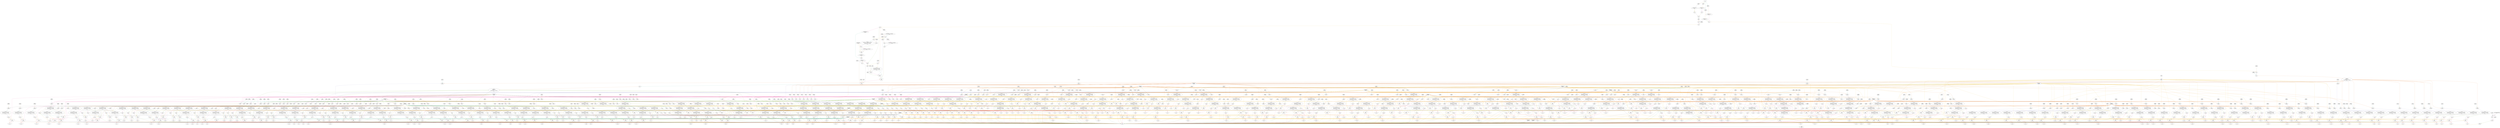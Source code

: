 digraph processingKernel_optimised{
	NodeInput6 [shape=invhouse, label="z\nID: 6"];
	NodeSlice11 [label="[95:64]\nID: 11"];
	NodeReinterpret12 [label="<{HWFloat:8, 24}>\nID: 12"];
	NodeConstantRawBits3447 [shape=box, label="1.0\nID: 3447"];
	NodeConstantRawBits2 [shape=box, label="1.8446744073709552E19\nID: 2"];
	NodeCounter3 [shape=hexagon, label="cnt\nID: 3"];
	NodeSlice7 [label="[31:0]\nID: 7"];
	NodeReinterpret8 [label="<{HWFloat:8, 24}>\nID: 8"];
	NodeSlice9 [label="[63:32]\nID: 9"];
	NodeReinterpret10 [label="<{HWFloat:8, 24}>\nID: 10"];
	NodeSlice13 [label="[127:96]\nID: 13"];
	NodeReinterpret14 [label="<{HWFloat:8, 24}>\nID: 14"];
	NodeConstantRawBits3446 [shape=box, label="1.0\nID: 3446"];
	NodeAdd1892 [label="+\nID: 1892"];
	NodeEqInlined2522 [label="==\nID: 2522"];
	NodeConstantRawBits2517 [shape=box, label="0x00000000\nID: 2517"];
	NodeConstantRawBits2518 [shape=box, label="0x00000000\nID: 2518"];
	NodeConstantRawBits75 [shape=box, label="1.0\nID: 75"];
	NodePulse76 [label="pulse(1)\nID: 76"];
	NodeRegister3456 [label="NodeRegister\nID: 3456"];
	NodeRegister3455 [label="NodeRegister\nID: 3455"];
	NodeRegister3454 [label="NodeRegister\nID: 3454"];
	NodeStreamOffset1286 [shape=diamond, label="-1\nID: 1286"];
	NodeConstantRawBits3445 [shape=box, label="100.0\nID: 3445"];
	NodeMul24 [label="*\nID: 24"];
	NodeMul25 [label="*\nID: 25"];
	NodeAdd26 [label="+\nID: 26"];
	NodeSqrt27 [label="sqrt\nID: 27"];
	NodeDiv29 [label="/\nID: 29"];
	NodeConstantRawBits3444 [shape=box, label="100.0\nID: 3444"];
	NodeMul31 [label="*\nID: 31"];
	NodeNeg32 [label="(-)\nID: 32"];
	NodeSlice33 [label="[30:23]\nID: 33"];
	NodeReinterpret34 [label="<{HWOffsetFix:8, 0, UNSIGNED}>\nID: 34"];
	NodeConstantRawBits3443 [shape=box, label="127.0\nID: 3443"];
	NodeSub36 [label="-\nID: 36"];
	NodeSlice2523 [label="[8:8]\nID: 2523"];
	NodeReinterpret2524 [label="<{HWOffsetFix:1, 0, UNSIGNED}>\nID: 2524"];
	NodeConstantRawBits3442 [shape=box, label="-127.0\nID: 3442"];
	NodeEqInlined2525 [label="==\nID: 2525"];
	NodeNot56 [label="~\nID: 56"];
	NodeAnd57 [label="&\nID: 57"];
	NodeConstantRawBits3441 [shape=box, label="0.0\nID: 3441"];
	NodeGt51 [label=">\nID: 51"];
	NodeReinterpret2526 [label="<{HWRawBits:32}>\nID: 2526"];
	NodeConstantRawBits3440 [shape=box, label="23.0\nID: 3440"];
	NodeSub39 [label="-\nID: 39"];
	NodeConstantRawBits3439 [shape=box, label="0.0\nID: 3439"];
	NodeGtInlined2527 [label=">\nID: 2527"];
	NodeConstantRawBits40 [shape=box, label="4.294967295E9\nID: 40"];
	NodeCast43 [label="NodeCast
{HWOffsetFix:9, 0, TWOSCOMPLEMENT} 
->
 {HWOffsetFix:5, 0, UNSIGNED}\nID: 43"];
	NodeShift44 [label="<<\nID: 44"];
	NodeReinterpret45 [label="<{HWOffsetFix:32, 0, UNSIGNED}>\nID: 45"];
	NodeMux46 [shape=invtrapezium, height=0.5, label="MUX\nID: 46"];
	NodeReinterpret47 [label="<{HWRawBits:32}>\nID: 47"];
	NodeAnd48 [label="&\nID: 48"];
	NodeReinterpret49 [label="<{HWFloat:8, 24}>\nID: 49"];
	NodeNeq58 [label="!=\nID: 58"];
	NodeAnd59 [label="&\nID: 59"];
	NodeConstantRawBits62 [shape=box, label="2.0\nID: 62"];
	NodeConstantRawBits61 [shape=box, label="3.0\nID: 61"];
	NodeMux63 [shape=invtrapezium, height=0.5, label="MUX\nID: 63"];
	NodeConstantRawBits64 [shape=box, label="0.0\nID: 64"];
	NodeMux65 [shape=invtrapezium, height=0.5, label="MUX\nID: 65"];
	NodeCast60 [label="NodeCast
{HWOffsetFix:1, 0, UNSIGNED} 
->
 {HWOffsetFix:2, 0, UNSIGNED}\nID: 60"];
	NodeMux66 [shape=invtrapezium, height=0.5, label="MUX\nID: 66"];
	NodeConstantRawBits2519 [shape=box, label="0.0\nID: 2519"];
	NodeConstantRawBits67 [shape=box, label="1.0\nID: 67"];
	NodeConstantRawBits3438 [shape=box, label="1.0\nID: 3438"];
	NodeAdd71 [label="+\nID: 71"];
	NodeMux72 [shape=invtrapezium, height=0.5, label="MUX\nID: 72"];
	NodeNeg73 [label="(-)\nID: 73"];
	NodeCast74 [label="NodeCast
{HWFloat:8, 24} 
->
 {HWOffsetFix:32, 0, UNSIGNED}\nID: 74"];
	NodeRegister3459 [label="NodeRegister\nID: 3459"];
	NodeRegister3458 [label="NodeRegister\nID: 3458"];
	NodeRegister3457 [label="NodeRegister\nID: 3457"];
	NodeEqInlined2528 [label="==\nID: 2528"];
	NodeCast1285 [label="NodeCast
{HWOffsetFix:1, 0, UNSIGNED} 
->
 {HWOffsetFix:32, 0, UNSIGNED}\nID: 1285"];
	NodeAdd1287 [label="+\nID: 1287"];
	NodeMux1288 [shape=invtrapezium, height=0.5, label="MUX\nID: 1288"];
	NodeStreamOffset1274 [shape=diamond, label="-1\nID: 1274"];
	NodeConstantRawBits3437 [shape=box, label="99.0\nID: 3437"];
	NodeEqInlined2529 [label="==\nID: 2529"];
	NodeCast1273 [label="NodeCast
{HWOffsetFix:1, 0, UNSIGNED} 
->
 {HWOffsetFix:32, 0, UNSIGNED}\nID: 1273"];
	NodeAdd1275 [label="+\nID: 1275"];
	NodeMux1276 [shape=invtrapezium, height=0.5, label="MUX\nID: 1276"];
	NodeStreamOffset1262 [shape=diamond, label="-1\nID: 1262"];
	NodeConstantRawBits3436 [shape=box, label="98.0\nID: 3436"];
	NodeEqInlined2530 [label="==\nID: 2530"];
	NodeCast1261 [label="NodeCast
{HWOffsetFix:1, 0, UNSIGNED} 
->
 {HWOffsetFix:32, 0, UNSIGNED}\nID: 1261"];
	NodeAdd1263 [label="+\nID: 1263"];
	NodeMux1264 [shape=invtrapezium, height=0.5, label="MUX\nID: 1264"];
	NodeStreamOffset1250 [shape=diamond, label="-1\nID: 1250"];
	NodeConstantRawBits3435 [shape=box, label="97.0\nID: 3435"];
	NodeEqInlined2531 [label="==\nID: 2531"];
	NodeCast1249 [label="NodeCast
{HWOffsetFix:1, 0, UNSIGNED} 
->
 {HWOffsetFix:32, 0, UNSIGNED}\nID: 1249"];
	NodeAdd1251 [label="+\nID: 1251"];
	NodeMux1252 [shape=invtrapezium, height=0.5, label="MUX\nID: 1252"];
	NodeStreamOffset1238 [shape=diamond, label="-1\nID: 1238"];
	NodeConstantRawBits3434 [shape=box, label="96.0\nID: 3434"];
	NodeEqInlined2532 [label="==\nID: 2532"];
	NodeCast1237 [label="NodeCast
{HWOffsetFix:1, 0, UNSIGNED} 
->
 {HWOffsetFix:32, 0, UNSIGNED}\nID: 1237"];
	NodeAdd1239 [label="+\nID: 1239"];
	NodeMux1240 [shape=invtrapezium, height=0.5, label="MUX\nID: 1240"];
	NodeStreamOffset1226 [shape=diamond, label="-1\nID: 1226"];
	NodeConstantRawBits3433 [shape=box, label="95.0\nID: 3433"];
	NodeEqInlined2533 [label="==\nID: 2533"];
	NodeCast1225 [label="NodeCast
{HWOffsetFix:1, 0, UNSIGNED} 
->
 {HWOffsetFix:32, 0, UNSIGNED}\nID: 1225"];
	NodeAdd1227 [label="+\nID: 1227"];
	NodeMux1228 [shape=invtrapezium, height=0.5, label="MUX\nID: 1228"];
	NodeStreamOffset1214 [shape=diamond, label="-1\nID: 1214"];
	NodeConstantRawBits3432 [shape=box, label="94.0\nID: 3432"];
	NodeEqInlined2534 [label="==\nID: 2534"];
	NodeCast1213 [label="NodeCast
{HWOffsetFix:1, 0, UNSIGNED} 
->
 {HWOffsetFix:32, 0, UNSIGNED}\nID: 1213"];
	NodeAdd1215 [label="+\nID: 1215"];
	NodeMux1216 [shape=invtrapezium, height=0.5, label="MUX\nID: 1216"];
	NodeStreamOffset1202 [shape=diamond, label="-1\nID: 1202"];
	NodeConstantRawBits3431 [shape=box, label="93.0\nID: 3431"];
	NodeEqInlined2535 [label="==\nID: 2535"];
	NodeCast1201 [label="NodeCast
{HWOffsetFix:1, 0, UNSIGNED} 
->
 {HWOffsetFix:32, 0, UNSIGNED}\nID: 1201"];
	NodeAdd1203 [label="+\nID: 1203"];
	NodeMux1204 [shape=invtrapezium, height=0.5, label="MUX\nID: 1204"];
	NodeRegister3453 [label="NodeRegister\nID: 3453"];
	NodeStreamOffset1190 [shape=diamond, label="-1\nID: 1190"];
	NodeConstantRawBits3430 [shape=box, label="92.0\nID: 3430"];
	NodeEqInlined2536 [label="==\nID: 2536"];
	NodeCast1189 [label="NodeCast
{HWOffsetFix:1, 0, UNSIGNED} 
->
 {HWOffsetFix:32, 0, UNSIGNED}\nID: 1189"];
	NodeAdd1191 [label="+\nID: 1191"];
	NodeMux1192 [shape=invtrapezium, height=0.5, label="MUX\nID: 1192"];
	NodeStreamOffset1178 [shape=diamond, label="-1\nID: 1178"];
	NodeConstantRawBits3429 [shape=box, label="91.0\nID: 3429"];
	NodeEqInlined2537 [label="==\nID: 2537"];
	NodeCast1177 [label="NodeCast
{HWOffsetFix:1, 0, UNSIGNED} 
->
 {HWOffsetFix:32, 0, UNSIGNED}\nID: 1177"];
	NodeAdd1179 [label="+\nID: 1179"];
	NodeMux1180 [shape=invtrapezium, height=0.5, label="MUX\nID: 1180"];
	NodeStreamOffset1166 [shape=diamond, label="-1\nID: 1166"];
	NodeConstantRawBits3428 [shape=box, label="90.0\nID: 3428"];
	NodeEqInlined2538 [label="==\nID: 2538"];
	NodeCast1165 [label="NodeCast
{HWOffsetFix:1, 0, UNSIGNED} 
->
 {HWOffsetFix:32, 0, UNSIGNED}\nID: 1165"];
	NodeAdd1167 [label="+\nID: 1167"];
	NodeMux1168 [shape=invtrapezium, height=0.5, label="MUX\nID: 1168"];
	NodeStreamOffset1154 [shape=diamond, label="-1\nID: 1154"];
	NodeConstantRawBits3427 [shape=box, label="89.0\nID: 3427"];
	NodeEqInlined2539 [label="==\nID: 2539"];
	NodeCast1153 [label="NodeCast
{HWOffsetFix:1, 0, UNSIGNED} 
->
 {HWOffsetFix:32, 0, UNSIGNED}\nID: 1153"];
	NodeAdd1155 [label="+\nID: 1155"];
	NodeMux1156 [shape=invtrapezium, height=0.5, label="MUX\nID: 1156"];
	NodeStreamOffset1142 [shape=diamond, label="-1\nID: 1142"];
	NodeConstantRawBits3426 [shape=box, label="88.0\nID: 3426"];
	NodeEqInlined2540 [label="==\nID: 2540"];
	NodeCast1141 [label="NodeCast
{HWOffsetFix:1, 0, UNSIGNED} 
->
 {HWOffsetFix:32, 0, UNSIGNED}\nID: 1141"];
	NodeAdd1143 [label="+\nID: 1143"];
	NodeMux1144 [shape=invtrapezium, height=0.5, label="MUX\nID: 1144"];
	NodeStreamOffset1130 [shape=diamond, label="-1\nID: 1130"];
	NodeConstantRawBits3425 [shape=box, label="87.0\nID: 3425"];
	NodeEqInlined2541 [label="==\nID: 2541"];
	NodeCast1129 [label="NodeCast
{HWOffsetFix:1, 0, UNSIGNED} 
->
 {HWOffsetFix:32, 0, UNSIGNED}\nID: 1129"];
	NodeAdd1131 [label="+\nID: 1131"];
	NodeMux1132 [shape=invtrapezium, height=0.5, label="MUX\nID: 1132"];
	NodeStreamOffset1118 [shape=diamond, label="-1\nID: 1118"];
	NodeConstantRawBits3424 [shape=box, label="86.0\nID: 3424"];
	NodeEqInlined2542 [label="==\nID: 2542"];
	NodeCast1117 [label="NodeCast
{HWOffsetFix:1, 0, UNSIGNED} 
->
 {HWOffsetFix:32, 0, UNSIGNED}\nID: 1117"];
	NodeAdd1119 [label="+\nID: 1119"];
	NodeMux1120 [shape=invtrapezium, height=0.5, label="MUX\nID: 1120"];
	NodeStreamOffset1106 [shape=diamond, label="-1\nID: 1106"];
	NodeConstantRawBits3423 [shape=box, label="85.0\nID: 3423"];
	NodeEqInlined2543 [label="==\nID: 2543"];
	NodeCast1105 [label="NodeCast
{HWOffsetFix:1, 0, UNSIGNED} 
->
 {HWOffsetFix:32, 0, UNSIGNED}\nID: 1105"];
	NodeAdd1107 [label="+\nID: 1107"];
	NodeMux1108 [shape=invtrapezium, height=0.5, label="MUX\nID: 1108"];
	NodeStreamOffset1094 [shape=diamond, label="-1\nID: 1094"];
	NodeConstantRawBits3422 [shape=box, label="84.0\nID: 3422"];
	NodeEqInlined2544 [label="==\nID: 2544"];
	NodeCast1093 [label="NodeCast
{HWOffsetFix:1, 0, UNSIGNED} 
->
 {HWOffsetFix:32, 0, UNSIGNED}\nID: 1093"];
	NodeAdd1095 [label="+\nID: 1095"];
	NodeMux1096 [shape=invtrapezium, height=0.5, label="MUX\nID: 1096"];
	NodeStreamOffset1082 [shape=diamond, label="-1\nID: 1082"];
	NodeConstantRawBits3421 [shape=box, label="83.0\nID: 3421"];
	NodeEqInlined2545 [label="==\nID: 2545"];
	NodeCast1081 [label="NodeCast
{HWOffsetFix:1, 0, UNSIGNED} 
->
 {HWOffsetFix:32, 0, UNSIGNED}\nID: 1081"];
	NodeAdd1083 [label="+\nID: 1083"];
	NodeMux1084 [shape=invtrapezium, height=0.5, label="MUX\nID: 1084"];
	NodeStreamOffset1070 [shape=diamond, label="-1\nID: 1070"];
	NodeConstantRawBits3420 [shape=box, label="82.0\nID: 3420"];
	NodeEqInlined2546 [label="==\nID: 2546"];
	NodeCast1069 [label="NodeCast
{HWOffsetFix:1, 0, UNSIGNED} 
->
 {HWOffsetFix:32, 0, UNSIGNED}\nID: 1069"];
	NodeAdd1071 [label="+\nID: 1071"];
	NodeMux1072 [shape=invtrapezium, height=0.5, label="MUX\nID: 1072"];
	NodeStreamOffset1058 [shape=diamond, label="-1\nID: 1058"];
	NodeConstantRawBits3419 [shape=box, label="81.0\nID: 3419"];
	NodeEqInlined2547 [label="==\nID: 2547"];
	NodeCast1057 [label="NodeCast
{HWOffsetFix:1, 0, UNSIGNED} 
->
 {HWOffsetFix:32, 0, UNSIGNED}\nID: 1057"];
	NodeAdd1059 [label="+\nID: 1059"];
	NodeMux1060 [shape=invtrapezium, height=0.5, label="MUX\nID: 1060"];
	NodeStreamOffset1046 [shape=diamond, label="-1\nID: 1046"];
	NodeConstantRawBits3418 [shape=box, label="80.0\nID: 3418"];
	NodeEqInlined2548 [label="==\nID: 2548"];
	NodeCast1045 [label="NodeCast
{HWOffsetFix:1, 0, UNSIGNED} 
->
 {HWOffsetFix:32, 0, UNSIGNED}\nID: 1045"];
	NodeAdd1047 [label="+\nID: 1047"];
	NodeMux1048 [shape=invtrapezium, height=0.5, label="MUX\nID: 1048"];
	NodeStreamOffset1034 [shape=diamond, label="-1\nID: 1034"];
	NodeConstantRawBits3417 [shape=box, label="79.0\nID: 3417"];
	NodeEqInlined2549 [label="==\nID: 2549"];
	NodeCast1033 [label="NodeCast
{HWOffsetFix:1, 0, UNSIGNED} 
->
 {HWOffsetFix:32, 0, UNSIGNED}\nID: 1033"];
	NodeAdd1035 [label="+\nID: 1035"];
	NodeMux1036 [shape=invtrapezium, height=0.5, label="MUX\nID: 1036"];
	NodeStreamOffset1022 [shape=diamond, label="-1\nID: 1022"];
	NodeConstantRawBits3416 [shape=box, label="78.0\nID: 3416"];
	NodeEqInlined2550 [label="==\nID: 2550"];
	NodeCast1021 [label="NodeCast
{HWOffsetFix:1, 0, UNSIGNED} 
->
 {HWOffsetFix:32, 0, UNSIGNED}\nID: 1021"];
	NodeAdd1023 [label="+\nID: 1023"];
	NodeMux1024 [shape=invtrapezium, height=0.5, label="MUX\nID: 1024"];
	NodeRegister3452 [label="NodeRegister\nID: 3452"];
	NodeStreamOffset1010 [shape=diamond, label="-1\nID: 1010"];
	NodeConstantRawBits3415 [shape=box, label="77.0\nID: 3415"];
	NodeEqInlined2551 [label="==\nID: 2551"];
	NodeCast1009 [label="NodeCast
{HWOffsetFix:1, 0, UNSIGNED} 
->
 {HWOffsetFix:32, 0, UNSIGNED}\nID: 1009"];
	NodeAdd1011 [label="+\nID: 1011"];
	NodeMux1012 [shape=invtrapezium, height=0.5, label="MUX\nID: 1012"];
	NodeStreamOffset998 [shape=diamond, label="-1\nID: 998"];
	NodeConstantRawBits3414 [shape=box, label="76.0\nID: 3414"];
	NodeEqInlined2552 [label="==\nID: 2552"];
	NodeCast997 [label="NodeCast
{HWOffsetFix:1, 0, UNSIGNED} 
->
 {HWOffsetFix:32, 0, UNSIGNED}\nID: 997"];
	NodeAdd999 [label="+\nID: 999"];
	NodeMux1000 [shape=invtrapezium, height=0.5, label="MUX\nID: 1000"];
	NodeStreamOffset986 [shape=diamond, label="-1\nID: 986"];
	NodeConstantRawBits3413 [shape=box, label="75.0\nID: 3413"];
	NodeEqInlined2553 [label="==\nID: 2553"];
	NodeCast985 [label="NodeCast
{HWOffsetFix:1, 0, UNSIGNED} 
->
 {HWOffsetFix:32, 0, UNSIGNED}\nID: 985"];
	NodeAdd987 [label="+\nID: 987"];
	NodeMux988 [shape=invtrapezium, height=0.5, label="MUX\nID: 988"];
	NodeStreamOffset974 [shape=diamond, label="-1\nID: 974"];
	NodeConstantRawBits3412 [shape=box, label="74.0\nID: 3412"];
	NodeEqInlined2554 [label="==\nID: 2554"];
	NodeCast973 [label="NodeCast
{HWOffsetFix:1, 0, UNSIGNED} 
->
 {HWOffsetFix:32, 0, UNSIGNED}\nID: 973"];
	NodeAdd975 [label="+\nID: 975"];
	NodeMux976 [shape=invtrapezium, height=0.5, label="MUX\nID: 976"];
	NodeStreamOffset962 [shape=diamond, label="-1\nID: 962"];
	NodeConstantRawBits3411 [shape=box, label="73.0\nID: 3411"];
	NodeEqInlined2555 [label="==\nID: 2555"];
	NodeCast961 [label="NodeCast
{HWOffsetFix:1, 0, UNSIGNED} 
->
 {HWOffsetFix:32, 0, UNSIGNED}\nID: 961"];
	NodeAdd963 [label="+\nID: 963"];
	NodeMux964 [shape=invtrapezium, height=0.5, label="MUX\nID: 964"];
	NodeStreamOffset950 [shape=diamond, label="-1\nID: 950"];
	NodeConstantRawBits3410 [shape=box, label="72.0\nID: 3410"];
	NodeEqInlined2556 [label="==\nID: 2556"];
	NodeCast949 [label="NodeCast
{HWOffsetFix:1, 0, UNSIGNED} 
->
 {HWOffsetFix:32, 0, UNSIGNED}\nID: 949"];
	NodeAdd951 [label="+\nID: 951"];
	NodeMux952 [shape=invtrapezium, height=0.5, label="MUX\nID: 952"];
	NodeStreamOffset938 [shape=diamond, label="-1\nID: 938"];
	NodeConstantRawBits3409 [shape=box, label="71.0\nID: 3409"];
	NodeEqInlined2557 [label="==\nID: 2557"];
	NodeCast937 [label="NodeCast
{HWOffsetFix:1, 0, UNSIGNED} 
->
 {HWOffsetFix:32, 0, UNSIGNED}\nID: 937"];
	NodeAdd939 [label="+\nID: 939"];
	NodeMux940 [shape=invtrapezium, height=0.5, label="MUX\nID: 940"];
	NodeStreamOffset926 [shape=diamond, label="-1\nID: 926"];
	NodeConstantRawBits3408 [shape=box, label="70.0\nID: 3408"];
	NodeEqInlined2558 [label="==\nID: 2558"];
	NodeCast925 [label="NodeCast
{HWOffsetFix:1, 0, UNSIGNED} 
->
 {HWOffsetFix:32, 0, UNSIGNED}\nID: 925"];
	NodeAdd927 [label="+\nID: 927"];
	NodeMux928 [shape=invtrapezium, height=0.5, label="MUX\nID: 928"];
	NodeStreamOffset914 [shape=diamond, label="-1\nID: 914"];
	NodeConstantRawBits3407 [shape=box, label="69.0\nID: 3407"];
	NodeEqInlined2559 [label="==\nID: 2559"];
	NodeCast913 [label="NodeCast
{HWOffsetFix:1, 0, UNSIGNED} 
->
 {HWOffsetFix:32, 0, UNSIGNED}\nID: 913"];
	NodeAdd915 [label="+\nID: 915"];
	NodeMux916 [shape=invtrapezium, height=0.5, label="MUX\nID: 916"];
	NodeStreamOffset902 [shape=diamond, label="-1\nID: 902"];
	NodeConstantRawBits3406 [shape=box, label="68.0\nID: 3406"];
	NodeEqInlined2560 [label="==\nID: 2560"];
	NodeCast901 [label="NodeCast
{HWOffsetFix:1, 0, UNSIGNED} 
->
 {HWOffsetFix:32, 0, UNSIGNED}\nID: 901"];
	NodeAdd903 [label="+\nID: 903"];
	NodeMux904 [shape=invtrapezium, height=0.5, label="MUX\nID: 904"];
	NodeStreamOffset890 [shape=diamond, label="-1\nID: 890"];
	NodeConstantRawBits3405 [shape=box, label="67.0\nID: 3405"];
	NodeEqInlined2561 [label="==\nID: 2561"];
	NodeCast889 [label="NodeCast
{HWOffsetFix:1, 0, UNSIGNED} 
->
 {HWOffsetFix:32, 0, UNSIGNED}\nID: 889"];
	NodeAdd891 [label="+\nID: 891"];
	NodeMux892 [shape=invtrapezium, height=0.5, label="MUX\nID: 892"];
	NodeStreamOffset878 [shape=diamond, label="-1\nID: 878"];
	NodeConstantRawBits3404 [shape=box, label="66.0\nID: 3404"];
	NodeEqInlined2562 [label="==\nID: 2562"];
	NodeCast877 [label="NodeCast
{HWOffsetFix:1, 0, UNSIGNED} 
->
 {HWOffsetFix:32, 0, UNSIGNED}\nID: 877"];
	NodeAdd879 [label="+\nID: 879"];
	NodeMux880 [shape=invtrapezium, height=0.5, label="MUX\nID: 880"];
	NodeStreamOffset866 [shape=diamond, label="-1\nID: 866"];
	NodeConstantRawBits3403 [shape=box, label="65.0\nID: 3403"];
	NodeEqInlined2563 [label="==\nID: 2563"];
	NodeCast865 [label="NodeCast
{HWOffsetFix:1, 0, UNSIGNED} 
->
 {HWOffsetFix:32, 0, UNSIGNED}\nID: 865"];
	NodeAdd867 [label="+\nID: 867"];
	NodeMux868 [shape=invtrapezium, height=0.5, label="MUX\nID: 868"];
	NodeStreamOffset854 [shape=diamond, label="-1\nID: 854"];
	NodeConstantRawBits3402 [shape=box, label="64.0\nID: 3402"];
	NodeEqInlined2564 [label="==\nID: 2564"];
	NodeCast853 [label="NodeCast
{HWOffsetFix:1, 0, UNSIGNED} 
->
 {HWOffsetFix:32, 0, UNSIGNED}\nID: 853"];
	NodeAdd855 [label="+\nID: 855"];
	NodeMux856 [shape=invtrapezium, height=0.5, label="MUX\nID: 856"];
	NodeStreamOffset842 [shape=diamond, label="-1\nID: 842"];
	NodeConstantRawBits3401 [shape=box, label="63.0\nID: 3401"];
	NodeEqInlined2565 [label="==\nID: 2565"];
	NodeCast841 [label="NodeCast
{HWOffsetFix:1, 0, UNSIGNED} 
->
 {HWOffsetFix:32, 0, UNSIGNED}\nID: 841"];
	NodeAdd843 [label="+\nID: 843"];
	NodeMux844 [shape=invtrapezium, height=0.5, label="MUX\nID: 844"];
	NodeStreamOffset830 [shape=diamond, label="-1\nID: 830"];
	NodeConstantRawBits3400 [shape=box, label="62.0\nID: 3400"];
	NodeEqInlined2566 [label="==\nID: 2566"];
	NodeCast829 [label="NodeCast
{HWOffsetFix:1, 0, UNSIGNED} 
->
 {HWOffsetFix:32, 0, UNSIGNED}\nID: 829"];
	NodeAdd831 [label="+\nID: 831"];
	NodeMux832 [shape=invtrapezium, height=0.5, label="MUX\nID: 832"];
	NodeRegister3451 [label="NodeRegister\nID: 3451"];
	NodeStreamOffset818 [shape=diamond, label="-1\nID: 818"];
	NodeConstantRawBits3399 [shape=box, label="61.0\nID: 3399"];
	NodeEqInlined2567 [label="==\nID: 2567"];
	NodeCast817 [label="NodeCast
{HWOffsetFix:1, 0, UNSIGNED} 
->
 {HWOffsetFix:32, 0, UNSIGNED}\nID: 817"];
	NodeAdd819 [label="+\nID: 819"];
	NodeMux820 [shape=invtrapezium, height=0.5, label="MUX\nID: 820"];
	NodeStreamOffset806 [shape=diamond, label="-1\nID: 806"];
	NodeConstantRawBits3398 [shape=box, label="60.0\nID: 3398"];
	NodeEqInlined2568 [label="==\nID: 2568"];
	NodeCast805 [label="NodeCast
{HWOffsetFix:1, 0, UNSIGNED} 
->
 {HWOffsetFix:32, 0, UNSIGNED}\nID: 805"];
	NodeAdd807 [label="+\nID: 807"];
	NodeMux808 [shape=invtrapezium, height=0.5, label="MUX\nID: 808"];
	NodeStreamOffset794 [shape=diamond, label="-1\nID: 794"];
	NodeConstantRawBits3397 [shape=box, label="59.0\nID: 3397"];
	NodeEqInlined2569 [label="==\nID: 2569"];
	NodeCast793 [label="NodeCast
{HWOffsetFix:1, 0, UNSIGNED} 
->
 {HWOffsetFix:32, 0, UNSIGNED}\nID: 793"];
	NodeAdd795 [label="+\nID: 795"];
	NodeMux796 [shape=invtrapezium, height=0.5, label="MUX\nID: 796"];
	NodeStreamOffset782 [shape=diamond, label="-1\nID: 782"];
	NodeConstantRawBits3396 [shape=box, label="58.0\nID: 3396"];
	NodeEqInlined2570 [label="==\nID: 2570"];
	NodeCast781 [label="NodeCast
{HWOffsetFix:1, 0, UNSIGNED} 
->
 {HWOffsetFix:32, 0, UNSIGNED}\nID: 781"];
	NodeAdd783 [label="+\nID: 783"];
	NodeMux784 [shape=invtrapezium, height=0.5, label="MUX\nID: 784"];
	NodeStreamOffset770 [shape=diamond, label="-1\nID: 770"];
	NodeConstantRawBits3395 [shape=box, label="57.0\nID: 3395"];
	NodeEqInlined2571 [label="==\nID: 2571"];
	NodeCast769 [label="NodeCast
{HWOffsetFix:1, 0, UNSIGNED} 
->
 {HWOffsetFix:32, 0, UNSIGNED}\nID: 769"];
	NodeAdd771 [label="+\nID: 771"];
	NodeMux772 [shape=invtrapezium, height=0.5, label="MUX\nID: 772"];
	NodeStreamOffset758 [shape=diamond, label="-1\nID: 758"];
	NodeConstantRawBits3394 [shape=box, label="56.0\nID: 3394"];
	NodeEqInlined2572 [label="==\nID: 2572"];
	NodeCast757 [label="NodeCast
{HWOffsetFix:1, 0, UNSIGNED} 
->
 {HWOffsetFix:32, 0, UNSIGNED}\nID: 757"];
	NodeAdd759 [label="+\nID: 759"];
	NodeMux760 [shape=invtrapezium, height=0.5, label="MUX\nID: 760"];
	NodeStreamOffset746 [shape=diamond, label="-1\nID: 746"];
	NodeConstantRawBits3393 [shape=box, label="55.0\nID: 3393"];
	NodeEqInlined2573 [label="==\nID: 2573"];
	NodeCast745 [label="NodeCast
{HWOffsetFix:1, 0, UNSIGNED} 
->
 {HWOffsetFix:32, 0, UNSIGNED}\nID: 745"];
	NodeAdd747 [label="+\nID: 747"];
	NodeMux748 [shape=invtrapezium, height=0.5, label="MUX\nID: 748"];
	NodeStreamOffset734 [shape=diamond, label="-1\nID: 734"];
	NodeConstantRawBits3392 [shape=box, label="54.0\nID: 3392"];
	NodeEqInlined2574 [label="==\nID: 2574"];
	NodeCast733 [label="NodeCast
{HWOffsetFix:1, 0, UNSIGNED} 
->
 {HWOffsetFix:32, 0, UNSIGNED}\nID: 733"];
	NodeAdd735 [label="+\nID: 735"];
	NodeMux736 [shape=invtrapezium, height=0.5, label="MUX\nID: 736"];
	NodeStreamOffset722 [shape=diamond, label="-1\nID: 722"];
	NodeConstantRawBits3391 [shape=box, label="53.0\nID: 3391"];
	NodeEqInlined2575 [label="==\nID: 2575"];
	NodeCast721 [label="NodeCast
{HWOffsetFix:1, 0, UNSIGNED} 
->
 {HWOffsetFix:32, 0, UNSIGNED}\nID: 721"];
	NodeAdd723 [label="+\nID: 723"];
	NodeMux724 [shape=invtrapezium, height=0.5, label="MUX\nID: 724"];
	NodeStreamOffset710 [shape=diamond, label="-1\nID: 710"];
	NodeConstantRawBits3390 [shape=box, label="52.0\nID: 3390"];
	NodeEqInlined2576 [label="==\nID: 2576"];
	NodeCast709 [label="NodeCast
{HWOffsetFix:1, 0, UNSIGNED} 
->
 {HWOffsetFix:32, 0, UNSIGNED}\nID: 709"];
	NodeAdd711 [label="+\nID: 711"];
	NodeMux712 [shape=invtrapezium, height=0.5, label="MUX\nID: 712"];
	NodeStreamOffset698 [shape=diamond, label="-1\nID: 698"];
	NodeConstantRawBits3389 [shape=box, label="51.0\nID: 3389"];
	NodeEqInlined2577 [label="==\nID: 2577"];
	NodeCast697 [label="NodeCast
{HWOffsetFix:1, 0, UNSIGNED} 
->
 {HWOffsetFix:32, 0, UNSIGNED}\nID: 697"];
	NodeAdd699 [label="+\nID: 699"];
	NodeMux700 [shape=invtrapezium, height=0.5, label="MUX\nID: 700"];
	NodeStreamOffset686 [shape=diamond, label="-1\nID: 686"];
	NodeConstantRawBits3388 [shape=box, label="50.0\nID: 3388"];
	NodeEqInlined2578 [label="==\nID: 2578"];
	NodeCast685 [label="NodeCast
{HWOffsetFix:1, 0, UNSIGNED} 
->
 {HWOffsetFix:32, 0, UNSIGNED}\nID: 685"];
	NodeAdd687 [label="+\nID: 687"];
	NodeMux688 [shape=invtrapezium, height=0.5, label="MUX\nID: 688"];
	NodeStreamOffset674 [shape=diamond, label="-1\nID: 674"];
	NodeConstantRawBits3387 [shape=box, label="49.0\nID: 3387"];
	NodeEqInlined2579 [label="==\nID: 2579"];
	NodeCast673 [label="NodeCast
{HWOffsetFix:1, 0, UNSIGNED} 
->
 {HWOffsetFix:32, 0, UNSIGNED}\nID: 673"];
	NodeAdd675 [label="+\nID: 675"];
	NodeMux676 [shape=invtrapezium, height=0.5, label="MUX\nID: 676"];
	NodeStreamOffset662 [shape=diamond, label="-1\nID: 662"];
	NodeConstantRawBits3386 [shape=box, label="48.0\nID: 3386"];
	NodeEqInlined2580 [label="==\nID: 2580"];
	NodeCast661 [label="NodeCast
{HWOffsetFix:1, 0, UNSIGNED} 
->
 {HWOffsetFix:32, 0, UNSIGNED}\nID: 661"];
	NodeAdd663 [label="+\nID: 663"];
	NodeMux664 [shape=invtrapezium, height=0.5, label="MUX\nID: 664"];
	NodeStreamOffset650 [shape=diamond, label="-1\nID: 650"];
	NodeConstantRawBits3385 [shape=box, label="47.0\nID: 3385"];
	NodeEqInlined2581 [label="==\nID: 2581"];
	NodeCast649 [label="NodeCast
{HWOffsetFix:1, 0, UNSIGNED} 
->
 {HWOffsetFix:32, 0, UNSIGNED}\nID: 649"];
	NodeAdd651 [label="+\nID: 651"];
	NodeMux652 [shape=invtrapezium, height=0.5, label="MUX\nID: 652"];
	NodeRegister3450 [label="NodeRegister\nID: 3450"];
	NodeStreamOffset638 [shape=diamond, label="-1\nID: 638"];
	NodeConstantRawBits3384 [shape=box, label="46.0\nID: 3384"];
	NodeEqInlined2582 [label="==\nID: 2582"];
	NodeCast637 [label="NodeCast
{HWOffsetFix:1, 0, UNSIGNED} 
->
 {HWOffsetFix:32, 0, UNSIGNED}\nID: 637"];
	NodeAdd639 [label="+\nID: 639"];
	NodeMux640 [shape=invtrapezium, height=0.5, label="MUX\nID: 640"];
	NodeStreamOffset626 [shape=diamond, label="-1\nID: 626"];
	NodeConstantRawBits3383 [shape=box, label="45.0\nID: 3383"];
	NodeEqInlined2583 [label="==\nID: 2583"];
	NodeCast625 [label="NodeCast
{HWOffsetFix:1, 0, UNSIGNED} 
->
 {HWOffsetFix:32, 0, UNSIGNED}\nID: 625"];
	NodeAdd627 [label="+\nID: 627"];
	NodeMux628 [shape=invtrapezium, height=0.5, label="MUX\nID: 628"];
	NodeStreamOffset614 [shape=diamond, label="-1\nID: 614"];
	NodeConstantRawBits3382 [shape=box, label="44.0\nID: 3382"];
	NodeEqInlined2584 [label="==\nID: 2584"];
	NodeCast613 [label="NodeCast
{HWOffsetFix:1, 0, UNSIGNED} 
->
 {HWOffsetFix:32, 0, UNSIGNED}\nID: 613"];
	NodeAdd615 [label="+\nID: 615"];
	NodeMux616 [shape=invtrapezium, height=0.5, label="MUX\nID: 616"];
	NodeStreamOffset602 [shape=diamond, label="-1\nID: 602"];
	NodeConstantRawBits3381 [shape=box, label="43.0\nID: 3381"];
	NodeEqInlined2585 [label="==\nID: 2585"];
	NodeCast601 [label="NodeCast
{HWOffsetFix:1, 0, UNSIGNED} 
->
 {HWOffsetFix:32, 0, UNSIGNED}\nID: 601"];
	NodeAdd603 [label="+\nID: 603"];
	NodeMux604 [shape=invtrapezium, height=0.5, label="MUX\nID: 604"];
	NodeStreamOffset590 [shape=diamond, label="-1\nID: 590"];
	NodeConstantRawBits3380 [shape=box, label="42.0\nID: 3380"];
	NodeEqInlined2586 [label="==\nID: 2586"];
	NodeCast589 [label="NodeCast
{HWOffsetFix:1, 0, UNSIGNED} 
->
 {HWOffsetFix:32, 0, UNSIGNED}\nID: 589"];
	NodeAdd591 [label="+\nID: 591"];
	NodeMux592 [shape=invtrapezium, height=0.5, label="MUX\nID: 592"];
	NodeStreamOffset578 [shape=diamond, label="-1\nID: 578"];
	NodeConstantRawBits3379 [shape=box, label="41.0\nID: 3379"];
	NodeEqInlined2587 [label="==\nID: 2587"];
	NodeCast577 [label="NodeCast
{HWOffsetFix:1, 0, UNSIGNED} 
->
 {HWOffsetFix:32, 0, UNSIGNED}\nID: 577"];
	NodeAdd579 [label="+\nID: 579"];
	NodeMux580 [shape=invtrapezium, height=0.5, label="MUX\nID: 580"];
	NodeStreamOffset566 [shape=diamond, label="-1\nID: 566"];
	NodeConstantRawBits3378 [shape=box, label="40.0\nID: 3378"];
	NodeEqInlined2588 [label="==\nID: 2588"];
	NodeCast565 [label="NodeCast
{HWOffsetFix:1, 0, UNSIGNED} 
->
 {HWOffsetFix:32, 0, UNSIGNED}\nID: 565"];
	NodeAdd567 [label="+\nID: 567"];
	NodeMux568 [shape=invtrapezium, height=0.5, label="MUX\nID: 568"];
	NodeStreamOffset554 [shape=diamond, label="-1\nID: 554"];
	NodeConstantRawBits3377 [shape=box, label="39.0\nID: 3377"];
	NodeEqInlined2589 [label="==\nID: 2589"];
	NodeCast553 [label="NodeCast
{HWOffsetFix:1, 0, UNSIGNED} 
->
 {HWOffsetFix:32, 0, UNSIGNED}\nID: 553"];
	NodeAdd555 [label="+\nID: 555"];
	NodeMux556 [shape=invtrapezium, height=0.5, label="MUX\nID: 556"];
	NodeStreamOffset542 [shape=diamond, label="-1\nID: 542"];
	NodeConstantRawBits3376 [shape=box, label="38.0\nID: 3376"];
	NodeEqInlined2590 [label="==\nID: 2590"];
	NodeCast541 [label="NodeCast
{HWOffsetFix:1, 0, UNSIGNED} 
->
 {HWOffsetFix:32, 0, UNSIGNED}\nID: 541"];
	NodeAdd543 [label="+\nID: 543"];
	NodeMux544 [shape=invtrapezium, height=0.5, label="MUX\nID: 544"];
	NodeStreamOffset530 [shape=diamond, label="-1\nID: 530"];
	NodeConstantRawBits3375 [shape=box, label="37.0\nID: 3375"];
	NodeEqInlined2591 [label="==\nID: 2591"];
	NodeCast529 [label="NodeCast
{HWOffsetFix:1, 0, UNSIGNED} 
->
 {HWOffsetFix:32, 0, UNSIGNED}\nID: 529"];
	NodeAdd531 [label="+\nID: 531"];
	NodeMux532 [shape=invtrapezium, height=0.5, label="MUX\nID: 532"];
	NodeStreamOffset518 [shape=diamond, label="-1\nID: 518"];
	NodeConstantRawBits3374 [shape=box, label="36.0\nID: 3374"];
	NodeEqInlined2592 [label="==\nID: 2592"];
	NodeCast517 [label="NodeCast
{HWOffsetFix:1, 0, UNSIGNED} 
->
 {HWOffsetFix:32, 0, UNSIGNED}\nID: 517"];
	NodeAdd519 [label="+\nID: 519"];
	NodeMux520 [shape=invtrapezium, height=0.5, label="MUX\nID: 520"];
	NodeStreamOffset506 [shape=diamond, label="-1\nID: 506"];
	NodeConstantRawBits3373 [shape=box, label="35.0\nID: 3373"];
	NodeEqInlined2593 [label="==\nID: 2593"];
	NodeCast505 [label="NodeCast
{HWOffsetFix:1, 0, UNSIGNED} 
->
 {HWOffsetFix:32, 0, UNSIGNED}\nID: 505"];
	NodeAdd507 [label="+\nID: 507"];
	NodeMux508 [shape=invtrapezium, height=0.5, label="MUX\nID: 508"];
	NodeStreamOffset494 [shape=diamond, label="-1\nID: 494"];
	NodeConstantRawBits3372 [shape=box, label="34.0\nID: 3372"];
	NodeEqInlined2594 [label="==\nID: 2594"];
	NodeCast493 [label="NodeCast
{HWOffsetFix:1, 0, UNSIGNED} 
->
 {HWOffsetFix:32, 0, UNSIGNED}\nID: 493"];
	NodeAdd495 [label="+\nID: 495"];
	NodeMux496 [shape=invtrapezium, height=0.5, label="MUX\nID: 496"];
	NodeStreamOffset482 [shape=diamond, label="-1\nID: 482"];
	NodeConstantRawBits3371 [shape=box, label="33.0\nID: 3371"];
	NodeEqInlined2595 [label="==\nID: 2595"];
	NodeCast481 [label="NodeCast
{HWOffsetFix:1, 0, UNSIGNED} 
->
 {HWOffsetFix:32, 0, UNSIGNED}\nID: 481"];
	NodeAdd483 [label="+\nID: 483"];
	NodeMux484 [shape=invtrapezium, height=0.5, label="MUX\nID: 484"];
	NodeStreamOffset470 [shape=diamond, label="-1\nID: 470"];
	NodeConstantRawBits3370 [shape=box, label="32.0\nID: 3370"];
	NodeEqInlined2596 [label="==\nID: 2596"];
	NodeCast469 [label="NodeCast
{HWOffsetFix:1, 0, UNSIGNED} 
->
 {HWOffsetFix:32, 0, UNSIGNED}\nID: 469"];
	NodeAdd471 [label="+\nID: 471"];
	NodeMux472 [shape=invtrapezium, height=0.5, label="MUX\nID: 472"];
	NodeStreamOffset458 [shape=diamond, label="-1\nID: 458"];
	NodeConstantRawBits3369 [shape=box, label="31.0\nID: 3369"];
	NodeEqInlined2597 [label="==\nID: 2597"];
	NodeCast457 [label="NodeCast
{HWOffsetFix:1, 0, UNSIGNED} 
->
 {HWOffsetFix:32, 0, UNSIGNED}\nID: 457"];
	NodeAdd459 [label="+\nID: 459"];
	NodeMux460 [shape=invtrapezium, height=0.5, label="MUX\nID: 460"];
	NodeRegister3449 [label="NodeRegister\nID: 3449"];
	NodeStreamOffset446 [shape=diamond, label="-1\nID: 446"];
	NodeConstantRawBits3368 [shape=box, label="30.0\nID: 3368"];
	NodeEqInlined2598 [label="==\nID: 2598"];
	NodeCast445 [label="NodeCast
{HWOffsetFix:1, 0, UNSIGNED} 
->
 {HWOffsetFix:32, 0, UNSIGNED}\nID: 445"];
	NodeAdd447 [label="+\nID: 447"];
	NodeMux448 [shape=invtrapezium, height=0.5, label="MUX\nID: 448"];
	NodeStreamOffset434 [shape=diamond, label="-1\nID: 434"];
	NodeConstantRawBits3367 [shape=box, label="29.0\nID: 3367"];
	NodeEqInlined2599 [label="==\nID: 2599"];
	NodeCast433 [label="NodeCast
{HWOffsetFix:1, 0, UNSIGNED} 
->
 {HWOffsetFix:32, 0, UNSIGNED}\nID: 433"];
	NodeAdd435 [label="+\nID: 435"];
	NodeMux436 [shape=invtrapezium, height=0.5, label="MUX\nID: 436"];
	NodeStreamOffset422 [shape=diamond, label="-1\nID: 422"];
	NodeConstantRawBits3366 [shape=box, label="28.0\nID: 3366"];
	NodeEqInlined2600 [label="==\nID: 2600"];
	NodeCast421 [label="NodeCast
{HWOffsetFix:1, 0, UNSIGNED} 
->
 {HWOffsetFix:32, 0, UNSIGNED}\nID: 421"];
	NodeAdd423 [label="+\nID: 423"];
	NodeMux424 [shape=invtrapezium, height=0.5, label="MUX\nID: 424"];
	NodeStreamOffset410 [shape=diamond, label="-1\nID: 410"];
	NodeConstantRawBits3365 [shape=box, label="27.0\nID: 3365"];
	NodeEqInlined2601 [label="==\nID: 2601"];
	NodeCast409 [label="NodeCast
{HWOffsetFix:1, 0, UNSIGNED} 
->
 {HWOffsetFix:32, 0, UNSIGNED}\nID: 409"];
	NodeAdd411 [label="+\nID: 411"];
	NodeMux412 [shape=invtrapezium, height=0.5, label="MUX\nID: 412"];
	NodeStreamOffset398 [shape=diamond, label="-1\nID: 398"];
	NodeConstantRawBits3364 [shape=box, label="26.0\nID: 3364"];
	NodeEqInlined2602 [label="==\nID: 2602"];
	NodeCast397 [label="NodeCast
{HWOffsetFix:1, 0, UNSIGNED} 
->
 {HWOffsetFix:32, 0, UNSIGNED}\nID: 397"];
	NodeAdd399 [label="+\nID: 399"];
	NodeMux400 [shape=invtrapezium, height=0.5, label="MUX\nID: 400"];
	NodeStreamOffset386 [shape=diamond, label="-1\nID: 386"];
	NodeConstantRawBits3363 [shape=box, label="25.0\nID: 3363"];
	NodeEqInlined2603 [label="==\nID: 2603"];
	NodeCast385 [label="NodeCast
{HWOffsetFix:1, 0, UNSIGNED} 
->
 {HWOffsetFix:32, 0, UNSIGNED}\nID: 385"];
	NodeAdd387 [label="+\nID: 387"];
	NodeMux388 [shape=invtrapezium, height=0.5, label="MUX\nID: 388"];
	NodeStreamOffset374 [shape=diamond, label="-1\nID: 374"];
	NodeConstantRawBits3362 [shape=box, label="24.0\nID: 3362"];
	NodeEqInlined2604 [label="==\nID: 2604"];
	NodeCast373 [label="NodeCast
{HWOffsetFix:1, 0, UNSIGNED} 
->
 {HWOffsetFix:32, 0, UNSIGNED}\nID: 373"];
	NodeAdd375 [label="+\nID: 375"];
	NodeMux376 [shape=invtrapezium, height=0.5, label="MUX\nID: 376"];
	NodeStreamOffset362 [shape=diamond, label="-1\nID: 362"];
	NodeConstantRawBits3361 [shape=box, label="23.0\nID: 3361"];
	NodeEqInlined2605 [label="==\nID: 2605"];
	NodeCast361 [label="NodeCast
{HWOffsetFix:1, 0, UNSIGNED} 
->
 {HWOffsetFix:32, 0, UNSIGNED}\nID: 361"];
	NodeAdd363 [label="+\nID: 363"];
	NodeMux364 [shape=invtrapezium, height=0.5, label="MUX\nID: 364"];
	NodeStreamOffset350 [shape=diamond, label="-1\nID: 350"];
	NodeConstantRawBits3360 [shape=box, label="22.0\nID: 3360"];
	NodeEqInlined2606 [label="==\nID: 2606"];
	NodeCast349 [label="NodeCast
{HWOffsetFix:1, 0, UNSIGNED} 
->
 {HWOffsetFix:32, 0, UNSIGNED}\nID: 349"];
	NodeAdd351 [label="+\nID: 351"];
	NodeMux352 [shape=invtrapezium, height=0.5, label="MUX\nID: 352"];
	NodeStreamOffset338 [shape=diamond, label="-1\nID: 338"];
	NodeConstantRawBits3359 [shape=box, label="21.0\nID: 3359"];
	NodeEqInlined2607 [label="==\nID: 2607"];
	NodeCast337 [label="NodeCast
{HWOffsetFix:1, 0, UNSIGNED} 
->
 {HWOffsetFix:32, 0, UNSIGNED}\nID: 337"];
	NodeAdd339 [label="+\nID: 339"];
	NodeMux340 [shape=invtrapezium, height=0.5, label="MUX\nID: 340"];
	NodeStreamOffset326 [shape=diamond, label="-1\nID: 326"];
	NodeConstantRawBits3358 [shape=box, label="20.0\nID: 3358"];
	NodeEqInlined2608 [label="==\nID: 2608"];
	NodeCast325 [label="NodeCast
{HWOffsetFix:1, 0, UNSIGNED} 
->
 {HWOffsetFix:32, 0, UNSIGNED}\nID: 325"];
	NodeAdd327 [label="+\nID: 327"];
	NodeMux328 [shape=invtrapezium, height=0.5, label="MUX\nID: 328"];
	NodeStreamOffset314 [shape=diamond, label="-1\nID: 314"];
	NodeConstantRawBits3357 [shape=box, label="19.0\nID: 3357"];
	NodeEqInlined2609 [label="==\nID: 2609"];
	NodeCast313 [label="NodeCast
{HWOffsetFix:1, 0, UNSIGNED} 
->
 {HWOffsetFix:32, 0, UNSIGNED}\nID: 313"];
	NodeAdd315 [label="+\nID: 315"];
	NodeMux316 [shape=invtrapezium, height=0.5, label="MUX\nID: 316"];
	NodeStreamOffset302 [shape=diamond, label="-1\nID: 302"];
	NodeConstantRawBits3356 [shape=box, label="18.0\nID: 3356"];
	NodeEqInlined2610 [label="==\nID: 2610"];
	NodeCast301 [label="NodeCast
{HWOffsetFix:1, 0, UNSIGNED} 
->
 {HWOffsetFix:32, 0, UNSIGNED}\nID: 301"];
	NodeAdd303 [label="+\nID: 303"];
	NodeMux304 [shape=invtrapezium, height=0.5, label="MUX\nID: 304"];
	NodeStreamOffset290 [shape=diamond, label="-1\nID: 290"];
	NodeConstantRawBits3355 [shape=box, label="17.0\nID: 3355"];
	NodeEqInlined2611 [label="==\nID: 2611"];
	NodeCast289 [label="NodeCast
{HWOffsetFix:1, 0, UNSIGNED} 
->
 {HWOffsetFix:32, 0, UNSIGNED}\nID: 289"];
	NodeAdd291 [label="+\nID: 291"];
	NodeMux292 [shape=invtrapezium, height=0.5, label="MUX\nID: 292"];
	NodeStreamOffset278 [shape=diamond, label="-1\nID: 278"];
	NodeConstantRawBits3354 [shape=box, label="16.0\nID: 3354"];
	NodeEqInlined2612 [label="==\nID: 2612"];
	NodeCast277 [label="NodeCast
{HWOffsetFix:1, 0, UNSIGNED} 
->
 {HWOffsetFix:32, 0, UNSIGNED}\nID: 277"];
	NodeAdd279 [label="+\nID: 279"];
	NodeMux280 [shape=invtrapezium, height=0.5, label="MUX\nID: 280"];
	NodeRegister3448 [label="NodeRegister\nID: 3448"];
	NodeStreamOffset266 [shape=diamond, label="-1\nID: 266"];
	NodeConstantRawBits3353 [shape=box, label="15.0\nID: 3353"];
	NodeEqInlined2613 [label="==\nID: 2613"];
	NodeCast265 [label="NodeCast
{HWOffsetFix:1, 0, UNSIGNED} 
->
 {HWOffsetFix:32, 0, UNSIGNED}\nID: 265"];
	NodeAdd267 [label="+\nID: 267"];
	NodeMux268 [shape=invtrapezium, height=0.5, label="MUX\nID: 268"];
	NodeStreamOffset254 [shape=diamond, label="-1\nID: 254"];
	NodeConstantRawBits3352 [shape=box, label="14.0\nID: 3352"];
	NodeEqInlined2614 [label="==\nID: 2614"];
	NodeCast253 [label="NodeCast
{HWOffsetFix:1, 0, UNSIGNED} 
->
 {HWOffsetFix:32, 0, UNSIGNED}\nID: 253"];
	NodeAdd255 [label="+\nID: 255"];
	NodeMux256 [shape=invtrapezium, height=0.5, label="MUX\nID: 256"];
	NodeStreamOffset242 [shape=diamond, label="-1\nID: 242"];
	NodeConstantRawBits3351 [shape=box, label="13.0\nID: 3351"];
	NodeEqInlined2615 [label="==\nID: 2615"];
	NodeCast241 [label="NodeCast
{HWOffsetFix:1, 0, UNSIGNED} 
->
 {HWOffsetFix:32, 0, UNSIGNED}\nID: 241"];
	NodeAdd243 [label="+\nID: 243"];
	NodeMux244 [shape=invtrapezium, height=0.5, label="MUX\nID: 244"];
	NodeStreamOffset230 [shape=diamond, label="-1\nID: 230"];
	NodeConstantRawBits3350 [shape=box, label="12.0\nID: 3350"];
	NodeEqInlined2616 [label="==\nID: 2616"];
	NodeCast229 [label="NodeCast
{HWOffsetFix:1, 0, UNSIGNED} 
->
 {HWOffsetFix:32, 0, UNSIGNED}\nID: 229"];
	NodeAdd231 [label="+\nID: 231"];
	NodeMux232 [shape=invtrapezium, height=0.5, label="MUX\nID: 232"];
	NodeStreamOffset218 [shape=diamond, label="-1\nID: 218"];
	NodeConstantRawBits3349 [shape=box, label="11.0\nID: 3349"];
	NodeEqInlined2617 [label="==\nID: 2617"];
	NodeCast217 [label="NodeCast
{HWOffsetFix:1, 0, UNSIGNED} 
->
 {HWOffsetFix:32, 0, UNSIGNED}\nID: 217"];
	NodeAdd219 [label="+\nID: 219"];
	NodeMux220 [shape=invtrapezium, height=0.5, label="MUX\nID: 220"];
	NodeStreamOffset206 [shape=diamond, label="-1\nID: 206"];
	NodeConstantRawBits3348 [shape=box, label="10.0\nID: 3348"];
	NodeEqInlined2618 [label="==\nID: 2618"];
	NodeCast205 [label="NodeCast
{HWOffsetFix:1, 0, UNSIGNED} 
->
 {HWOffsetFix:32, 0, UNSIGNED}\nID: 205"];
	NodeAdd207 [label="+\nID: 207"];
	NodeMux208 [shape=invtrapezium, height=0.5, label="MUX\nID: 208"];
	NodeStreamOffset194 [shape=diamond, label="-1\nID: 194"];
	NodeConstantRawBits3347 [shape=box, label="9.0\nID: 3347"];
	NodeEqInlined2619 [label="==\nID: 2619"];
	NodeCast193 [label="NodeCast
{HWOffsetFix:1, 0, UNSIGNED} 
->
 {HWOffsetFix:32, 0, UNSIGNED}\nID: 193"];
	NodeAdd195 [label="+\nID: 195"];
	NodeMux196 [shape=invtrapezium, height=0.5, label="MUX\nID: 196"];
	NodeStreamOffset182 [shape=diamond, label="-1\nID: 182"];
	NodeConstantRawBits3346 [shape=box, label="8.0\nID: 3346"];
	NodeEqInlined2620 [label="==\nID: 2620"];
	NodeCast181 [label="NodeCast
{HWOffsetFix:1, 0, UNSIGNED} 
->
 {HWOffsetFix:32, 0, UNSIGNED}\nID: 181"];
	NodeAdd183 [label="+\nID: 183"];
	NodeMux184 [shape=invtrapezium, height=0.5, label="MUX\nID: 184"];
	NodeStreamOffset170 [shape=diamond, label="-1\nID: 170"];
	NodeConstantRawBits3345 [shape=box, label="7.0\nID: 3345"];
	NodeEqInlined2621 [label="==\nID: 2621"];
	NodeCast169 [label="NodeCast
{HWOffsetFix:1, 0, UNSIGNED} 
->
 {HWOffsetFix:32, 0, UNSIGNED}\nID: 169"];
	NodeAdd171 [label="+\nID: 171"];
	NodeMux172 [shape=invtrapezium, height=0.5, label="MUX\nID: 172"];
	NodeStreamOffset158 [shape=diamond, label="-1\nID: 158"];
	NodeConstantRawBits3344 [shape=box, label="6.0\nID: 3344"];
	NodeEqInlined2622 [label="==\nID: 2622"];
	NodeCast157 [label="NodeCast
{HWOffsetFix:1, 0, UNSIGNED} 
->
 {HWOffsetFix:32, 0, UNSIGNED}\nID: 157"];
	NodeAdd159 [label="+\nID: 159"];
	NodeMux160 [shape=invtrapezium, height=0.5, label="MUX\nID: 160"];
	NodeStreamOffset146 [shape=diamond, label="-1\nID: 146"];
	NodeConstantRawBits3343 [shape=box, label="5.0\nID: 3343"];
	NodeEqInlined2623 [label="==\nID: 2623"];
	NodeCast145 [label="NodeCast
{HWOffsetFix:1, 0, UNSIGNED} 
->
 {HWOffsetFix:32, 0, UNSIGNED}\nID: 145"];
	NodeAdd147 [label="+\nID: 147"];
	NodeMux148 [shape=invtrapezium, height=0.5, label="MUX\nID: 148"];
	NodeStreamOffset134 [shape=diamond, label="-1\nID: 134"];
	NodeConstantRawBits3342 [shape=box, label="4.0\nID: 3342"];
	NodeEqInlined2624 [label="==\nID: 2624"];
	NodeCast133 [label="NodeCast
{HWOffsetFix:1, 0, UNSIGNED} 
->
 {HWOffsetFix:32, 0, UNSIGNED}\nID: 133"];
	NodeAdd135 [label="+\nID: 135"];
	NodeMux136 [shape=invtrapezium, height=0.5, label="MUX\nID: 136"];
	NodeStreamOffset122 [shape=diamond, label="-1\nID: 122"];
	NodeConstantRawBits3341 [shape=box, label="3.0\nID: 3341"];
	NodeEqInlined2625 [label="==\nID: 2625"];
	NodeCast121 [label="NodeCast
{HWOffsetFix:1, 0, UNSIGNED} 
->
 {HWOffsetFix:32, 0, UNSIGNED}\nID: 121"];
	NodeAdd123 [label="+\nID: 123"];
	NodeMux124 [shape=invtrapezium, height=0.5, label="MUX\nID: 124"];
	NodeStreamOffset110 [shape=diamond, label="-1\nID: 110"];
	NodeConstantRawBits3340 [shape=box, label="2.0\nID: 3340"];
	NodeEqInlined2626 [label="==\nID: 2626"];
	NodeCast109 [label="NodeCast
{HWOffsetFix:1, 0, UNSIGNED} 
->
 {HWOffsetFix:32, 0, UNSIGNED}\nID: 109"];
	NodeAdd111 [label="+\nID: 111"];
	NodeMux112 [shape=invtrapezium, height=0.5, label="MUX\nID: 112"];
	NodeStreamOffset98 [shape=diamond, label="-1\nID: 98"];
	NodeConstantRawBits3339 [shape=box, label="1.0\nID: 3339"];
	NodeEqInlined2627 [label="==\nID: 2627"];
	NodeCast97 [label="NodeCast
{HWOffsetFix:1, 0, UNSIGNED} 
->
 {HWOffsetFix:32, 0, UNSIGNED}\nID: 97"];
	NodeAdd99 [label="+\nID: 99"];
	NodeMux100 [shape=invtrapezium, height=0.5, label="MUX\nID: 100"];
	NodeStreamOffset86 [shape=diamond, label="-1\nID: 86"];
	NodeConstantRawBits3338 [shape=box, label="0.0\nID: 3338"];
	NodeEqInlined2628 [label="==\nID: 2628"];
	NodeCast85 [label="NodeCast
{HWOffsetFix:1, 0, UNSIGNED} 
->
 {HWOffsetFix:32, 0, UNSIGNED}\nID: 85"];
	NodeAdd87 [label="+\nID: 87"];
	NodeMux88 [shape=invtrapezium, height=0.5, label="MUX\nID: 88"];
	NodeStreamOffset1886 [shape=diamond, label="-1\nID: 1886"];
	NodeConstantRawBits3337 [shape=box, label="200.0\nID: 3337"];
	NodeDiv15 [label="/\nID: 15"];
	NodeConstantRawBits3336 [shape=box, label="1.0\nID: 3336"];
	NodeAdd18 [label="+\nID: 18"];
	NodeConstantRawBits3335 [shape=box, label="100.0\nID: 3335"];
	NodeMul20 [label="*\nID: 20"];
	NodeCast21 [label="NodeCast
{HWFloat:8, 24} 
->
 {HWOffsetFix:32, 0, UNSIGNED}\nID: 21"];
	NodeRegister3465 [label="NodeRegister\nID: 3465"];
	NodeRegister3464 [label="NodeRegister\nID: 3464"];
	NodeRegister3463 [label="NodeRegister\nID: 3463"];
	NodeRegister3462 [label="NodeRegister\nID: 3462"];
	NodeRegister3461 [label="NodeRegister\nID: 3461"];
	NodeRegister3460 [label="NodeRegister\nID: 3460"];
	NodeEqInlined2629 [label="==\nID: 2629"];
	NodeCast1885 [label="NodeCast
{HWOffsetFix:1, 0, UNSIGNED} 
->
 {HWOffsetFix:32, 0, UNSIGNED}\nID: 1885"];
	NodeAdd1887 [label="+\nID: 1887"];
	NodeMux1888 [shape=invtrapezium, height=0.5, label="MUX\nID: 1888"];
	NodeStreamOffset1880 [shape=diamond, label="-1\nID: 1880"];
	NodeConstantRawBits3334 [shape=box, label="199.0\nID: 3334"];
	NodeEqInlined2630 [label="==\nID: 2630"];
	NodeCast1879 [label="NodeCast
{HWOffsetFix:1, 0, UNSIGNED} 
->
 {HWOffsetFix:32, 0, UNSIGNED}\nID: 1879"];
	NodeAdd1881 [label="+\nID: 1881"];
	NodeMux1882 [shape=invtrapezium, height=0.5, label="MUX\nID: 1882"];
	NodeStreamOffset1874 [shape=diamond, label="-1\nID: 1874"];
	NodeConstantRawBits3333 [shape=box, label="198.0\nID: 3333"];
	NodeEqInlined2631 [label="==\nID: 2631"];
	NodeCast1873 [label="NodeCast
{HWOffsetFix:1, 0, UNSIGNED} 
->
 {HWOffsetFix:32, 0, UNSIGNED}\nID: 1873"];
	NodeAdd1875 [label="+\nID: 1875"];
	NodeMux1876 [shape=invtrapezium, height=0.5, label="MUX\nID: 1876"];
	NodeStreamOffset1868 [shape=diamond, label="-1\nID: 1868"];
	NodeConstantRawBits3332 [shape=box, label="197.0\nID: 3332"];
	NodeEqInlined2632 [label="==\nID: 2632"];
	NodeCast1867 [label="NodeCast
{HWOffsetFix:1, 0, UNSIGNED} 
->
 {HWOffsetFix:32, 0, UNSIGNED}\nID: 1867"];
	NodeAdd1869 [label="+\nID: 1869"];
	NodeMux1870 [shape=invtrapezium, height=0.5, label="MUX\nID: 1870"];
	NodeStreamOffset1862 [shape=diamond, label="-1\nID: 1862"];
	NodeConstantRawBits3331 [shape=box, label="196.0\nID: 3331"];
	NodeEqInlined2633 [label="==\nID: 2633"];
	NodeCast1861 [label="NodeCast
{HWOffsetFix:1, 0, UNSIGNED} 
->
 {HWOffsetFix:32, 0, UNSIGNED}\nID: 1861"];
	NodeAdd1863 [label="+\nID: 1863"];
	NodeMux1864 [shape=invtrapezium, height=0.5, label="MUX\nID: 1864"];
	NodeStreamOffset1856 [shape=diamond, label="-1\nID: 1856"];
	NodeConstantRawBits3330 [shape=box, label="195.0\nID: 3330"];
	NodeEqInlined2634 [label="==\nID: 2634"];
	NodeCast1855 [label="NodeCast
{HWOffsetFix:1, 0, UNSIGNED} 
->
 {HWOffsetFix:32, 0, UNSIGNED}\nID: 1855"];
	NodeAdd1857 [label="+\nID: 1857"];
	NodeMux1858 [shape=invtrapezium, height=0.5, label="MUX\nID: 1858"];
	NodeStreamOffset1850 [shape=diamond, label="-1\nID: 1850"];
	NodeConstantRawBits3329 [shape=box, label="194.0\nID: 3329"];
	NodeEqInlined2635 [label="==\nID: 2635"];
	NodeCast1849 [label="NodeCast
{HWOffsetFix:1, 0, UNSIGNED} 
->
 {HWOffsetFix:32, 0, UNSIGNED}\nID: 1849"];
	NodeAdd1851 [label="+\nID: 1851"];
	NodeMux1852 [shape=invtrapezium, height=0.5, label="MUX\nID: 1852"];
	NodeStreamOffset1844 [shape=diamond, label="-1\nID: 1844"];
	NodeConstantRawBits3328 [shape=box, label="193.0\nID: 3328"];
	NodeEqInlined2636 [label="==\nID: 2636"];
	NodeCast1843 [label="NodeCast
{HWOffsetFix:1, 0, UNSIGNED} 
->
 {HWOffsetFix:32, 0, UNSIGNED}\nID: 1843"];
	NodeAdd1845 [label="+\nID: 1845"];
	NodeMux1846 [shape=invtrapezium, height=0.5, label="MUX\nID: 1846"];
	NodeStreamOffset1838 [shape=diamond, label="-1\nID: 1838"];
	NodeConstantRawBits3327 [shape=box, label="192.0\nID: 3327"];
	NodeEqInlined2637 [label="==\nID: 2637"];
	NodeCast1837 [label="NodeCast
{HWOffsetFix:1, 0, UNSIGNED} 
->
 {HWOffsetFix:32, 0, UNSIGNED}\nID: 1837"];
	NodeAdd1839 [label="+\nID: 1839"];
	NodeMux1840 [shape=invtrapezium, height=0.5, label="MUX\nID: 1840"];
	NodeStreamOffset1832 [shape=diamond, label="-1\nID: 1832"];
	NodeConstantRawBits3326 [shape=box, label="191.0\nID: 3326"];
	NodeEqInlined2638 [label="==\nID: 2638"];
	NodeCast1831 [label="NodeCast
{HWOffsetFix:1, 0, UNSIGNED} 
->
 {HWOffsetFix:32, 0, UNSIGNED}\nID: 1831"];
	NodeAdd1833 [label="+\nID: 1833"];
	NodeMux1834 [shape=invtrapezium, height=0.5, label="MUX\nID: 1834"];
	NodeStreamOffset1826 [shape=diamond, label="-1\nID: 1826"];
	NodeConstantRawBits3325 [shape=box, label="190.0\nID: 3325"];
	NodeEqInlined2639 [label="==\nID: 2639"];
	NodeCast1825 [label="NodeCast
{HWOffsetFix:1, 0, UNSIGNED} 
->
 {HWOffsetFix:32, 0, UNSIGNED}\nID: 1825"];
	NodeAdd1827 [label="+\nID: 1827"];
	NodeMux1828 [shape=invtrapezium, height=0.5, label="MUX\nID: 1828"];
	NodeStreamOffset1820 [shape=diamond, label="-1\nID: 1820"];
	NodeConstantRawBits3324 [shape=box, label="189.0\nID: 3324"];
	NodeEqInlined2640 [label="==\nID: 2640"];
	NodeCast1819 [label="NodeCast
{HWOffsetFix:1, 0, UNSIGNED} 
->
 {HWOffsetFix:32, 0, UNSIGNED}\nID: 1819"];
	NodeAdd1821 [label="+\nID: 1821"];
	NodeMux1822 [shape=invtrapezium, height=0.5, label="MUX\nID: 1822"];
	NodeStreamOffset1814 [shape=diamond, label="-1\nID: 1814"];
	NodeConstantRawBits3323 [shape=box, label="188.0\nID: 3323"];
	NodeEqInlined2641 [label="==\nID: 2641"];
	NodeCast1813 [label="NodeCast
{HWOffsetFix:1, 0, UNSIGNED} 
->
 {HWOffsetFix:32, 0, UNSIGNED}\nID: 1813"];
	NodeAdd1815 [label="+\nID: 1815"];
	NodeMux1816 [shape=invtrapezium, height=0.5, label="MUX\nID: 1816"];
	NodeStreamOffset1808 [shape=diamond, label="-1\nID: 1808"];
	NodeConstantRawBits3322 [shape=box, label="187.0\nID: 3322"];
	NodeEqInlined2642 [label="==\nID: 2642"];
	NodeCast1807 [label="NodeCast
{HWOffsetFix:1, 0, UNSIGNED} 
->
 {HWOffsetFix:32, 0, UNSIGNED}\nID: 1807"];
	NodeAdd1809 [label="+\nID: 1809"];
	NodeMux1810 [shape=invtrapezium, height=0.5, label="MUX\nID: 1810"];
	NodeStreamOffset1802 [shape=diamond, label="-1\nID: 1802"];
	NodeConstantRawBits3321 [shape=box, label="186.0\nID: 3321"];
	NodeEqInlined2643 [label="==\nID: 2643"];
	NodeCast1801 [label="NodeCast
{HWOffsetFix:1, 0, UNSIGNED} 
->
 {HWOffsetFix:32, 0, UNSIGNED}\nID: 1801"];
	NodeAdd1803 [label="+\nID: 1803"];
	NodeMux1804 [shape=invtrapezium, height=0.5, label="MUX\nID: 1804"];
	NodeStreamOffset1796 [shape=diamond, label="-1\nID: 1796"];
	NodeConstantRawBits3320 [shape=box, label="185.0\nID: 3320"];
	NodeEqInlined2644 [label="==\nID: 2644"];
	NodeCast1795 [label="NodeCast
{HWOffsetFix:1, 0, UNSIGNED} 
->
 {HWOffsetFix:32, 0, UNSIGNED}\nID: 1795"];
	NodeAdd1797 [label="+\nID: 1797"];
	NodeMux1798 [shape=invtrapezium, height=0.5, label="MUX\nID: 1798"];
	NodeStreamOffset1790 [shape=diamond, label="-1\nID: 1790"];
	NodeConstantRawBits3319 [shape=box, label="184.0\nID: 3319"];
	NodeEqInlined2645 [label="==\nID: 2645"];
	NodeCast1789 [label="NodeCast
{HWOffsetFix:1, 0, UNSIGNED} 
->
 {HWOffsetFix:32, 0, UNSIGNED}\nID: 1789"];
	NodeAdd1791 [label="+\nID: 1791"];
	NodeMux1792 [shape=invtrapezium, height=0.5, label="MUX\nID: 1792"];
	NodeStreamOffset1784 [shape=diamond, label="-1\nID: 1784"];
	NodeConstantRawBits3318 [shape=box, label="183.0\nID: 3318"];
	NodeEqInlined2646 [label="==\nID: 2646"];
	NodeCast1783 [label="NodeCast
{HWOffsetFix:1, 0, UNSIGNED} 
->
 {HWOffsetFix:32, 0, UNSIGNED}\nID: 1783"];
	NodeAdd1785 [label="+\nID: 1785"];
	NodeMux1786 [shape=invtrapezium, height=0.5, label="MUX\nID: 1786"];
	NodeStreamOffset1778 [shape=diamond, label="-1\nID: 1778"];
	NodeConstantRawBits3317 [shape=box, label="182.0\nID: 3317"];
	NodeEqInlined2647 [label="==\nID: 2647"];
	NodeCast1777 [label="NodeCast
{HWOffsetFix:1, 0, UNSIGNED} 
->
 {HWOffsetFix:32, 0, UNSIGNED}\nID: 1777"];
	NodeAdd1779 [label="+\nID: 1779"];
	NodeMux1780 [shape=invtrapezium, height=0.5, label="MUX\nID: 1780"];
	NodeStreamOffset1772 [shape=diamond, label="-1\nID: 1772"];
	NodeConstantRawBits3316 [shape=box, label="181.0\nID: 3316"];
	NodeEqInlined2648 [label="==\nID: 2648"];
	NodeCast1771 [label="NodeCast
{HWOffsetFix:1, 0, UNSIGNED} 
->
 {HWOffsetFix:32, 0, UNSIGNED}\nID: 1771"];
	NodeAdd1773 [label="+\nID: 1773"];
	NodeMux1774 [shape=invtrapezium, height=0.5, label="MUX\nID: 1774"];
	NodeStreamOffset1766 [shape=diamond, label="-1\nID: 1766"];
	NodeConstantRawBits3315 [shape=box, label="180.0\nID: 3315"];
	NodeEqInlined2649 [label="==\nID: 2649"];
	NodeCast1765 [label="NodeCast
{HWOffsetFix:1, 0, UNSIGNED} 
->
 {HWOffsetFix:32, 0, UNSIGNED}\nID: 1765"];
	NodeAdd1767 [label="+\nID: 1767"];
	NodeMux1768 [shape=invtrapezium, height=0.5, label="MUX\nID: 1768"];
	NodeStreamOffset1760 [shape=diamond, label="-1\nID: 1760"];
	NodeConstantRawBits3314 [shape=box, label="179.0\nID: 3314"];
	NodeEqInlined2650 [label="==\nID: 2650"];
	NodeCast1759 [label="NodeCast
{HWOffsetFix:1, 0, UNSIGNED} 
->
 {HWOffsetFix:32, 0, UNSIGNED}\nID: 1759"];
	NodeAdd1761 [label="+\nID: 1761"];
	NodeMux1762 [shape=invtrapezium, height=0.5, label="MUX\nID: 1762"];
	NodeStreamOffset1754 [shape=diamond, label="-1\nID: 1754"];
	NodeConstantRawBits3313 [shape=box, label="178.0\nID: 3313"];
	NodeEqInlined2651 [label="==\nID: 2651"];
	NodeCast1753 [label="NodeCast
{HWOffsetFix:1, 0, UNSIGNED} 
->
 {HWOffsetFix:32, 0, UNSIGNED}\nID: 1753"];
	NodeAdd1755 [label="+\nID: 1755"];
	NodeMux1756 [shape=invtrapezium, height=0.5, label="MUX\nID: 1756"];
	NodeStreamOffset1748 [shape=diamond, label="-1\nID: 1748"];
	NodeConstantRawBits3312 [shape=box, label="177.0\nID: 3312"];
	NodeEqInlined2652 [label="==\nID: 2652"];
	NodeCast1747 [label="NodeCast
{HWOffsetFix:1, 0, UNSIGNED} 
->
 {HWOffsetFix:32, 0, UNSIGNED}\nID: 1747"];
	NodeAdd1749 [label="+\nID: 1749"];
	NodeMux1750 [shape=invtrapezium, height=0.5, label="MUX\nID: 1750"];
	NodeStreamOffset1742 [shape=diamond, label="-1\nID: 1742"];
	NodeConstantRawBits3311 [shape=box, label="176.0\nID: 3311"];
	NodeEqInlined2653 [label="==\nID: 2653"];
	NodeCast1741 [label="NodeCast
{HWOffsetFix:1, 0, UNSIGNED} 
->
 {HWOffsetFix:32, 0, UNSIGNED}\nID: 1741"];
	NodeAdd1743 [label="+\nID: 1743"];
	NodeMux1744 [shape=invtrapezium, height=0.5, label="MUX\nID: 1744"];
	NodeStreamOffset1736 [shape=diamond, label="-1\nID: 1736"];
	NodeConstantRawBits3310 [shape=box, label="175.0\nID: 3310"];
	NodeEqInlined2654 [label="==\nID: 2654"];
	NodeCast1735 [label="NodeCast
{HWOffsetFix:1, 0, UNSIGNED} 
->
 {HWOffsetFix:32, 0, UNSIGNED}\nID: 1735"];
	NodeAdd1737 [label="+\nID: 1737"];
	NodeMux1738 [shape=invtrapezium, height=0.5, label="MUX\nID: 1738"];
	NodeStreamOffset1730 [shape=diamond, label="-1\nID: 1730"];
	NodeConstantRawBits3309 [shape=box, label="174.0\nID: 3309"];
	NodeEqInlined2655 [label="==\nID: 2655"];
	NodeCast1729 [label="NodeCast
{HWOffsetFix:1, 0, UNSIGNED} 
->
 {HWOffsetFix:32, 0, UNSIGNED}\nID: 1729"];
	NodeAdd1731 [label="+\nID: 1731"];
	NodeMux1732 [shape=invtrapezium, height=0.5, label="MUX\nID: 1732"];
	NodeStreamOffset1724 [shape=diamond, label="-1\nID: 1724"];
	NodeConstantRawBits3308 [shape=box, label="173.0\nID: 3308"];
	NodeEqInlined2656 [label="==\nID: 2656"];
	NodeCast1723 [label="NodeCast
{HWOffsetFix:1, 0, UNSIGNED} 
->
 {HWOffsetFix:32, 0, UNSIGNED}\nID: 1723"];
	NodeAdd1725 [label="+\nID: 1725"];
	NodeMux1726 [shape=invtrapezium, height=0.5, label="MUX\nID: 1726"];
	NodeStreamOffset1718 [shape=diamond, label="-1\nID: 1718"];
	NodeConstantRawBits3307 [shape=box, label="172.0\nID: 3307"];
	NodeEqInlined2657 [label="==\nID: 2657"];
	NodeCast1717 [label="NodeCast
{HWOffsetFix:1, 0, UNSIGNED} 
->
 {HWOffsetFix:32, 0, UNSIGNED}\nID: 1717"];
	NodeAdd1719 [label="+\nID: 1719"];
	NodeMux1720 [shape=invtrapezium, height=0.5, label="MUX\nID: 1720"];
	NodeStreamOffset1712 [shape=diamond, label="-1\nID: 1712"];
	NodeConstantRawBits3306 [shape=box, label="171.0\nID: 3306"];
	NodeEqInlined2658 [label="==\nID: 2658"];
	NodeCast1711 [label="NodeCast
{HWOffsetFix:1, 0, UNSIGNED} 
->
 {HWOffsetFix:32, 0, UNSIGNED}\nID: 1711"];
	NodeAdd1713 [label="+\nID: 1713"];
	NodeMux1714 [shape=invtrapezium, height=0.5, label="MUX\nID: 1714"];
	NodeStreamOffset1706 [shape=diamond, label="-1\nID: 1706"];
	NodeConstantRawBits3305 [shape=box, label="170.0\nID: 3305"];
	NodeEqInlined2659 [label="==\nID: 2659"];
	NodeCast1705 [label="NodeCast
{HWOffsetFix:1, 0, UNSIGNED} 
->
 {HWOffsetFix:32, 0, UNSIGNED}\nID: 1705"];
	NodeAdd1707 [label="+\nID: 1707"];
	NodeMux1708 [shape=invtrapezium, height=0.5, label="MUX\nID: 1708"];
	NodeStreamOffset1700 [shape=diamond, label="-1\nID: 1700"];
	NodeConstantRawBits3304 [shape=box, label="169.0\nID: 3304"];
	NodeEqInlined2660 [label="==\nID: 2660"];
	NodeCast1699 [label="NodeCast
{HWOffsetFix:1, 0, UNSIGNED} 
->
 {HWOffsetFix:32, 0, UNSIGNED}\nID: 1699"];
	NodeAdd1701 [label="+\nID: 1701"];
	NodeMux1702 [shape=invtrapezium, height=0.5, label="MUX\nID: 1702"];
	NodeStreamOffset1694 [shape=diamond, label="-1\nID: 1694"];
	NodeConstantRawBits3303 [shape=box, label="168.0\nID: 3303"];
	NodeEqInlined2661 [label="==\nID: 2661"];
	NodeCast1693 [label="NodeCast
{HWOffsetFix:1, 0, UNSIGNED} 
->
 {HWOffsetFix:32, 0, UNSIGNED}\nID: 1693"];
	NodeAdd1695 [label="+\nID: 1695"];
	NodeMux1696 [shape=invtrapezium, height=0.5, label="MUX\nID: 1696"];
	NodeStreamOffset1688 [shape=diamond, label="-1\nID: 1688"];
	NodeConstantRawBits3302 [shape=box, label="167.0\nID: 3302"];
	NodeEqInlined2662 [label="==\nID: 2662"];
	NodeCast1687 [label="NodeCast
{HWOffsetFix:1, 0, UNSIGNED} 
->
 {HWOffsetFix:32, 0, UNSIGNED}\nID: 1687"];
	NodeAdd1689 [label="+\nID: 1689"];
	NodeMux1690 [shape=invtrapezium, height=0.5, label="MUX\nID: 1690"];
	NodeStreamOffset1682 [shape=diamond, label="-1\nID: 1682"];
	NodeConstantRawBits3301 [shape=box, label="166.0\nID: 3301"];
	NodeEqInlined2663 [label="==\nID: 2663"];
	NodeCast1681 [label="NodeCast
{HWOffsetFix:1, 0, UNSIGNED} 
->
 {HWOffsetFix:32, 0, UNSIGNED}\nID: 1681"];
	NodeAdd1683 [label="+\nID: 1683"];
	NodeMux1684 [shape=invtrapezium, height=0.5, label="MUX\nID: 1684"];
	NodeStreamOffset1676 [shape=diamond, label="-1\nID: 1676"];
	NodeConstantRawBits3300 [shape=box, label="165.0\nID: 3300"];
	NodeEqInlined2664 [label="==\nID: 2664"];
	NodeCast1675 [label="NodeCast
{HWOffsetFix:1, 0, UNSIGNED} 
->
 {HWOffsetFix:32, 0, UNSIGNED}\nID: 1675"];
	NodeAdd1677 [label="+\nID: 1677"];
	NodeMux1678 [shape=invtrapezium, height=0.5, label="MUX\nID: 1678"];
	NodeStreamOffset1670 [shape=diamond, label="-1\nID: 1670"];
	NodeConstantRawBits3299 [shape=box, label="164.0\nID: 3299"];
	NodeEqInlined2665 [label="==\nID: 2665"];
	NodeCast1669 [label="NodeCast
{HWOffsetFix:1, 0, UNSIGNED} 
->
 {HWOffsetFix:32, 0, UNSIGNED}\nID: 1669"];
	NodeAdd1671 [label="+\nID: 1671"];
	NodeMux1672 [shape=invtrapezium, height=0.5, label="MUX\nID: 1672"];
	NodeStreamOffset1664 [shape=diamond, label="-1\nID: 1664"];
	NodeConstantRawBits3298 [shape=box, label="163.0\nID: 3298"];
	NodeEqInlined2666 [label="==\nID: 2666"];
	NodeCast1663 [label="NodeCast
{HWOffsetFix:1, 0, UNSIGNED} 
->
 {HWOffsetFix:32, 0, UNSIGNED}\nID: 1663"];
	NodeAdd1665 [label="+\nID: 1665"];
	NodeMux1666 [shape=invtrapezium, height=0.5, label="MUX\nID: 1666"];
	NodeStreamOffset1658 [shape=diamond, label="-1\nID: 1658"];
	NodeConstantRawBits3297 [shape=box, label="162.0\nID: 3297"];
	NodeEqInlined2667 [label="==\nID: 2667"];
	NodeCast1657 [label="NodeCast
{HWOffsetFix:1, 0, UNSIGNED} 
->
 {HWOffsetFix:32, 0, UNSIGNED}\nID: 1657"];
	NodeAdd1659 [label="+\nID: 1659"];
	NodeMux1660 [shape=invtrapezium, height=0.5, label="MUX\nID: 1660"];
	NodeStreamOffset1652 [shape=diamond, label="-1\nID: 1652"];
	NodeConstantRawBits3296 [shape=box, label="161.0\nID: 3296"];
	NodeEqInlined2668 [label="==\nID: 2668"];
	NodeCast1651 [label="NodeCast
{HWOffsetFix:1, 0, UNSIGNED} 
->
 {HWOffsetFix:32, 0, UNSIGNED}\nID: 1651"];
	NodeAdd1653 [label="+\nID: 1653"];
	NodeMux1654 [shape=invtrapezium, height=0.5, label="MUX\nID: 1654"];
	NodeStreamOffset1646 [shape=diamond, label="-1\nID: 1646"];
	NodeConstantRawBits3295 [shape=box, label="160.0\nID: 3295"];
	NodeEqInlined2669 [label="==\nID: 2669"];
	NodeCast1645 [label="NodeCast
{HWOffsetFix:1, 0, UNSIGNED} 
->
 {HWOffsetFix:32, 0, UNSIGNED}\nID: 1645"];
	NodeAdd1647 [label="+\nID: 1647"];
	NodeMux1648 [shape=invtrapezium, height=0.5, label="MUX\nID: 1648"];
	NodeStreamOffset1640 [shape=diamond, label="-1\nID: 1640"];
	NodeConstantRawBits3294 [shape=box, label="159.0\nID: 3294"];
	NodeEqInlined2670 [label="==\nID: 2670"];
	NodeCast1639 [label="NodeCast
{HWOffsetFix:1, 0, UNSIGNED} 
->
 {HWOffsetFix:32, 0, UNSIGNED}\nID: 1639"];
	NodeAdd1641 [label="+\nID: 1641"];
	NodeMux1642 [shape=invtrapezium, height=0.5, label="MUX\nID: 1642"];
	NodeStreamOffset1634 [shape=diamond, label="-1\nID: 1634"];
	NodeConstantRawBits3293 [shape=box, label="158.0\nID: 3293"];
	NodeEqInlined2671 [label="==\nID: 2671"];
	NodeCast1633 [label="NodeCast
{HWOffsetFix:1, 0, UNSIGNED} 
->
 {HWOffsetFix:32, 0, UNSIGNED}\nID: 1633"];
	NodeAdd1635 [label="+\nID: 1635"];
	NodeMux1636 [shape=invtrapezium, height=0.5, label="MUX\nID: 1636"];
	NodeStreamOffset1628 [shape=diamond, label="-1\nID: 1628"];
	NodeConstantRawBits3292 [shape=box, label="157.0\nID: 3292"];
	NodeEqInlined2672 [label="==\nID: 2672"];
	NodeCast1627 [label="NodeCast
{HWOffsetFix:1, 0, UNSIGNED} 
->
 {HWOffsetFix:32, 0, UNSIGNED}\nID: 1627"];
	NodeAdd1629 [label="+\nID: 1629"];
	NodeMux1630 [shape=invtrapezium, height=0.5, label="MUX\nID: 1630"];
	NodeStreamOffset1622 [shape=diamond, label="-1\nID: 1622"];
	NodeConstantRawBits3291 [shape=box, label="156.0\nID: 3291"];
	NodeEqInlined2673 [label="==\nID: 2673"];
	NodeCast1621 [label="NodeCast
{HWOffsetFix:1, 0, UNSIGNED} 
->
 {HWOffsetFix:32, 0, UNSIGNED}\nID: 1621"];
	NodeAdd1623 [label="+\nID: 1623"];
	NodeMux1624 [shape=invtrapezium, height=0.5, label="MUX\nID: 1624"];
	NodeStreamOffset1616 [shape=diamond, label="-1\nID: 1616"];
	NodeConstantRawBits3290 [shape=box, label="155.0\nID: 3290"];
	NodeEqInlined2674 [label="==\nID: 2674"];
	NodeCast1615 [label="NodeCast
{HWOffsetFix:1, 0, UNSIGNED} 
->
 {HWOffsetFix:32, 0, UNSIGNED}\nID: 1615"];
	NodeAdd1617 [label="+\nID: 1617"];
	NodeMux1618 [shape=invtrapezium, height=0.5, label="MUX\nID: 1618"];
	NodeStreamOffset1610 [shape=diamond, label="-1\nID: 1610"];
	NodeConstantRawBits3289 [shape=box, label="154.0\nID: 3289"];
	NodeEqInlined2675 [label="==\nID: 2675"];
	NodeCast1609 [label="NodeCast
{HWOffsetFix:1, 0, UNSIGNED} 
->
 {HWOffsetFix:32, 0, UNSIGNED}\nID: 1609"];
	NodeAdd1611 [label="+\nID: 1611"];
	NodeMux1612 [shape=invtrapezium, height=0.5, label="MUX\nID: 1612"];
	NodeStreamOffset1604 [shape=diamond, label="-1\nID: 1604"];
	NodeConstantRawBits3288 [shape=box, label="153.0\nID: 3288"];
	NodeEqInlined2676 [label="==\nID: 2676"];
	NodeCast1603 [label="NodeCast
{HWOffsetFix:1, 0, UNSIGNED} 
->
 {HWOffsetFix:32, 0, UNSIGNED}\nID: 1603"];
	NodeAdd1605 [label="+\nID: 1605"];
	NodeMux1606 [shape=invtrapezium, height=0.5, label="MUX\nID: 1606"];
	NodeStreamOffset1598 [shape=diamond, label="-1\nID: 1598"];
	NodeConstantRawBits3287 [shape=box, label="152.0\nID: 3287"];
	NodeEqInlined2677 [label="==\nID: 2677"];
	NodeCast1597 [label="NodeCast
{HWOffsetFix:1, 0, UNSIGNED} 
->
 {HWOffsetFix:32, 0, UNSIGNED}\nID: 1597"];
	NodeAdd1599 [label="+\nID: 1599"];
	NodeMux1600 [shape=invtrapezium, height=0.5, label="MUX\nID: 1600"];
	NodeStreamOffset1592 [shape=diamond, label="-1\nID: 1592"];
	NodeConstantRawBits3286 [shape=box, label="151.0\nID: 3286"];
	NodeEqInlined2678 [label="==\nID: 2678"];
	NodeCast1591 [label="NodeCast
{HWOffsetFix:1, 0, UNSIGNED} 
->
 {HWOffsetFix:32, 0, UNSIGNED}\nID: 1591"];
	NodeAdd1593 [label="+\nID: 1593"];
	NodeMux1594 [shape=invtrapezium, height=0.5, label="MUX\nID: 1594"];
	NodeStreamOffset1586 [shape=diamond, label="-1\nID: 1586"];
	NodeConstantRawBits3285 [shape=box, label="150.0\nID: 3285"];
	NodeEqInlined2679 [label="==\nID: 2679"];
	NodeCast1585 [label="NodeCast
{HWOffsetFix:1, 0, UNSIGNED} 
->
 {HWOffsetFix:32, 0, UNSIGNED}\nID: 1585"];
	NodeAdd1587 [label="+\nID: 1587"];
	NodeMux1588 [shape=invtrapezium, height=0.5, label="MUX\nID: 1588"];
	NodeStreamOffset1580 [shape=diamond, label="-1\nID: 1580"];
	NodeConstantRawBits3284 [shape=box, label="149.0\nID: 3284"];
	NodeEqInlined2680 [label="==\nID: 2680"];
	NodeCast1579 [label="NodeCast
{HWOffsetFix:1, 0, UNSIGNED} 
->
 {HWOffsetFix:32, 0, UNSIGNED}\nID: 1579"];
	NodeAdd1581 [label="+\nID: 1581"];
	NodeMux1582 [shape=invtrapezium, height=0.5, label="MUX\nID: 1582"];
	NodeStreamOffset1574 [shape=diamond, label="-1\nID: 1574"];
	NodeConstantRawBits3283 [shape=box, label="148.0\nID: 3283"];
	NodeEqInlined2681 [label="==\nID: 2681"];
	NodeCast1573 [label="NodeCast
{HWOffsetFix:1, 0, UNSIGNED} 
->
 {HWOffsetFix:32, 0, UNSIGNED}\nID: 1573"];
	NodeAdd1575 [label="+\nID: 1575"];
	NodeMux1576 [shape=invtrapezium, height=0.5, label="MUX\nID: 1576"];
	NodeStreamOffset1568 [shape=diamond, label="-1\nID: 1568"];
	NodeConstantRawBits3282 [shape=box, label="147.0\nID: 3282"];
	NodeEqInlined2682 [label="==\nID: 2682"];
	NodeCast1567 [label="NodeCast
{HWOffsetFix:1, 0, UNSIGNED} 
->
 {HWOffsetFix:32, 0, UNSIGNED}\nID: 1567"];
	NodeAdd1569 [label="+\nID: 1569"];
	NodeMux1570 [shape=invtrapezium, height=0.5, label="MUX\nID: 1570"];
	NodeStreamOffset1562 [shape=diamond, label="-1\nID: 1562"];
	NodeConstantRawBits3281 [shape=box, label="146.0\nID: 3281"];
	NodeEqInlined2683 [label="==\nID: 2683"];
	NodeCast1561 [label="NodeCast
{HWOffsetFix:1, 0, UNSIGNED} 
->
 {HWOffsetFix:32, 0, UNSIGNED}\nID: 1561"];
	NodeAdd1563 [label="+\nID: 1563"];
	NodeMux1564 [shape=invtrapezium, height=0.5, label="MUX\nID: 1564"];
	NodeStreamOffset1556 [shape=diamond, label="-1\nID: 1556"];
	NodeConstantRawBits3280 [shape=box, label="145.0\nID: 3280"];
	NodeEqInlined2684 [label="==\nID: 2684"];
	NodeCast1555 [label="NodeCast
{HWOffsetFix:1, 0, UNSIGNED} 
->
 {HWOffsetFix:32, 0, UNSIGNED}\nID: 1555"];
	NodeAdd1557 [label="+\nID: 1557"];
	NodeMux1558 [shape=invtrapezium, height=0.5, label="MUX\nID: 1558"];
	NodeStreamOffset1550 [shape=diamond, label="-1\nID: 1550"];
	NodeConstantRawBits3279 [shape=box, label="144.0\nID: 3279"];
	NodeEqInlined2685 [label="==\nID: 2685"];
	NodeCast1549 [label="NodeCast
{HWOffsetFix:1, 0, UNSIGNED} 
->
 {HWOffsetFix:32, 0, UNSIGNED}\nID: 1549"];
	NodeAdd1551 [label="+\nID: 1551"];
	NodeMux1552 [shape=invtrapezium, height=0.5, label="MUX\nID: 1552"];
	NodeStreamOffset1544 [shape=diamond, label="-1\nID: 1544"];
	NodeConstantRawBits3278 [shape=box, label="143.0\nID: 3278"];
	NodeEqInlined2686 [label="==\nID: 2686"];
	NodeCast1543 [label="NodeCast
{HWOffsetFix:1, 0, UNSIGNED} 
->
 {HWOffsetFix:32, 0, UNSIGNED}\nID: 1543"];
	NodeAdd1545 [label="+\nID: 1545"];
	NodeMux1546 [shape=invtrapezium, height=0.5, label="MUX\nID: 1546"];
	NodeStreamOffset1538 [shape=diamond, label="-1\nID: 1538"];
	NodeConstantRawBits3277 [shape=box, label="142.0\nID: 3277"];
	NodeEqInlined2687 [label="==\nID: 2687"];
	NodeCast1537 [label="NodeCast
{HWOffsetFix:1, 0, UNSIGNED} 
->
 {HWOffsetFix:32, 0, UNSIGNED}\nID: 1537"];
	NodeAdd1539 [label="+\nID: 1539"];
	NodeMux1540 [shape=invtrapezium, height=0.5, label="MUX\nID: 1540"];
	NodeStreamOffset1532 [shape=diamond, label="-1\nID: 1532"];
	NodeConstantRawBits3276 [shape=box, label="141.0\nID: 3276"];
	NodeEqInlined2688 [label="==\nID: 2688"];
	NodeCast1531 [label="NodeCast
{HWOffsetFix:1, 0, UNSIGNED} 
->
 {HWOffsetFix:32, 0, UNSIGNED}\nID: 1531"];
	NodeAdd1533 [label="+\nID: 1533"];
	NodeMux1534 [shape=invtrapezium, height=0.5, label="MUX\nID: 1534"];
	NodeStreamOffset1526 [shape=diamond, label="-1\nID: 1526"];
	NodeConstantRawBits3275 [shape=box, label="140.0\nID: 3275"];
	NodeEqInlined2689 [label="==\nID: 2689"];
	NodeCast1525 [label="NodeCast
{HWOffsetFix:1, 0, UNSIGNED} 
->
 {HWOffsetFix:32, 0, UNSIGNED}\nID: 1525"];
	NodeAdd1527 [label="+\nID: 1527"];
	NodeMux1528 [shape=invtrapezium, height=0.5, label="MUX\nID: 1528"];
	NodeStreamOffset1520 [shape=diamond, label="-1\nID: 1520"];
	NodeConstantRawBits3274 [shape=box, label="139.0\nID: 3274"];
	NodeEqInlined2690 [label="==\nID: 2690"];
	NodeCast1519 [label="NodeCast
{HWOffsetFix:1, 0, UNSIGNED} 
->
 {HWOffsetFix:32, 0, UNSIGNED}\nID: 1519"];
	NodeAdd1521 [label="+\nID: 1521"];
	NodeMux1522 [shape=invtrapezium, height=0.5, label="MUX\nID: 1522"];
	NodeStreamOffset1514 [shape=diamond, label="-1\nID: 1514"];
	NodeConstantRawBits3273 [shape=box, label="138.0\nID: 3273"];
	NodeEqInlined2691 [label="==\nID: 2691"];
	NodeCast1513 [label="NodeCast
{HWOffsetFix:1, 0, UNSIGNED} 
->
 {HWOffsetFix:32, 0, UNSIGNED}\nID: 1513"];
	NodeAdd1515 [label="+\nID: 1515"];
	NodeMux1516 [shape=invtrapezium, height=0.5, label="MUX\nID: 1516"];
	NodeStreamOffset1508 [shape=diamond, label="-1\nID: 1508"];
	NodeConstantRawBits3272 [shape=box, label="137.0\nID: 3272"];
	NodeEqInlined2692 [label="==\nID: 2692"];
	NodeCast1507 [label="NodeCast
{HWOffsetFix:1, 0, UNSIGNED} 
->
 {HWOffsetFix:32, 0, UNSIGNED}\nID: 1507"];
	NodeAdd1509 [label="+\nID: 1509"];
	NodeMux1510 [shape=invtrapezium, height=0.5, label="MUX\nID: 1510"];
	NodeStreamOffset1502 [shape=diamond, label="-1\nID: 1502"];
	NodeConstantRawBits3271 [shape=box, label="136.0\nID: 3271"];
	NodeEqInlined2693 [label="==\nID: 2693"];
	NodeCast1501 [label="NodeCast
{HWOffsetFix:1, 0, UNSIGNED} 
->
 {HWOffsetFix:32, 0, UNSIGNED}\nID: 1501"];
	NodeAdd1503 [label="+\nID: 1503"];
	NodeMux1504 [shape=invtrapezium, height=0.5, label="MUX\nID: 1504"];
	NodeStreamOffset1496 [shape=diamond, label="-1\nID: 1496"];
	NodeConstantRawBits3270 [shape=box, label="135.0\nID: 3270"];
	NodeEqInlined2694 [label="==\nID: 2694"];
	NodeCast1495 [label="NodeCast
{HWOffsetFix:1, 0, UNSIGNED} 
->
 {HWOffsetFix:32, 0, UNSIGNED}\nID: 1495"];
	NodeAdd1497 [label="+\nID: 1497"];
	NodeMux1498 [shape=invtrapezium, height=0.5, label="MUX\nID: 1498"];
	NodeStreamOffset1490 [shape=diamond, label="-1\nID: 1490"];
	NodeConstantRawBits3269 [shape=box, label="134.0\nID: 3269"];
	NodeEqInlined2695 [label="==\nID: 2695"];
	NodeCast1489 [label="NodeCast
{HWOffsetFix:1, 0, UNSIGNED} 
->
 {HWOffsetFix:32, 0, UNSIGNED}\nID: 1489"];
	NodeAdd1491 [label="+\nID: 1491"];
	NodeMux1492 [shape=invtrapezium, height=0.5, label="MUX\nID: 1492"];
	NodeStreamOffset1484 [shape=diamond, label="-1\nID: 1484"];
	NodeConstantRawBits3268 [shape=box, label="133.0\nID: 3268"];
	NodeEqInlined2696 [label="==\nID: 2696"];
	NodeCast1483 [label="NodeCast
{HWOffsetFix:1, 0, UNSIGNED} 
->
 {HWOffsetFix:32, 0, UNSIGNED}\nID: 1483"];
	NodeAdd1485 [label="+\nID: 1485"];
	NodeMux1486 [shape=invtrapezium, height=0.5, label="MUX\nID: 1486"];
	NodeStreamOffset1478 [shape=diamond, label="-1\nID: 1478"];
	NodeConstantRawBits3267 [shape=box, label="132.0\nID: 3267"];
	NodeEqInlined2697 [label="==\nID: 2697"];
	NodeCast1477 [label="NodeCast
{HWOffsetFix:1, 0, UNSIGNED} 
->
 {HWOffsetFix:32, 0, UNSIGNED}\nID: 1477"];
	NodeAdd1479 [label="+\nID: 1479"];
	NodeMux1480 [shape=invtrapezium, height=0.5, label="MUX\nID: 1480"];
	NodeStreamOffset1472 [shape=diamond, label="-1\nID: 1472"];
	NodeConstantRawBits3266 [shape=box, label="131.0\nID: 3266"];
	NodeEqInlined2698 [label="==\nID: 2698"];
	NodeCast1471 [label="NodeCast
{HWOffsetFix:1, 0, UNSIGNED} 
->
 {HWOffsetFix:32, 0, UNSIGNED}\nID: 1471"];
	NodeAdd1473 [label="+\nID: 1473"];
	NodeMux1474 [shape=invtrapezium, height=0.5, label="MUX\nID: 1474"];
	NodeStreamOffset1466 [shape=diamond, label="-1\nID: 1466"];
	NodeConstantRawBits3265 [shape=box, label="130.0\nID: 3265"];
	NodeEqInlined2699 [label="==\nID: 2699"];
	NodeCast1465 [label="NodeCast
{HWOffsetFix:1, 0, UNSIGNED} 
->
 {HWOffsetFix:32, 0, UNSIGNED}\nID: 1465"];
	NodeAdd1467 [label="+\nID: 1467"];
	NodeMux1468 [shape=invtrapezium, height=0.5, label="MUX\nID: 1468"];
	NodeStreamOffset1460 [shape=diamond, label="-1\nID: 1460"];
	NodeConstantRawBits3264 [shape=box, label="129.0\nID: 3264"];
	NodeEqInlined2700 [label="==\nID: 2700"];
	NodeCast1459 [label="NodeCast
{HWOffsetFix:1, 0, UNSIGNED} 
->
 {HWOffsetFix:32, 0, UNSIGNED}\nID: 1459"];
	NodeAdd1461 [label="+\nID: 1461"];
	NodeMux1462 [shape=invtrapezium, height=0.5, label="MUX\nID: 1462"];
	NodeStreamOffset1454 [shape=diamond, label="-1\nID: 1454"];
	NodeConstantRawBits3263 [shape=box, label="128.0\nID: 3263"];
	NodeEqInlined2701 [label="==\nID: 2701"];
	NodeCast1453 [label="NodeCast
{HWOffsetFix:1, 0, UNSIGNED} 
->
 {HWOffsetFix:32, 0, UNSIGNED}\nID: 1453"];
	NodeAdd1455 [label="+\nID: 1455"];
	NodeMux1456 [shape=invtrapezium, height=0.5, label="MUX\nID: 1456"];
	NodeStreamOffset1448 [shape=diamond, label="-1\nID: 1448"];
	NodeConstantRawBits3262 [shape=box, label="127.0\nID: 3262"];
	NodeEqInlined2702 [label="==\nID: 2702"];
	NodeCast1447 [label="NodeCast
{HWOffsetFix:1, 0, UNSIGNED} 
->
 {HWOffsetFix:32, 0, UNSIGNED}\nID: 1447"];
	NodeAdd1449 [label="+\nID: 1449"];
	NodeMux1450 [shape=invtrapezium, height=0.5, label="MUX\nID: 1450"];
	NodeStreamOffset1442 [shape=diamond, label="-1\nID: 1442"];
	NodeConstantRawBits3261 [shape=box, label="126.0\nID: 3261"];
	NodeEqInlined2703 [label="==\nID: 2703"];
	NodeCast1441 [label="NodeCast
{HWOffsetFix:1, 0, UNSIGNED} 
->
 {HWOffsetFix:32, 0, UNSIGNED}\nID: 1441"];
	NodeAdd1443 [label="+\nID: 1443"];
	NodeMux1444 [shape=invtrapezium, height=0.5, label="MUX\nID: 1444"];
	NodeStreamOffset1436 [shape=diamond, label="-1\nID: 1436"];
	NodeConstantRawBits3260 [shape=box, label="125.0\nID: 3260"];
	NodeEqInlined2704 [label="==\nID: 2704"];
	NodeCast1435 [label="NodeCast
{HWOffsetFix:1, 0, UNSIGNED} 
->
 {HWOffsetFix:32, 0, UNSIGNED}\nID: 1435"];
	NodeAdd1437 [label="+\nID: 1437"];
	NodeMux1438 [shape=invtrapezium, height=0.5, label="MUX\nID: 1438"];
	NodeStreamOffset1430 [shape=diamond, label="-1\nID: 1430"];
	NodeConstantRawBits3259 [shape=box, label="124.0\nID: 3259"];
	NodeEqInlined2705 [label="==\nID: 2705"];
	NodeCast1429 [label="NodeCast
{HWOffsetFix:1, 0, UNSIGNED} 
->
 {HWOffsetFix:32, 0, UNSIGNED}\nID: 1429"];
	NodeAdd1431 [label="+\nID: 1431"];
	NodeMux1432 [shape=invtrapezium, height=0.5, label="MUX\nID: 1432"];
	NodeStreamOffset1424 [shape=diamond, label="-1\nID: 1424"];
	NodeConstantRawBits3258 [shape=box, label="123.0\nID: 3258"];
	NodeEqInlined2706 [label="==\nID: 2706"];
	NodeCast1423 [label="NodeCast
{HWOffsetFix:1, 0, UNSIGNED} 
->
 {HWOffsetFix:32, 0, UNSIGNED}\nID: 1423"];
	NodeAdd1425 [label="+\nID: 1425"];
	NodeMux1426 [shape=invtrapezium, height=0.5, label="MUX\nID: 1426"];
	NodeStreamOffset1418 [shape=diamond, label="-1\nID: 1418"];
	NodeConstantRawBits3257 [shape=box, label="122.0\nID: 3257"];
	NodeEqInlined2707 [label="==\nID: 2707"];
	NodeCast1417 [label="NodeCast
{HWOffsetFix:1, 0, UNSIGNED} 
->
 {HWOffsetFix:32, 0, UNSIGNED}\nID: 1417"];
	NodeAdd1419 [label="+\nID: 1419"];
	NodeMux1420 [shape=invtrapezium, height=0.5, label="MUX\nID: 1420"];
	NodeStreamOffset1412 [shape=diamond, label="-1\nID: 1412"];
	NodeConstantRawBits3256 [shape=box, label="121.0\nID: 3256"];
	NodeEqInlined2708 [label="==\nID: 2708"];
	NodeCast1411 [label="NodeCast
{HWOffsetFix:1, 0, UNSIGNED} 
->
 {HWOffsetFix:32, 0, UNSIGNED}\nID: 1411"];
	NodeAdd1413 [label="+\nID: 1413"];
	NodeMux1414 [shape=invtrapezium, height=0.5, label="MUX\nID: 1414"];
	NodeStreamOffset1406 [shape=diamond, label="-1\nID: 1406"];
	NodeConstantRawBits3255 [shape=box, label="120.0\nID: 3255"];
	NodeEqInlined2709 [label="==\nID: 2709"];
	NodeCast1405 [label="NodeCast
{HWOffsetFix:1, 0, UNSIGNED} 
->
 {HWOffsetFix:32, 0, UNSIGNED}\nID: 1405"];
	NodeAdd1407 [label="+\nID: 1407"];
	NodeMux1408 [shape=invtrapezium, height=0.5, label="MUX\nID: 1408"];
	NodeStreamOffset1400 [shape=diamond, label="-1\nID: 1400"];
	NodeConstantRawBits3254 [shape=box, label="119.0\nID: 3254"];
	NodeEqInlined2710 [label="==\nID: 2710"];
	NodeCast1399 [label="NodeCast
{HWOffsetFix:1, 0, UNSIGNED} 
->
 {HWOffsetFix:32, 0, UNSIGNED}\nID: 1399"];
	NodeAdd1401 [label="+\nID: 1401"];
	NodeMux1402 [shape=invtrapezium, height=0.5, label="MUX\nID: 1402"];
	NodeStreamOffset1394 [shape=diamond, label="-1\nID: 1394"];
	NodeConstantRawBits3253 [shape=box, label="118.0\nID: 3253"];
	NodeEqInlined2711 [label="==\nID: 2711"];
	NodeCast1393 [label="NodeCast
{HWOffsetFix:1, 0, UNSIGNED} 
->
 {HWOffsetFix:32, 0, UNSIGNED}\nID: 1393"];
	NodeAdd1395 [label="+\nID: 1395"];
	NodeMux1396 [shape=invtrapezium, height=0.5, label="MUX\nID: 1396"];
	NodeStreamOffset1388 [shape=diamond, label="-1\nID: 1388"];
	NodeConstantRawBits3252 [shape=box, label="117.0\nID: 3252"];
	NodeEqInlined2712 [label="==\nID: 2712"];
	NodeCast1387 [label="NodeCast
{HWOffsetFix:1, 0, UNSIGNED} 
->
 {HWOffsetFix:32, 0, UNSIGNED}\nID: 1387"];
	NodeAdd1389 [label="+\nID: 1389"];
	NodeMux1390 [shape=invtrapezium, height=0.5, label="MUX\nID: 1390"];
	NodeStreamOffset1382 [shape=diamond, label="-1\nID: 1382"];
	NodeConstantRawBits3251 [shape=box, label="116.0\nID: 3251"];
	NodeEqInlined2713 [label="==\nID: 2713"];
	NodeCast1381 [label="NodeCast
{HWOffsetFix:1, 0, UNSIGNED} 
->
 {HWOffsetFix:32, 0, UNSIGNED}\nID: 1381"];
	NodeAdd1383 [label="+\nID: 1383"];
	NodeMux1384 [shape=invtrapezium, height=0.5, label="MUX\nID: 1384"];
	NodeStreamOffset1376 [shape=diamond, label="-1\nID: 1376"];
	NodeConstantRawBits3250 [shape=box, label="115.0\nID: 3250"];
	NodeEqInlined2714 [label="==\nID: 2714"];
	NodeCast1375 [label="NodeCast
{HWOffsetFix:1, 0, UNSIGNED} 
->
 {HWOffsetFix:32, 0, UNSIGNED}\nID: 1375"];
	NodeAdd1377 [label="+\nID: 1377"];
	NodeMux1378 [shape=invtrapezium, height=0.5, label="MUX\nID: 1378"];
	NodeStreamOffset1370 [shape=diamond, label="-1\nID: 1370"];
	NodeConstantRawBits3249 [shape=box, label="114.0\nID: 3249"];
	NodeEqInlined2715 [label="==\nID: 2715"];
	NodeCast1369 [label="NodeCast
{HWOffsetFix:1, 0, UNSIGNED} 
->
 {HWOffsetFix:32, 0, UNSIGNED}\nID: 1369"];
	NodeAdd1371 [label="+\nID: 1371"];
	NodeMux1372 [shape=invtrapezium, height=0.5, label="MUX\nID: 1372"];
	NodeStreamOffset1364 [shape=diamond, label="-1\nID: 1364"];
	NodeConstantRawBits3248 [shape=box, label="113.0\nID: 3248"];
	NodeEqInlined2716 [label="==\nID: 2716"];
	NodeCast1363 [label="NodeCast
{HWOffsetFix:1, 0, UNSIGNED} 
->
 {HWOffsetFix:32, 0, UNSIGNED}\nID: 1363"];
	NodeAdd1365 [label="+\nID: 1365"];
	NodeMux1366 [shape=invtrapezium, height=0.5, label="MUX\nID: 1366"];
	NodeStreamOffset1358 [shape=diamond, label="-1\nID: 1358"];
	NodeConstantRawBits3247 [shape=box, label="112.0\nID: 3247"];
	NodeEqInlined2717 [label="==\nID: 2717"];
	NodeCast1357 [label="NodeCast
{HWOffsetFix:1, 0, UNSIGNED} 
->
 {HWOffsetFix:32, 0, UNSIGNED}\nID: 1357"];
	NodeAdd1359 [label="+\nID: 1359"];
	NodeMux1360 [shape=invtrapezium, height=0.5, label="MUX\nID: 1360"];
	NodeStreamOffset1352 [shape=diamond, label="-1\nID: 1352"];
	NodeConstantRawBits3246 [shape=box, label="111.0\nID: 3246"];
	NodeEqInlined2718 [label="==\nID: 2718"];
	NodeCast1351 [label="NodeCast
{HWOffsetFix:1, 0, UNSIGNED} 
->
 {HWOffsetFix:32, 0, UNSIGNED}\nID: 1351"];
	NodeAdd1353 [label="+\nID: 1353"];
	NodeMux1354 [shape=invtrapezium, height=0.5, label="MUX\nID: 1354"];
	NodeStreamOffset1346 [shape=diamond, label="-1\nID: 1346"];
	NodeConstantRawBits3245 [shape=box, label="110.0\nID: 3245"];
	NodeEqInlined2719 [label="==\nID: 2719"];
	NodeCast1345 [label="NodeCast
{HWOffsetFix:1, 0, UNSIGNED} 
->
 {HWOffsetFix:32, 0, UNSIGNED}\nID: 1345"];
	NodeAdd1347 [label="+\nID: 1347"];
	NodeMux1348 [shape=invtrapezium, height=0.5, label="MUX\nID: 1348"];
	NodeStreamOffset1340 [shape=diamond, label="-1\nID: 1340"];
	NodeConstantRawBits3244 [shape=box, label="109.0\nID: 3244"];
	NodeEqInlined2720 [label="==\nID: 2720"];
	NodeCast1339 [label="NodeCast
{HWOffsetFix:1, 0, UNSIGNED} 
->
 {HWOffsetFix:32, 0, UNSIGNED}\nID: 1339"];
	NodeAdd1341 [label="+\nID: 1341"];
	NodeMux1342 [shape=invtrapezium, height=0.5, label="MUX\nID: 1342"];
	NodeStreamOffset1334 [shape=diamond, label="-1\nID: 1334"];
	NodeConstantRawBits3243 [shape=box, label="108.0\nID: 3243"];
	NodeEqInlined2721 [label="==\nID: 2721"];
	NodeCast1333 [label="NodeCast
{HWOffsetFix:1, 0, UNSIGNED} 
->
 {HWOffsetFix:32, 0, UNSIGNED}\nID: 1333"];
	NodeAdd1335 [label="+\nID: 1335"];
	NodeMux1336 [shape=invtrapezium, height=0.5, label="MUX\nID: 1336"];
	NodeStreamOffset1328 [shape=diamond, label="-1\nID: 1328"];
	NodeConstantRawBits3242 [shape=box, label="107.0\nID: 3242"];
	NodeEqInlined2722 [label="==\nID: 2722"];
	NodeCast1327 [label="NodeCast
{HWOffsetFix:1, 0, UNSIGNED} 
->
 {HWOffsetFix:32, 0, UNSIGNED}\nID: 1327"];
	NodeAdd1329 [label="+\nID: 1329"];
	NodeMux1330 [shape=invtrapezium, height=0.5, label="MUX\nID: 1330"];
	NodeStreamOffset1322 [shape=diamond, label="-1\nID: 1322"];
	NodeConstantRawBits3241 [shape=box, label="106.0\nID: 3241"];
	NodeEqInlined2723 [label="==\nID: 2723"];
	NodeCast1321 [label="NodeCast
{HWOffsetFix:1, 0, UNSIGNED} 
->
 {HWOffsetFix:32, 0, UNSIGNED}\nID: 1321"];
	NodeAdd1323 [label="+\nID: 1323"];
	NodeMux1324 [shape=invtrapezium, height=0.5, label="MUX\nID: 1324"];
	NodeStreamOffset1316 [shape=diamond, label="-1\nID: 1316"];
	NodeConstantRawBits3240 [shape=box, label="105.0\nID: 3240"];
	NodeEqInlined2724 [label="==\nID: 2724"];
	NodeCast1315 [label="NodeCast
{HWOffsetFix:1, 0, UNSIGNED} 
->
 {HWOffsetFix:32, 0, UNSIGNED}\nID: 1315"];
	NodeAdd1317 [label="+\nID: 1317"];
	NodeMux1318 [shape=invtrapezium, height=0.5, label="MUX\nID: 1318"];
	NodeStreamOffset1310 [shape=diamond, label="-1\nID: 1310"];
	NodeConstantRawBits3239 [shape=box, label="104.0\nID: 3239"];
	NodeEqInlined2725 [label="==\nID: 2725"];
	NodeCast1309 [label="NodeCast
{HWOffsetFix:1, 0, UNSIGNED} 
->
 {HWOffsetFix:32, 0, UNSIGNED}\nID: 1309"];
	NodeAdd1311 [label="+\nID: 1311"];
	NodeMux1312 [shape=invtrapezium, height=0.5, label="MUX\nID: 1312"];
	NodeStreamOffset1304 [shape=diamond, label="-1\nID: 1304"];
	NodeConstantRawBits3238 [shape=box, label="103.0\nID: 3238"];
	NodeEqInlined2726 [label="==\nID: 2726"];
	NodeCast1303 [label="NodeCast
{HWOffsetFix:1, 0, UNSIGNED} 
->
 {HWOffsetFix:32, 0, UNSIGNED}\nID: 1303"];
	NodeAdd1305 [label="+\nID: 1305"];
	NodeMux1306 [shape=invtrapezium, height=0.5, label="MUX\nID: 1306"];
	NodeStreamOffset1298 [shape=diamond, label="-1\nID: 1298"];
	NodeConstantRawBits3237 [shape=box, label="102.0\nID: 3237"];
	NodeEqInlined2727 [label="==\nID: 2727"];
	NodeCast1297 [label="NodeCast
{HWOffsetFix:1, 0, UNSIGNED} 
->
 {HWOffsetFix:32, 0, UNSIGNED}\nID: 1297"];
	NodeAdd1299 [label="+\nID: 1299"];
	NodeMux1300 [shape=invtrapezium, height=0.5, label="MUX\nID: 1300"];
	NodeStreamOffset1292 [shape=diamond, label="-1\nID: 1292"];
	NodeConstantRawBits3236 [shape=box, label="101.0\nID: 3236"];
	NodeEqInlined2728 [label="==\nID: 2728"];
	NodeCast1291 [label="NodeCast
{HWOffsetFix:1, 0, UNSIGNED} 
->
 {HWOffsetFix:32, 0, UNSIGNED}\nID: 1291"];
	NodeAdd1293 [label="+\nID: 1293"];
	NodeMux1294 [shape=invtrapezium, height=0.5, label="MUX\nID: 1294"];
	NodeStreamOffset1280 [shape=diamond, label="-1\nID: 1280"];
	NodeConstantRawBits3235 [shape=box, label="100.0\nID: 3235"];
	NodeEqInlined2729 [label="==\nID: 2729"];
	NodeCast1279 [label="NodeCast
{HWOffsetFix:1, 0, UNSIGNED} 
->
 {HWOffsetFix:32, 0, UNSIGNED}\nID: 1279"];
	NodeAdd1281 [label="+\nID: 1281"];
	NodeMux1282 [shape=invtrapezium, height=0.5, label="MUX\nID: 1282"];
	NodeStreamOffset1268 [shape=diamond, label="-1\nID: 1268"];
	NodeConstantRawBits3234 [shape=box, label="99.0\nID: 3234"];
	NodeEqInlined2730 [label="==\nID: 2730"];
	NodeCast1267 [label="NodeCast
{HWOffsetFix:1, 0, UNSIGNED} 
->
 {HWOffsetFix:32, 0, UNSIGNED}\nID: 1267"];
	NodeAdd1269 [label="+\nID: 1269"];
	NodeMux1270 [shape=invtrapezium, height=0.5, label="MUX\nID: 1270"];
	NodeStreamOffset1256 [shape=diamond, label="-1\nID: 1256"];
	NodeConstantRawBits3233 [shape=box, label="98.0\nID: 3233"];
	NodeEqInlined2731 [label="==\nID: 2731"];
	NodeCast1255 [label="NodeCast
{HWOffsetFix:1, 0, UNSIGNED} 
->
 {HWOffsetFix:32, 0, UNSIGNED}\nID: 1255"];
	NodeAdd1257 [label="+\nID: 1257"];
	NodeMux1258 [shape=invtrapezium, height=0.5, label="MUX\nID: 1258"];
	NodeStreamOffset1244 [shape=diamond, label="-1\nID: 1244"];
	NodeConstantRawBits3232 [shape=box, label="97.0\nID: 3232"];
	NodeEqInlined2732 [label="==\nID: 2732"];
	NodeCast1243 [label="NodeCast
{HWOffsetFix:1, 0, UNSIGNED} 
->
 {HWOffsetFix:32, 0, UNSIGNED}\nID: 1243"];
	NodeAdd1245 [label="+\nID: 1245"];
	NodeMux1246 [shape=invtrapezium, height=0.5, label="MUX\nID: 1246"];
	NodeStreamOffset1232 [shape=diamond, label="-1\nID: 1232"];
	NodeConstantRawBits3231 [shape=box, label="96.0\nID: 3231"];
	NodeEqInlined2733 [label="==\nID: 2733"];
	NodeCast1231 [label="NodeCast
{HWOffsetFix:1, 0, UNSIGNED} 
->
 {HWOffsetFix:32, 0, UNSIGNED}\nID: 1231"];
	NodeAdd1233 [label="+\nID: 1233"];
	NodeMux1234 [shape=invtrapezium, height=0.5, label="MUX\nID: 1234"];
	NodeStreamOffset1220 [shape=diamond, label="-1\nID: 1220"];
	NodeConstantRawBits3230 [shape=box, label="95.0\nID: 3230"];
	NodeEqInlined2734 [label="==\nID: 2734"];
	NodeCast1219 [label="NodeCast
{HWOffsetFix:1, 0, UNSIGNED} 
->
 {HWOffsetFix:32, 0, UNSIGNED}\nID: 1219"];
	NodeAdd1221 [label="+\nID: 1221"];
	NodeMux1222 [shape=invtrapezium, height=0.5, label="MUX\nID: 1222"];
	NodeStreamOffset1208 [shape=diamond, label="-1\nID: 1208"];
	NodeConstantRawBits3229 [shape=box, label="94.0\nID: 3229"];
	NodeEqInlined2735 [label="==\nID: 2735"];
	NodeCast1207 [label="NodeCast
{HWOffsetFix:1, 0, UNSIGNED} 
->
 {HWOffsetFix:32, 0, UNSIGNED}\nID: 1207"];
	NodeAdd1209 [label="+\nID: 1209"];
	NodeMux1210 [shape=invtrapezium, height=0.5, label="MUX\nID: 1210"];
	NodeStreamOffset1196 [shape=diamond, label="-1\nID: 1196"];
	NodeConstantRawBits3228 [shape=box, label="93.0\nID: 3228"];
	NodeEqInlined2736 [label="==\nID: 2736"];
	NodeCast1195 [label="NodeCast
{HWOffsetFix:1, 0, UNSIGNED} 
->
 {HWOffsetFix:32, 0, UNSIGNED}\nID: 1195"];
	NodeAdd1197 [label="+\nID: 1197"];
	NodeMux1198 [shape=invtrapezium, height=0.5, label="MUX\nID: 1198"];
	NodeStreamOffset1184 [shape=diamond, label="-1\nID: 1184"];
	NodeConstantRawBits3227 [shape=box, label="92.0\nID: 3227"];
	NodeEqInlined2737 [label="==\nID: 2737"];
	NodeCast1183 [label="NodeCast
{HWOffsetFix:1, 0, UNSIGNED} 
->
 {HWOffsetFix:32, 0, UNSIGNED}\nID: 1183"];
	NodeAdd1185 [label="+\nID: 1185"];
	NodeMux1186 [shape=invtrapezium, height=0.5, label="MUX\nID: 1186"];
	NodeStreamOffset1172 [shape=diamond, label="-1\nID: 1172"];
	NodeConstantRawBits3226 [shape=box, label="91.0\nID: 3226"];
	NodeEqInlined2738 [label="==\nID: 2738"];
	NodeCast1171 [label="NodeCast
{HWOffsetFix:1, 0, UNSIGNED} 
->
 {HWOffsetFix:32, 0, UNSIGNED}\nID: 1171"];
	NodeAdd1173 [label="+\nID: 1173"];
	NodeMux1174 [shape=invtrapezium, height=0.5, label="MUX\nID: 1174"];
	NodeStreamOffset1160 [shape=diamond, label="-1\nID: 1160"];
	NodeConstantRawBits3225 [shape=box, label="90.0\nID: 3225"];
	NodeEqInlined2739 [label="==\nID: 2739"];
	NodeCast1159 [label="NodeCast
{HWOffsetFix:1, 0, UNSIGNED} 
->
 {HWOffsetFix:32, 0, UNSIGNED}\nID: 1159"];
	NodeAdd1161 [label="+\nID: 1161"];
	NodeMux1162 [shape=invtrapezium, height=0.5, label="MUX\nID: 1162"];
	NodeStreamOffset1148 [shape=diamond, label="-1\nID: 1148"];
	NodeConstantRawBits3224 [shape=box, label="89.0\nID: 3224"];
	NodeEqInlined2740 [label="==\nID: 2740"];
	NodeCast1147 [label="NodeCast
{HWOffsetFix:1, 0, UNSIGNED} 
->
 {HWOffsetFix:32, 0, UNSIGNED}\nID: 1147"];
	NodeAdd1149 [label="+\nID: 1149"];
	NodeMux1150 [shape=invtrapezium, height=0.5, label="MUX\nID: 1150"];
	NodeStreamOffset1136 [shape=diamond, label="-1\nID: 1136"];
	NodeConstantRawBits3223 [shape=box, label="88.0\nID: 3223"];
	NodeEqInlined2741 [label="==\nID: 2741"];
	NodeCast1135 [label="NodeCast
{HWOffsetFix:1, 0, UNSIGNED} 
->
 {HWOffsetFix:32, 0, UNSIGNED}\nID: 1135"];
	NodeAdd1137 [label="+\nID: 1137"];
	NodeMux1138 [shape=invtrapezium, height=0.5, label="MUX\nID: 1138"];
	NodeStreamOffset1124 [shape=diamond, label="-1\nID: 1124"];
	NodeConstantRawBits3222 [shape=box, label="87.0\nID: 3222"];
	NodeEqInlined2742 [label="==\nID: 2742"];
	NodeCast1123 [label="NodeCast
{HWOffsetFix:1, 0, UNSIGNED} 
->
 {HWOffsetFix:32, 0, UNSIGNED}\nID: 1123"];
	NodeAdd1125 [label="+\nID: 1125"];
	NodeMux1126 [shape=invtrapezium, height=0.5, label="MUX\nID: 1126"];
	NodeStreamOffset1112 [shape=diamond, label="-1\nID: 1112"];
	NodeConstantRawBits3221 [shape=box, label="86.0\nID: 3221"];
	NodeEqInlined2743 [label="==\nID: 2743"];
	NodeCast1111 [label="NodeCast
{HWOffsetFix:1, 0, UNSIGNED} 
->
 {HWOffsetFix:32, 0, UNSIGNED}\nID: 1111"];
	NodeAdd1113 [label="+\nID: 1113"];
	NodeMux1114 [shape=invtrapezium, height=0.5, label="MUX\nID: 1114"];
	NodeStreamOffset1100 [shape=diamond, label="-1\nID: 1100"];
	NodeConstantRawBits3220 [shape=box, label="85.0\nID: 3220"];
	NodeEqInlined2744 [label="==\nID: 2744"];
	NodeCast1099 [label="NodeCast
{HWOffsetFix:1, 0, UNSIGNED} 
->
 {HWOffsetFix:32, 0, UNSIGNED}\nID: 1099"];
	NodeAdd1101 [label="+\nID: 1101"];
	NodeMux1102 [shape=invtrapezium, height=0.5, label="MUX\nID: 1102"];
	NodeStreamOffset1088 [shape=diamond, label="-1\nID: 1088"];
	NodeConstantRawBits3219 [shape=box, label="84.0\nID: 3219"];
	NodeEqInlined2745 [label="==\nID: 2745"];
	NodeCast1087 [label="NodeCast
{HWOffsetFix:1, 0, UNSIGNED} 
->
 {HWOffsetFix:32, 0, UNSIGNED}\nID: 1087"];
	NodeAdd1089 [label="+\nID: 1089"];
	NodeMux1090 [shape=invtrapezium, height=0.5, label="MUX\nID: 1090"];
	NodeStreamOffset1076 [shape=diamond, label="-1\nID: 1076"];
	NodeConstantRawBits3218 [shape=box, label="83.0\nID: 3218"];
	NodeEqInlined2746 [label="==\nID: 2746"];
	NodeCast1075 [label="NodeCast
{HWOffsetFix:1, 0, UNSIGNED} 
->
 {HWOffsetFix:32, 0, UNSIGNED}\nID: 1075"];
	NodeAdd1077 [label="+\nID: 1077"];
	NodeMux1078 [shape=invtrapezium, height=0.5, label="MUX\nID: 1078"];
	NodeStreamOffset1064 [shape=diamond, label="-1\nID: 1064"];
	NodeConstantRawBits3217 [shape=box, label="82.0\nID: 3217"];
	NodeEqInlined2747 [label="==\nID: 2747"];
	NodeCast1063 [label="NodeCast
{HWOffsetFix:1, 0, UNSIGNED} 
->
 {HWOffsetFix:32, 0, UNSIGNED}\nID: 1063"];
	NodeAdd1065 [label="+\nID: 1065"];
	NodeMux1066 [shape=invtrapezium, height=0.5, label="MUX\nID: 1066"];
	NodeStreamOffset1052 [shape=diamond, label="-1\nID: 1052"];
	NodeConstantRawBits3216 [shape=box, label="81.0\nID: 3216"];
	NodeEqInlined2748 [label="==\nID: 2748"];
	NodeCast1051 [label="NodeCast
{HWOffsetFix:1, 0, UNSIGNED} 
->
 {HWOffsetFix:32, 0, UNSIGNED}\nID: 1051"];
	NodeAdd1053 [label="+\nID: 1053"];
	NodeMux1054 [shape=invtrapezium, height=0.5, label="MUX\nID: 1054"];
	NodeStreamOffset1040 [shape=diamond, label="-1\nID: 1040"];
	NodeConstantRawBits3215 [shape=box, label="80.0\nID: 3215"];
	NodeEqInlined2749 [label="==\nID: 2749"];
	NodeCast1039 [label="NodeCast
{HWOffsetFix:1, 0, UNSIGNED} 
->
 {HWOffsetFix:32, 0, UNSIGNED}\nID: 1039"];
	NodeAdd1041 [label="+\nID: 1041"];
	NodeMux1042 [shape=invtrapezium, height=0.5, label="MUX\nID: 1042"];
	NodeStreamOffset1028 [shape=diamond, label="-1\nID: 1028"];
	NodeConstantRawBits3214 [shape=box, label="79.0\nID: 3214"];
	NodeEqInlined2750 [label="==\nID: 2750"];
	NodeCast1027 [label="NodeCast
{HWOffsetFix:1, 0, UNSIGNED} 
->
 {HWOffsetFix:32, 0, UNSIGNED}\nID: 1027"];
	NodeAdd1029 [label="+\nID: 1029"];
	NodeMux1030 [shape=invtrapezium, height=0.5, label="MUX\nID: 1030"];
	NodeStreamOffset1016 [shape=diamond, label="-1\nID: 1016"];
	NodeConstantRawBits3213 [shape=box, label="78.0\nID: 3213"];
	NodeEqInlined2751 [label="==\nID: 2751"];
	NodeCast1015 [label="NodeCast
{HWOffsetFix:1, 0, UNSIGNED} 
->
 {HWOffsetFix:32, 0, UNSIGNED}\nID: 1015"];
	NodeAdd1017 [label="+\nID: 1017"];
	NodeMux1018 [shape=invtrapezium, height=0.5, label="MUX\nID: 1018"];
	NodeStreamOffset1004 [shape=diamond, label="-1\nID: 1004"];
	NodeConstantRawBits3212 [shape=box, label="77.0\nID: 3212"];
	NodeEqInlined2752 [label="==\nID: 2752"];
	NodeCast1003 [label="NodeCast
{HWOffsetFix:1, 0, UNSIGNED} 
->
 {HWOffsetFix:32, 0, UNSIGNED}\nID: 1003"];
	NodeAdd1005 [label="+\nID: 1005"];
	NodeMux1006 [shape=invtrapezium, height=0.5, label="MUX\nID: 1006"];
	NodeStreamOffset992 [shape=diamond, label="-1\nID: 992"];
	NodeConstantRawBits3211 [shape=box, label="76.0\nID: 3211"];
	NodeEqInlined2753 [label="==\nID: 2753"];
	NodeCast991 [label="NodeCast
{HWOffsetFix:1, 0, UNSIGNED} 
->
 {HWOffsetFix:32, 0, UNSIGNED}\nID: 991"];
	NodeAdd993 [label="+\nID: 993"];
	NodeMux994 [shape=invtrapezium, height=0.5, label="MUX\nID: 994"];
	NodeStreamOffset980 [shape=diamond, label="-1\nID: 980"];
	NodeConstantRawBits3210 [shape=box, label="75.0\nID: 3210"];
	NodeEqInlined2754 [label="==\nID: 2754"];
	NodeCast979 [label="NodeCast
{HWOffsetFix:1, 0, UNSIGNED} 
->
 {HWOffsetFix:32, 0, UNSIGNED}\nID: 979"];
	NodeAdd981 [label="+\nID: 981"];
	NodeMux982 [shape=invtrapezium, height=0.5, label="MUX\nID: 982"];
	NodeStreamOffset968 [shape=diamond, label="-1\nID: 968"];
	NodeConstantRawBits3209 [shape=box, label="74.0\nID: 3209"];
	NodeEqInlined2755 [label="==\nID: 2755"];
	NodeCast967 [label="NodeCast
{HWOffsetFix:1, 0, UNSIGNED} 
->
 {HWOffsetFix:32, 0, UNSIGNED}\nID: 967"];
	NodeAdd969 [label="+\nID: 969"];
	NodeMux970 [shape=invtrapezium, height=0.5, label="MUX\nID: 970"];
	NodeStreamOffset956 [shape=diamond, label="-1\nID: 956"];
	NodeConstantRawBits3208 [shape=box, label="73.0\nID: 3208"];
	NodeEqInlined2756 [label="==\nID: 2756"];
	NodeCast955 [label="NodeCast
{HWOffsetFix:1, 0, UNSIGNED} 
->
 {HWOffsetFix:32, 0, UNSIGNED}\nID: 955"];
	NodeAdd957 [label="+\nID: 957"];
	NodeMux958 [shape=invtrapezium, height=0.5, label="MUX\nID: 958"];
	NodeStreamOffset944 [shape=diamond, label="-1\nID: 944"];
	NodeConstantRawBits3207 [shape=box, label="72.0\nID: 3207"];
	NodeEqInlined2757 [label="==\nID: 2757"];
	NodeCast943 [label="NodeCast
{HWOffsetFix:1, 0, UNSIGNED} 
->
 {HWOffsetFix:32, 0, UNSIGNED}\nID: 943"];
	NodeAdd945 [label="+\nID: 945"];
	NodeMux946 [shape=invtrapezium, height=0.5, label="MUX\nID: 946"];
	NodeStreamOffset932 [shape=diamond, label="-1\nID: 932"];
	NodeConstantRawBits3206 [shape=box, label="71.0\nID: 3206"];
	NodeEqInlined2758 [label="==\nID: 2758"];
	NodeCast931 [label="NodeCast
{HWOffsetFix:1, 0, UNSIGNED} 
->
 {HWOffsetFix:32, 0, UNSIGNED}\nID: 931"];
	NodeAdd933 [label="+\nID: 933"];
	NodeMux934 [shape=invtrapezium, height=0.5, label="MUX\nID: 934"];
	NodeStreamOffset920 [shape=diamond, label="-1\nID: 920"];
	NodeConstantRawBits3205 [shape=box, label="70.0\nID: 3205"];
	NodeEqInlined2759 [label="==\nID: 2759"];
	NodeCast919 [label="NodeCast
{HWOffsetFix:1, 0, UNSIGNED} 
->
 {HWOffsetFix:32, 0, UNSIGNED}\nID: 919"];
	NodeAdd921 [label="+\nID: 921"];
	NodeMux922 [shape=invtrapezium, height=0.5, label="MUX\nID: 922"];
	NodeStreamOffset908 [shape=diamond, label="-1\nID: 908"];
	NodeConstantRawBits3204 [shape=box, label="69.0\nID: 3204"];
	NodeEqInlined2760 [label="==\nID: 2760"];
	NodeCast907 [label="NodeCast
{HWOffsetFix:1, 0, UNSIGNED} 
->
 {HWOffsetFix:32, 0, UNSIGNED}\nID: 907"];
	NodeAdd909 [label="+\nID: 909"];
	NodeMux910 [shape=invtrapezium, height=0.5, label="MUX\nID: 910"];
	NodeStreamOffset896 [shape=diamond, label="-1\nID: 896"];
	NodeConstantRawBits3203 [shape=box, label="68.0\nID: 3203"];
	NodeEqInlined2761 [label="==\nID: 2761"];
	NodeCast895 [label="NodeCast
{HWOffsetFix:1, 0, UNSIGNED} 
->
 {HWOffsetFix:32, 0, UNSIGNED}\nID: 895"];
	NodeAdd897 [label="+\nID: 897"];
	NodeMux898 [shape=invtrapezium, height=0.5, label="MUX\nID: 898"];
	NodeStreamOffset884 [shape=diamond, label="-1\nID: 884"];
	NodeConstantRawBits3202 [shape=box, label="67.0\nID: 3202"];
	NodeEqInlined2762 [label="==\nID: 2762"];
	NodeCast883 [label="NodeCast
{HWOffsetFix:1, 0, UNSIGNED} 
->
 {HWOffsetFix:32, 0, UNSIGNED}\nID: 883"];
	NodeAdd885 [label="+\nID: 885"];
	NodeMux886 [shape=invtrapezium, height=0.5, label="MUX\nID: 886"];
	NodeStreamOffset872 [shape=diamond, label="-1\nID: 872"];
	NodeConstantRawBits3201 [shape=box, label="66.0\nID: 3201"];
	NodeEqInlined2763 [label="==\nID: 2763"];
	NodeCast871 [label="NodeCast
{HWOffsetFix:1, 0, UNSIGNED} 
->
 {HWOffsetFix:32, 0, UNSIGNED}\nID: 871"];
	NodeAdd873 [label="+\nID: 873"];
	NodeMux874 [shape=invtrapezium, height=0.5, label="MUX\nID: 874"];
	NodeStreamOffset860 [shape=diamond, label="-1\nID: 860"];
	NodeConstantRawBits3200 [shape=box, label="65.0\nID: 3200"];
	NodeEqInlined2764 [label="==\nID: 2764"];
	NodeCast859 [label="NodeCast
{HWOffsetFix:1, 0, UNSIGNED} 
->
 {HWOffsetFix:32, 0, UNSIGNED}\nID: 859"];
	NodeAdd861 [label="+\nID: 861"];
	NodeMux862 [shape=invtrapezium, height=0.5, label="MUX\nID: 862"];
	NodeStreamOffset848 [shape=diamond, label="-1\nID: 848"];
	NodeConstantRawBits3199 [shape=box, label="64.0\nID: 3199"];
	NodeEqInlined2765 [label="==\nID: 2765"];
	NodeCast847 [label="NodeCast
{HWOffsetFix:1, 0, UNSIGNED} 
->
 {HWOffsetFix:32, 0, UNSIGNED}\nID: 847"];
	NodeAdd849 [label="+\nID: 849"];
	NodeMux850 [shape=invtrapezium, height=0.5, label="MUX\nID: 850"];
	NodeStreamOffset836 [shape=diamond, label="-1\nID: 836"];
	NodeConstantRawBits3198 [shape=box, label="63.0\nID: 3198"];
	NodeEqInlined2766 [label="==\nID: 2766"];
	NodeCast835 [label="NodeCast
{HWOffsetFix:1, 0, UNSIGNED} 
->
 {HWOffsetFix:32, 0, UNSIGNED}\nID: 835"];
	NodeAdd837 [label="+\nID: 837"];
	NodeMux838 [shape=invtrapezium, height=0.5, label="MUX\nID: 838"];
	NodeStreamOffset824 [shape=diamond, label="-1\nID: 824"];
	NodeConstantRawBits3197 [shape=box, label="62.0\nID: 3197"];
	NodeEqInlined2767 [label="==\nID: 2767"];
	NodeCast823 [label="NodeCast
{HWOffsetFix:1, 0, UNSIGNED} 
->
 {HWOffsetFix:32, 0, UNSIGNED}\nID: 823"];
	NodeAdd825 [label="+\nID: 825"];
	NodeMux826 [shape=invtrapezium, height=0.5, label="MUX\nID: 826"];
	NodeStreamOffset812 [shape=diamond, label="-1\nID: 812"];
	NodeConstantRawBits3196 [shape=box, label="61.0\nID: 3196"];
	NodeEqInlined2768 [label="==\nID: 2768"];
	NodeCast811 [label="NodeCast
{HWOffsetFix:1, 0, UNSIGNED} 
->
 {HWOffsetFix:32, 0, UNSIGNED}\nID: 811"];
	NodeAdd813 [label="+\nID: 813"];
	NodeMux814 [shape=invtrapezium, height=0.5, label="MUX\nID: 814"];
	NodeStreamOffset800 [shape=diamond, label="-1\nID: 800"];
	NodeConstantRawBits3195 [shape=box, label="60.0\nID: 3195"];
	NodeEqInlined2769 [label="==\nID: 2769"];
	NodeCast799 [label="NodeCast
{HWOffsetFix:1, 0, UNSIGNED} 
->
 {HWOffsetFix:32, 0, UNSIGNED}\nID: 799"];
	NodeAdd801 [label="+\nID: 801"];
	NodeMux802 [shape=invtrapezium, height=0.5, label="MUX\nID: 802"];
	NodeStreamOffset788 [shape=diamond, label="-1\nID: 788"];
	NodeConstantRawBits3194 [shape=box, label="59.0\nID: 3194"];
	NodeEqInlined2770 [label="==\nID: 2770"];
	NodeCast787 [label="NodeCast
{HWOffsetFix:1, 0, UNSIGNED} 
->
 {HWOffsetFix:32, 0, UNSIGNED}\nID: 787"];
	NodeAdd789 [label="+\nID: 789"];
	NodeMux790 [shape=invtrapezium, height=0.5, label="MUX\nID: 790"];
	NodeStreamOffset776 [shape=diamond, label="-1\nID: 776"];
	NodeConstantRawBits3193 [shape=box, label="58.0\nID: 3193"];
	NodeEqInlined2771 [label="==\nID: 2771"];
	NodeCast775 [label="NodeCast
{HWOffsetFix:1, 0, UNSIGNED} 
->
 {HWOffsetFix:32, 0, UNSIGNED}\nID: 775"];
	NodeAdd777 [label="+\nID: 777"];
	NodeMux778 [shape=invtrapezium, height=0.5, label="MUX\nID: 778"];
	NodeStreamOffset764 [shape=diamond, label="-1\nID: 764"];
	NodeConstantRawBits3192 [shape=box, label="57.0\nID: 3192"];
	NodeEqInlined2772 [label="==\nID: 2772"];
	NodeCast763 [label="NodeCast
{HWOffsetFix:1, 0, UNSIGNED} 
->
 {HWOffsetFix:32, 0, UNSIGNED}\nID: 763"];
	NodeAdd765 [label="+\nID: 765"];
	NodeMux766 [shape=invtrapezium, height=0.5, label="MUX\nID: 766"];
	NodeStreamOffset752 [shape=diamond, label="-1\nID: 752"];
	NodeConstantRawBits3191 [shape=box, label="56.0\nID: 3191"];
	NodeEqInlined2773 [label="==\nID: 2773"];
	NodeCast751 [label="NodeCast
{HWOffsetFix:1, 0, UNSIGNED} 
->
 {HWOffsetFix:32, 0, UNSIGNED}\nID: 751"];
	NodeAdd753 [label="+\nID: 753"];
	NodeMux754 [shape=invtrapezium, height=0.5, label="MUX\nID: 754"];
	NodeStreamOffset740 [shape=diamond, label="-1\nID: 740"];
	NodeConstantRawBits3190 [shape=box, label="55.0\nID: 3190"];
	NodeEqInlined2774 [label="==\nID: 2774"];
	NodeCast739 [label="NodeCast
{HWOffsetFix:1, 0, UNSIGNED} 
->
 {HWOffsetFix:32, 0, UNSIGNED}\nID: 739"];
	NodeAdd741 [label="+\nID: 741"];
	NodeMux742 [shape=invtrapezium, height=0.5, label="MUX\nID: 742"];
	NodeStreamOffset728 [shape=diamond, label="-1\nID: 728"];
	NodeConstantRawBits3189 [shape=box, label="54.0\nID: 3189"];
	NodeEqInlined2775 [label="==\nID: 2775"];
	NodeCast727 [label="NodeCast
{HWOffsetFix:1, 0, UNSIGNED} 
->
 {HWOffsetFix:32, 0, UNSIGNED}\nID: 727"];
	NodeAdd729 [label="+\nID: 729"];
	NodeMux730 [shape=invtrapezium, height=0.5, label="MUX\nID: 730"];
	NodeStreamOffset716 [shape=diamond, label="-1\nID: 716"];
	NodeConstantRawBits3188 [shape=box, label="53.0\nID: 3188"];
	NodeEqInlined2776 [label="==\nID: 2776"];
	NodeCast715 [label="NodeCast
{HWOffsetFix:1, 0, UNSIGNED} 
->
 {HWOffsetFix:32, 0, UNSIGNED}\nID: 715"];
	NodeAdd717 [label="+\nID: 717"];
	NodeMux718 [shape=invtrapezium, height=0.5, label="MUX\nID: 718"];
	NodeStreamOffset704 [shape=diamond, label="-1\nID: 704"];
	NodeConstantRawBits3187 [shape=box, label="52.0\nID: 3187"];
	NodeEqInlined2777 [label="==\nID: 2777"];
	NodeCast703 [label="NodeCast
{HWOffsetFix:1, 0, UNSIGNED} 
->
 {HWOffsetFix:32, 0, UNSIGNED}\nID: 703"];
	NodeAdd705 [label="+\nID: 705"];
	NodeMux706 [shape=invtrapezium, height=0.5, label="MUX\nID: 706"];
	NodeStreamOffset692 [shape=diamond, label="-1\nID: 692"];
	NodeConstantRawBits3186 [shape=box, label="51.0\nID: 3186"];
	NodeEqInlined2778 [label="==\nID: 2778"];
	NodeCast691 [label="NodeCast
{HWOffsetFix:1, 0, UNSIGNED} 
->
 {HWOffsetFix:32, 0, UNSIGNED}\nID: 691"];
	NodeAdd693 [label="+\nID: 693"];
	NodeMux694 [shape=invtrapezium, height=0.5, label="MUX\nID: 694"];
	NodeStreamOffset680 [shape=diamond, label="-1\nID: 680"];
	NodeConstantRawBits3185 [shape=box, label="50.0\nID: 3185"];
	NodeEqInlined2779 [label="==\nID: 2779"];
	NodeCast679 [label="NodeCast
{HWOffsetFix:1, 0, UNSIGNED} 
->
 {HWOffsetFix:32, 0, UNSIGNED}\nID: 679"];
	NodeAdd681 [label="+\nID: 681"];
	NodeMux682 [shape=invtrapezium, height=0.5, label="MUX\nID: 682"];
	NodeStreamOffset668 [shape=diamond, label="-1\nID: 668"];
	NodeConstantRawBits3184 [shape=box, label="49.0\nID: 3184"];
	NodeEqInlined2780 [label="==\nID: 2780"];
	NodeCast667 [label="NodeCast
{HWOffsetFix:1, 0, UNSIGNED} 
->
 {HWOffsetFix:32, 0, UNSIGNED}\nID: 667"];
	NodeAdd669 [label="+\nID: 669"];
	NodeMux670 [shape=invtrapezium, height=0.5, label="MUX\nID: 670"];
	NodeStreamOffset656 [shape=diamond, label="-1\nID: 656"];
	NodeConstantRawBits3183 [shape=box, label="48.0\nID: 3183"];
	NodeEqInlined2781 [label="==\nID: 2781"];
	NodeCast655 [label="NodeCast
{HWOffsetFix:1, 0, UNSIGNED} 
->
 {HWOffsetFix:32, 0, UNSIGNED}\nID: 655"];
	NodeAdd657 [label="+\nID: 657"];
	NodeMux658 [shape=invtrapezium, height=0.5, label="MUX\nID: 658"];
	NodeStreamOffset644 [shape=diamond, label="-1\nID: 644"];
	NodeConstantRawBits3182 [shape=box, label="47.0\nID: 3182"];
	NodeEqInlined2782 [label="==\nID: 2782"];
	NodeCast643 [label="NodeCast
{HWOffsetFix:1, 0, UNSIGNED} 
->
 {HWOffsetFix:32, 0, UNSIGNED}\nID: 643"];
	NodeAdd645 [label="+\nID: 645"];
	NodeMux646 [shape=invtrapezium, height=0.5, label="MUX\nID: 646"];
	NodeStreamOffset632 [shape=diamond, label="-1\nID: 632"];
	NodeConstantRawBits3181 [shape=box, label="46.0\nID: 3181"];
	NodeEqInlined2783 [label="==\nID: 2783"];
	NodeCast631 [label="NodeCast
{HWOffsetFix:1, 0, UNSIGNED} 
->
 {HWOffsetFix:32, 0, UNSIGNED}\nID: 631"];
	NodeAdd633 [label="+\nID: 633"];
	NodeMux634 [shape=invtrapezium, height=0.5, label="MUX\nID: 634"];
	NodeStreamOffset620 [shape=diamond, label="-1\nID: 620"];
	NodeConstantRawBits3180 [shape=box, label="45.0\nID: 3180"];
	NodeEqInlined2784 [label="==\nID: 2784"];
	NodeCast619 [label="NodeCast
{HWOffsetFix:1, 0, UNSIGNED} 
->
 {HWOffsetFix:32, 0, UNSIGNED}\nID: 619"];
	NodeAdd621 [label="+\nID: 621"];
	NodeMux622 [shape=invtrapezium, height=0.5, label="MUX\nID: 622"];
	NodeStreamOffset608 [shape=diamond, label="-1\nID: 608"];
	NodeConstantRawBits3179 [shape=box, label="44.0\nID: 3179"];
	NodeEqInlined2785 [label="==\nID: 2785"];
	NodeCast607 [label="NodeCast
{HWOffsetFix:1, 0, UNSIGNED} 
->
 {HWOffsetFix:32, 0, UNSIGNED}\nID: 607"];
	NodeAdd609 [label="+\nID: 609"];
	NodeMux610 [shape=invtrapezium, height=0.5, label="MUX\nID: 610"];
	NodeStreamOffset596 [shape=diamond, label="-1\nID: 596"];
	NodeConstantRawBits3178 [shape=box, label="43.0\nID: 3178"];
	NodeEqInlined2786 [label="==\nID: 2786"];
	NodeCast595 [label="NodeCast
{HWOffsetFix:1, 0, UNSIGNED} 
->
 {HWOffsetFix:32, 0, UNSIGNED}\nID: 595"];
	NodeAdd597 [label="+\nID: 597"];
	NodeMux598 [shape=invtrapezium, height=0.5, label="MUX\nID: 598"];
	NodeStreamOffset584 [shape=diamond, label="-1\nID: 584"];
	NodeConstantRawBits3177 [shape=box, label="42.0\nID: 3177"];
	NodeEqInlined2787 [label="==\nID: 2787"];
	NodeCast583 [label="NodeCast
{HWOffsetFix:1, 0, UNSIGNED} 
->
 {HWOffsetFix:32, 0, UNSIGNED}\nID: 583"];
	NodeAdd585 [label="+\nID: 585"];
	NodeMux586 [shape=invtrapezium, height=0.5, label="MUX\nID: 586"];
	NodeStreamOffset572 [shape=diamond, label="-1\nID: 572"];
	NodeConstantRawBits3176 [shape=box, label="41.0\nID: 3176"];
	NodeEqInlined2788 [label="==\nID: 2788"];
	NodeCast571 [label="NodeCast
{HWOffsetFix:1, 0, UNSIGNED} 
->
 {HWOffsetFix:32, 0, UNSIGNED}\nID: 571"];
	NodeAdd573 [label="+\nID: 573"];
	NodeMux574 [shape=invtrapezium, height=0.5, label="MUX\nID: 574"];
	NodeStreamOffset560 [shape=diamond, label="-1\nID: 560"];
	NodeConstantRawBits3175 [shape=box, label="40.0\nID: 3175"];
	NodeEqInlined2789 [label="==\nID: 2789"];
	NodeCast559 [label="NodeCast
{HWOffsetFix:1, 0, UNSIGNED} 
->
 {HWOffsetFix:32, 0, UNSIGNED}\nID: 559"];
	NodeAdd561 [label="+\nID: 561"];
	NodeMux562 [shape=invtrapezium, height=0.5, label="MUX\nID: 562"];
	NodeStreamOffset548 [shape=diamond, label="-1\nID: 548"];
	NodeConstantRawBits3174 [shape=box, label="39.0\nID: 3174"];
	NodeEqInlined2790 [label="==\nID: 2790"];
	NodeCast547 [label="NodeCast
{HWOffsetFix:1, 0, UNSIGNED} 
->
 {HWOffsetFix:32, 0, UNSIGNED}\nID: 547"];
	NodeAdd549 [label="+\nID: 549"];
	NodeMux550 [shape=invtrapezium, height=0.5, label="MUX\nID: 550"];
	NodeStreamOffset536 [shape=diamond, label="-1\nID: 536"];
	NodeConstantRawBits3173 [shape=box, label="38.0\nID: 3173"];
	NodeEqInlined2791 [label="==\nID: 2791"];
	NodeCast535 [label="NodeCast
{HWOffsetFix:1, 0, UNSIGNED} 
->
 {HWOffsetFix:32, 0, UNSIGNED}\nID: 535"];
	NodeAdd537 [label="+\nID: 537"];
	NodeMux538 [shape=invtrapezium, height=0.5, label="MUX\nID: 538"];
	NodeStreamOffset524 [shape=diamond, label="-1\nID: 524"];
	NodeConstantRawBits3172 [shape=box, label="37.0\nID: 3172"];
	NodeEqInlined2792 [label="==\nID: 2792"];
	NodeCast523 [label="NodeCast
{HWOffsetFix:1, 0, UNSIGNED} 
->
 {HWOffsetFix:32, 0, UNSIGNED}\nID: 523"];
	NodeAdd525 [label="+\nID: 525"];
	NodeMux526 [shape=invtrapezium, height=0.5, label="MUX\nID: 526"];
	NodeStreamOffset512 [shape=diamond, label="-1\nID: 512"];
	NodeConstantRawBits3171 [shape=box, label="36.0\nID: 3171"];
	NodeEqInlined2793 [label="==\nID: 2793"];
	NodeCast511 [label="NodeCast
{HWOffsetFix:1, 0, UNSIGNED} 
->
 {HWOffsetFix:32, 0, UNSIGNED}\nID: 511"];
	NodeAdd513 [label="+\nID: 513"];
	NodeMux514 [shape=invtrapezium, height=0.5, label="MUX\nID: 514"];
	NodeStreamOffset500 [shape=diamond, label="-1\nID: 500"];
	NodeConstantRawBits3170 [shape=box, label="35.0\nID: 3170"];
	NodeEqInlined2794 [label="==\nID: 2794"];
	NodeCast499 [label="NodeCast
{HWOffsetFix:1, 0, UNSIGNED} 
->
 {HWOffsetFix:32, 0, UNSIGNED}\nID: 499"];
	NodeAdd501 [label="+\nID: 501"];
	NodeMux502 [shape=invtrapezium, height=0.5, label="MUX\nID: 502"];
	NodeStreamOffset488 [shape=diamond, label="-1\nID: 488"];
	NodeConstantRawBits3169 [shape=box, label="34.0\nID: 3169"];
	NodeEqInlined2795 [label="==\nID: 2795"];
	NodeCast487 [label="NodeCast
{HWOffsetFix:1, 0, UNSIGNED} 
->
 {HWOffsetFix:32, 0, UNSIGNED}\nID: 487"];
	NodeAdd489 [label="+\nID: 489"];
	NodeMux490 [shape=invtrapezium, height=0.5, label="MUX\nID: 490"];
	NodeStreamOffset476 [shape=diamond, label="-1\nID: 476"];
	NodeConstantRawBits3168 [shape=box, label="33.0\nID: 3168"];
	NodeEqInlined2796 [label="==\nID: 2796"];
	NodeCast475 [label="NodeCast
{HWOffsetFix:1, 0, UNSIGNED} 
->
 {HWOffsetFix:32, 0, UNSIGNED}\nID: 475"];
	NodeAdd477 [label="+\nID: 477"];
	NodeMux478 [shape=invtrapezium, height=0.5, label="MUX\nID: 478"];
	NodeStreamOffset464 [shape=diamond, label="-1\nID: 464"];
	NodeConstantRawBits3167 [shape=box, label="32.0\nID: 3167"];
	NodeEqInlined2797 [label="==\nID: 2797"];
	NodeCast463 [label="NodeCast
{HWOffsetFix:1, 0, UNSIGNED} 
->
 {HWOffsetFix:32, 0, UNSIGNED}\nID: 463"];
	NodeAdd465 [label="+\nID: 465"];
	NodeMux466 [shape=invtrapezium, height=0.5, label="MUX\nID: 466"];
	NodeStreamOffset452 [shape=diamond, label="-1\nID: 452"];
	NodeConstantRawBits3166 [shape=box, label="31.0\nID: 3166"];
	NodeEqInlined2798 [label="==\nID: 2798"];
	NodeCast451 [label="NodeCast
{HWOffsetFix:1, 0, UNSIGNED} 
->
 {HWOffsetFix:32, 0, UNSIGNED}\nID: 451"];
	NodeAdd453 [label="+\nID: 453"];
	NodeMux454 [shape=invtrapezium, height=0.5, label="MUX\nID: 454"];
	NodeStreamOffset440 [shape=diamond, label="-1\nID: 440"];
	NodeConstantRawBits3165 [shape=box, label="30.0\nID: 3165"];
	NodeEqInlined2799 [label="==\nID: 2799"];
	NodeCast439 [label="NodeCast
{HWOffsetFix:1, 0, UNSIGNED} 
->
 {HWOffsetFix:32, 0, UNSIGNED}\nID: 439"];
	NodeAdd441 [label="+\nID: 441"];
	NodeMux442 [shape=invtrapezium, height=0.5, label="MUX\nID: 442"];
	NodeStreamOffset428 [shape=diamond, label="-1\nID: 428"];
	NodeConstantRawBits3164 [shape=box, label="29.0\nID: 3164"];
	NodeEqInlined2800 [label="==\nID: 2800"];
	NodeCast427 [label="NodeCast
{HWOffsetFix:1, 0, UNSIGNED} 
->
 {HWOffsetFix:32, 0, UNSIGNED}\nID: 427"];
	NodeAdd429 [label="+\nID: 429"];
	NodeMux430 [shape=invtrapezium, height=0.5, label="MUX\nID: 430"];
	NodeStreamOffset416 [shape=diamond, label="-1\nID: 416"];
	NodeConstantRawBits3163 [shape=box, label="28.0\nID: 3163"];
	NodeEqInlined2801 [label="==\nID: 2801"];
	NodeCast415 [label="NodeCast
{HWOffsetFix:1, 0, UNSIGNED} 
->
 {HWOffsetFix:32, 0, UNSIGNED}\nID: 415"];
	NodeAdd417 [label="+\nID: 417"];
	NodeMux418 [shape=invtrapezium, height=0.5, label="MUX\nID: 418"];
	NodeStreamOffset404 [shape=diamond, label="-1\nID: 404"];
	NodeConstantRawBits3162 [shape=box, label="27.0\nID: 3162"];
	NodeEqInlined2802 [label="==\nID: 2802"];
	NodeCast403 [label="NodeCast
{HWOffsetFix:1, 0, UNSIGNED} 
->
 {HWOffsetFix:32, 0, UNSIGNED}\nID: 403"];
	NodeAdd405 [label="+\nID: 405"];
	NodeMux406 [shape=invtrapezium, height=0.5, label="MUX\nID: 406"];
	NodeStreamOffset392 [shape=diamond, label="-1\nID: 392"];
	NodeConstantRawBits3161 [shape=box, label="26.0\nID: 3161"];
	NodeEqInlined2803 [label="==\nID: 2803"];
	NodeCast391 [label="NodeCast
{HWOffsetFix:1, 0, UNSIGNED} 
->
 {HWOffsetFix:32, 0, UNSIGNED}\nID: 391"];
	NodeAdd393 [label="+\nID: 393"];
	NodeMux394 [shape=invtrapezium, height=0.5, label="MUX\nID: 394"];
	NodeStreamOffset380 [shape=diamond, label="-1\nID: 380"];
	NodeConstantRawBits3160 [shape=box, label="25.0\nID: 3160"];
	NodeEqInlined2804 [label="==\nID: 2804"];
	NodeCast379 [label="NodeCast
{HWOffsetFix:1, 0, UNSIGNED} 
->
 {HWOffsetFix:32, 0, UNSIGNED}\nID: 379"];
	NodeAdd381 [label="+\nID: 381"];
	NodeMux382 [shape=invtrapezium, height=0.5, label="MUX\nID: 382"];
	NodeStreamOffset368 [shape=diamond, label="-1\nID: 368"];
	NodeConstantRawBits3159 [shape=box, label="24.0\nID: 3159"];
	NodeEqInlined2805 [label="==\nID: 2805"];
	NodeCast367 [label="NodeCast
{HWOffsetFix:1, 0, UNSIGNED} 
->
 {HWOffsetFix:32, 0, UNSIGNED}\nID: 367"];
	NodeAdd369 [label="+\nID: 369"];
	NodeMux370 [shape=invtrapezium, height=0.5, label="MUX\nID: 370"];
	NodeStreamOffset356 [shape=diamond, label="-1\nID: 356"];
	NodeConstantRawBits3158 [shape=box, label="23.0\nID: 3158"];
	NodeEqInlined2806 [label="==\nID: 2806"];
	NodeCast355 [label="NodeCast
{HWOffsetFix:1, 0, UNSIGNED} 
->
 {HWOffsetFix:32, 0, UNSIGNED}\nID: 355"];
	NodeAdd357 [label="+\nID: 357"];
	NodeMux358 [shape=invtrapezium, height=0.5, label="MUX\nID: 358"];
	NodeStreamOffset344 [shape=diamond, label="-1\nID: 344"];
	NodeConstantRawBits3157 [shape=box, label="22.0\nID: 3157"];
	NodeEqInlined2807 [label="==\nID: 2807"];
	NodeCast343 [label="NodeCast
{HWOffsetFix:1, 0, UNSIGNED} 
->
 {HWOffsetFix:32, 0, UNSIGNED}\nID: 343"];
	NodeAdd345 [label="+\nID: 345"];
	NodeMux346 [shape=invtrapezium, height=0.5, label="MUX\nID: 346"];
	NodeStreamOffset332 [shape=diamond, label="-1\nID: 332"];
	NodeConstantRawBits3156 [shape=box, label="21.0\nID: 3156"];
	NodeEqInlined2808 [label="==\nID: 2808"];
	NodeCast331 [label="NodeCast
{HWOffsetFix:1, 0, UNSIGNED} 
->
 {HWOffsetFix:32, 0, UNSIGNED}\nID: 331"];
	NodeAdd333 [label="+\nID: 333"];
	NodeMux334 [shape=invtrapezium, height=0.5, label="MUX\nID: 334"];
	NodeStreamOffset320 [shape=diamond, label="-1\nID: 320"];
	NodeConstantRawBits3155 [shape=box, label="20.0\nID: 3155"];
	NodeEqInlined2809 [label="==\nID: 2809"];
	NodeCast319 [label="NodeCast
{HWOffsetFix:1, 0, UNSIGNED} 
->
 {HWOffsetFix:32, 0, UNSIGNED}\nID: 319"];
	NodeAdd321 [label="+\nID: 321"];
	NodeMux322 [shape=invtrapezium, height=0.5, label="MUX\nID: 322"];
	NodeStreamOffset308 [shape=diamond, label="-1\nID: 308"];
	NodeConstantRawBits3154 [shape=box, label="19.0\nID: 3154"];
	NodeEqInlined2810 [label="==\nID: 2810"];
	NodeCast307 [label="NodeCast
{HWOffsetFix:1, 0, UNSIGNED} 
->
 {HWOffsetFix:32, 0, UNSIGNED}\nID: 307"];
	NodeAdd309 [label="+\nID: 309"];
	NodeMux310 [shape=invtrapezium, height=0.5, label="MUX\nID: 310"];
	NodeStreamOffset296 [shape=diamond, label="-1\nID: 296"];
	NodeConstantRawBits3153 [shape=box, label="18.0\nID: 3153"];
	NodeEqInlined2811 [label="==\nID: 2811"];
	NodeCast295 [label="NodeCast
{HWOffsetFix:1, 0, UNSIGNED} 
->
 {HWOffsetFix:32, 0, UNSIGNED}\nID: 295"];
	NodeAdd297 [label="+\nID: 297"];
	NodeMux298 [shape=invtrapezium, height=0.5, label="MUX\nID: 298"];
	NodeStreamOffset284 [shape=diamond, label="-1\nID: 284"];
	NodeConstantRawBits3152 [shape=box, label="17.0\nID: 3152"];
	NodeEqInlined2812 [label="==\nID: 2812"];
	NodeCast283 [label="NodeCast
{HWOffsetFix:1, 0, UNSIGNED} 
->
 {HWOffsetFix:32, 0, UNSIGNED}\nID: 283"];
	NodeAdd285 [label="+\nID: 285"];
	NodeMux286 [shape=invtrapezium, height=0.5, label="MUX\nID: 286"];
	NodeStreamOffset272 [shape=diamond, label="-1\nID: 272"];
	NodeConstantRawBits3151 [shape=box, label="16.0\nID: 3151"];
	NodeEqInlined2813 [label="==\nID: 2813"];
	NodeCast271 [label="NodeCast
{HWOffsetFix:1, 0, UNSIGNED} 
->
 {HWOffsetFix:32, 0, UNSIGNED}\nID: 271"];
	NodeAdd273 [label="+\nID: 273"];
	NodeMux274 [shape=invtrapezium, height=0.5, label="MUX\nID: 274"];
	NodeStreamOffset260 [shape=diamond, label="-1\nID: 260"];
	NodeConstantRawBits3150 [shape=box, label="15.0\nID: 3150"];
	NodeEqInlined2814 [label="==\nID: 2814"];
	NodeCast259 [label="NodeCast
{HWOffsetFix:1, 0, UNSIGNED} 
->
 {HWOffsetFix:32, 0, UNSIGNED}\nID: 259"];
	NodeAdd261 [label="+\nID: 261"];
	NodeMux262 [shape=invtrapezium, height=0.5, label="MUX\nID: 262"];
	NodeStreamOffset248 [shape=diamond, label="-1\nID: 248"];
	NodeConstantRawBits3149 [shape=box, label="14.0\nID: 3149"];
	NodeEqInlined2815 [label="==\nID: 2815"];
	NodeCast247 [label="NodeCast
{HWOffsetFix:1, 0, UNSIGNED} 
->
 {HWOffsetFix:32, 0, UNSIGNED}\nID: 247"];
	NodeAdd249 [label="+\nID: 249"];
	NodeMux250 [shape=invtrapezium, height=0.5, label="MUX\nID: 250"];
	NodeStreamOffset236 [shape=diamond, label="-1\nID: 236"];
	NodeConstantRawBits3148 [shape=box, label="13.0\nID: 3148"];
	NodeEqInlined2816 [label="==\nID: 2816"];
	NodeCast235 [label="NodeCast
{HWOffsetFix:1, 0, UNSIGNED} 
->
 {HWOffsetFix:32, 0, UNSIGNED}\nID: 235"];
	NodeAdd237 [label="+\nID: 237"];
	NodeMux238 [shape=invtrapezium, height=0.5, label="MUX\nID: 238"];
	NodeStreamOffset224 [shape=diamond, label="-1\nID: 224"];
	NodeConstantRawBits3147 [shape=box, label="12.0\nID: 3147"];
	NodeEqInlined2817 [label="==\nID: 2817"];
	NodeCast223 [label="NodeCast
{HWOffsetFix:1, 0, UNSIGNED} 
->
 {HWOffsetFix:32, 0, UNSIGNED}\nID: 223"];
	NodeAdd225 [label="+\nID: 225"];
	NodeMux226 [shape=invtrapezium, height=0.5, label="MUX\nID: 226"];
	NodeStreamOffset212 [shape=diamond, label="-1\nID: 212"];
	NodeConstantRawBits3146 [shape=box, label="11.0\nID: 3146"];
	NodeEqInlined2818 [label="==\nID: 2818"];
	NodeCast211 [label="NodeCast
{HWOffsetFix:1, 0, UNSIGNED} 
->
 {HWOffsetFix:32, 0, UNSIGNED}\nID: 211"];
	NodeAdd213 [label="+\nID: 213"];
	NodeMux214 [shape=invtrapezium, height=0.5, label="MUX\nID: 214"];
	NodeStreamOffset200 [shape=diamond, label="-1\nID: 200"];
	NodeConstantRawBits3145 [shape=box, label="10.0\nID: 3145"];
	NodeEqInlined2819 [label="==\nID: 2819"];
	NodeCast199 [label="NodeCast
{HWOffsetFix:1, 0, UNSIGNED} 
->
 {HWOffsetFix:32, 0, UNSIGNED}\nID: 199"];
	NodeAdd201 [label="+\nID: 201"];
	NodeMux202 [shape=invtrapezium, height=0.5, label="MUX\nID: 202"];
	NodeStreamOffset188 [shape=diamond, label="-1\nID: 188"];
	NodeConstantRawBits3144 [shape=box, label="9.0\nID: 3144"];
	NodeEqInlined2820 [label="==\nID: 2820"];
	NodeCast187 [label="NodeCast
{HWOffsetFix:1, 0, UNSIGNED} 
->
 {HWOffsetFix:32, 0, UNSIGNED}\nID: 187"];
	NodeAdd189 [label="+\nID: 189"];
	NodeMux190 [shape=invtrapezium, height=0.5, label="MUX\nID: 190"];
	NodeStreamOffset176 [shape=diamond, label="-1\nID: 176"];
	NodeConstantRawBits3143 [shape=box, label="8.0\nID: 3143"];
	NodeEqInlined2821 [label="==\nID: 2821"];
	NodeCast175 [label="NodeCast
{HWOffsetFix:1, 0, UNSIGNED} 
->
 {HWOffsetFix:32, 0, UNSIGNED}\nID: 175"];
	NodeAdd177 [label="+\nID: 177"];
	NodeMux178 [shape=invtrapezium, height=0.5, label="MUX\nID: 178"];
	NodeStreamOffset164 [shape=diamond, label="-1\nID: 164"];
	NodeConstantRawBits3142 [shape=box, label="7.0\nID: 3142"];
	NodeEqInlined2822 [label="==\nID: 2822"];
	NodeCast163 [label="NodeCast
{HWOffsetFix:1, 0, UNSIGNED} 
->
 {HWOffsetFix:32, 0, UNSIGNED}\nID: 163"];
	NodeAdd165 [label="+\nID: 165"];
	NodeMux166 [shape=invtrapezium, height=0.5, label="MUX\nID: 166"];
	NodeStreamOffset152 [shape=diamond, label="-1\nID: 152"];
	NodeConstantRawBits3141 [shape=box, label="6.0\nID: 3141"];
	NodeEqInlined2823 [label="==\nID: 2823"];
	NodeCast151 [label="NodeCast
{HWOffsetFix:1, 0, UNSIGNED} 
->
 {HWOffsetFix:32, 0, UNSIGNED}\nID: 151"];
	NodeAdd153 [label="+\nID: 153"];
	NodeMux154 [shape=invtrapezium, height=0.5, label="MUX\nID: 154"];
	NodeStreamOffset140 [shape=diamond, label="-1\nID: 140"];
	NodeConstantRawBits3140 [shape=box, label="5.0\nID: 3140"];
	NodeEqInlined2824 [label="==\nID: 2824"];
	NodeCast139 [label="NodeCast
{HWOffsetFix:1, 0, UNSIGNED} 
->
 {HWOffsetFix:32, 0, UNSIGNED}\nID: 139"];
	NodeAdd141 [label="+\nID: 141"];
	NodeMux142 [shape=invtrapezium, height=0.5, label="MUX\nID: 142"];
	NodeStreamOffset128 [shape=diamond, label="-1\nID: 128"];
	NodeConstantRawBits3139 [shape=box, label="4.0\nID: 3139"];
	NodeEqInlined2825 [label="==\nID: 2825"];
	NodeCast127 [label="NodeCast
{HWOffsetFix:1, 0, UNSIGNED} 
->
 {HWOffsetFix:32, 0, UNSIGNED}\nID: 127"];
	NodeAdd129 [label="+\nID: 129"];
	NodeMux130 [shape=invtrapezium, height=0.5, label="MUX\nID: 130"];
	NodeStreamOffset116 [shape=diamond, label="-1\nID: 116"];
	NodeConstantRawBits3138 [shape=box, label="3.0\nID: 3138"];
	NodeEqInlined2826 [label="==\nID: 2826"];
	NodeCast115 [label="NodeCast
{HWOffsetFix:1, 0, UNSIGNED} 
->
 {HWOffsetFix:32, 0, UNSIGNED}\nID: 115"];
	NodeAdd117 [label="+\nID: 117"];
	NodeMux118 [shape=invtrapezium, height=0.5, label="MUX\nID: 118"];
	NodeStreamOffset104 [shape=diamond, label="-1\nID: 104"];
	NodeConstantRawBits3137 [shape=box, label="2.0\nID: 3137"];
	NodeEqInlined2827 [label="==\nID: 2827"];
	NodeCast103 [label="NodeCast
{HWOffsetFix:1, 0, UNSIGNED} 
->
 {HWOffsetFix:32, 0, UNSIGNED}\nID: 103"];
	NodeAdd105 [label="+\nID: 105"];
	NodeMux106 [shape=invtrapezium, height=0.5, label="MUX\nID: 106"];
	NodeStreamOffset92 [shape=diamond, label="-1\nID: 92"];
	NodeConstantRawBits3136 [shape=box, label="1.0\nID: 3136"];
	NodeEqInlined2828 [label="==\nID: 2828"];
	NodeCast91 [label="NodeCast
{HWOffsetFix:1, 0, UNSIGNED} 
->
 {HWOffsetFix:32, 0, UNSIGNED}\nID: 91"];
	NodeAdd93 [label="+\nID: 93"];
	NodeMux94 [shape=invtrapezium, height=0.5, label="MUX\nID: 94"];
	NodeStreamOffset80 [shape=diamond, label="-1\nID: 80"];
	NodeConstantRawBits3135 [shape=box, label="0.0\nID: 3135"];
	NodeEqInlined2829 [label="==\nID: 2829"];
	NodeCast79 [label="NodeCast
{HWOffsetFix:1, 0, UNSIGNED} 
->
 {HWOffsetFix:32, 0, UNSIGNED}\nID: 79"];
	NodeAdd81 [label="+\nID: 81"];
	NodeMux82 [shape=invtrapezium, height=0.5, label="MUX\nID: 82"];
	NodeCat3131 [label="@\nID: 3131"];
	NodeOutput1897 [shape=house, label="output\nID: 1897"];
	NodeInput6 -> NodeSlice11[color="/dark28/1" photon_data="EDGE,SrcNode:6,SrcNodePort:data"];
	NodeSlice11 -> NodeReinterpret12[color="/dark28/2" photon_data="EDGE,SrcNode:11,SrcNodePort:result"];
	NodeConstantRawBits3447 -> NodeCounter3[label="enable" color="/dark28/3" photon_data="EDGE,SrcNode:3447,SrcNodePort:value"];
	NodeConstantRawBits2 -> NodeCounter3[label="max" color="/dark28/4" photon_data="EDGE,SrcNode:2,SrcNodePort:value"];
	NodeInput6 -> NodeSlice7[color="/dark28/5" photon_data="EDGE,SrcNode:6,SrcNodePort:data"];
	NodeSlice7 -> NodeReinterpret8[color="/dark28/6" photon_data="EDGE,SrcNode:7,SrcNodePort:result"];
	NodeInput6 -> NodeSlice9[color="/dark28/7" photon_data="EDGE,SrcNode:6,SrcNodePort:data"];
	NodeSlice9 -> NodeReinterpret10[color="/dark28/8" photon_data="EDGE,SrcNode:9,SrcNodePort:result"];
	NodeInput6 -> NodeSlice13[color="/dark28/1" photon_data="EDGE,SrcNode:6,SrcNodePort:data"];
	NodeSlice13 -> NodeReinterpret14[color="/dark28/2" photon_data="EDGE,SrcNode:13,SrcNodePort:result"];
	NodeCounter3 -> NodeAdd1892[color="/dark28/3" photon_data="EDGE,SrcNode:3,SrcNodePort:count"];
	NodeConstantRawBits3446 -> NodeAdd1892[color="/dark28/4" photon_data="EDGE,SrcNode:3446,SrcNodePort:value"];
	NodeAdd1892 -> NodeEqInlined2522[color="/dark28/5" photon_data="EDGE,SrcNode:1892,SrcNodePort:result"];
	NodeEqInlined2522 -> NodeOutput1897[headport="w" color="/dark28/6" ];
	NodeConstantRawBits75 -> NodePulse76[color="/dark28/7" photon_data="EDGE,SrcNode:75,SrcNodePort:value"];
	NodePulse76 -> NodeRegister3456[color="/dark28/8" photon_data="EDGE,SrcNode:76,SrcNodePort:output"];
	NodeRegister3456 -> NodeRegister3455[color="/dark28/1" photon_data="EDGE,SrcNode:3456,SrcNodePort:output"];
	NodeRegister3455 -> NodeRegister3454[color="/dark28/2" photon_data="EDGE,SrcNode:3455,SrcNodePort:output"];
	NodeMux1288 -> NodeStreamOffset1286[headport="n" tailport="s" color=red photon_data="EDGE,SrcNode:1288,SrcNodePort:result"];
	NodeReinterpret8 -> NodeMul24[color="/dark28/3" photon_data="EDGE,SrcNode:8,SrcNodePort:output"];
	NodeReinterpret8 -> NodeMul24[color="/dark28/4" photon_data="EDGE,SrcNode:8,SrcNodePort:output"];
	NodeReinterpret10 -> NodeMul25[color="/dark28/5" photon_data="EDGE,SrcNode:10,SrcNodePort:output"];
	NodeReinterpret10 -> NodeMul25[color="/dark28/6" photon_data="EDGE,SrcNode:10,SrcNodePort:output"];
	NodeMul24 -> NodeAdd26[color="/dark28/7" photon_data="EDGE,SrcNode:24,SrcNodePort:result"];
	NodeMul25 -> NodeAdd26[color="/dark28/8" photon_data="EDGE,SrcNode:25,SrcNodePort:result"];
	NodeAdd26 -> NodeSqrt27[color="/dark28/1" photon_data="EDGE,SrcNode:26,SrcNodePort:result"];
	NodeSqrt27 -> NodeDiv29[color="/dark28/2" photon_data="EDGE,SrcNode:27,SrcNodePort:result"];
	NodeReinterpret14 -> NodeDiv29[color="/dark28/3" photon_data="EDGE,SrcNode:14,SrcNodePort:output"];
	NodeDiv29 -> NodeMul31[color="/dark28/4" photon_data="EDGE,SrcNode:29,SrcNodePort:result"];
	NodeConstantRawBits3444 -> NodeMul31[color="/dark28/5" photon_data="EDGE,SrcNode:3444,SrcNodePort:value"];
	NodeMul31 -> NodeNeg32[color="/dark28/6" photon_data="EDGE,SrcNode:31,SrcNodePort:result"];
	NodeNeg32 -> NodeSlice33[color="/dark28/7" photon_data="EDGE,SrcNode:32,SrcNodePort:result"];
	NodeSlice33 -> NodeReinterpret34[color="/dark28/8" photon_data="EDGE,SrcNode:33,SrcNodePort:result"];
	NodeReinterpret34 -> NodeSub36[color="/dark28/1" photon_data="EDGE,SrcNode:34,SrcNodePort:output"];
	NodeConstantRawBits3443 -> NodeSub36[color="/dark28/2" photon_data="EDGE,SrcNode:3443,SrcNodePort:value"];
	NodeSub36 -> NodeSlice2523[color="/dark28/3" photon_data="EDGE,SrcNode:36,SrcNodePort:result"];
	NodeSlice2523 -> NodeReinterpret2524[color="/dark28/4" photon_data="EDGE,SrcNode:2523,SrcNodePort:result"];
	NodeSub36 -> NodeEqInlined2525[color="/dark28/5" photon_data="EDGE,SrcNode:36,SrcNodePort:result"];
	NodeConstantRawBits3442 -> NodeEqInlined2525[color="/dark28/6" photon_data="EDGE,SrcNode:3442,SrcNodePort:value"];
	NodeEqInlined2525 -> NodeNot56[color="/dark28/7" photon_data="EDGE,SrcNode:2525,SrcNodePort:result"];
	NodeReinterpret2524 -> NodeAnd57[color="/dark28/8" photon_data="EDGE,SrcNode:2524,SrcNodePort:output"];
	NodeNot56 -> NodeAnd57[color="/dark28/1" photon_data="EDGE,SrcNode:56,SrcNodePort:result"];
	NodeNeg32 -> NodeGt51[color="/dark28/2" photon_data="EDGE,SrcNode:32,SrcNodePort:result"];
	NodeConstantRawBits3441 -> NodeGt51[color="/dark28/3" photon_data="EDGE,SrcNode:3441,SrcNodePort:value"];
	NodeNeg32 -> NodeReinterpret2526[color="/dark28/4" photon_data="EDGE,SrcNode:32,SrcNodePort:result"];
	NodeConstantRawBits3440 -> NodeSub39[color="/dark28/5" photon_data="EDGE,SrcNode:3440,SrcNodePort:value"];
	NodeSub36 -> NodeSub39[color="/dark28/6" photon_data="EDGE,SrcNode:36,SrcNodePort:result"];
	NodeSub39 -> NodeGtInlined2527[color="/dark28/7" photon_data="EDGE,SrcNode:39,SrcNodePort:result"];
	NodeConstantRawBits3439 -> NodeGtInlined2527[color="/dark28/8" photon_data="EDGE,SrcNode:3439,SrcNodePort:value"];
	NodeSub39 -> NodeCast43[color="/dark28/1" photon_data="EDGE,SrcNode:39,SrcNodePort:result"];
	NodeConstantRawBits40 -> NodeShift44[color="/dark28/2" photon_data="EDGE,SrcNode:40,SrcNodePort:value"];
	NodeCast43 -> NodeShift44[color="/dark28/3" photon_data="EDGE,SrcNode:43,SrcNodePort:o"];
	NodeShift44 -> NodeReinterpret45[color="/dark28/4" photon_data="EDGE,SrcNode:44,SrcNodePort:dataout"];
	NodeGtInlined2527 -> NodeMux46[headport="w" color="/dark28/5" photon_data="EDGE,SrcNode:2527,SrcNodePort:result"];
	NodeConstantRawBits40 -> NodeMux46[color="/dark28/6" photon_data="EDGE,SrcNode:40,SrcNodePort:value"];
	NodeReinterpret45 -> NodeMux46[color="/dark28/7" photon_data="EDGE,SrcNode:45,SrcNodePort:output"];
	NodeMux46 -> NodeReinterpret47[color="/dark28/8" photon_data="EDGE,SrcNode:46,SrcNodePort:result"];
	NodeReinterpret2526 -> NodeAnd48[color="/dark28/1" photon_data="EDGE,SrcNode:2526,SrcNodePort:output"];
	NodeReinterpret47 -> NodeAnd48[color="/dark28/2" photon_data="EDGE,SrcNode:47,SrcNodePort:output"];
	NodeAnd48 -> NodeReinterpret49[color="/dark28/3" photon_data="EDGE,SrcNode:48,SrcNodePort:result"];
	NodeReinterpret49 -> NodeNeq58[color="/dark28/4" photon_data="EDGE,SrcNode:49,SrcNodePort:output"];
	NodeNeg32 -> NodeNeq58[color="/dark28/5" photon_data="EDGE,SrcNode:32,SrcNodePort:result"];
	NodeGt51 -> NodeAnd59[color="/dark28/6" photon_data="EDGE,SrcNode:51,SrcNodePort:result"];
	NodeNeq58 -> NodeAnd59[color="/dark28/7" photon_data="EDGE,SrcNode:58,SrcNodePort:result"];
	NodeAnd59 -> NodeMux63[headport="w" color="/dark28/8" photon_data="EDGE,SrcNode:59,SrcNodePort:result"];
	NodeConstantRawBits62 -> NodeMux63[color="/dark28/1" photon_data="EDGE,SrcNode:62,SrcNodePort:value"];
	NodeConstantRawBits61 -> NodeMux63[color="/dark28/2" photon_data="EDGE,SrcNode:61,SrcNodePort:value"];
	NodeEqInlined2525 -> NodeMux65[headport="w" color="/dark28/3" photon_data="EDGE,SrcNode:2525,SrcNodePort:result"];
	NodeMux63 -> NodeMux65[color="/dark28/4" photon_data="EDGE,SrcNode:63,SrcNodePort:result"];
	NodeConstantRawBits64 -> NodeMux65[color="/dark28/5" photon_data="EDGE,SrcNode:64,SrcNodePort:value"];
	NodeGt51 -> NodeCast60[color="/dark28/6" photon_data="EDGE,SrcNode:51,SrcNodePort:result"];
	NodeAnd57 -> NodeMux66[headport="w" color="/dark28/7" photon_data="EDGE,SrcNode:57,SrcNodePort:result"];
	NodeMux65 -> NodeMux66[color="/dark28/8" photon_data="EDGE,SrcNode:65,SrcNodePort:result"];
	NodeCast60 -> NodeMux66[color="/dark28/1" photon_data="EDGE,SrcNode:60,SrcNodePort:o"];
	NodeReinterpret49 -> NodeAdd71[color="/dark28/2" photon_data="EDGE,SrcNode:49,SrcNodePort:output"];
	NodeConstantRawBits3438 -> NodeAdd71[color="/dark28/3" photon_data="EDGE,SrcNode:3438,SrcNodePort:value"];
	NodeMux66 -> NodeMux72[headport="w" color="/dark28/4" photon_data="EDGE,SrcNode:66,SrcNodePort:result"];
	NodeConstantRawBits2519 -> NodeMux72[color="/dark28/5" photon_data="EDGE,SrcNode:2519,SrcNodePort:value"];
	NodeConstantRawBits67 -> NodeMux72[color="/dark28/6" photon_data="EDGE,SrcNode:67,SrcNodePort:value"];
	NodeReinterpret49 -> NodeMux72[color="/dark28/7" photon_data="EDGE,SrcNode:49,SrcNodePort:output"];
	NodeAdd71 -> NodeMux72[color="/dark28/8" photon_data="EDGE,SrcNode:71,SrcNodePort:result"];
	NodeMux72 -> NodeNeg73[color="/dark28/1" photon_data="EDGE,SrcNode:72,SrcNodePort:result"];
	NodeNeg73 -> NodeCast74[color="/dark28/2" photon_data="EDGE,SrcNode:73,SrcNodePort:result"];
	NodeCast74 -> NodeRegister3459[color="/dark28/3" photon_data="EDGE,SrcNode:74,SrcNodePort:o"];
	NodeRegister3459 -> NodeRegister3458[color="/dark28/4" photon_data="EDGE,SrcNode:3459,SrcNodePort:output"];
	NodeRegister3458 -> NodeRegister3457[color="/dark28/5" photon_data="EDGE,SrcNode:3458,SrcNodePort:output"];
	NodeConstantRawBits3445 -> NodeEqInlined2528[color="/dark28/6" photon_data="EDGE,SrcNode:3445,SrcNodePort:value"];
	NodeRegister3457 -> NodeEqInlined2528[color="/dark28/7" photon_data="EDGE,SrcNode:3457,SrcNodePort:output"];
	NodeEqInlined2528 -> NodeCast1285[color="/dark28/8" photon_data="EDGE,SrcNode:2528,SrcNodePort:result"];
	NodeStreamOffset1286 -> NodeAdd1287[color="/dark28/1" photon_data="EDGE,SrcNode:1286,SrcNodePort:output"];
	NodeCast1285 -> NodeAdd1287[color="/dark28/2" photon_data="EDGE,SrcNode:1285,SrcNodePort:o"];
	NodeRegister3454 -> NodeMux1288[headport="w" color="/dark28/3" photon_data="EDGE,SrcNode:3454,SrcNodePort:output"];
	NodeAdd1287 -> NodeMux1288[color="/dark28/4" photon_data="EDGE,SrcNode:1287,SrcNodePort:result"];
	NodeCast1285 -> NodeMux1288[color="/dark28/5" photon_data="EDGE,SrcNode:1285,SrcNodePort:o"];
	NodeMux1276 -> NodeStreamOffset1274[headport="n" tailport="s" color=red photon_data="EDGE,SrcNode:1276,SrcNodePort:result"];
	NodeConstantRawBits3437 -> NodeEqInlined2529[color="/dark28/6" photon_data="EDGE,SrcNode:3437,SrcNodePort:value"];
	NodeRegister3457 -> NodeEqInlined2529[color="/dark28/7" photon_data="EDGE,SrcNode:3457,SrcNodePort:output"];
	NodeEqInlined2529 -> NodeCast1273[color="/dark28/8" photon_data="EDGE,SrcNode:2529,SrcNodePort:result"];
	NodeStreamOffset1274 -> NodeAdd1275[color="/dark28/1" photon_data="EDGE,SrcNode:1274,SrcNodePort:output"];
	NodeCast1273 -> NodeAdd1275[color="/dark28/2" photon_data="EDGE,SrcNode:1273,SrcNodePort:o"];
	NodeRegister3454 -> NodeMux1276[headport="w" color="/dark28/3" photon_data="EDGE,SrcNode:3454,SrcNodePort:output"];
	NodeAdd1275 -> NodeMux1276[color="/dark28/4" photon_data="EDGE,SrcNode:1275,SrcNodePort:result"];
	NodeCast1273 -> NodeMux1276[color="/dark28/5" photon_data="EDGE,SrcNode:1273,SrcNodePort:o"];
	NodeMux1264 -> NodeStreamOffset1262[headport="n" tailport="s" color=red photon_data="EDGE,SrcNode:1264,SrcNodePort:result"];
	NodeConstantRawBits3436 -> NodeEqInlined2530[color="/dark28/6" photon_data="EDGE,SrcNode:3436,SrcNodePort:value"];
	NodeRegister3457 -> NodeEqInlined2530[color="/dark28/7" photon_data="EDGE,SrcNode:3457,SrcNodePort:output"];
	NodeEqInlined2530 -> NodeCast1261[color="/dark28/8" photon_data="EDGE,SrcNode:2530,SrcNodePort:result"];
	NodeStreamOffset1262 -> NodeAdd1263[color="/dark28/1" photon_data="EDGE,SrcNode:1262,SrcNodePort:output"];
	NodeCast1261 -> NodeAdd1263[color="/dark28/2" photon_data="EDGE,SrcNode:1261,SrcNodePort:o"];
	NodeRegister3454 -> NodeMux1264[headport="w" color="/dark28/3" photon_data="EDGE,SrcNode:3454,SrcNodePort:output"];
	NodeAdd1263 -> NodeMux1264[color="/dark28/4" photon_data="EDGE,SrcNode:1263,SrcNodePort:result"];
	NodeCast1261 -> NodeMux1264[color="/dark28/5" photon_data="EDGE,SrcNode:1261,SrcNodePort:o"];
	NodeMux1252 -> NodeStreamOffset1250[headport="n" tailport="s" color=red photon_data="EDGE,SrcNode:1252,SrcNodePort:result"];
	NodeConstantRawBits3435 -> NodeEqInlined2531[color="/dark28/6" photon_data="EDGE,SrcNode:3435,SrcNodePort:value"];
	NodeRegister3457 -> NodeEqInlined2531[color="/dark28/7" photon_data="EDGE,SrcNode:3457,SrcNodePort:output"];
	NodeEqInlined2531 -> NodeCast1249[color="/dark28/8" photon_data="EDGE,SrcNode:2531,SrcNodePort:result"];
	NodeStreamOffset1250 -> NodeAdd1251[color="/dark28/1" photon_data="EDGE,SrcNode:1250,SrcNodePort:output"];
	NodeCast1249 -> NodeAdd1251[color="/dark28/2" photon_data="EDGE,SrcNode:1249,SrcNodePort:o"];
	NodeRegister3454 -> NodeMux1252[headport="w" color="/dark28/3" photon_data="EDGE,SrcNode:3454,SrcNodePort:output"];
	NodeAdd1251 -> NodeMux1252[color="/dark28/4" photon_data="EDGE,SrcNode:1251,SrcNodePort:result"];
	NodeCast1249 -> NodeMux1252[color="/dark28/5" photon_data="EDGE,SrcNode:1249,SrcNodePort:o"];
	NodeMux1240 -> NodeStreamOffset1238[headport="n" tailport="s" color=red photon_data="EDGE,SrcNode:1240,SrcNodePort:result"];
	NodeConstantRawBits3434 -> NodeEqInlined2532[color="/dark28/6" photon_data="EDGE,SrcNode:3434,SrcNodePort:value"];
	NodeRegister3457 -> NodeEqInlined2532[color="/dark28/7" photon_data="EDGE,SrcNode:3457,SrcNodePort:output"];
	NodeEqInlined2532 -> NodeCast1237[color="/dark28/8" photon_data="EDGE,SrcNode:2532,SrcNodePort:result"];
	NodeStreamOffset1238 -> NodeAdd1239[color="/dark28/1" photon_data="EDGE,SrcNode:1238,SrcNodePort:output"];
	NodeCast1237 -> NodeAdd1239[color="/dark28/2" photon_data="EDGE,SrcNode:1237,SrcNodePort:o"];
	NodeRegister3454 -> NodeMux1240[headport="w" color="/dark28/3" photon_data="EDGE,SrcNode:3454,SrcNodePort:output"];
	NodeAdd1239 -> NodeMux1240[color="/dark28/4" photon_data="EDGE,SrcNode:1239,SrcNodePort:result"];
	NodeCast1237 -> NodeMux1240[color="/dark28/5" photon_data="EDGE,SrcNode:1237,SrcNodePort:o"];
	NodeMux1228 -> NodeStreamOffset1226[headport="n" tailport="s" color=red photon_data="EDGE,SrcNode:1228,SrcNodePort:result"];
	NodeConstantRawBits3433 -> NodeEqInlined2533[color="/dark28/6" photon_data="EDGE,SrcNode:3433,SrcNodePort:value"];
	NodeRegister3457 -> NodeEqInlined2533[color="/dark28/7" photon_data="EDGE,SrcNode:3457,SrcNodePort:output"];
	NodeEqInlined2533 -> NodeCast1225[color="/dark28/8" photon_data="EDGE,SrcNode:2533,SrcNodePort:result"];
	NodeStreamOffset1226 -> NodeAdd1227[color="/dark28/1" photon_data="EDGE,SrcNode:1226,SrcNodePort:output"];
	NodeCast1225 -> NodeAdd1227[color="/dark28/2" photon_data="EDGE,SrcNode:1225,SrcNodePort:o"];
	NodeRegister3454 -> NodeMux1228[headport="w" color="/dark28/3" photon_data="EDGE,SrcNode:3454,SrcNodePort:output"];
	NodeAdd1227 -> NodeMux1228[color="/dark28/4" photon_data="EDGE,SrcNode:1227,SrcNodePort:result"];
	NodeCast1225 -> NodeMux1228[color="/dark28/5" photon_data="EDGE,SrcNode:1225,SrcNodePort:o"];
	NodeMux1216 -> NodeStreamOffset1214[headport="n" tailport="s" color=red photon_data="EDGE,SrcNode:1216,SrcNodePort:result"];
	NodeConstantRawBits3432 -> NodeEqInlined2534[color="/dark28/6" photon_data="EDGE,SrcNode:3432,SrcNodePort:value"];
	NodeRegister3457 -> NodeEqInlined2534[color="/dark28/7" photon_data="EDGE,SrcNode:3457,SrcNodePort:output"];
	NodeEqInlined2534 -> NodeCast1213[color="/dark28/8" photon_data="EDGE,SrcNode:2534,SrcNodePort:result"];
	NodeStreamOffset1214 -> NodeAdd1215[color="/dark28/1" photon_data="EDGE,SrcNode:1214,SrcNodePort:output"];
	NodeCast1213 -> NodeAdd1215[color="/dark28/2" photon_data="EDGE,SrcNode:1213,SrcNodePort:o"];
	NodeRegister3454 -> NodeMux1216[headport="w" color="/dark28/3" photon_data="EDGE,SrcNode:3454,SrcNodePort:output"];
	NodeAdd1215 -> NodeMux1216[color="/dark28/4" photon_data="EDGE,SrcNode:1215,SrcNodePort:result"];
	NodeCast1213 -> NodeMux1216[color="/dark28/5" photon_data="EDGE,SrcNode:1213,SrcNodePort:o"];
	NodeMux1204 -> NodeStreamOffset1202[headport="n" tailport="s" color=red photon_data="EDGE,SrcNode:1204,SrcNodePort:result"];
	NodeConstantRawBits3431 -> NodeEqInlined2535[color="/dark28/6" photon_data="EDGE,SrcNode:3431,SrcNodePort:value"];
	NodeRegister3457 -> NodeEqInlined2535[color="/dark28/7" photon_data="EDGE,SrcNode:3457,SrcNodePort:output"];
	NodeEqInlined2535 -> NodeCast1201[color="/dark28/8" photon_data="EDGE,SrcNode:2535,SrcNodePort:result"];
	NodeStreamOffset1202 -> NodeAdd1203[color="/dark28/1" photon_data="EDGE,SrcNode:1202,SrcNodePort:output"];
	NodeCast1201 -> NodeAdd1203[color="/dark28/2" photon_data="EDGE,SrcNode:1201,SrcNodePort:o"];
	NodeRegister3454 -> NodeMux1204[headport="w" color="/dark28/3" photon_data="EDGE,SrcNode:3454,SrcNodePort:output"];
	NodeAdd1203 -> NodeMux1204[color="/dark28/4" photon_data="EDGE,SrcNode:1203,SrcNodePort:result"];
	NodeCast1201 -> NodeMux1204[color="/dark28/5" photon_data="EDGE,SrcNode:1201,SrcNodePort:o"];
	NodeRegister3454 -> NodeRegister3453[color="/dark28/6" photon_data="EDGE,SrcNode:3454,SrcNodePort:output"];
	NodeMux1192 -> NodeStreamOffset1190[headport="n" tailport="s" color=red photon_data="EDGE,SrcNode:1192,SrcNodePort:result"];
	NodeConstantRawBits3430 -> NodeEqInlined2536[color="/dark28/7" photon_data="EDGE,SrcNode:3430,SrcNodePort:value"];
	NodeRegister3457 -> NodeEqInlined2536[color="/dark28/8" photon_data="EDGE,SrcNode:3457,SrcNodePort:output"];
	NodeEqInlined2536 -> NodeCast1189[color="/dark28/1" photon_data="EDGE,SrcNode:2536,SrcNodePort:result"];
	NodeStreamOffset1190 -> NodeAdd1191[color="/dark28/2" photon_data="EDGE,SrcNode:1190,SrcNodePort:output"];
	NodeCast1189 -> NodeAdd1191[color="/dark28/3" photon_data="EDGE,SrcNode:1189,SrcNodePort:o"];
	NodeRegister3453 -> NodeMux1192[headport="w" color="/dark28/4" photon_data="EDGE,SrcNode:3453,SrcNodePort:output"];
	NodeAdd1191 -> NodeMux1192[color="/dark28/5" photon_data="EDGE,SrcNode:1191,SrcNodePort:result"];
	NodeCast1189 -> NodeMux1192[color="/dark28/6" photon_data="EDGE,SrcNode:1189,SrcNodePort:o"];
	NodeMux1180 -> NodeStreamOffset1178[headport="n" tailport="s" color=red photon_data="EDGE,SrcNode:1180,SrcNodePort:result"];
	NodeConstantRawBits3429 -> NodeEqInlined2537[color="/dark28/7" photon_data="EDGE,SrcNode:3429,SrcNodePort:value"];
	NodeRegister3457 -> NodeEqInlined2537[color="/dark28/8" photon_data="EDGE,SrcNode:3457,SrcNodePort:output"];
	NodeEqInlined2537 -> NodeCast1177[color="/dark28/1" photon_data="EDGE,SrcNode:2537,SrcNodePort:result"];
	NodeStreamOffset1178 -> NodeAdd1179[color="/dark28/2" photon_data="EDGE,SrcNode:1178,SrcNodePort:output"];
	NodeCast1177 -> NodeAdd1179[color="/dark28/3" photon_data="EDGE,SrcNode:1177,SrcNodePort:o"];
	NodeRegister3453 -> NodeMux1180[headport="w" color="/dark28/4" photon_data="EDGE,SrcNode:3453,SrcNodePort:output"];
	NodeAdd1179 -> NodeMux1180[color="/dark28/5" photon_data="EDGE,SrcNode:1179,SrcNodePort:result"];
	NodeCast1177 -> NodeMux1180[color="/dark28/6" photon_data="EDGE,SrcNode:1177,SrcNodePort:o"];
	NodeMux1168 -> NodeStreamOffset1166[headport="n" tailport="s" color=red photon_data="EDGE,SrcNode:1168,SrcNodePort:result"];
	NodeConstantRawBits3428 -> NodeEqInlined2538[color="/dark28/7" photon_data="EDGE,SrcNode:3428,SrcNodePort:value"];
	NodeRegister3457 -> NodeEqInlined2538[color="/dark28/8" photon_data="EDGE,SrcNode:3457,SrcNodePort:output"];
	NodeEqInlined2538 -> NodeCast1165[color="/dark28/1" photon_data="EDGE,SrcNode:2538,SrcNodePort:result"];
	NodeStreamOffset1166 -> NodeAdd1167[color="/dark28/2" photon_data="EDGE,SrcNode:1166,SrcNodePort:output"];
	NodeCast1165 -> NodeAdd1167[color="/dark28/3" photon_data="EDGE,SrcNode:1165,SrcNodePort:o"];
	NodeRegister3453 -> NodeMux1168[headport="w" color="/dark28/4" photon_data="EDGE,SrcNode:3453,SrcNodePort:output"];
	NodeAdd1167 -> NodeMux1168[color="/dark28/5" photon_data="EDGE,SrcNode:1167,SrcNodePort:result"];
	NodeCast1165 -> NodeMux1168[color="/dark28/6" photon_data="EDGE,SrcNode:1165,SrcNodePort:o"];
	NodeMux1156 -> NodeStreamOffset1154[headport="n" tailport="s" color=red photon_data="EDGE,SrcNode:1156,SrcNodePort:result"];
	NodeConstantRawBits3427 -> NodeEqInlined2539[color="/dark28/7" photon_data="EDGE,SrcNode:3427,SrcNodePort:value"];
	NodeRegister3457 -> NodeEqInlined2539[color="/dark28/8" photon_data="EDGE,SrcNode:3457,SrcNodePort:output"];
	NodeEqInlined2539 -> NodeCast1153[color="/dark28/1" photon_data="EDGE,SrcNode:2539,SrcNodePort:result"];
	NodeStreamOffset1154 -> NodeAdd1155[color="/dark28/2" photon_data="EDGE,SrcNode:1154,SrcNodePort:output"];
	NodeCast1153 -> NodeAdd1155[color="/dark28/3" photon_data="EDGE,SrcNode:1153,SrcNodePort:o"];
	NodeRegister3453 -> NodeMux1156[headport="w" color="/dark28/4" photon_data="EDGE,SrcNode:3453,SrcNodePort:output"];
	NodeAdd1155 -> NodeMux1156[color="/dark28/5" photon_data="EDGE,SrcNode:1155,SrcNodePort:result"];
	NodeCast1153 -> NodeMux1156[color="/dark28/6" photon_data="EDGE,SrcNode:1153,SrcNodePort:o"];
	NodeMux1144 -> NodeStreamOffset1142[headport="n" tailport="s" color=red photon_data="EDGE,SrcNode:1144,SrcNodePort:result"];
	NodeConstantRawBits3426 -> NodeEqInlined2540[color="/dark28/7" photon_data="EDGE,SrcNode:3426,SrcNodePort:value"];
	NodeRegister3457 -> NodeEqInlined2540[color="/dark28/8" photon_data="EDGE,SrcNode:3457,SrcNodePort:output"];
	NodeEqInlined2540 -> NodeCast1141[color="/dark28/1" photon_data="EDGE,SrcNode:2540,SrcNodePort:result"];
	NodeStreamOffset1142 -> NodeAdd1143[color="/dark28/2" photon_data="EDGE,SrcNode:1142,SrcNodePort:output"];
	NodeCast1141 -> NodeAdd1143[color="/dark28/3" photon_data="EDGE,SrcNode:1141,SrcNodePort:o"];
	NodeRegister3453 -> NodeMux1144[headport="w" color="/dark28/4" photon_data="EDGE,SrcNode:3453,SrcNodePort:output"];
	NodeAdd1143 -> NodeMux1144[color="/dark28/5" photon_data="EDGE,SrcNode:1143,SrcNodePort:result"];
	NodeCast1141 -> NodeMux1144[color="/dark28/6" photon_data="EDGE,SrcNode:1141,SrcNodePort:o"];
	NodeMux1132 -> NodeStreamOffset1130[headport="n" tailport="s" color=red photon_data="EDGE,SrcNode:1132,SrcNodePort:result"];
	NodeConstantRawBits3425 -> NodeEqInlined2541[color="/dark28/7" photon_data="EDGE,SrcNode:3425,SrcNodePort:value"];
	NodeRegister3457 -> NodeEqInlined2541[color="/dark28/8" photon_data="EDGE,SrcNode:3457,SrcNodePort:output"];
	NodeEqInlined2541 -> NodeCast1129[color="/dark28/1" photon_data="EDGE,SrcNode:2541,SrcNodePort:result"];
	NodeStreamOffset1130 -> NodeAdd1131[color="/dark28/2" photon_data="EDGE,SrcNode:1130,SrcNodePort:output"];
	NodeCast1129 -> NodeAdd1131[color="/dark28/3" photon_data="EDGE,SrcNode:1129,SrcNodePort:o"];
	NodeRegister3453 -> NodeMux1132[headport="w" color="/dark28/4" photon_data="EDGE,SrcNode:3453,SrcNodePort:output"];
	NodeAdd1131 -> NodeMux1132[color="/dark28/5" photon_data="EDGE,SrcNode:1131,SrcNodePort:result"];
	NodeCast1129 -> NodeMux1132[color="/dark28/6" photon_data="EDGE,SrcNode:1129,SrcNodePort:o"];
	NodeMux1120 -> NodeStreamOffset1118[headport="n" tailport="s" color=red photon_data="EDGE,SrcNode:1120,SrcNodePort:result"];
	NodeConstantRawBits3424 -> NodeEqInlined2542[color="/dark28/7" photon_data="EDGE,SrcNode:3424,SrcNodePort:value"];
	NodeRegister3457 -> NodeEqInlined2542[color="/dark28/8" photon_data="EDGE,SrcNode:3457,SrcNodePort:output"];
	NodeEqInlined2542 -> NodeCast1117[color="/dark28/1" photon_data="EDGE,SrcNode:2542,SrcNodePort:result"];
	NodeStreamOffset1118 -> NodeAdd1119[color="/dark28/2" photon_data="EDGE,SrcNode:1118,SrcNodePort:output"];
	NodeCast1117 -> NodeAdd1119[color="/dark28/3" photon_data="EDGE,SrcNode:1117,SrcNodePort:o"];
	NodeRegister3453 -> NodeMux1120[headport="w" color="/dark28/4" photon_data="EDGE,SrcNode:3453,SrcNodePort:output"];
	NodeAdd1119 -> NodeMux1120[color="/dark28/5" photon_data="EDGE,SrcNode:1119,SrcNodePort:result"];
	NodeCast1117 -> NodeMux1120[color="/dark28/6" photon_data="EDGE,SrcNode:1117,SrcNodePort:o"];
	NodeMux1108 -> NodeStreamOffset1106[headport="n" tailport="s" color=red photon_data="EDGE,SrcNode:1108,SrcNodePort:result"];
	NodeConstantRawBits3423 -> NodeEqInlined2543[color="/dark28/7" photon_data="EDGE,SrcNode:3423,SrcNodePort:value"];
	NodeRegister3457 -> NodeEqInlined2543[color="/dark28/8" photon_data="EDGE,SrcNode:3457,SrcNodePort:output"];
	NodeEqInlined2543 -> NodeCast1105[color="/dark28/1" photon_data="EDGE,SrcNode:2543,SrcNodePort:result"];
	NodeStreamOffset1106 -> NodeAdd1107[color="/dark28/2" photon_data="EDGE,SrcNode:1106,SrcNodePort:output"];
	NodeCast1105 -> NodeAdd1107[color="/dark28/3" photon_data="EDGE,SrcNode:1105,SrcNodePort:o"];
	NodeRegister3453 -> NodeMux1108[headport="w" color="/dark28/4" photon_data="EDGE,SrcNode:3453,SrcNodePort:output"];
	NodeAdd1107 -> NodeMux1108[color="/dark28/5" photon_data="EDGE,SrcNode:1107,SrcNodePort:result"];
	NodeCast1105 -> NodeMux1108[color="/dark28/6" photon_data="EDGE,SrcNode:1105,SrcNodePort:o"];
	NodeMux1096 -> NodeStreamOffset1094[headport="n" tailport="s" color=red photon_data="EDGE,SrcNode:1096,SrcNodePort:result"];
	NodeConstantRawBits3422 -> NodeEqInlined2544[color="/dark28/7" photon_data="EDGE,SrcNode:3422,SrcNodePort:value"];
	NodeRegister3457 -> NodeEqInlined2544[color="/dark28/8" photon_data="EDGE,SrcNode:3457,SrcNodePort:output"];
	NodeEqInlined2544 -> NodeCast1093[color="/dark28/1" photon_data="EDGE,SrcNode:2544,SrcNodePort:result"];
	NodeStreamOffset1094 -> NodeAdd1095[color="/dark28/2" photon_data="EDGE,SrcNode:1094,SrcNodePort:output"];
	NodeCast1093 -> NodeAdd1095[color="/dark28/3" photon_data="EDGE,SrcNode:1093,SrcNodePort:o"];
	NodeRegister3453 -> NodeMux1096[headport="w" color="/dark28/4" photon_data="EDGE,SrcNode:3453,SrcNodePort:output"];
	NodeAdd1095 -> NodeMux1096[color="/dark28/5" photon_data="EDGE,SrcNode:1095,SrcNodePort:result"];
	NodeCast1093 -> NodeMux1096[color="/dark28/6" photon_data="EDGE,SrcNode:1093,SrcNodePort:o"];
	NodeMux1084 -> NodeStreamOffset1082[headport="n" tailport="s" color=red photon_data="EDGE,SrcNode:1084,SrcNodePort:result"];
	NodeConstantRawBits3421 -> NodeEqInlined2545[color="/dark28/7" photon_data="EDGE,SrcNode:3421,SrcNodePort:value"];
	NodeRegister3457 -> NodeEqInlined2545[color="/dark28/8" photon_data="EDGE,SrcNode:3457,SrcNodePort:output"];
	NodeEqInlined2545 -> NodeCast1081[color="/dark28/1" photon_data="EDGE,SrcNode:2545,SrcNodePort:result"];
	NodeStreamOffset1082 -> NodeAdd1083[color="/dark28/2" photon_data="EDGE,SrcNode:1082,SrcNodePort:output"];
	NodeCast1081 -> NodeAdd1083[color="/dark28/3" photon_data="EDGE,SrcNode:1081,SrcNodePort:o"];
	NodeRegister3453 -> NodeMux1084[headport="w" color="/dark28/4" photon_data="EDGE,SrcNode:3453,SrcNodePort:output"];
	NodeAdd1083 -> NodeMux1084[color="/dark28/5" photon_data="EDGE,SrcNode:1083,SrcNodePort:result"];
	NodeCast1081 -> NodeMux1084[color="/dark28/6" photon_data="EDGE,SrcNode:1081,SrcNodePort:o"];
	NodeMux1072 -> NodeStreamOffset1070[headport="n" tailport="s" color=red photon_data="EDGE,SrcNode:1072,SrcNodePort:result"];
	NodeConstantRawBits3420 -> NodeEqInlined2546[color="/dark28/7" photon_data="EDGE,SrcNode:3420,SrcNodePort:value"];
	NodeRegister3457 -> NodeEqInlined2546[color="/dark28/8" photon_data="EDGE,SrcNode:3457,SrcNodePort:output"];
	NodeEqInlined2546 -> NodeCast1069[color="/dark28/1" photon_data="EDGE,SrcNode:2546,SrcNodePort:result"];
	NodeStreamOffset1070 -> NodeAdd1071[color="/dark28/2" photon_data="EDGE,SrcNode:1070,SrcNodePort:output"];
	NodeCast1069 -> NodeAdd1071[color="/dark28/3" photon_data="EDGE,SrcNode:1069,SrcNodePort:o"];
	NodeRegister3453 -> NodeMux1072[headport="w" color="/dark28/4" photon_data="EDGE,SrcNode:3453,SrcNodePort:output"];
	NodeAdd1071 -> NodeMux1072[color="/dark28/5" photon_data="EDGE,SrcNode:1071,SrcNodePort:result"];
	NodeCast1069 -> NodeMux1072[color="/dark28/6" photon_data="EDGE,SrcNode:1069,SrcNodePort:o"];
	NodeMux1060 -> NodeStreamOffset1058[headport="n" tailport="s" color=red photon_data="EDGE,SrcNode:1060,SrcNodePort:result"];
	NodeConstantRawBits3419 -> NodeEqInlined2547[color="/dark28/7" photon_data="EDGE,SrcNode:3419,SrcNodePort:value"];
	NodeRegister3457 -> NodeEqInlined2547[color="/dark28/8" photon_data="EDGE,SrcNode:3457,SrcNodePort:output"];
	NodeEqInlined2547 -> NodeCast1057[color="/dark28/1" photon_data="EDGE,SrcNode:2547,SrcNodePort:result"];
	NodeStreamOffset1058 -> NodeAdd1059[color="/dark28/2" photon_data="EDGE,SrcNode:1058,SrcNodePort:output"];
	NodeCast1057 -> NodeAdd1059[color="/dark28/3" photon_data="EDGE,SrcNode:1057,SrcNodePort:o"];
	NodeRegister3453 -> NodeMux1060[headport="w" color="/dark28/4" photon_data="EDGE,SrcNode:3453,SrcNodePort:output"];
	NodeAdd1059 -> NodeMux1060[color="/dark28/5" photon_data="EDGE,SrcNode:1059,SrcNodePort:result"];
	NodeCast1057 -> NodeMux1060[color="/dark28/6" photon_data="EDGE,SrcNode:1057,SrcNodePort:o"];
	NodeMux1048 -> NodeStreamOffset1046[headport="n" tailport="s" color=red photon_data="EDGE,SrcNode:1048,SrcNodePort:result"];
	NodeConstantRawBits3418 -> NodeEqInlined2548[color="/dark28/7" photon_data="EDGE,SrcNode:3418,SrcNodePort:value"];
	NodeRegister3457 -> NodeEqInlined2548[color="/dark28/8" photon_data="EDGE,SrcNode:3457,SrcNodePort:output"];
	NodeEqInlined2548 -> NodeCast1045[color="/dark28/1" photon_data="EDGE,SrcNode:2548,SrcNodePort:result"];
	NodeStreamOffset1046 -> NodeAdd1047[color="/dark28/2" photon_data="EDGE,SrcNode:1046,SrcNodePort:output"];
	NodeCast1045 -> NodeAdd1047[color="/dark28/3" photon_data="EDGE,SrcNode:1045,SrcNodePort:o"];
	NodeRegister3453 -> NodeMux1048[headport="w" color="/dark28/4" photon_data="EDGE,SrcNode:3453,SrcNodePort:output"];
	NodeAdd1047 -> NodeMux1048[color="/dark28/5" photon_data="EDGE,SrcNode:1047,SrcNodePort:result"];
	NodeCast1045 -> NodeMux1048[color="/dark28/6" photon_data="EDGE,SrcNode:1045,SrcNodePort:o"];
	NodeMux1036 -> NodeStreamOffset1034[headport="n" tailport="s" color=red photon_data="EDGE,SrcNode:1036,SrcNodePort:result"];
	NodeConstantRawBits3417 -> NodeEqInlined2549[color="/dark28/7" photon_data="EDGE,SrcNode:3417,SrcNodePort:value"];
	NodeRegister3457 -> NodeEqInlined2549[color="/dark28/8" photon_data="EDGE,SrcNode:3457,SrcNodePort:output"];
	NodeEqInlined2549 -> NodeCast1033[color="/dark28/1" photon_data="EDGE,SrcNode:2549,SrcNodePort:result"];
	NodeStreamOffset1034 -> NodeAdd1035[color="/dark28/2" photon_data="EDGE,SrcNode:1034,SrcNodePort:output"];
	NodeCast1033 -> NodeAdd1035[color="/dark28/3" photon_data="EDGE,SrcNode:1033,SrcNodePort:o"];
	NodeRegister3453 -> NodeMux1036[headport="w" color="/dark28/4" photon_data="EDGE,SrcNode:3453,SrcNodePort:output"];
	NodeAdd1035 -> NodeMux1036[color="/dark28/5" photon_data="EDGE,SrcNode:1035,SrcNodePort:result"];
	NodeCast1033 -> NodeMux1036[color="/dark28/6" photon_data="EDGE,SrcNode:1033,SrcNodePort:o"];
	NodeMux1024 -> NodeStreamOffset1022[headport="n" tailport="s" color=red photon_data="EDGE,SrcNode:1024,SrcNodePort:result"];
	NodeConstantRawBits3416 -> NodeEqInlined2550[color="/dark28/7" photon_data="EDGE,SrcNode:3416,SrcNodePort:value"];
	NodeRegister3457 -> NodeEqInlined2550[color="/dark28/8" photon_data="EDGE,SrcNode:3457,SrcNodePort:output"];
	NodeEqInlined2550 -> NodeCast1021[color="/dark28/1" photon_data="EDGE,SrcNode:2550,SrcNodePort:result"];
	NodeStreamOffset1022 -> NodeAdd1023[color="/dark28/2" photon_data="EDGE,SrcNode:1022,SrcNodePort:output"];
	NodeCast1021 -> NodeAdd1023[color="/dark28/3" photon_data="EDGE,SrcNode:1021,SrcNodePort:o"];
	NodeRegister3453 -> NodeMux1024[headport="w" color="/dark28/4" photon_data="EDGE,SrcNode:3453,SrcNodePort:output"];
	NodeAdd1023 -> NodeMux1024[color="/dark28/5" photon_data="EDGE,SrcNode:1023,SrcNodePort:result"];
	NodeCast1021 -> NodeMux1024[color="/dark28/6" photon_data="EDGE,SrcNode:1021,SrcNodePort:o"];
	NodeRegister3453 -> NodeRegister3452[color="/dark28/7" photon_data="EDGE,SrcNode:3453,SrcNodePort:output"];
	NodeMux1012 -> NodeStreamOffset1010[headport="n" tailport="s" color=red photon_data="EDGE,SrcNode:1012,SrcNodePort:result"];
	NodeConstantRawBits3415 -> NodeEqInlined2551[color="/dark28/8" photon_data="EDGE,SrcNode:3415,SrcNodePort:value"];
	NodeRegister3457 -> NodeEqInlined2551[color="/dark28/1" photon_data="EDGE,SrcNode:3457,SrcNodePort:output"];
	NodeEqInlined2551 -> NodeCast1009[color="/dark28/2" photon_data="EDGE,SrcNode:2551,SrcNodePort:result"];
	NodeStreamOffset1010 -> NodeAdd1011[color="/dark28/3" photon_data="EDGE,SrcNode:1010,SrcNodePort:output"];
	NodeCast1009 -> NodeAdd1011[color="/dark28/4" photon_data="EDGE,SrcNode:1009,SrcNodePort:o"];
	NodeRegister3452 -> NodeMux1012[headport="w" color="/dark28/5" photon_data="EDGE,SrcNode:3452,SrcNodePort:output"];
	NodeAdd1011 -> NodeMux1012[color="/dark28/6" photon_data="EDGE,SrcNode:1011,SrcNodePort:result"];
	NodeCast1009 -> NodeMux1012[color="/dark28/7" photon_data="EDGE,SrcNode:1009,SrcNodePort:o"];
	NodeMux1000 -> NodeStreamOffset998[headport="n" tailport="s" color=red photon_data="EDGE,SrcNode:1000,SrcNodePort:result"];
	NodeConstantRawBits3414 -> NodeEqInlined2552[color="/dark28/8" photon_data="EDGE,SrcNode:3414,SrcNodePort:value"];
	NodeRegister3457 -> NodeEqInlined2552[color="/dark28/1" photon_data="EDGE,SrcNode:3457,SrcNodePort:output"];
	NodeEqInlined2552 -> NodeCast997[color="/dark28/2" photon_data="EDGE,SrcNode:2552,SrcNodePort:result"];
	NodeStreamOffset998 -> NodeAdd999[color="/dark28/3" photon_data="EDGE,SrcNode:998,SrcNodePort:output"];
	NodeCast997 -> NodeAdd999[color="/dark28/4" photon_data="EDGE,SrcNode:997,SrcNodePort:o"];
	NodeRegister3452 -> NodeMux1000[headport="w" color="/dark28/5" photon_data="EDGE,SrcNode:3452,SrcNodePort:output"];
	NodeAdd999 -> NodeMux1000[color="/dark28/6" photon_data="EDGE,SrcNode:999,SrcNodePort:result"];
	NodeCast997 -> NodeMux1000[color="/dark28/7" photon_data="EDGE,SrcNode:997,SrcNodePort:o"];
	NodeMux988 -> NodeStreamOffset986[headport="n" tailport="s" color=red photon_data="EDGE,SrcNode:988,SrcNodePort:result"];
	NodeConstantRawBits3413 -> NodeEqInlined2553[color="/dark28/8" photon_data="EDGE,SrcNode:3413,SrcNodePort:value"];
	NodeRegister3457 -> NodeEqInlined2553[color="/dark28/1" photon_data="EDGE,SrcNode:3457,SrcNodePort:output"];
	NodeEqInlined2553 -> NodeCast985[color="/dark28/2" photon_data="EDGE,SrcNode:2553,SrcNodePort:result"];
	NodeStreamOffset986 -> NodeAdd987[color="/dark28/3" photon_data="EDGE,SrcNode:986,SrcNodePort:output"];
	NodeCast985 -> NodeAdd987[color="/dark28/4" photon_data="EDGE,SrcNode:985,SrcNodePort:o"];
	NodeRegister3452 -> NodeMux988[headport="w" color="/dark28/5" photon_data="EDGE,SrcNode:3452,SrcNodePort:output"];
	NodeAdd987 -> NodeMux988[color="/dark28/6" photon_data="EDGE,SrcNode:987,SrcNodePort:result"];
	NodeCast985 -> NodeMux988[color="/dark28/7" photon_data="EDGE,SrcNode:985,SrcNodePort:o"];
	NodeMux976 -> NodeStreamOffset974[headport="n" tailport="s" color=red photon_data="EDGE,SrcNode:976,SrcNodePort:result"];
	NodeConstantRawBits3412 -> NodeEqInlined2554[color="/dark28/8" photon_data="EDGE,SrcNode:3412,SrcNodePort:value"];
	NodeRegister3457 -> NodeEqInlined2554[color="/dark28/1" photon_data="EDGE,SrcNode:3457,SrcNodePort:output"];
	NodeEqInlined2554 -> NodeCast973[color="/dark28/2" photon_data="EDGE,SrcNode:2554,SrcNodePort:result"];
	NodeStreamOffset974 -> NodeAdd975[color="/dark28/3" photon_data="EDGE,SrcNode:974,SrcNodePort:output"];
	NodeCast973 -> NodeAdd975[color="/dark28/4" photon_data="EDGE,SrcNode:973,SrcNodePort:o"];
	NodeRegister3452 -> NodeMux976[headport="w" color="/dark28/5" photon_data="EDGE,SrcNode:3452,SrcNodePort:output"];
	NodeAdd975 -> NodeMux976[color="/dark28/6" photon_data="EDGE,SrcNode:975,SrcNodePort:result"];
	NodeCast973 -> NodeMux976[color="/dark28/7" photon_data="EDGE,SrcNode:973,SrcNodePort:o"];
	NodeMux964 -> NodeStreamOffset962[headport="n" tailport="s" color=red photon_data="EDGE,SrcNode:964,SrcNodePort:result"];
	NodeConstantRawBits3411 -> NodeEqInlined2555[color="/dark28/8" photon_data="EDGE,SrcNode:3411,SrcNodePort:value"];
	NodeRegister3457 -> NodeEqInlined2555[color="/dark28/1" photon_data="EDGE,SrcNode:3457,SrcNodePort:output"];
	NodeEqInlined2555 -> NodeCast961[color="/dark28/2" photon_data="EDGE,SrcNode:2555,SrcNodePort:result"];
	NodeStreamOffset962 -> NodeAdd963[color="/dark28/3" photon_data="EDGE,SrcNode:962,SrcNodePort:output"];
	NodeCast961 -> NodeAdd963[color="/dark28/4" photon_data="EDGE,SrcNode:961,SrcNodePort:o"];
	NodeRegister3452 -> NodeMux964[headport="w" color="/dark28/5" photon_data="EDGE,SrcNode:3452,SrcNodePort:output"];
	NodeAdd963 -> NodeMux964[color="/dark28/6" photon_data="EDGE,SrcNode:963,SrcNodePort:result"];
	NodeCast961 -> NodeMux964[color="/dark28/7" photon_data="EDGE,SrcNode:961,SrcNodePort:o"];
	NodeMux952 -> NodeStreamOffset950[headport="n" tailport="s" color=red photon_data="EDGE,SrcNode:952,SrcNodePort:result"];
	NodeConstantRawBits3410 -> NodeEqInlined2556[color="/dark28/8" photon_data="EDGE,SrcNode:3410,SrcNodePort:value"];
	NodeRegister3457 -> NodeEqInlined2556[color="/dark28/1" photon_data="EDGE,SrcNode:3457,SrcNodePort:output"];
	NodeEqInlined2556 -> NodeCast949[color="/dark28/2" photon_data="EDGE,SrcNode:2556,SrcNodePort:result"];
	NodeStreamOffset950 -> NodeAdd951[color="/dark28/3" photon_data="EDGE,SrcNode:950,SrcNodePort:output"];
	NodeCast949 -> NodeAdd951[color="/dark28/4" photon_data="EDGE,SrcNode:949,SrcNodePort:o"];
	NodeRegister3452 -> NodeMux952[headport="w" color="/dark28/5" photon_data="EDGE,SrcNode:3452,SrcNodePort:output"];
	NodeAdd951 -> NodeMux952[color="/dark28/6" photon_data="EDGE,SrcNode:951,SrcNodePort:result"];
	NodeCast949 -> NodeMux952[color="/dark28/7" photon_data="EDGE,SrcNode:949,SrcNodePort:o"];
	NodeMux940 -> NodeStreamOffset938[headport="n" tailport="s" color=red photon_data="EDGE,SrcNode:940,SrcNodePort:result"];
	NodeConstantRawBits3409 -> NodeEqInlined2557[color="/dark28/8" photon_data="EDGE,SrcNode:3409,SrcNodePort:value"];
	NodeRegister3457 -> NodeEqInlined2557[color="/dark28/1" photon_data="EDGE,SrcNode:3457,SrcNodePort:output"];
	NodeEqInlined2557 -> NodeCast937[color="/dark28/2" photon_data="EDGE,SrcNode:2557,SrcNodePort:result"];
	NodeStreamOffset938 -> NodeAdd939[color="/dark28/3" photon_data="EDGE,SrcNode:938,SrcNodePort:output"];
	NodeCast937 -> NodeAdd939[color="/dark28/4" photon_data="EDGE,SrcNode:937,SrcNodePort:o"];
	NodeRegister3452 -> NodeMux940[headport="w" color="/dark28/5" photon_data="EDGE,SrcNode:3452,SrcNodePort:output"];
	NodeAdd939 -> NodeMux940[color="/dark28/6" photon_data="EDGE,SrcNode:939,SrcNodePort:result"];
	NodeCast937 -> NodeMux940[color="/dark28/7" photon_data="EDGE,SrcNode:937,SrcNodePort:o"];
	NodeMux928 -> NodeStreamOffset926[headport="n" tailport="s" color=red photon_data="EDGE,SrcNode:928,SrcNodePort:result"];
	NodeConstantRawBits3408 -> NodeEqInlined2558[color="/dark28/8" photon_data="EDGE,SrcNode:3408,SrcNodePort:value"];
	NodeRegister3457 -> NodeEqInlined2558[color="/dark28/1" photon_data="EDGE,SrcNode:3457,SrcNodePort:output"];
	NodeEqInlined2558 -> NodeCast925[color="/dark28/2" photon_data="EDGE,SrcNode:2558,SrcNodePort:result"];
	NodeStreamOffset926 -> NodeAdd927[color="/dark28/3" photon_data="EDGE,SrcNode:926,SrcNodePort:output"];
	NodeCast925 -> NodeAdd927[color="/dark28/4" photon_data="EDGE,SrcNode:925,SrcNodePort:o"];
	NodeRegister3452 -> NodeMux928[headport="w" color="/dark28/5" photon_data="EDGE,SrcNode:3452,SrcNodePort:output"];
	NodeAdd927 -> NodeMux928[color="/dark28/6" photon_data="EDGE,SrcNode:927,SrcNodePort:result"];
	NodeCast925 -> NodeMux928[color="/dark28/7" photon_data="EDGE,SrcNode:925,SrcNodePort:o"];
	NodeMux916 -> NodeStreamOffset914[headport="n" tailport="s" color=red photon_data="EDGE,SrcNode:916,SrcNodePort:result"];
	NodeConstantRawBits3407 -> NodeEqInlined2559[color="/dark28/8" photon_data="EDGE,SrcNode:3407,SrcNodePort:value"];
	NodeRegister3457 -> NodeEqInlined2559[color="/dark28/1" photon_data="EDGE,SrcNode:3457,SrcNodePort:output"];
	NodeEqInlined2559 -> NodeCast913[color="/dark28/2" photon_data="EDGE,SrcNode:2559,SrcNodePort:result"];
	NodeStreamOffset914 -> NodeAdd915[color="/dark28/3" photon_data="EDGE,SrcNode:914,SrcNodePort:output"];
	NodeCast913 -> NodeAdd915[color="/dark28/4" photon_data="EDGE,SrcNode:913,SrcNodePort:o"];
	NodeRegister3452 -> NodeMux916[headport="w" color="/dark28/5" photon_data="EDGE,SrcNode:3452,SrcNodePort:output"];
	NodeAdd915 -> NodeMux916[color="/dark28/6" photon_data="EDGE,SrcNode:915,SrcNodePort:result"];
	NodeCast913 -> NodeMux916[color="/dark28/7" photon_data="EDGE,SrcNode:913,SrcNodePort:o"];
	NodeMux904 -> NodeStreamOffset902[headport="n" tailport="s" color=red photon_data="EDGE,SrcNode:904,SrcNodePort:result"];
	NodeConstantRawBits3406 -> NodeEqInlined2560[color="/dark28/8" photon_data="EDGE,SrcNode:3406,SrcNodePort:value"];
	NodeRegister3458 -> NodeEqInlined2560[color="/dark28/1" photon_data="EDGE,SrcNode:3458,SrcNodePort:output"];
	NodeEqInlined2560 -> NodeCast901[color="/dark28/2" photon_data="EDGE,SrcNode:2560,SrcNodePort:result"];
	NodeStreamOffset902 -> NodeAdd903[color="/dark28/3" photon_data="EDGE,SrcNode:902,SrcNodePort:output"];
	NodeCast901 -> NodeAdd903[color="/dark28/4" photon_data="EDGE,SrcNode:901,SrcNodePort:o"];
	NodeRegister3452 -> NodeMux904[headport="w" color="/dark28/5" photon_data="EDGE,SrcNode:3452,SrcNodePort:output"];
	NodeAdd903 -> NodeMux904[color="/dark28/6" photon_data="EDGE,SrcNode:903,SrcNodePort:result"];
	NodeCast901 -> NodeMux904[color="/dark28/7" photon_data="EDGE,SrcNode:901,SrcNodePort:o"];
	NodeMux892 -> NodeStreamOffset890[headport="n" tailport="s" color=red photon_data="EDGE,SrcNode:892,SrcNodePort:result"];
	NodeConstantRawBits3405 -> NodeEqInlined2561[color="/dark28/8" photon_data="EDGE,SrcNode:3405,SrcNodePort:value"];
	NodeRegister3458 -> NodeEqInlined2561[color="/dark28/1" photon_data="EDGE,SrcNode:3458,SrcNodePort:output"];
	NodeEqInlined2561 -> NodeCast889[color="/dark28/2" photon_data="EDGE,SrcNode:2561,SrcNodePort:result"];
	NodeStreamOffset890 -> NodeAdd891[color="/dark28/3" photon_data="EDGE,SrcNode:890,SrcNodePort:output"];
	NodeCast889 -> NodeAdd891[color="/dark28/4" photon_data="EDGE,SrcNode:889,SrcNodePort:o"];
	NodeRegister3452 -> NodeMux892[headport="w" color="/dark28/5" photon_data="EDGE,SrcNode:3452,SrcNodePort:output"];
	NodeAdd891 -> NodeMux892[color="/dark28/6" photon_data="EDGE,SrcNode:891,SrcNodePort:result"];
	NodeCast889 -> NodeMux892[color="/dark28/7" photon_data="EDGE,SrcNode:889,SrcNodePort:o"];
	NodeMux880 -> NodeStreamOffset878[headport="n" tailport="s" color=red photon_data="EDGE,SrcNode:880,SrcNodePort:result"];
	NodeConstantRawBits3404 -> NodeEqInlined2562[color="/dark28/8" photon_data="EDGE,SrcNode:3404,SrcNodePort:value"];
	NodeRegister3458 -> NodeEqInlined2562[color="/dark28/1" photon_data="EDGE,SrcNode:3458,SrcNodePort:output"];
	NodeEqInlined2562 -> NodeCast877[color="/dark28/2" photon_data="EDGE,SrcNode:2562,SrcNodePort:result"];
	NodeStreamOffset878 -> NodeAdd879[color="/dark28/3" photon_data="EDGE,SrcNode:878,SrcNodePort:output"];
	NodeCast877 -> NodeAdd879[color="/dark28/4" photon_data="EDGE,SrcNode:877,SrcNodePort:o"];
	NodeRegister3452 -> NodeMux880[headport="w" color="/dark28/5" photon_data="EDGE,SrcNode:3452,SrcNodePort:output"];
	NodeAdd879 -> NodeMux880[color="/dark28/6" photon_data="EDGE,SrcNode:879,SrcNodePort:result"];
	NodeCast877 -> NodeMux880[color="/dark28/7" photon_data="EDGE,SrcNode:877,SrcNodePort:o"];
	NodeMux868 -> NodeStreamOffset866[headport="n" tailport="s" color=red photon_data="EDGE,SrcNode:868,SrcNodePort:result"];
	NodeConstantRawBits3403 -> NodeEqInlined2563[color="/dark28/8" photon_data="EDGE,SrcNode:3403,SrcNodePort:value"];
	NodeRegister3458 -> NodeEqInlined2563[color="/dark28/1" photon_data="EDGE,SrcNode:3458,SrcNodePort:output"];
	NodeEqInlined2563 -> NodeCast865[color="/dark28/2" photon_data="EDGE,SrcNode:2563,SrcNodePort:result"];
	NodeStreamOffset866 -> NodeAdd867[color="/dark28/3" photon_data="EDGE,SrcNode:866,SrcNodePort:output"];
	NodeCast865 -> NodeAdd867[color="/dark28/4" photon_data="EDGE,SrcNode:865,SrcNodePort:o"];
	NodeRegister3452 -> NodeMux868[headport="w" color="/dark28/5" photon_data="EDGE,SrcNode:3452,SrcNodePort:output"];
	NodeAdd867 -> NodeMux868[color="/dark28/6" photon_data="EDGE,SrcNode:867,SrcNodePort:result"];
	NodeCast865 -> NodeMux868[color="/dark28/7" photon_data="EDGE,SrcNode:865,SrcNodePort:o"];
	NodeMux856 -> NodeStreamOffset854[headport="n" tailport="s" color=red photon_data="EDGE,SrcNode:856,SrcNodePort:result"];
	NodeConstantRawBits3402 -> NodeEqInlined2564[color="/dark28/8" photon_data="EDGE,SrcNode:3402,SrcNodePort:value"];
	NodeRegister3458 -> NodeEqInlined2564[color="/dark28/1" photon_data="EDGE,SrcNode:3458,SrcNodePort:output"];
	NodeEqInlined2564 -> NodeCast853[color="/dark28/2" photon_data="EDGE,SrcNode:2564,SrcNodePort:result"];
	NodeStreamOffset854 -> NodeAdd855[color="/dark28/3" photon_data="EDGE,SrcNode:854,SrcNodePort:output"];
	NodeCast853 -> NodeAdd855[color="/dark28/4" photon_data="EDGE,SrcNode:853,SrcNodePort:o"];
	NodeRegister3452 -> NodeMux856[headport="w" color="/dark28/5" photon_data="EDGE,SrcNode:3452,SrcNodePort:output"];
	NodeAdd855 -> NodeMux856[color="/dark28/6" photon_data="EDGE,SrcNode:855,SrcNodePort:result"];
	NodeCast853 -> NodeMux856[color="/dark28/7" photon_data="EDGE,SrcNode:853,SrcNodePort:o"];
	NodeMux844 -> NodeStreamOffset842[headport="n" tailport="s" color=red photon_data="EDGE,SrcNode:844,SrcNodePort:result"];
	NodeConstantRawBits3401 -> NodeEqInlined2565[color="/dark28/8" photon_data="EDGE,SrcNode:3401,SrcNodePort:value"];
	NodeRegister3458 -> NodeEqInlined2565[color="/dark28/1" photon_data="EDGE,SrcNode:3458,SrcNodePort:output"];
	NodeEqInlined2565 -> NodeCast841[color="/dark28/2" photon_data="EDGE,SrcNode:2565,SrcNodePort:result"];
	NodeStreamOffset842 -> NodeAdd843[color="/dark28/3" photon_data="EDGE,SrcNode:842,SrcNodePort:output"];
	NodeCast841 -> NodeAdd843[color="/dark28/4" photon_data="EDGE,SrcNode:841,SrcNodePort:o"];
	NodeRegister3452 -> NodeMux844[headport="w" color="/dark28/5" photon_data="EDGE,SrcNode:3452,SrcNodePort:output"];
	NodeAdd843 -> NodeMux844[color="/dark28/6" photon_data="EDGE,SrcNode:843,SrcNodePort:result"];
	NodeCast841 -> NodeMux844[color="/dark28/7" photon_data="EDGE,SrcNode:841,SrcNodePort:o"];
	NodeMux832 -> NodeStreamOffset830[headport="n" tailport="s" color=red photon_data="EDGE,SrcNode:832,SrcNodePort:result"];
	NodeConstantRawBits3400 -> NodeEqInlined2566[color="/dark28/8" photon_data="EDGE,SrcNode:3400,SrcNodePort:value"];
	NodeRegister3458 -> NodeEqInlined2566[color="/dark28/1" photon_data="EDGE,SrcNode:3458,SrcNodePort:output"];
	NodeEqInlined2566 -> NodeCast829[color="/dark28/2" photon_data="EDGE,SrcNode:2566,SrcNodePort:result"];
	NodeStreamOffset830 -> NodeAdd831[color="/dark28/3" photon_data="EDGE,SrcNode:830,SrcNodePort:output"];
	NodeCast829 -> NodeAdd831[color="/dark28/4" photon_data="EDGE,SrcNode:829,SrcNodePort:o"];
	NodeRegister3452 -> NodeMux832[headport="w" color="/dark28/5" photon_data="EDGE,SrcNode:3452,SrcNodePort:output"];
	NodeAdd831 -> NodeMux832[color="/dark28/6" photon_data="EDGE,SrcNode:831,SrcNodePort:result"];
	NodeCast829 -> NodeMux832[color="/dark28/7" photon_data="EDGE,SrcNode:829,SrcNodePort:o"];
	NodeRegister3452 -> NodeRegister3451[color="/dark28/8" photon_data="EDGE,SrcNode:3452,SrcNodePort:output"];
	NodeMux820 -> NodeStreamOffset818[headport="n" tailport="s" color=red photon_data="EDGE,SrcNode:820,SrcNodePort:result"];
	NodeConstantRawBits3399 -> NodeEqInlined2567[color="/dark28/1" photon_data="EDGE,SrcNode:3399,SrcNodePort:value"];
	NodeRegister3458 -> NodeEqInlined2567[color="/dark28/2" photon_data="EDGE,SrcNode:3458,SrcNodePort:output"];
	NodeEqInlined2567 -> NodeCast817[color="/dark28/3" photon_data="EDGE,SrcNode:2567,SrcNodePort:result"];
	NodeStreamOffset818 -> NodeAdd819[color="/dark28/4" photon_data="EDGE,SrcNode:818,SrcNodePort:output"];
	NodeCast817 -> NodeAdd819[color="/dark28/5" photon_data="EDGE,SrcNode:817,SrcNodePort:o"];
	NodeRegister3451 -> NodeMux820[headport="w" color="/dark28/6" photon_data="EDGE,SrcNode:3451,SrcNodePort:output"];
	NodeAdd819 -> NodeMux820[color="/dark28/7" photon_data="EDGE,SrcNode:819,SrcNodePort:result"];
	NodeCast817 -> NodeMux820[color="/dark28/8" photon_data="EDGE,SrcNode:817,SrcNodePort:o"];
	NodeMux808 -> NodeStreamOffset806[headport="n" tailport="s" color=red photon_data="EDGE,SrcNode:808,SrcNodePort:result"];
	NodeConstantRawBits3398 -> NodeEqInlined2568[color="/dark28/1" photon_data="EDGE,SrcNode:3398,SrcNodePort:value"];
	NodeRegister3458 -> NodeEqInlined2568[color="/dark28/2" photon_data="EDGE,SrcNode:3458,SrcNodePort:output"];
	NodeEqInlined2568 -> NodeCast805[color="/dark28/3" photon_data="EDGE,SrcNode:2568,SrcNodePort:result"];
	NodeStreamOffset806 -> NodeAdd807[color="/dark28/4" photon_data="EDGE,SrcNode:806,SrcNodePort:output"];
	NodeCast805 -> NodeAdd807[color="/dark28/5" photon_data="EDGE,SrcNode:805,SrcNodePort:o"];
	NodeRegister3451 -> NodeMux808[headport="w" color="/dark28/6" photon_data="EDGE,SrcNode:3451,SrcNodePort:output"];
	NodeAdd807 -> NodeMux808[color="/dark28/7" photon_data="EDGE,SrcNode:807,SrcNodePort:result"];
	NodeCast805 -> NodeMux808[color="/dark28/8" photon_data="EDGE,SrcNode:805,SrcNodePort:o"];
	NodeMux796 -> NodeStreamOffset794[headport="n" tailport="s" color=red photon_data="EDGE,SrcNode:796,SrcNodePort:result"];
	NodeConstantRawBits3397 -> NodeEqInlined2569[color="/dark28/1" photon_data="EDGE,SrcNode:3397,SrcNodePort:value"];
	NodeRegister3458 -> NodeEqInlined2569[color="/dark28/2" photon_data="EDGE,SrcNode:3458,SrcNodePort:output"];
	NodeEqInlined2569 -> NodeCast793[color="/dark28/3" photon_data="EDGE,SrcNode:2569,SrcNodePort:result"];
	NodeStreamOffset794 -> NodeAdd795[color="/dark28/4" photon_data="EDGE,SrcNode:794,SrcNodePort:output"];
	NodeCast793 -> NodeAdd795[color="/dark28/5" photon_data="EDGE,SrcNode:793,SrcNodePort:o"];
	NodeRegister3451 -> NodeMux796[headport="w" color="/dark28/6" photon_data="EDGE,SrcNode:3451,SrcNodePort:output"];
	NodeAdd795 -> NodeMux796[color="/dark28/7" photon_data="EDGE,SrcNode:795,SrcNodePort:result"];
	NodeCast793 -> NodeMux796[color="/dark28/8" photon_data="EDGE,SrcNode:793,SrcNodePort:o"];
	NodeMux784 -> NodeStreamOffset782[headport="n" tailport="s" color=red photon_data="EDGE,SrcNode:784,SrcNodePort:result"];
	NodeConstantRawBits3396 -> NodeEqInlined2570[color="/dark28/1" photon_data="EDGE,SrcNode:3396,SrcNodePort:value"];
	NodeRegister3458 -> NodeEqInlined2570[color="/dark28/2" photon_data="EDGE,SrcNode:3458,SrcNodePort:output"];
	NodeEqInlined2570 -> NodeCast781[color="/dark28/3" photon_data="EDGE,SrcNode:2570,SrcNodePort:result"];
	NodeStreamOffset782 -> NodeAdd783[color="/dark28/4" photon_data="EDGE,SrcNode:782,SrcNodePort:output"];
	NodeCast781 -> NodeAdd783[color="/dark28/5" photon_data="EDGE,SrcNode:781,SrcNodePort:o"];
	NodeRegister3451 -> NodeMux784[headport="w" color="/dark28/6" photon_data="EDGE,SrcNode:3451,SrcNodePort:output"];
	NodeAdd783 -> NodeMux784[color="/dark28/7" photon_data="EDGE,SrcNode:783,SrcNodePort:result"];
	NodeCast781 -> NodeMux784[color="/dark28/8" photon_data="EDGE,SrcNode:781,SrcNodePort:o"];
	NodeMux772 -> NodeStreamOffset770[headport="n" tailport="s" color=red photon_data="EDGE,SrcNode:772,SrcNodePort:result"];
	NodeConstantRawBits3395 -> NodeEqInlined2571[color="/dark28/1" photon_data="EDGE,SrcNode:3395,SrcNodePort:value"];
	NodeRegister3458 -> NodeEqInlined2571[color="/dark28/2" photon_data="EDGE,SrcNode:3458,SrcNodePort:output"];
	NodeEqInlined2571 -> NodeCast769[color="/dark28/3" photon_data="EDGE,SrcNode:2571,SrcNodePort:result"];
	NodeStreamOffset770 -> NodeAdd771[color="/dark28/4" photon_data="EDGE,SrcNode:770,SrcNodePort:output"];
	NodeCast769 -> NodeAdd771[color="/dark28/5" photon_data="EDGE,SrcNode:769,SrcNodePort:o"];
	NodeRegister3451 -> NodeMux772[headport="w" color="/dark28/6" photon_data="EDGE,SrcNode:3451,SrcNodePort:output"];
	NodeAdd771 -> NodeMux772[color="/dark28/7" photon_data="EDGE,SrcNode:771,SrcNodePort:result"];
	NodeCast769 -> NodeMux772[color="/dark28/8" photon_data="EDGE,SrcNode:769,SrcNodePort:o"];
	NodeMux760 -> NodeStreamOffset758[headport="n" tailport="s" color=red photon_data="EDGE,SrcNode:760,SrcNodePort:result"];
	NodeConstantRawBits3394 -> NodeEqInlined2572[color="/dark28/1" photon_data="EDGE,SrcNode:3394,SrcNodePort:value"];
	NodeRegister3458 -> NodeEqInlined2572[color="/dark28/2" photon_data="EDGE,SrcNode:3458,SrcNodePort:output"];
	NodeEqInlined2572 -> NodeCast757[color="/dark28/3" photon_data="EDGE,SrcNode:2572,SrcNodePort:result"];
	NodeStreamOffset758 -> NodeAdd759[color="/dark28/4" photon_data="EDGE,SrcNode:758,SrcNodePort:output"];
	NodeCast757 -> NodeAdd759[color="/dark28/5" photon_data="EDGE,SrcNode:757,SrcNodePort:o"];
	NodeRegister3451 -> NodeMux760[headport="w" color="/dark28/6" photon_data="EDGE,SrcNode:3451,SrcNodePort:output"];
	NodeAdd759 -> NodeMux760[color="/dark28/7" photon_data="EDGE,SrcNode:759,SrcNodePort:result"];
	NodeCast757 -> NodeMux760[color="/dark28/8" photon_data="EDGE,SrcNode:757,SrcNodePort:o"];
	NodeMux748 -> NodeStreamOffset746[headport="n" tailport="s" color=red photon_data="EDGE,SrcNode:748,SrcNodePort:result"];
	NodeConstantRawBits3393 -> NodeEqInlined2573[color="/dark28/1" photon_data="EDGE,SrcNode:3393,SrcNodePort:value"];
	NodeRegister3458 -> NodeEqInlined2573[color="/dark28/2" photon_data="EDGE,SrcNode:3458,SrcNodePort:output"];
	NodeEqInlined2573 -> NodeCast745[color="/dark28/3" photon_data="EDGE,SrcNode:2573,SrcNodePort:result"];
	NodeStreamOffset746 -> NodeAdd747[color="/dark28/4" photon_data="EDGE,SrcNode:746,SrcNodePort:output"];
	NodeCast745 -> NodeAdd747[color="/dark28/5" photon_data="EDGE,SrcNode:745,SrcNodePort:o"];
	NodeRegister3451 -> NodeMux748[headport="w" color="/dark28/6" photon_data="EDGE,SrcNode:3451,SrcNodePort:output"];
	NodeAdd747 -> NodeMux748[color="/dark28/7" photon_data="EDGE,SrcNode:747,SrcNodePort:result"];
	NodeCast745 -> NodeMux748[color="/dark28/8" photon_data="EDGE,SrcNode:745,SrcNodePort:o"];
	NodeMux736 -> NodeStreamOffset734[headport="n" tailport="s" color=red photon_data="EDGE,SrcNode:736,SrcNodePort:result"];
	NodeConstantRawBits3392 -> NodeEqInlined2574[color="/dark28/1" photon_data="EDGE,SrcNode:3392,SrcNodePort:value"];
	NodeRegister3458 -> NodeEqInlined2574[color="/dark28/2" photon_data="EDGE,SrcNode:3458,SrcNodePort:output"];
	NodeEqInlined2574 -> NodeCast733[color="/dark28/3" photon_data="EDGE,SrcNode:2574,SrcNodePort:result"];
	NodeStreamOffset734 -> NodeAdd735[color="/dark28/4" photon_data="EDGE,SrcNode:734,SrcNodePort:output"];
	NodeCast733 -> NodeAdd735[color="/dark28/5" photon_data="EDGE,SrcNode:733,SrcNodePort:o"];
	NodeRegister3451 -> NodeMux736[headport="w" color="/dark28/6" photon_data="EDGE,SrcNode:3451,SrcNodePort:output"];
	NodeAdd735 -> NodeMux736[color="/dark28/7" photon_data="EDGE,SrcNode:735,SrcNodePort:result"];
	NodeCast733 -> NodeMux736[color="/dark28/8" photon_data="EDGE,SrcNode:733,SrcNodePort:o"];
	NodeMux724 -> NodeStreamOffset722[headport="n" tailport="s" color=red photon_data="EDGE,SrcNode:724,SrcNodePort:result"];
	NodeConstantRawBits3391 -> NodeEqInlined2575[color="/dark28/1" photon_data="EDGE,SrcNode:3391,SrcNodePort:value"];
	NodeRegister3458 -> NodeEqInlined2575[color="/dark28/2" photon_data="EDGE,SrcNode:3458,SrcNodePort:output"];
	NodeEqInlined2575 -> NodeCast721[color="/dark28/3" photon_data="EDGE,SrcNode:2575,SrcNodePort:result"];
	NodeStreamOffset722 -> NodeAdd723[color="/dark28/4" photon_data="EDGE,SrcNode:722,SrcNodePort:output"];
	NodeCast721 -> NodeAdd723[color="/dark28/5" photon_data="EDGE,SrcNode:721,SrcNodePort:o"];
	NodeRegister3451 -> NodeMux724[headport="w" color="/dark28/6" photon_data="EDGE,SrcNode:3451,SrcNodePort:output"];
	NodeAdd723 -> NodeMux724[color="/dark28/7" photon_data="EDGE,SrcNode:723,SrcNodePort:result"];
	NodeCast721 -> NodeMux724[color="/dark28/8" photon_data="EDGE,SrcNode:721,SrcNodePort:o"];
	NodeMux712 -> NodeStreamOffset710[headport="n" tailport="s" color=red photon_data="EDGE,SrcNode:712,SrcNodePort:result"];
	NodeConstantRawBits3390 -> NodeEqInlined2576[color="/dark28/1" photon_data="EDGE,SrcNode:3390,SrcNodePort:value"];
	NodeRegister3458 -> NodeEqInlined2576[color="/dark28/2" photon_data="EDGE,SrcNode:3458,SrcNodePort:output"];
	NodeEqInlined2576 -> NodeCast709[color="/dark28/3" photon_data="EDGE,SrcNode:2576,SrcNodePort:result"];
	NodeStreamOffset710 -> NodeAdd711[color="/dark28/4" photon_data="EDGE,SrcNode:710,SrcNodePort:output"];
	NodeCast709 -> NodeAdd711[color="/dark28/5" photon_data="EDGE,SrcNode:709,SrcNodePort:o"];
	NodeRegister3451 -> NodeMux712[headport="w" color="/dark28/6" photon_data="EDGE,SrcNode:3451,SrcNodePort:output"];
	NodeAdd711 -> NodeMux712[color="/dark28/7" photon_data="EDGE,SrcNode:711,SrcNodePort:result"];
	NodeCast709 -> NodeMux712[color="/dark28/8" photon_data="EDGE,SrcNode:709,SrcNodePort:o"];
	NodeMux700 -> NodeStreamOffset698[headport="n" tailport="s" color=red photon_data="EDGE,SrcNode:700,SrcNodePort:result"];
	NodeConstantRawBits3389 -> NodeEqInlined2577[color="/dark28/1" photon_data="EDGE,SrcNode:3389,SrcNodePort:value"];
	NodeRegister3458 -> NodeEqInlined2577[color="/dark28/2" photon_data="EDGE,SrcNode:3458,SrcNodePort:output"];
	NodeEqInlined2577 -> NodeCast697[color="/dark28/3" photon_data="EDGE,SrcNode:2577,SrcNodePort:result"];
	NodeStreamOffset698 -> NodeAdd699[color="/dark28/4" photon_data="EDGE,SrcNode:698,SrcNodePort:output"];
	NodeCast697 -> NodeAdd699[color="/dark28/5" photon_data="EDGE,SrcNode:697,SrcNodePort:o"];
	NodeRegister3451 -> NodeMux700[headport="w" color="/dark28/6" photon_data="EDGE,SrcNode:3451,SrcNodePort:output"];
	NodeAdd699 -> NodeMux700[color="/dark28/7" photon_data="EDGE,SrcNode:699,SrcNodePort:result"];
	NodeCast697 -> NodeMux700[color="/dark28/8" photon_data="EDGE,SrcNode:697,SrcNodePort:o"];
	NodeMux688 -> NodeStreamOffset686[headport="n" tailport="s" color=red photon_data="EDGE,SrcNode:688,SrcNodePort:result"];
	NodeConstantRawBits3388 -> NodeEqInlined2578[color="/dark28/1" photon_data="EDGE,SrcNode:3388,SrcNodePort:value"];
	NodeRegister3458 -> NodeEqInlined2578[color="/dark28/2" photon_data="EDGE,SrcNode:3458,SrcNodePort:output"];
	NodeEqInlined2578 -> NodeCast685[color="/dark28/3" photon_data="EDGE,SrcNode:2578,SrcNodePort:result"];
	NodeStreamOffset686 -> NodeAdd687[color="/dark28/4" photon_data="EDGE,SrcNode:686,SrcNodePort:output"];
	NodeCast685 -> NodeAdd687[color="/dark28/5" photon_data="EDGE,SrcNode:685,SrcNodePort:o"];
	NodeRegister3451 -> NodeMux688[headport="w" color="/dark28/6" photon_data="EDGE,SrcNode:3451,SrcNodePort:output"];
	NodeAdd687 -> NodeMux688[color="/dark28/7" photon_data="EDGE,SrcNode:687,SrcNodePort:result"];
	NodeCast685 -> NodeMux688[color="/dark28/8" photon_data="EDGE,SrcNode:685,SrcNodePort:o"];
	NodeMux676 -> NodeStreamOffset674[headport="n" tailport="s" color=red photon_data="EDGE,SrcNode:676,SrcNodePort:result"];
	NodeConstantRawBits3387 -> NodeEqInlined2579[color="/dark28/1" photon_data="EDGE,SrcNode:3387,SrcNodePort:value"];
	NodeRegister3458 -> NodeEqInlined2579[color="/dark28/2" photon_data="EDGE,SrcNode:3458,SrcNodePort:output"];
	NodeEqInlined2579 -> NodeCast673[color="/dark28/3" photon_data="EDGE,SrcNode:2579,SrcNodePort:result"];
	NodeStreamOffset674 -> NodeAdd675[color="/dark28/4" photon_data="EDGE,SrcNode:674,SrcNodePort:output"];
	NodeCast673 -> NodeAdd675[color="/dark28/5" photon_data="EDGE,SrcNode:673,SrcNodePort:o"];
	NodeRegister3451 -> NodeMux676[headport="w" color="/dark28/6" photon_data="EDGE,SrcNode:3451,SrcNodePort:output"];
	NodeAdd675 -> NodeMux676[color="/dark28/7" photon_data="EDGE,SrcNode:675,SrcNodePort:result"];
	NodeCast673 -> NodeMux676[color="/dark28/8" photon_data="EDGE,SrcNode:673,SrcNodePort:o"];
	NodeMux664 -> NodeStreamOffset662[headport="n" tailport="s" color=red photon_data="EDGE,SrcNode:664,SrcNodePort:result"];
	NodeConstantRawBits3386 -> NodeEqInlined2580[color="/dark28/1" photon_data="EDGE,SrcNode:3386,SrcNodePort:value"];
	NodeRegister3458 -> NodeEqInlined2580[color="/dark28/2" photon_data="EDGE,SrcNode:3458,SrcNodePort:output"];
	NodeEqInlined2580 -> NodeCast661[color="/dark28/3" photon_data="EDGE,SrcNode:2580,SrcNodePort:result"];
	NodeStreamOffset662 -> NodeAdd663[color="/dark28/4" photon_data="EDGE,SrcNode:662,SrcNodePort:output"];
	NodeCast661 -> NodeAdd663[color="/dark28/5" photon_data="EDGE,SrcNode:661,SrcNodePort:o"];
	NodeRegister3451 -> NodeMux664[headport="w" color="/dark28/6" photon_data="EDGE,SrcNode:3451,SrcNodePort:output"];
	NodeAdd663 -> NodeMux664[color="/dark28/7" photon_data="EDGE,SrcNode:663,SrcNodePort:result"];
	NodeCast661 -> NodeMux664[color="/dark28/8" photon_data="EDGE,SrcNode:661,SrcNodePort:o"];
	NodeMux652 -> NodeStreamOffset650[headport="n" tailport="s" color=red photon_data="EDGE,SrcNode:652,SrcNodePort:result"];
	NodeConstantRawBits3385 -> NodeEqInlined2581[color="/dark28/1" photon_data="EDGE,SrcNode:3385,SrcNodePort:value"];
	NodeRegister3458 -> NodeEqInlined2581[color="/dark28/2" photon_data="EDGE,SrcNode:3458,SrcNodePort:output"];
	NodeEqInlined2581 -> NodeCast649[color="/dark28/3" photon_data="EDGE,SrcNode:2581,SrcNodePort:result"];
	NodeStreamOffset650 -> NodeAdd651[color="/dark28/4" photon_data="EDGE,SrcNode:650,SrcNodePort:output"];
	NodeCast649 -> NodeAdd651[color="/dark28/5" photon_data="EDGE,SrcNode:649,SrcNodePort:o"];
	NodeRegister3451 -> NodeMux652[headport="w" color="/dark28/6" photon_data="EDGE,SrcNode:3451,SrcNodePort:output"];
	NodeAdd651 -> NodeMux652[color="/dark28/7" photon_data="EDGE,SrcNode:651,SrcNodePort:result"];
	NodeCast649 -> NodeMux652[color="/dark28/8" photon_data="EDGE,SrcNode:649,SrcNodePort:o"];
	NodeRegister3451 -> NodeRegister3450[color="/dark28/1" photon_data="EDGE,SrcNode:3451,SrcNodePort:output"];
	NodeMux640 -> NodeStreamOffset638[headport="n" tailport="s" color=red photon_data="EDGE,SrcNode:640,SrcNodePort:result"];
	NodeConstantRawBits3384 -> NodeEqInlined2582[color="/dark28/2" photon_data="EDGE,SrcNode:3384,SrcNodePort:value"];
	NodeRegister3458 -> NodeEqInlined2582[color="/dark28/3" photon_data="EDGE,SrcNode:3458,SrcNodePort:output"];
	NodeEqInlined2582 -> NodeCast637[color="/dark28/4" photon_data="EDGE,SrcNode:2582,SrcNodePort:result"];
	NodeStreamOffset638 -> NodeAdd639[color="/dark28/5" photon_data="EDGE,SrcNode:638,SrcNodePort:output"];
	NodeCast637 -> NodeAdd639[color="/dark28/6" photon_data="EDGE,SrcNode:637,SrcNodePort:o"];
	NodeRegister3450 -> NodeMux640[headport="w" color="/dark28/7" photon_data="EDGE,SrcNode:3450,SrcNodePort:output"];
	NodeAdd639 -> NodeMux640[color="/dark28/8" photon_data="EDGE,SrcNode:639,SrcNodePort:result"];
	NodeCast637 -> NodeMux640[color="/dark28/1" photon_data="EDGE,SrcNode:637,SrcNodePort:o"];
	NodeMux628 -> NodeStreamOffset626[headport="n" tailport="s" color=red photon_data="EDGE,SrcNode:628,SrcNodePort:result"];
	NodeConstantRawBits3383 -> NodeEqInlined2583[color="/dark28/2" photon_data="EDGE,SrcNode:3383,SrcNodePort:value"];
	NodeRegister3458 -> NodeEqInlined2583[color="/dark28/3" photon_data="EDGE,SrcNode:3458,SrcNodePort:output"];
	NodeEqInlined2583 -> NodeCast625[color="/dark28/4" photon_data="EDGE,SrcNode:2583,SrcNodePort:result"];
	NodeStreamOffset626 -> NodeAdd627[color="/dark28/5" photon_data="EDGE,SrcNode:626,SrcNodePort:output"];
	NodeCast625 -> NodeAdd627[color="/dark28/6" photon_data="EDGE,SrcNode:625,SrcNodePort:o"];
	NodeRegister3450 -> NodeMux628[headport="w" color="/dark28/7" photon_data="EDGE,SrcNode:3450,SrcNodePort:output"];
	NodeAdd627 -> NodeMux628[color="/dark28/8" photon_data="EDGE,SrcNode:627,SrcNodePort:result"];
	NodeCast625 -> NodeMux628[color="/dark28/1" photon_data="EDGE,SrcNode:625,SrcNodePort:o"];
	NodeMux616 -> NodeStreamOffset614[headport="n" tailport="s" color=red photon_data="EDGE,SrcNode:616,SrcNodePort:result"];
	NodeConstantRawBits3382 -> NodeEqInlined2584[color="/dark28/2" photon_data="EDGE,SrcNode:3382,SrcNodePort:value"];
	NodeRegister3458 -> NodeEqInlined2584[color="/dark28/3" photon_data="EDGE,SrcNode:3458,SrcNodePort:output"];
	NodeEqInlined2584 -> NodeCast613[color="/dark28/4" photon_data="EDGE,SrcNode:2584,SrcNodePort:result"];
	NodeStreamOffset614 -> NodeAdd615[color="/dark28/5" photon_data="EDGE,SrcNode:614,SrcNodePort:output"];
	NodeCast613 -> NodeAdd615[color="/dark28/6" photon_data="EDGE,SrcNode:613,SrcNodePort:o"];
	NodeRegister3450 -> NodeMux616[headport="w" color="/dark28/7" photon_data="EDGE,SrcNode:3450,SrcNodePort:output"];
	NodeAdd615 -> NodeMux616[color="/dark28/8" photon_data="EDGE,SrcNode:615,SrcNodePort:result"];
	NodeCast613 -> NodeMux616[color="/dark28/1" photon_data="EDGE,SrcNode:613,SrcNodePort:o"];
	NodeMux604 -> NodeStreamOffset602[headport="n" tailport="s" color=red photon_data="EDGE,SrcNode:604,SrcNodePort:result"];
	NodeConstantRawBits3381 -> NodeEqInlined2585[color="/dark28/2" photon_data="EDGE,SrcNode:3381,SrcNodePort:value"];
	NodeRegister3458 -> NodeEqInlined2585[color="/dark28/3" photon_data="EDGE,SrcNode:3458,SrcNodePort:output"];
	NodeEqInlined2585 -> NodeCast601[color="/dark28/4" photon_data="EDGE,SrcNode:2585,SrcNodePort:result"];
	NodeStreamOffset602 -> NodeAdd603[color="/dark28/5" photon_data="EDGE,SrcNode:602,SrcNodePort:output"];
	NodeCast601 -> NodeAdd603[color="/dark28/6" photon_data="EDGE,SrcNode:601,SrcNodePort:o"];
	NodeRegister3450 -> NodeMux604[headport="w" color="/dark28/7" photon_data="EDGE,SrcNode:3450,SrcNodePort:output"];
	NodeAdd603 -> NodeMux604[color="/dark28/8" photon_data="EDGE,SrcNode:603,SrcNodePort:result"];
	NodeCast601 -> NodeMux604[color="/dark28/1" photon_data="EDGE,SrcNode:601,SrcNodePort:o"];
	NodeMux592 -> NodeStreamOffset590[headport="n" tailport="s" color=red photon_data="EDGE,SrcNode:592,SrcNodePort:result"];
	NodeConstantRawBits3380 -> NodeEqInlined2586[color="/dark28/2" photon_data="EDGE,SrcNode:3380,SrcNodePort:value"];
	NodeRegister3458 -> NodeEqInlined2586[color="/dark28/3" photon_data="EDGE,SrcNode:3458,SrcNodePort:output"];
	NodeEqInlined2586 -> NodeCast589[color="/dark28/4" photon_data="EDGE,SrcNode:2586,SrcNodePort:result"];
	NodeStreamOffset590 -> NodeAdd591[color="/dark28/5" photon_data="EDGE,SrcNode:590,SrcNodePort:output"];
	NodeCast589 -> NodeAdd591[color="/dark28/6" photon_data="EDGE,SrcNode:589,SrcNodePort:o"];
	NodeRegister3450 -> NodeMux592[headport="w" color="/dark28/7" photon_data="EDGE,SrcNode:3450,SrcNodePort:output"];
	NodeAdd591 -> NodeMux592[color="/dark28/8" photon_data="EDGE,SrcNode:591,SrcNodePort:result"];
	NodeCast589 -> NodeMux592[color="/dark28/1" photon_data="EDGE,SrcNode:589,SrcNodePort:o"];
	NodeMux580 -> NodeStreamOffset578[headport="n" tailport="s" color=red photon_data="EDGE,SrcNode:580,SrcNodePort:result"];
	NodeConstantRawBits3379 -> NodeEqInlined2587[color="/dark28/2" photon_data="EDGE,SrcNode:3379,SrcNodePort:value"];
	NodeRegister3458 -> NodeEqInlined2587[color="/dark28/3" photon_data="EDGE,SrcNode:3458,SrcNodePort:output"];
	NodeEqInlined2587 -> NodeCast577[color="/dark28/4" photon_data="EDGE,SrcNode:2587,SrcNodePort:result"];
	NodeStreamOffset578 -> NodeAdd579[color="/dark28/5" photon_data="EDGE,SrcNode:578,SrcNodePort:output"];
	NodeCast577 -> NodeAdd579[color="/dark28/6" photon_data="EDGE,SrcNode:577,SrcNodePort:o"];
	NodeRegister3450 -> NodeMux580[headport="w" color="/dark28/7" photon_data="EDGE,SrcNode:3450,SrcNodePort:output"];
	NodeAdd579 -> NodeMux580[color="/dark28/8" photon_data="EDGE,SrcNode:579,SrcNodePort:result"];
	NodeCast577 -> NodeMux580[color="/dark28/1" photon_data="EDGE,SrcNode:577,SrcNodePort:o"];
	NodeMux568 -> NodeStreamOffset566[headport="n" tailport="s" color=red photon_data="EDGE,SrcNode:568,SrcNodePort:result"];
	NodeConstantRawBits3378 -> NodeEqInlined2588[color="/dark28/2" photon_data="EDGE,SrcNode:3378,SrcNodePort:value"];
	NodeRegister3458 -> NodeEqInlined2588[color="/dark28/3" photon_data="EDGE,SrcNode:3458,SrcNodePort:output"];
	NodeEqInlined2588 -> NodeCast565[color="/dark28/4" photon_data="EDGE,SrcNode:2588,SrcNodePort:result"];
	NodeStreamOffset566 -> NodeAdd567[color="/dark28/5" photon_data="EDGE,SrcNode:566,SrcNodePort:output"];
	NodeCast565 -> NodeAdd567[color="/dark28/6" photon_data="EDGE,SrcNode:565,SrcNodePort:o"];
	NodeRegister3450 -> NodeMux568[headport="w" color="/dark28/7" photon_data="EDGE,SrcNode:3450,SrcNodePort:output"];
	NodeAdd567 -> NodeMux568[color="/dark28/8" photon_data="EDGE,SrcNode:567,SrcNodePort:result"];
	NodeCast565 -> NodeMux568[color="/dark28/1" photon_data="EDGE,SrcNode:565,SrcNodePort:o"];
	NodeMux556 -> NodeStreamOffset554[headport="n" tailport="s" color=red photon_data="EDGE,SrcNode:556,SrcNodePort:result"];
	NodeConstantRawBits3377 -> NodeEqInlined2589[color="/dark28/2" photon_data="EDGE,SrcNode:3377,SrcNodePort:value"];
	NodeRegister3458 -> NodeEqInlined2589[color="/dark28/3" photon_data="EDGE,SrcNode:3458,SrcNodePort:output"];
	NodeEqInlined2589 -> NodeCast553[color="/dark28/4" photon_data="EDGE,SrcNode:2589,SrcNodePort:result"];
	NodeStreamOffset554 -> NodeAdd555[color="/dark28/5" photon_data="EDGE,SrcNode:554,SrcNodePort:output"];
	NodeCast553 -> NodeAdd555[color="/dark28/6" photon_data="EDGE,SrcNode:553,SrcNodePort:o"];
	NodeRegister3450 -> NodeMux556[headport="w" color="/dark28/7" photon_data="EDGE,SrcNode:3450,SrcNodePort:output"];
	NodeAdd555 -> NodeMux556[color="/dark28/8" photon_data="EDGE,SrcNode:555,SrcNodePort:result"];
	NodeCast553 -> NodeMux556[color="/dark28/1" photon_data="EDGE,SrcNode:553,SrcNodePort:o"];
	NodeMux544 -> NodeStreamOffset542[headport="n" tailport="s" color=red photon_data="EDGE,SrcNode:544,SrcNodePort:result"];
	NodeConstantRawBits3376 -> NodeEqInlined2590[color="/dark28/2" photon_data="EDGE,SrcNode:3376,SrcNodePort:value"];
	NodeRegister3458 -> NodeEqInlined2590[color="/dark28/3" photon_data="EDGE,SrcNode:3458,SrcNodePort:output"];
	NodeEqInlined2590 -> NodeCast541[color="/dark28/4" photon_data="EDGE,SrcNode:2590,SrcNodePort:result"];
	NodeStreamOffset542 -> NodeAdd543[color="/dark28/5" photon_data="EDGE,SrcNode:542,SrcNodePort:output"];
	NodeCast541 -> NodeAdd543[color="/dark28/6" photon_data="EDGE,SrcNode:541,SrcNodePort:o"];
	NodeRegister3450 -> NodeMux544[headport="w" color="/dark28/7" photon_data="EDGE,SrcNode:3450,SrcNodePort:output"];
	NodeAdd543 -> NodeMux544[color="/dark28/8" photon_data="EDGE,SrcNode:543,SrcNodePort:result"];
	NodeCast541 -> NodeMux544[color="/dark28/1" photon_data="EDGE,SrcNode:541,SrcNodePort:o"];
	NodeMux532 -> NodeStreamOffset530[headport="n" tailport="s" color=red photon_data="EDGE,SrcNode:532,SrcNodePort:result"];
	NodeConstantRawBits3375 -> NodeEqInlined2591[color="/dark28/2" photon_data="EDGE,SrcNode:3375,SrcNodePort:value"];
	NodeRegister3459 -> NodeEqInlined2591[color="/dark28/3" photon_data="EDGE,SrcNode:3459,SrcNodePort:output"];
	NodeEqInlined2591 -> NodeCast529[color="/dark28/4" photon_data="EDGE,SrcNode:2591,SrcNodePort:result"];
	NodeStreamOffset530 -> NodeAdd531[color="/dark28/5" photon_data="EDGE,SrcNode:530,SrcNodePort:output"];
	NodeCast529 -> NodeAdd531[color="/dark28/6" photon_data="EDGE,SrcNode:529,SrcNodePort:o"];
	NodeRegister3450 -> NodeMux532[headport="w" color="/dark28/7" photon_data="EDGE,SrcNode:3450,SrcNodePort:output"];
	NodeAdd531 -> NodeMux532[color="/dark28/8" photon_data="EDGE,SrcNode:531,SrcNodePort:result"];
	NodeCast529 -> NodeMux532[color="/dark28/1" photon_data="EDGE,SrcNode:529,SrcNodePort:o"];
	NodeMux520 -> NodeStreamOffset518[headport="n" tailport="s" color=red photon_data="EDGE,SrcNode:520,SrcNodePort:result"];
	NodeConstantRawBits3374 -> NodeEqInlined2592[color="/dark28/2" photon_data="EDGE,SrcNode:3374,SrcNodePort:value"];
	NodeRegister3459 -> NodeEqInlined2592[color="/dark28/3" photon_data="EDGE,SrcNode:3459,SrcNodePort:output"];
	NodeEqInlined2592 -> NodeCast517[color="/dark28/4" photon_data="EDGE,SrcNode:2592,SrcNodePort:result"];
	NodeStreamOffset518 -> NodeAdd519[color="/dark28/5" photon_data="EDGE,SrcNode:518,SrcNodePort:output"];
	NodeCast517 -> NodeAdd519[color="/dark28/6" photon_data="EDGE,SrcNode:517,SrcNodePort:o"];
	NodeRegister3450 -> NodeMux520[headport="w" color="/dark28/7" photon_data="EDGE,SrcNode:3450,SrcNodePort:output"];
	NodeAdd519 -> NodeMux520[color="/dark28/8" photon_data="EDGE,SrcNode:519,SrcNodePort:result"];
	NodeCast517 -> NodeMux520[color="/dark28/1" photon_data="EDGE,SrcNode:517,SrcNodePort:o"];
	NodeMux508 -> NodeStreamOffset506[headport="n" tailport="s" color=red photon_data="EDGE,SrcNode:508,SrcNodePort:result"];
	NodeConstantRawBits3373 -> NodeEqInlined2593[color="/dark28/2" photon_data="EDGE,SrcNode:3373,SrcNodePort:value"];
	NodeRegister3459 -> NodeEqInlined2593[color="/dark28/3" photon_data="EDGE,SrcNode:3459,SrcNodePort:output"];
	NodeEqInlined2593 -> NodeCast505[color="/dark28/4" photon_data="EDGE,SrcNode:2593,SrcNodePort:result"];
	NodeStreamOffset506 -> NodeAdd507[color="/dark28/5" photon_data="EDGE,SrcNode:506,SrcNodePort:output"];
	NodeCast505 -> NodeAdd507[color="/dark28/6" photon_data="EDGE,SrcNode:505,SrcNodePort:o"];
	NodeRegister3450 -> NodeMux508[headport="w" color="/dark28/7" photon_data="EDGE,SrcNode:3450,SrcNodePort:output"];
	NodeAdd507 -> NodeMux508[color="/dark28/8" photon_data="EDGE,SrcNode:507,SrcNodePort:result"];
	NodeCast505 -> NodeMux508[color="/dark28/1" photon_data="EDGE,SrcNode:505,SrcNodePort:o"];
	NodeMux496 -> NodeStreamOffset494[headport="n" tailport="s" color=red photon_data="EDGE,SrcNode:496,SrcNodePort:result"];
	NodeConstantRawBits3372 -> NodeEqInlined2594[color="/dark28/2" photon_data="EDGE,SrcNode:3372,SrcNodePort:value"];
	NodeRegister3459 -> NodeEqInlined2594[color="/dark28/3" photon_data="EDGE,SrcNode:3459,SrcNodePort:output"];
	NodeEqInlined2594 -> NodeCast493[color="/dark28/4" photon_data="EDGE,SrcNode:2594,SrcNodePort:result"];
	NodeStreamOffset494 -> NodeAdd495[color="/dark28/5" photon_data="EDGE,SrcNode:494,SrcNodePort:output"];
	NodeCast493 -> NodeAdd495[color="/dark28/6" photon_data="EDGE,SrcNode:493,SrcNodePort:o"];
	NodeRegister3450 -> NodeMux496[headport="w" color="/dark28/7" photon_data="EDGE,SrcNode:3450,SrcNodePort:output"];
	NodeAdd495 -> NodeMux496[color="/dark28/8" photon_data="EDGE,SrcNode:495,SrcNodePort:result"];
	NodeCast493 -> NodeMux496[color="/dark28/1" photon_data="EDGE,SrcNode:493,SrcNodePort:o"];
	NodeMux484 -> NodeStreamOffset482[headport="n" tailport="s" color=red photon_data="EDGE,SrcNode:484,SrcNodePort:result"];
	NodeConstantRawBits3371 -> NodeEqInlined2595[color="/dark28/2" photon_data="EDGE,SrcNode:3371,SrcNodePort:value"];
	NodeRegister3459 -> NodeEqInlined2595[color="/dark28/3" photon_data="EDGE,SrcNode:3459,SrcNodePort:output"];
	NodeEqInlined2595 -> NodeCast481[color="/dark28/4" photon_data="EDGE,SrcNode:2595,SrcNodePort:result"];
	NodeStreamOffset482 -> NodeAdd483[color="/dark28/5" photon_data="EDGE,SrcNode:482,SrcNodePort:output"];
	NodeCast481 -> NodeAdd483[color="/dark28/6" photon_data="EDGE,SrcNode:481,SrcNodePort:o"];
	NodeRegister3450 -> NodeMux484[headport="w" color="/dark28/7" photon_data="EDGE,SrcNode:3450,SrcNodePort:output"];
	NodeAdd483 -> NodeMux484[color="/dark28/8" photon_data="EDGE,SrcNode:483,SrcNodePort:result"];
	NodeCast481 -> NodeMux484[color="/dark28/1" photon_data="EDGE,SrcNode:481,SrcNodePort:o"];
	NodeMux472 -> NodeStreamOffset470[headport="n" tailport="s" color=red photon_data="EDGE,SrcNode:472,SrcNodePort:result"];
	NodeConstantRawBits3370 -> NodeEqInlined2596[color="/dark28/2" photon_data="EDGE,SrcNode:3370,SrcNodePort:value"];
	NodeRegister3459 -> NodeEqInlined2596[color="/dark28/3" photon_data="EDGE,SrcNode:3459,SrcNodePort:output"];
	NodeEqInlined2596 -> NodeCast469[color="/dark28/4" photon_data="EDGE,SrcNode:2596,SrcNodePort:result"];
	NodeStreamOffset470 -> NodeAdd471[color="/dark28/5" photon_data="EDGE,SrcNode:470,SrcNodePort:output"];
	NodeCast469 -> NodeAdd471[color="/dark28/6" photon_data="EDGE,SrcNode:469,SrcNodePort:o"];
	NodeRegister3450 -> NodeMux472[headport="w" color="/dark28/7" photon_data="EDGE,SrcNode:3450,SrcNodePort:output"];
	NodeAdd471 -> NodeMux472[color="/dark28/8" photon_data="EDGE,SrcNode:471,SrcNodePort:result"];
	NodeCast469 -> NodeMux472[color="/dark28/1" photon_data="EDGE,SrcNode:469,SrcNodePort:o"];
	NodeMux460 -> NodeStreamOffset458[headport="n" tailport="s" color=red photon_data="EDGE,SrcNode:460,SrcNodePort:result"];
	NodeConstantRawBits3369 -> NodeEqInlined2597[color="/dark28/2" photon_data="EDGE,SrcNode:3369,SrcNodePort:value"];
	NodeRegister3459 -> NodeEqInlined2597[color="/dark28/3" photon_data="EDGE,SrcNode:3459,SrcNodePort:output"];
	NodeEqInlined2597 -> NodeCast457[color="/dark28/4" photon_data="EDGE,SrcNode:2597,SrcNodePort:result"];
	NodeStreamOffset458 -> NodeAdd459[color="/dark28/5" photon_data="EDGE,SrcNode:458,SrcNodePort:output"];
	NodeCast457 -> NodeAdd459[color="/dark28/6" photon_data="EDGE,SrcNode:457,SrcNodePort:o"];
	NodeRegister3450 -> NodeMux460[headport="w" color="/dark28/7" photon_data="EDGE,SrcNode:3450,SrcNodePort:output"];
	NodeAdd459 -> NodeMux460[color="/dark28/8" photon_data="EDGE,SrcNode:459,SrcNodePort:result"];
	NodeCast457 -> NodeMux460[color="/dark28/1" photon_data="EDGE,SrcNode:457,SrcNodePort:o"];
	NodeRegister3450 -> NodeRegister3449[color="/dark28/2" photon_data="EDGE,SrcNode:3450,SrcNodePort:output"];
	NodeMux448 -> NodeStreamOffset446[headport="n" tailport="s" color=red photon_data="EDGE,SrcNode:448,SrcNodePort:result"];
	NodeConstantRawBits3368 -> NodeEqInlined2598[color="/dark28/3" photon_data="EDGE,SrcNode:3368,SrcNodePort:value"];
	NodeRegister3459 -> NodeEqInlined2598[color="/dark28/4" photon_data="EDGE,SrcNode:3459,SrcNodePort:output"];
	NodeEqInlined2598 -> NodeCast445[color="/dark28/5" photon_data="EDGE,SrcNode:2598,SrcNodePort:result"];
	NodeStreamOffset446 -> NodeAdd447[color="/dark28/6" photon_data="EDGE,SrcNode:446,SrcNodePort:output"];
	NodeCast445 -> NodeAdd447[color="/dark28/7" photon_data="EDGE,SrcNode:445,SrcNodePort:o"];
	NodeRegister3449 -> NodeMux448[headport="w" color="/dark28/8" photon_data="EDGE,SrcNode:3449,SrcNodePort:output"];
	NodeAdd447 -> NodeMux448[color="/dark28/1" photon_data="EDGE,SrcNode:447,SrcNodePort:result"];
	NodeCast445 -> NodeMux448[color="/dark28/2" photon_data="EDGE,SrcNode:445,SrcNodePort:o"];
	NodeMux436 -> NodeStreamOffset434[headport="n" tailport="s" color=red photon_data="EDGE,SrcNode:436,SrcNodePort:result"];
	NodeConstantRawBits3367 -> NodeEqInlined2599[color="/dark28/3" photon_data="EDGE,SrcNode:3367,SrcNodePort:value"];
	NodeRegister3459 -> NodeEqInlined2599[color="/dark28/4" photon_data="EDGE,SrcNode:3459,SrcNodePort:output"];
	NodeEqInlined2599 -> NodeCast433[color="/dark28/5" photon_data="EDGE,SrcNode:2599,SrcNodePort:result"];
	NodeStreamOffset434 -> NodeAdd435[color="/dark28/6" photon_data="EDGE,SrcNode:434,SrcNodePort:output"];
	NodeCast433 -> NodeAdd435[color="/dark28/7" photon_data="EDGE,SrcNode:433,SrcNodePort:o"];
	NodeRegister3449 -> NodeMux436[headport="w" color="/dark28/8" photon_data="EDGE,SrcNode:3449,SrcNodePort:output"];
	NodeAdd435 -> NodeMux436[color="/dark28/1" photon_data="EDGE,SrcNode:435,SrcNodePort:result"];
	NodeCast433 -> NodeMux436[color="/dark28/2" photon_data="EDGE,SrcNode:433,SrcNodePort:o"];
	NodeMux424 -> NodeStreamOffset422[headport="n" tailport="s" color=red photon_data="EDGE,SrcNode:424,SrcNodePort:result"];
	NodeConstantRawBits3366 -> NodeEqInlined2600[color="/dark28/3" photon_data="EDGE,SrcNode:3366,SrcNodePort:value"];
	NodeRegister3459 -> NodeEqInlined2600[color="/dark28/4" photon_data="EDGE,SrcNode:3459,SrcNodePort:output"];
	NodeEqInlined2600 -> NodeCast421[color="/dark28/5" photon_data="EDGE,SrcNode:2600,SrcNodePort:result"];
	NodeStreamOffset422 -> NodeAdd423[color="/dark28/6" photon_data="EDGE,SrcNode:422,SrcNodePort:output"];
	NodeCast421 -> NodeAdd423[color="/dark28/7" photon_data="EDGE,SrcNode:421,SrcNodePort:o"];
	NodeRegister3449 -> NodeMux424[headport="w" color="/dark28/8" photon_data="EDGE,SrcNode:3449,SrcNodePort:output"];
	NodeAdd423 -> NodeMux424[color="/dark28/1" photon_data="EDGE,SrcNode:423,SrcNodePort:result"];
	NodeCast421 -> NodeMux424[color="/dark28/2" photon_data="EDGE,SrcNode:421,SrcNodePort:o"];
	NodeMux412 -> NodeStreamOffset410[headport="n" tailport="s" color=red photon_data="EDGE,SrcNode:412,SrcNodePort:result"];
	NodeConstantRawBits3365 -> NodeEqInlined2601[color="/dark28/3" photon_data="EDGE,SrcNode:3365,SrcNodePort:value"];
	NodeRegister3459 -> NodeEqInlined2601[color="/dark28/4" photon_data="EDGE,SrcNode:3459,SrcNodePort:output"];
	NodeEqInlined2601 -> NodeCast409[color="/dark28/5" photon_data="EDGE,SrcNode:2601,SrcNodePort:result"];
	NodeStreamOffset410 -> NodeAdd411[color="/dark28/6" photon_data="EDGE,SrcNode:410,SrcNodePort:output"];
	NodeCast409 -> NodeAdd411[color="/dark28/7" photon_data="EDGE,SrcNode:409,SrcNodePort:o"];
	NodeRegister3449 -> NodeMux412[headport="w" color="/dark28/8" photon_data="EDGE,SrcNode:3449,SrcNodePort:output"];
	NodeAdd411 -> NodeMux412[color="/dark28/1" photon_data="EDGE,SrcNode:411,SrcNodePort:result"];
	NodeCast409 -> NodeMux412[color="/dark28/2" photon_data="EDGE,SrcNode:409,SrcNodePort:o"];
	NodeMux400 -> NodeStreamOffset398[headport="n" tailport="s" color=red photon_data="EDGE,SrcNode:400,SrcNodePort:result"];
	NodeConstantRawBits3364 -> NodeEqInlined2602[color="/dark28/3" photon_data="EDGE,SrcNode:3364,SrcNodePort:value"];
	NodeRegister3459 -> NodeEqInlined2602[color="/dark28/4" photon_data="EDGE,SrcNode:3459,SrcNodePort:output"];
	NodeEqInlined2602 -> NodeCast397[color="/dark28/5" photon_data="EDGE,SrcNode:2602,SrcNodePort:result"];
	NodeStreamOffset398 -> NodeAdd399[color="/dark28/6" photon_data="EDGE,SrcNode:398,SrcNodePort:output"];
	NodeCast397 -> NodeAdd399[color="/dark28/7" photon_data="EDGE,SrcNode:397,SrcNodePort:o"];
	NodeRegister3449 -> NodeMux400[headport="w" color="/dark28/8" photon_data="EDGE,SrcNode:3449,SrcNodePort:output"];
	NodeAdd399 -> NodeMux400[color="/dark28/1" photon_data="EDGE,SrcNode:399,SrcNodePort:result"];
	NodeCast397 -> NodeMux400[color="/dark28/2" photon_data="EDGE,SrcNode:397,SrcNodePort:o"];
	NodeMux388 -> NodeStreamOffset386[headport="n" tailport="s" color=red photon_data="EDGE,SrcNode:388,SrcNodePort:result"];
	NodeConstantRawBits3363 -> NodeEqInlined2603[color="/dark28/3" photon_data="EDGE,SrcNode:3363,SrcNodePort:value"];
	NodeRegister3459 -> NodeEqInlined2603[color="/dark28/4" photon_data="EDGE,SrcNode:3459,SrcNodePort:output"];
	NodeEqInlined2603 -> NodeCast385[color="/dark28/5" photon_data="EDGE,SrcNode:2603,SrcNodePort:result"];
	NodeStreamOffset386 -> NodeAdd387[color="/dark28/6" photon_data="EDGE,SrcNode:386,SrcNodePort:output"];
	NodeCast385 -> NodeAdd387[color="/dark28/7" photon_data="EDGE,SrcNode:385,SrcNodePort:o"];
	NodeRegister3449 -> NodeMux388[headport="w" color="/dark28/8" photon_data="EDGE,SrcNode:3449,SrcNodePort:output"];
	NodeAdd387 -> NodeMux388[color="/dark28/1" photon_data="EDGE,SrcNode:387,SrcNodePort:result"];
	NodeCast385 -> NodeMux388[color="/dark28/2" photon_data="EDGE,SrcNode:385,SrcNodePort:o"];
	NodeMux376 -> NodeStreamOffset374[headport="n" tailport="s" color=red photon_data="EDGE,SrcNode:376,SrcNodePort:result"];
	NodeConstantRawBits3362 -> NodeEqInlined2604[color="/dark28/3" photon_data="EDGE,SrcNode:3362,SrcNodePort:value"];
	NodeRegister3459 -> NodeEqInlined2604[color="/dark28/4" photon_data="EDGE,SrcNode:3459,SrcNodePort:output"];
	NodeEqInlined2604 -> NodeCast373[color="/dark28/5" photon_data="EDGE,SrcNode:2604,SrcNodePort:result"];
	NodeStreamOffset374 -> NodeAdd375[color="/dark28/6" photon_data="EDGE,SrcNode:374,SrcNodePort:output"];
	NodeCast373 -> NodeAdd375[color="/dark28/7" photon_data="EDGE,SrcNode:373,SrcNodePort:o"];
	NodeRegister3449 -> NodeMux376[headport="w" color="/dark28/8" photon_data="EDGE,SrcNode:3449,SrcNodePort:output"];
	NodeAdd375 -> NodeMux376[color="/dark28/1" photon_data="EDGE,SrcNode:375,SrcNodePort:result"];
	NodeCast373 -> NodeMux376[color="/dark28/2" photon_data="EDGE,SrcNode:373,SrcNodePort:o"];
	NodeMux364 -> NodeStreamOffset362[headport="n" tailport="s" color=red photon_data="EDGE,SrcNode:364,SrcNodePort:result"];
	NodeConstantRawBits3361 -> NodeEqInlined2605[color="/dark28/3" photon_data="EDGE,SrcNode:3361,SrcNodePort:value"];
	NodeRegister3459 -> NodeEqInlined2605[color="/dark28/4" photon_data="EDGE,SrcNode:3459,SrcNodePort:output"];
	NodeEqInlined2605 -> NodeCast361[color="/dark28/5" photon_data="EDGE,SrcNode:2605,SrcNodePort:result"];
	NodeStreamOffset362 -> NodeAdd363[color="/dark28/6" photon_data="EDGE,SrcNode:362,SrcNodePort:output"];
	NodeCast361 -> NodeAdd363[color="/dark28/7" photon_data="EDGE,SrcNode:361,SrcNodePort:o"];
	NodeRegister3449 -> NodeMux364[headport="w" color="/dark28/8" photon_data="EDGE,SrcNode:3449,SrcNodePort:output"];
	NodeAdd363 -> NodeMux364[color="/dark28/1" photon_data="EDGE,SrcNode:363,SrcNodePort:result"];
	NodeCast361 -> NodeMux364[color="/dark28/2" photon_data="EDGE,SrcNode:361,SrcNodePort:o"];
	NodeMux352 -> NodeStreamOffset350[headport="n" tailport="s" color=red photon_data="EDGE,SrcNode:352,SrcNodePort:result"];
	NodeConstantRawBits3360 -> NodeEqInlined2606[color="/dark28/3" photon_data="EDGE,SrcNode:3360,SrcNodePort:value"];
	NodeRegister3459 -> NodeEqInlined2606[color="/dark28/4" photon_data="EDGE,SrcNode:3459,SrcNodePort:output"];
	NodeEqInlined2606 -> NodeCast349[color="/dark28/5" photon_data="EDGE,SrcNode:2606,SrcNodePort:result"];
	NodeStreamOffset350 -> NodeAdd351[color="/dark28/6" photon_data="EDGE,SrcNode:350,SrcNodePort:output"];
	NodeCast349 -> NodeAdd351[color="/dark28/7" photon_data="EDGE,SrcNode:349,SrcNodePort:o"];
	NodeRegister3449 -> NodeMux352[headport="w" color="/dark28/8" photon_data="EDGE,SrcNode:3449,SrcNodePort:output"];
	NodeAdd351 -> NodeMux352[color="/dark28/1" photon_data="EDGE,SrcNode:351,SrcNodePort:result"];
	NodeCast349 -> NodeMux352[color="/dark28/2" photon_data="EDGE,SrcNode:349,SrcNodePort:o"];
	NodeMux340 -> NodeStreamOffset338[headport="n" tailport="s" color=red photon_data="EDGE,SrcNode:340,SrcNodePort:result"];
	NodeConstantRawBits3359 -> NodeEqInlined2607[color="/dark28/3" photon_data="EDGE,SrcNode:3359,SrcNodePort:value"];
	NodeRegister3459 -> NodeEqInlined2607[color="/dark28/4" photon_data="EDGE,SrcNode:3459,SrcNodePort:output"];
	NodeEqInlined2607 -> NodeCast337[color="/dark28/5" photon_data="EDGE,SrcNode:2607,SrcNodePort:result"];
	NodeStreamOffset338 -> NodeAdd339[color="/dark28/6" photon_data="EDGE,SrcNode:338,SrcNodePort:output"];
	NodeCast337 -> NodeAdd339[color="/dark28/7" photon_data="EDGE,SrcNode:337,SrcNodePort:o"];
	NodeRegister3449 -> NodeMux340[headport="w" color="/dark28/8" photon_data="EDGE,SrcNode:3449,SrcNodePort:output"];
	NodeAdd339 -> NodeMux340[color="/dark28/1" photon_data="EDGE,SrcNode:339,SrcNodePort:result"];
	NodeCast337 -> NodeMux340[color="/dark28/2" photon_data="EDGE,SrcNode:337,SrcNodePort:o"];
	NodeMux328 -> NodeStreamOffset326[headport="n" tailport="s" color=red photon_data="EDGE,SrcNode:328,SrcNodePort:result"];
	NodeConstantRawBits3358 -> NodeEqInlined2608[color="/dark28/3" photon_data="EDGE,SrcNode:3358,SrcNodePort:value"];
	NodeRegister3459 -> NodeEqInlined2608[color="/dark28/4" photon_data="EDGE,SrcNode:3459,SrcNodePort:output"];
	NodeEqInlined2608 -> NodeCast325[color="/dark28/5" photon_data="EDGE,SrcNode:2608,SrcNodePort:result"];
	NodeStreamOffset326 -> NodeAdd327[color="/dark28/6" photon_data="EDGE,SrcNode:326,SrcNodePort:output"];
	NodeCast325 -> NodeAdd327[color="/dark28/7" photon_data="EDGE,SrcNode:325,SrcNodePort:o"];
	NodeRegister3449 -> NodeMux328[headport="w" color="/dark28/8" photon_data="EDGE,SrcNode:3449,SrcNodePort:output"];
	NodeAdd327 -> NodeMux328[color="/dark28/1" photon_data="EDGE,SrcNode:327,SrcNodePort:result"];
	NodeCast325 -> NodeMux328[color="/dark28/2" photon_data="EDGE,SrcNode:325,SrcNodePort:o"];
	NodeMux316 -> NodeStreamOffset314[headport="n" tailport="s" color=red photon_data="EDGE,SrcNode:316,SrcNodePort:result"];
	NodeConstantRawBits3357 -> NodeEqInlined2609[color="/dark28/3" photon_data="EDGE,SrcNode:3357,SrcNodePort:value"];
	NodeRegister3459 -> NodeEqInlined2609[color="/dark28/4" photon_data="EDGE,SrcNode:3459,SrcNodePort:output"];
	NodeEqInlined2609 -> NodeCast313[color="/dark28/5" photon_data="EDGE,SrcNode:2609,SrcNodePort:result"];
	NodeStreamOffset314 -> NodeAdd315[color="/dark28/6" photon_data="EDGE,SrcNode:314,SrcNodePort:output"];
	NodeCast313 -> NodeAdd315[color="/dark28/7" photon_data="EDGE,SrcNode:313,SrcNodePort:o"];
	NodeRegister3449 -> NodeMux316[headport="w" color="/dark28/8" photon_data="EDGE,SrcNode:3449,SrcNodePort:output"];
	NodeAdd315 -> NodeMux316[color="/dark28/1" photon_data="EDGE,SrcNode:315,SrcNodePort:result"];
	NodeCast313 -> NodeMux316[color="/dark28/2" photon_data="EDGE,SrcNode:313,SrcNodePort:o"];
	NodeMux304 -> NodeStreamOffset302[headport="n" tailport="s" color=red photon_data="EDGE,SrcNode:304,SrcNodePort:result"];
	NodeConstantRawBits3356 -> NodeEqInlined2610[color="/dark28/3" photon_data="EDGE,SrcNode:3356,SrcNodePort:value"];
	NodeRegister3459 -> NodeEqInlined2610[color="/dark28/4" photon_data="EDGE,SrcNode:3459,SrcNodePort:output"];
	NodeEqInlined2610 -> NodeCast301[color="/dark28/5" photon_data="EDGE,SrcNode:2610,SrcNodePort:result"];
	NodeStreamOffset302 -> NodeAdd303[color="/dark28/6" photon_data="EDGE,SrcNode:302,SrcNodePort:output"];
	NodeCast301 -> NodeAdd303[color="/dark28/7" photon_data="EDGE,SrcNode:301,SrcNodePort:o"];
	NodeRegister3449 -> NodeMux304[headport="w" color="/dark28/8" photon_data="EDGE,SrcNode:3449,SrcNodePort:output"];
	NodeAdd303 -> NodeMux304[color="/dark28/1" photon_data="EDGE,SrcNode:303,SrcNodePort:result"];
	NodeCast301 -> NodeMux304[color="/dark28/2" photon_data="EDGE,SrcNode:301,SrcNodePort:o"];
	NodeMux292 -> NodeStreamOffset290[headport="n" tailport="s" color=red photon_data="EDGE,SrcNode:292,SrcNodePort:result"];
	NodeConstantRawBits3355 -> NodeEqInlined2611[color="/dark28/3" photon_data="EDGE,SrcNode:3355,SrcNodePort:value"];
	NodeRegister3459 -> NodeEqInlined2611[color="/dark28/4" photon_data="EDGE,SrcNode:3459,SrcNodePort:output"];
	NodeEqInlined2611 -> NodeCast289[color="/dark28/5" photon_data="EDGE,SrcNode:2611,SrcNodePort:result"];
	NodeStreamOffset290 -> NodeAdd291[color="/dark28/6" photon_data="EDGE,SrcNode:290,SrcNodePort:output"];
	NodeCast289 -> NodeAdd291[color="/dark28/7" photon_data="EDGE,SrcNode:289,SrcNodePort:o"];
	NodeRegister3449 -> NodeMux292[headport="w" color="/dark28/8" photon_data="EDGE,SrcNode:3449,SrcNodePort:output"];
	NodeAdd291 -> NodeMux292[color="/dark28/1" photon_data="EDGE,SrcNode:291,SrcNodePort:result"];
	NodeCast289 -> NodeMux292[color="/dark28/2" photon_data="EDGE,SrcNode:289,SrcNodePort:o"];
	NodeMux280 -> NodeStreamOffset278[headport="n" tailport="s" color=red photon_data="EDGE,SrcNode:280,SrcNodePort:result"];
	NodeConstantRawBits3354 -> NodeEqInlined2612[color="/dark28/3" photon_data="EDGE,SrcNode:3354,SrcNodePort:value"];
	NodeRegister3459 -> NodeEqInlined2612[color="/dark28/4" photon_data="EDGE,SrcNode:3459,SrcNodePort:output"];
	NodeEqInlined2612 -> NodeCast277[color="/dark28/5" photon_data="EDGE,SrcNode:2612,SrcNodePort:result"];
	NodeStreamOffset278 -> NodeAdd279[color="/dark28/6" photon_data="EDGE,SrcNode:278,SrcNodePort:output"];
	NodeCast277 -> NodeAdd279[color="/dark28/7" photon_data="EDGE,SrcNode:277,SrcNodePort:o"];
	NodeRegister3449 -> NodeMux280[headport="w" color="/dark28/8" photon_data="EDGE,SrcNode:3449,SrcNodePort:output"];
	NodeAdd279 -> NodeMux280[color="/dark28/1" photon_data="EDGE,SrcNode:279,SrcNodePort:result"];
	NodeCast277 -> NodeMux280[color="/dark28/2" photon_data="EDGE,SrcNode:277,SrcNodePort:o"];
	NodeRegister3449 -> NodeRegister3448[color="/dark28/3" photon_data="EDGE,SrcNode:3449,SrcNodePort:output"];
	NodeMux268 -> NodeStreamOffset266[headport="n" tailport="s" color=red photon_data="EDGE,SrcNode:268,SrcNodePort:result"];
	NodeConstantRawBits3353 -> NodeEqInlined2613[color="/dark28/4" photon_data="EDGE,SrcNode:3353,SrcNodePort:value"];
	NodeRegister3459 -> NodeEqInlined2613[color="/dark28/5" photon_data="EDGE,SrcNode:3459,SrcNodePort:output"];
	NodeEqInlined2613 -> NodeCast265[color="/dark28/6" photon_data="EDGE,SrcNode:2613,SrcNodePort:result"];
	NodeStreamOffset266 -> NodeAdd267[color="/dark28/7" photon_data="EDGE,SrcNode:266,SrcNodePort:output"];
	NodeCast265 -> NodeAdd267[color="/dark28/8" photon_data="EDGE,SrcNode:265,SrcNodePort:o"];
	NodeRegister3448 -> NodeMux268[headport="w" color="/dark28/1" photon_data="EDGE,SrcNode:3448,SrcNodePort:output"];
	NodeAdd267 -> NodeMux268[color="/dark28/2" photon_data="EDGE,SrcNode:267,SrcNodePort:result"];
	NodeCast265 -> NodeMux268[color="/dark28/3" photon_data="EDGE,SrcNode:265,SrcNodePort:o"];
	NodeMux256 -> NodeStreamOffset254[headport="n" tailport="s" color=red photon_data="EDGE,SrcNode:256,SrcNodePort:result"];
	NodeConstantRawBits3352 -> NodeEqInlined2614[color="/dark28/4" photon_data="EDGE,SrcNode:3352,SrcNodePort:value"];
	NodeRegister3459 -> NodeEqInlined2614[color="/dark28/5" photon_data="EDGE,SrcNode:3459,SrcNodePort:output"];
	NodeEqInlined2614 -> NodeCast253[color="/dark28/6" photon_data="EDGE,SrcNode:2614,SrcNodePort:result"];
	NodeStreamOffset254 -> NodeAdd255[color="/dark28/7" photon_data="EDGE,SrcNode:254,SrcNodePort:output"];
	NodeCast253 -> NodeAdd255[color="/dark28/8" photon_data="EDGE,SrcNode:253,SrcNodePort:o"];
	NodeRegister3448 -> NodeMux256[headport="w" color="/dark28/1" photon_data="EDGE,SrcNode:3448,SrcNodePort:output"];
	NodeAdd255 -> NodeMux256[color="/dark28/2" photon_data="EDGE,SrcNode:255,SrcNodePort:result"];
	NodeCast253 -> NodeMux256[color="/dark28/3" photon_data="EDGE,SrcNode:253,SrcNodePort:o"];
	NodeMux244 -> NodeStreamOffset242[headport="n" tailport="s" color=red photon_data="EDGE,SrcNode:244,SrcNodePort:result"];
	NodeConstantRawBits3351 -> NodeEqInlined2615[color="/dark28/4" photon_data="EDGE,SrcNode:3351,SrcNodePort:value"];
	NodeRegister3459 -> NodeEqInlined2615[color="/dark28/5" photon_data="EDGE,SrcNode:3459,SrcNodePort:output"];
	NodeEqInlined2615 -> NodeCast241[color="/dark28/6" photon_data="EDGE,SrcNode:2615,SrcNodePort:result"];
	NodeStreamOffset242 -> NodeAdd243[color="/dark28/7" photon_data="EDGE,SrcNode:242,SrcNodePort:output"];
	NodeCast241 -> NodeAdd243[color="/dark28/8" photon_data="EDGE,SrcNode:241,SrcNodePort:o"];
	NodeRegister3448 -> NodeMux244[headport="w" color="/dark28/1" photon_data="EDGE,SrcNode:3448,SrcNodePort:output"];
	NodeAdd243 -> NodeMux244[color="/dark28/2" photon_data="EDGE,SrcNode:243,SrcNodePort:result"];
	NodeCast241 -> NodeMux244[color="/dark28/3" photon_data="EDGE,SrcNode:241,SrcNodePort:o"];
	NodeMux232 -> NodeStreamOffset230[headport="n" tailport="s" color=red photon_data="EDGE,SrcNode:232,SrcNodePort:result"];
	NodeConstantRawBits3350 -> NodeEqInlined2616[color="/dark28/4" photon_data="EDGE,SrcNode:3350,SrcNodePort:value"];
	NodeRegister3459 -> NodeEqInlined2616[color="/dark28/5" photon_data="EDGE,SrcNode:3459,SrcNodePort:output"];
	NodeEqInlined2616 -> NodeCast229[color="/dark28/6" photon_data="EDGE,SrcNode:2616,SrcNodePort:result"];
	NodeStreamOffset230 -> NodeAdd231[color="/dark28/7" photon_data="EDGE,SrcNode:230,SrcNodePort:output"];
	NodeCast229 -> NodeAdd231[color="/dark28/8" photon_data="EDGE,SrcNode:229,SrcNodePort:o"];
	NodeRegister3448 -> NodeMux232[headport="w" color="/dark28/1" photon_data="EDGE,SrcNode:3448,SrcNodePort:output"];
	NodeAdd231 -> NodeMux232[color="/dark28/2" photon_data="EDGE,SrcNode:231,SrcNodePort:result"];
	NodeCast229 -> NodeMux232[color="/dark28/3" photon_data="EDGE,SrcNode:229,SrcNodePort:o"];
	NodeMux220 -> NodeStreamOffset218[headport="n" tailport="s" color=red photon_data="EDGE,SrcNode:220,SrcNodePort:result"];
	NodeConstantRawBits3349 -> NodeEqInlined2617[color="/dark28/4" photon_data="EDGE,SrcNode:3349,SrcNodePort:value"];
	NodeRegister3459 -> NodeEqInlined2617[color="/dark28/5" photon_data="EDGE,SrcNode:3459,SrcNodePort:output"];
	NodeEqInlined2617 -> NodeCast217[color="/dark28/6" photon_data="EDGE,SrcNode:2617,SrcNodePort:result"];
	NodeStreamOffset218 -> NodeAdd219[color="/dark28/7" photon_data="EDGE,SrcNode:218,SrcNodePort:output"];
	NodeCast217 -> NodeAdd219[color="/dark28/8" photon_data="EDGE,SrcNode:217,SrcNodePort:o"];
	NodeRegister3448 -> NodeMux220[headport="w" color="/dark28/1" photon_data="EDGE,SrcNode:3448,SrcNodePort:output"];
	NodeAdd219 -> NodeMux220[color="/dark28/2" photon_data="EDGE,SrcNode:219,SrcNodePort:result"];
	NodeCast217 -> NodeMux220[color="/dark28/3" photon_data="EDGE,SrcNode:217,SrcNodePort:o"];
	NodeMux208 -> NodeStreamOffset206[headport="n" tailport="s" color=red photon_data="EDGE,SrcNode:208,SrcNodePort:result"];
	NodeConstantRawBits3348 -> NodeEqInlined2618[color="/dark28/4" photon_data="EDGE,SrcNode:3348,SrcNodePort:value"];
	NodeRegister3459 -> NodeEqInlined2618[color="/dark28/5" photon_data="EDGE,SrcNode:3459,SrcNodePort:output"];
	NodeEqInlined2618 -> NodeCast205[color="/dark28/6" photon_data="EDGE,SrcNode:2618,SrcNodePort:result"];
	NodeStreamOffset206 -> NodeAdd207[color="/dark28/7" photon_data="EDGE,SrcNode:206,SrcNodePort:output"];
	NodeCast205 -> NodeAdd207[color="/dark28/8" photon_data="EDGE,SrcNode:205,SrcNodePort:o"];
	NodeRegister3448 -> NodeMux208[headport="w" color="/dark28/1" photon_data="EDGE,SrcNode:3448,SrcNodePort:output"];
	NodeAdd207 -> NodeMux208[color="/dark28/2" photon_data="EDGE,SrcNode:207,SrcNodePort:result"];
	NodeCast205 -> NodeMux208[color="/dark28/3" photon_data="EDGE,SrcNode:205,SrcNodePort:o"];
	NodeMux196 -> NodeStreamOffset194[headport="n" tailport="s" color=red photon_data="EDGE,SrcNode:196,SrcNodePort:result"];
	NodeConstantRawBits3347 -> NodeEqInlined2619[color="/dark28/4" photon_data="EDGE,SrcNode:3347,SrcNodePort:value"];
	NodeRegister3459 -> NodeEqInlined2619[color="/dark28/5" photon_data="EDGE,SrcNode:3459,SrcNodePort:output"];
	NodeEqInlined2619 -> NodeCast193[color="/dark28/6" photon_data="EDGE,SrcNode:2619,SrcNodePort:result"];
	NodeStreamOffset194 -> NodeAdd195[color="/dark28/7" photon_data="EDGE,SrcNode:194,SrcNodePort:output"];
	NodeCast193 -> NodeAdd195[color="/dark28/8" photon_data="EDGE,SrcNode:193,SrcNodePort:o"];
	NodeRegister3448 -> NodeMux196[headport="w" color="/dark28/1" photon_data="EDGE,SrcNode:3448,SrcNodePort:output"];
	NodeAdd195 -> NodeMux196[color="/dark28/2" photon_data="EDGE,SrcNode:195,SrcNodePort:result"];
	NodeCast193 -> NodeMux196[color="/dark28/3" photon_data="EDGE,SrcNode:193,SrcNodePort:o"];
	NodeMux184 -> NodeStreamOffset182[headport="n" tailport="s" color=red photon_data="EDGE,SrcNode:184,SrcNodePort:result"];
	NodeConstantRawBits3346 -> NodeEqInlined2620[color="/dark28/4" photon_data="EDGE,SrcNode:3346,SrcNodePort:value"];
	NodeRegister3459 -> NodeEqInlined2620[color="/dark28/5" photon_data="EDGE,SrcNode:3459,SrcNodePort:output"];
	NodeEqInlined2620 -> NodeCast181[color="/dark28/6" photon_data="EDGE,SrcNode:2620,SrcNodePort:result"];
	NodeStreamOffset182 -> NodeAdd183[color="/dark28/7" photon_data="EDGE,SrcNode:182,SrcNodePort:output"];
	NodeCast181 -> NodeAdd183[color="/dark28/8" photon_data="EDGE,SrcNode:181,SrcNodePort:o"];
	NodeRegister3448 -> NodeMux184[headport="w" color="/dark28/1" photon_data="EDGE,SrcNode:3448,SrcNodePort:output"];
	NodeAdd183 -> NodeMux184[color="/dark28/2" photon_data="EDGE,SrcNode:183,SrcNodePort:result"];
	NodeCast181 -> NodeMux184[color="/dark28/3" photon_data="EDGE,SrcNode:181,SrcNodePort:o"];
	NodeMux172 -> NodeStreamOffset170[headport="n" tailport="s" color=red photon_data="EDGE,SrcNode:172,SrcNodePort:result"];
	NodeConstantRawBits3345 -> NodeEqInlined2621[color="/dark28/4" photon_data="EDGE,SrcNode:3345,SrcNodePort:value"];
	NodeRegister3459 -> NodeEqInlined2621[color="/dark28/5" photon_data="EDGE,SrcNode:3459,SrcNodePort:output"];
	NodeEqInlined2621 -> NodeCast169[color="/dark28/6" photon_data="EDGE,SrcNode:2621,SrcNodePort:result"];
	NodeStreamOffset170 -> NodeAdd171[color="/dark28/7" photon_data="EDGE,SrcNode:170,SrcNodePort:output"];
	NodeCast169 -> NodeAdd171[color="/dark28/8" photon_data="EDGE,SrcNode:169,SrcNodePort:o"];
	NodeRegister3448 -> NodeMux172[headport="w" color="/dark28/1" photon_data="EDGE,SrcNode:3448,SrcNodePort:output"];
	NodeAdd171 -> NodeMux172[color="/dark28/2" photon_data="EDGE,SrcNode:171,SrcNodePort:result"];
	NodeCast169 -> NodeMux172[color="/dark28/3" photon_data="EDGE,SrcNode:169,SrcNodePort:o"];
	NodeMux160 -> NodeStreamOffset158[headport="n" tailport="s" color=red photon_data="EDGE,SrcNode:160,SrcNodePort:result"];
	NodeConstantRawBits3344 -> NodeEqInlined2622[color="/dark28/4" photon_data="EDGE,SrcNode:3344,SrcNodePort:value"];
	NodeCast74 -> NodeEqInlined2622[color="/dark28/5" photon_data="EDGE,SrcNode:74,SrcNodePort:o"];
	NodeEqInlined2622 -> NodeCast157[color="/dark28/6" photon_data="EDGE,SrcNode:2622,SrcNodePort:result"];
	NodeStreamOffset158 -> NodeAdd159[color="/dark28/7" photon_data="EDGE,SrcNode:158,SrcNodePort:output"];
	NodeCast157 -> NodeAdd159[color="/dark28/8" photon_data="EDGE,SrcNode:157,SrcNodePort:o"];
	NodeRegister3448 -> NodeMux160[headport="w" color="/dark28/1" photon_data="EDGE,SrcNode:3448,SrcNodePort:output"];
	NodeAdd159 -> NodeMux160[color="/dark28/2" photon_data="EDGE,SrcNode:159,SrcNodePort:result"];
	NodeCast157 -> NodeMux160[color="/dark28/3" photon_data="EDGE,SrcNode:157,SrcNodePort:o"];
	NodeMux148 -> NodeStreamOffset146[headport="n" tailport="s" color=red photon_data="EDGE,SrcNode:148,SrcNodePort:result"];
	NodeConstantRawBits3343 -> NodeEqInlined2623[color="/dark28/4" photon_data="EDGE,SrcNode:3343,SrcNodePort:value"];
	NodeCast74 -> NodeEqInlined2623[color="/dark28/5" photon_data="EDGE,SrcNode:74,SrcNodePort:o"];
	NodeEqInlined2623 -> NodeCast145[color="/dark28/6" photon_data="EDGE,SrcNode:2623,SrcNodePort:result"];
	NodeStreamOffset146 -> NodeAdd147[color="/dark28/7" photon_data="EDGE,SrcNode:146,SrcNodePort:output"];
	NodeCast145 -> NodeAdd147[color="/dark28/8" photon_data="EDGE,SrcNode:145,SrcNodePort:o"];
	NodeRegister3448 -> NodeMux148[headport="w" color="/dark28/1" photon_data="EDGE,SrcNode:3448,SrcNodePort:output"];
	NodeAdd147 -> NodeMux148[color="/dark28/2" photon_data="EDGE,SrcNode:147,SrcNodePort:result"];
	NodeCast145 -> NodeMux148[color="/dark28/3" photon_data="EDGE,SrcNode:145,SrcNodePort:o"];
	NodeMux136 -> NodeStreamOffset134[headport="n" tailport="s" color=red photon_data="EDGE,SrcNode:136,SrcNodePort:result"];
	NodeConstantRawBits3342 -> NodeEqInlined2624[color="/dark28/4" photon_data="EDGE,SrcNode:3342,SrcNodePort:value"];
	NodeCast74 -> NodeEqInlined2624[color="/dark28/5" photon_data="EDGE,SrcNode:74,SrcNodePort:o"];
	NodeEqInlined2624 -> NodeCast133[color="/dark28/6" photon_data="EDGE,SrcNode:2624,SrcNodePort:result"];
	NodeStreamOffset134 -> NodeAdd135[color="/dark28/7" photon_data="EDGE,SrcNode:134,SrcNodePort:output"];
	NodeCast133 -> NodeAdd135[color="/dark28/8" photon_data="EDGE,SrcNode:133,SrcNodePort:o"];
	NodeRegister3448 -> NodeMux136[headport="w" color="/dark28/1" photon_data="EDGE,SrcNode:3448,SrcNodePort:output"];
	NodeAdd135 -> NodeMux136[color="/dark28/2" photon_data="EDGE,SrcNode:135,SrcNodePort:result"];
	NodeCast133 -> NodeMux136[color="/dark28/3" photon_data="EDGE,SrcNode:133,SrcNodePort:o"];
	NodeMux124 -> NodeStreamOffset122[headport="n" tailport="s" color=red photon_data="EDGE,SrcNode:124,SrcNodePort:result"];
	NodeConstantRawBits3341 -> NodeEqInlined2625[color="/dark28/4" photon_data="EDGE,SrcNode:3341,SrcNodePort:value"];
	NodeCast74 -> NodeEqInlined2625[color="/dark28/5" photon_data="EDGE,SrcNode:74,SrcNodePort:o"];
	NodeEqInlined2625 -> NodeCast121[color="/dark28/6" photon_data="EDGE,SrcNode:2625,SrcNodePort:result"];
	NodeStreamOffset122 -> NodeAdd123[color="/dark28/7" photon_data="EDGE,SrcNode:122,SrcNodePort:output"];
	NodeCast121 -> NodeAdd123[color="/dark28/8" photon_data="EDGE,SrcNode:121,SrcNodePort:o"];
	NodeRegister3448 -> NodeMux124[headport="w" color="/dark28/1" photon_data="EDGE,SrcNode:3448,SrcNodePort:output"];
	NodeAdd123 -> NodeMux124[color="/dark28/2" photon_data="EDGE,SrcNode:123,SrcNodePort:result"];
	NodeCast121 -> NodeMux124[color="/dark28/3" photon_data="EDGE,SrcNode:121,SrcNodePort:o"];
	NodeMux112 -> NodeStreamOffset110[headport="n" tailport="s" color=red photon_data="EDGE,SrcNode:112,SrcNodePort:result"];
	NodeConstantRawBits3340 -> NodeEqInlined2626[color="/dark28/4" photon_data="EDGE,SrcNode:3340,SrcNodePort:value"];
	NodeCast74 -> NodeEqInlined2626[color="/dark28/5" photon_data="EDGE,SrcNode:74,SrcNodePort:o"];
	NodeEqInlined2626 -> NodeCast109[color="/dark28/6" photon_data="EDGE,SrcNode:2626,SrcNodePort:result"];
	NodeStreamOffset110 -> NodeAdd111[color="/dark28/7" photon_data="EDGE,SrcNode:110,SrcNodePort:output"];
	NodeCast109 -> NodeAdd111[color="/dark28/8" photon_data="EDGE,SrcNode:109,SrcNodePort:o"];
	NodeRegister3448 -> NodeMux112[headport="w" color="/dark28/1" photon_data="EDGE,SrcNode:3448,SrcNodePort:output"];
	NodeAdd111 -> NodeMux112[color="/dark28/2" photon_data="EDGE,SrcNode:111,SrcNodePort:result"];
	NodeCast109 -> NodeMux112[color="/dark28/3" photon_data="EDGE,SrcNode:109,SrcNodePort:o"];
	NodeMux100 -> NodeStreamOffset98[headport="n" tailport="s" color=red photon_data="EDGE,SrcNode:100,SrcNodePort:result"];
	NodeConstantRawBits3339 -> NodeEqInlined2627[color="/dark28/4" photon_data="EDGE,SrcNode:3339,SrcNodePort:value"];
	NodeCast74 -> NodeEqInlined2627[color="/dark28/5" photon_data="EDGE,SrcNode:74,SrcNodePort:o"];
	NodeEqInlined2627 -> NodeCast97[color="/dark28/6" photon_data="EDGE,SrcNode:2627,SrcNodePort:result"];
	NodeStreamOffset98 -> NodeAdd99[color="/dark28/7" photon_data="EDGE,SrcNode:98,SrcNodePort:output"];
	NodeCast97 -> NodeAdd99[color="/dark28/8" photon_data="EDGE,SrcNode:97,SrcNodePort:o"];
	NodeRegister3448 -> NodeMux100[headport="w" color="/dark28/1" photon_data="EDGE,SrcNode:3448,SrcNodePort:output"];
	NodeAdd99 -> NodeMux100[color="/dark28/2" photon_data="EDGE,SrcNode:99,SrcNodePort:result"];
	NodeCast97 -> NodeMux100[color="/dark28/3" photon_data="EDGE,SrcNode:97,SrcNodePort:o"];
	NodeMux88 -> NodeStreamOffset86[headport="n" tailport="s" color=red photon_data="EDGE,SrcNode:88,SrcNodePort:result"];
	NodeConstantRawBits3338 -> NodeEqInlined2628[color="/dark28/4" photon_data="EDGE,SrcNode:3338,SrcNodePort:value"];
	NodeCast74 -> NodeEqInlined2628[color="/dark28/5" photon_data="EDGE,SrcNode:74,SrcNodePort:o"];
	NodeEqInlined2628 -> NodeCast85[color="/dark28/6" photon_data="EDGE,SrcNode:2628,SrcNodePort:result"];
	NodeStreamOffset86 -> NodeAdd87[color="/dark28/7" photon_data="EDGE,SrcNode:86,SrcNodePort:output"];
	NodeCast85 -> NodeAdd87[color="/dark28/8" photon_data="EDGE,SrcNode:85,SrcNodePort:o"];
	NodeRegister3448 -> NodeMux88[headport="w" color="/dark28/1" photon_data="EDGE,SrcNode:3448,SrcNodePort:output"];
	NodeAdd87 -> NodeMux88[color="/dark28/2" photon_data="EDGE,SrcNode:87,SrcNodePort:result"];
	NodeCast85 -> NodeMux88[color="/dark28/3" photon_data="EDGE,SrcNode:85,SrcNodePort:o"];
	NodeMux1888 -> NodeStreamOffset1886[headport="n" tailport="s" color=red photon_data="EDGE,SrcNode:1888,SrcNodePort:result"];
	NodeReinterpret12 -> NodeDiv15[color="/dark28/4" photon_data="EDGE,SrcNode:12,SrcNodePort:output"];
	NodeReinterpret14 -> NodeDiv15[color="/dark28/5" photon_data="EDGE,SrcNode:14,SrcNodePort:output"];
	NodeDiv15 -> NodeAdd18[color="/dark28/6" photon_data="EDGE,SrcNode:15,SrcNodePort:result"];
	NodeConstantRawBits3336 -> NodeAdd18[color="/dark28/7" photon_data="EDGE,SrcNode:3336,SrcNodePort:value"];
	NodeAdd18 -> NodeMul20[color="/dark28/8" photon_data="EDGE,SrcNode:18,SrcNodePort:result"];
	NodeConstantRawBits3335 -> NodeMul20[color="/dark28/1" photon_data="EDGE,SrcNode:3335,SrcNodePort:value"];
	NodeMul20 -> NodeCast21[color="/dark28/2" photon_data="EDGE,SrcNode:20,SrcNodePort:result"];
	NodeCast21 -> NodeRegister3465[color="/dark28/3" photon_data="EDGE,SrcNode:21,SrcNodePort:o"];
	NodeRegister3465 -> NodeRegister3464[color="/dark28/4" photon_data="EDGE,SrcNode:3465,SrcNodePort:output"];
	NodeRegister3464 -> NodeRegister3463[color="/dark28/5" photon_data="EDGE,SrcNode:3464,SrcNodePort:output"];
	NodeRegister3463 -> NodeRegister3462[color="/dark28/6" photon_data="EDGE,SrcNode:3463,SrcNodePort:output"];
	NodeRegister3462 -> NodeRegister3461[color="/dark28/7" photon_data="EDGE,SrcNode:3462,SrcNodePort:output"];
	NodeRegister3461 -> NodeRegister3460[color="/dark28/8" photon_data="EDGE,SrcNode:3461,SrcNodePort:output"];
	NodeConstantRawBits3337 -> NodeEqInlined2629[color="/dark28/1" photon_data="EDGE,SrcNode:3337,SrcNodePort:value"];
	NodeRegister3460 -> NodeEqInlined2629[color="/dark28/2" photon_data="EDGE,SrcNode:3460,SrcNodePort:output"];
	NodeEqInlined2629 -> NodeCast1885[color="/dark28/3" photon_data="EDGE,SrcNode:2629,SrcNodePort:result"];
	NodeStreamOffset1886 -> NodeAdd1887[color="/dark28/4" photon_data="EDGE,SrcNode:1886,SrcNodePort:output"];
	NodeCast1885 -> NodeAdd1887[color="/dark28/5" photon_data="EDGE,SrcNode:1885,SrcNodePort:o"];
	NodePulse76 -> NodeMux1888[headport="w" color="/dark28/6" photon_data="EDGE,SrcNode:76,SrcNodePort:output"];
	NodeAdd1887 -> NodeMux1888[color="/dark28/7" photon_data="EDGE,SrcNode:1887,SrcNodePort:result"];
	NodeCast1885 -> NodeMux1888[color="/dark28/8" photon_data="EDGE,SrcNode:1885,SrcNodePort:o"];
	NodeMux1882 -> NodeStreamOffset1880[headport="n" tailport="s" color=red photon_data="EDGE,SrcNode:1882,SrcNodePort:result"];
	NodeConstantRawBits3334 -> NodeEqInlined2630[color="/dark28/1" photon_data="EDGE,SrcNode:3334,SrcNodePort:value"];
	NodeRegister3460 -> NodeEqInlined2630[color="/dark28/2" photon_data="EDGE,SrcNode:3460,SrcNodePort:output"];
	NodeEqInlined2630 -> NodeCast1879[color="/dark28/3" photon_data="EDGE,SrcNode:2630,SrcNodePort:result"];
	NodeStreamOffset1880 -> NodeAdd1881[color="/dark28/4" photon_data="EDGE,SrcNode:1880,SrcNodePort:output"];
	NodeCast1879 -> NodeAdd1881[color="/dark28/5" photon_data="EDGE,SrcNode:1879,SrcNodePort:o"];
	NodePulse76 -> NodeMux1882[headport="w" color="/dark28/6" photon_data="EDGE,SrcNode:76,SrcNodePort:output"];
	NodeAdd1881 -> NodeMux1882[color="/dark28/7" photon_data="EDGE,SrcNode:1881,SrcNodePort:result"];
	NodeCast1879 -> NodeMux1882[color="/dark28/8" photon_data="EDGE,SrcNode:1879,SrcNodePort:o"];
	NodeMux1876 -> NodeStreamOffset1874[headport="n" tailport="s" color=red photon_data="EDGE,SrcNode:1876,SrcNodePort:result"];
	NodeConstantRawBits3333 -> NodeEqInlined2631[color="/dark28/1" photon_data="EDGE,SrcNode:3333,SrcNodePort:value"];
	NodeRegister3460 -> NodeEqInlined2631[color="/dark28/2" photon_data="EDGE,SrcNode:3460,SrcNodePort:output"];
	NodeEqInlined2631 -> NodeCast1873[color="/dark28/3" photon_data="EDGE,SrcNode:2631,SrcNodePort:result"];
	NodeStreamOffset1874 -> NodeAdd1875[color="/dark28/4" photon_data="EDGE,SrcNode:1874,SrcNodePort:output"];
	NodeCast1873 -> NodeAdd1875[color="/dark28/5" photon_data="EDGE,SrcNode:1873,SrcNodePort:o"];
	NodePulse76 -> NodeMux1876[headport="w" color="/dark28/6" photon_data="EDGE,SrcNode:76,SrcNodePort:output"];
	NodeAdd1875 -> NodeMux1876[color="/dark28/7" photon_data="EDGE,SrcNode:1875,SrcNodePort:result"];
	NodeCast1873 -> NodeMux1876[color="/dark28/8" photon_data="EDGE,SrcNode:1873,SrcNodePort:o"];
	NodeMux1870 -> NodeStreamOffset1868[headport="n" tailport="s" color=red photon_data="EDGE,SrcNode:1870,SrcNodePort:result"];
	NodeConstantRawBits3332 -> NodeEqInlined2632[color="/dark28/1" photon_data="EDGE,SrcNode:3332,SrcNodePort:value"];
	NodeRegister3460 -> NodeEqInlined2632[color="/dark28/2" photon_data="EDGE,SrcNode:3460,SrcNodePort:output"];
	NodeEqInlined2632 -> NodeCast1867[color="/dark28/3" photon_data="EDGE,SrcNode:2632,SrcNodePort:result"];
	NodeStreamOffset1868 -> NodeAdd1869[color="/dark28/4" photon_data="EDGE,SrcNode:1868,SrcNodePort:output"];
	NodeCast1867 -> NodeAdd1869[color="/dark28/5" photon_data="EDGE,SrcNode:1867,SrcNodePort:o"];
	NodePulse76 -> NodeMux1870[headport="w" color="/dark28/6" photon_data="EDGE,SrcNode:76,SrcNodePort:output"];
	NodeAdd1869 -> NodeMux1870[color="/dark28/7" photon_data="EDGE,SrcNode:1869,SrcNodePort:result"];
	NodeCast1867 -> NodeMux1870[color="/dark28/8" photon_data="EDGE,SrcNode:1867,SrcNodePort:o"];
	NodeMux1864 -> NodeStreamOffset1862[headport="n" tailport="s" color=red photon_data="EDGE,SrcNode:1864,SrcNodePort:result"];
	NodeConstantRawBits3331 -> NodeEqInlined2633[color="/dark28/1" photon_data="EDGE,SrcNode:3331,SrcNodePort:value"];
	NodeRegister3460 -> NodeEqInlined2633[color="/dark28/2" photon_data="EDGE,SrcNode:3460,SrcNodePort:output"];
	NodeEqInlined2633 -> NodeCast1861[color="/dark28/3" photon_data="EDGE,SrcNode:2633,SrcNodePort:result"];
	NodeStreamOffset1862 -> NodeAdd1863[color="/dark28/4" photon_data="EDGE,SrcNode:1862,SrcNodePort:output"];
	NodeCast1861 -> NodeAdd1863[color="/dark28/5" photon_data="EDGE,SrcNode:1861,SrcNodePort:o"];
	NodePulse76 -> NodeMux1864[headport="w" color="/dark28/6" photon_data="EDGE,SrcNode:76,SrcNodePort:output"];
	NodeAdd1863 -> NodeMux1864[color="/dark28/7" photon_data="EDGE,SrcNode:1863,SrcNodePort:result"];
	NodeCast1861 -> NodeMux1864[color="/dark28/8" photon_data="EDGE,SrcNode:1861,SrcNodePort:o"];
	NodeMux1858 -> NodeStreamOffset1856[headport="n" tailport="s" color=red photon_data="EDGE,SrcNode:1858,SrcNodePort:result"];
	NodeConstantRawBits3330 -> NodeEqInlined2634[color="/dark28/1" photon_data="EDGE,SrcNode:3330,SrcNodePort:value"];
	NodeRegister3460 -> NodeEqInlined2634[color="/dark28/2" photon_data="EDGE,SrcNode:3460,SrcNodePort:output"];
	NodeEqInlined2634 -> NodeCast1855[color="/dark28/3" photon_data="EDGE,SrcNode:2634,SrcNodePort:result"];
	NodeStreamOffset1856 -> NodeAdd1857[color="/dark28/4" photon_data="EDGE,SrcNode:1856,SrcNodePort:output"];
	NodeCast1855 -> NodeAdd1857[color="/dark28/5" photon_data="EDGE,SrcNode:1855,SrcNodePort:o"];
	NodePulse76 -> NodeMux1858[headport="w" color="/dark28/6" photon_data="EDGE,SrcNode:76,SrcNodePort:output"];
	NodeAdd1857 -> NodeMux1858[color="/dark28/7" photon_data="EDGE,SrcNode:1857,SrcNodePort:result"];
	NodeCast1855 -> NodeMux1858[color="/dark28/8" photon_data="EDGE,SrcNode:1855,SrcNodePort:o"];
	NodeMux1852 -> NodeStreamOffset1850[headport="n" tailport="s" color=red photon_data="EDGE,SrcNode:1852,SrcNodePort:result"];
	NodeConstantRawBits3329 -> NodeEqInlined2635[color="/dark28/1" photon_data="EDGE,SrcNode:3329,SrcNodePort:value"];
	NodeRegister3460 -> NodeEqInlined2635[color="/dark28/2" photon_data="EDGE,SrcNode:3460,SrcNodePort:output"];
	NodeEqInlined2635 -> NodeCast1849[color="/dark28/3" photon_data="EDGE,SrcNode:2635,SrcNodePort:result"];
	NodeStreamOffset1850 -> NodeAdd1851[color="/dark28/4" photon_data="EDGE,SrcNode:1850,SrcNodePort:output"];
	NodeCast1849 -> NodeAdd1851[color="/dark28/5" photon_data="EDGE,SrcNode:1849,SrcNodePort:o"];
	NodePulse76 -> NodeMux1852[headport="w" color="/dark28/6" photon_data="EDGE,SrcNode:76,SrcNodePort:output"];
	NodeAdd1851 -> NodeMux1852[color="/dark28/7" photon_data="EDGE,SrcNode:1851,SrcNodePort:result"];
	NodeCast1849 -> NodeMux1852[color="/dark28/8" photon_data="EDGE,SrcNode:1849,SrcNodePort:o"];
	NodeMux1846 -> NodeStreamOffset1844[headport="n" tailport="s" color=red photon_data="EDGE,SrcNode:1846,SrcNodePort:result"];
	NodeConstantRawBits3328 -> NodeEqInlined2636[color="/dark28/1" photon_data="EDGE,SrcNode:3328,SrcNodePort:value"];
	NodeRegister3460 -> NodeEqInlined2636[color="/dark28/2" photon_data="EDGE,SrcNode:3460,SrcNodePort:output"];
	NodeEqInlined2636 -> NodeCast1843[color="/dark28/3" photon_data="EDGE,SrcNode:2636,SrcNodePort:result"];
	NodeStreamOffset1844 -> NodeAdd1845[color="/dark28/4" photon_data="EDGE,SrcNode:1844,SrcNodePort:output"];
	NodeCast1843 -> NodeAdd1845[color="/dark28/5" photon_data="EDGE,SrcNode:1843,SrcNodePort:o"];
	NodePulse76 -> NodeMux1846[headport="w" color="/dark28/6" photon_data="EDGE,SrcNode:76,SrcNodePort:output"];
	NodeAdd1845 -> NodeMux1846[color="/dark28/7" photon_data="EDGE,SrcNode:1845,SrcNodePort:result"];
	NodeCast1843 -> NodeMux1846[color="/dark28/8" photon_data="EDGE,SrcNode:1843,SrcNodePort:o"];
	NodeMux1840 -> NodeStreamOffset1838[headport="n" tailport="s" color=red photon_data="EDGE,SrcNode:1840,SrcNodePort:result"];
	NodeConstantRawBits3327 -> NodeEqInlined2637[color="/dark28/1" photon_data="EDGE,SrcNode:3327,SrcNodePort:value"];
	NodeRegister3460 -> NodeEqInlined2637[color="/dark28/2" photon_data="EDGE,SrcNode:3460,SrcNodePort:output"];
	NodeEqInlined2637 -> NodeCast1837[color="/dark28/3" photon_data="EDGE,SrcNode:2637,SrcNodePort:result"];
	NodeStreamOffset1838 -> NodeAdd1839[color="/dark28/4" photon_data="EDGE,SrcNode:1838,SrcNodePort:output"];
	NodeCast1837 -> NodeAdd1839[color="/dark28/5" photon_data="EDGE,SrcNode:1837,SrcNodePort:o"];
	NodePulse76 -> NodeMux1840[headport="w" color="/dark28/6" photon_data="EDGE,SrcNode:76,SrcNodePort:output"];
	NodeAdd1839 -> NodeMux1840[color="/dark28/7" photon_data="EDGE,SrcNode:1839,SrcNodePort:result"];
	NodeCast1837 -> NodeMux1840[color="/dark28/8" photon_data="EDGE,SrcNode:1837,SrcNodePort:o"];
	NodeMux1834 -> NodeStreamOffset1832[headport="n" tailport="s" color=red photon_data="EDGE,SrcNode:1834,SrcNodePort:result"];
	NodeConstantRawBits3326 -> NodeEqInlined2638[color="/dark28/1" photon_data="EDGE,SrcNode:3326,SrcNodePort:value"];
	NodeRegister3460 -> NodeEqInlined2638[color="/dark28/2" photon_data="EDGE,SrcNode:3460,SrcNodePort:output"];
	NodeEqInlined2638 -> NodeCast1831[color="/dark28/3" photon_data="EDGE,SrcNode:2638,SrcNodePort:result"];
	NodeStreamOffset1832 -> NodeAdd1833[color="/dark28/4" photon_data="EDGE,SrcNode:1832,SrcNodePort:output"];
	NodeCast1831 -> NodeAdd1833[color="/dark28/5" photon_data="EDGE,SrcNode:1831,SrcNodePort:o"];
	NodePulse76 -> NodeMux1834[headport="w" color="/dark28/6" photon_data="EDGE,SrcNode:76,SrcNodePort:output"];
	NodeAdd1833 -> NodeMux1834[color="/dark28/7" photon_data="EDGE,SrcNode:1833,SrcNodePort:result"];
	NodeCast1831 -> NodeMux1834[color="/dark28/8" photon_data="EDGE,SrcNode:1831,SrcNodePort:o"];
	NodeMux1828 -> NodeStreamOffset1826[headport="n" tailport="s" color=red photon_data="EDGE,SrcNode:1828,SrcNodePort:result"];
	NodeConstantRawBits3325 -> NodeEqInlined2639[color="/dark28/1" photon_data="EDGE,SrcNode:3325,SrcNodePort:value"];
	NodeRegister3460 -> NodeEqInlined2639[color="/dark28/2" photon_data="EDGE,SrcNode:3460,SrcNodePort:output"];
	NodeEqInlined2639 -> NodeCast1825[color="/dark28/3" photon_data="EDGE,SrcNode:2639,SrcNodePort:result"];
	NodeStreamOffset1826 -> NodeAdd1827[color="/dark28/4" photon_data="EDGE,SrcNode:1826,SrcNodePort:output"];
	NodeCast1825 -> NodeAdd1827[color="/dark28/5" photon_data="EDGE,SrcNode:1825,SrcNodePort:o"];
	NodePulse76 -> NodeMux1828[headport="w" color="/dark28/6" photon_data="EDGE,SrcNode:76,SrcNodePort:output"];
	NodeAdd1827 -> NodeMux1828[color="/dark28/7" photon_data="EDGE,SrcNode:1827,SrcNodePort:result"];
	NodeCast1825 -> NodeMux1828[color="/dark28/8" photon_data="EDGE,SrcNode:1825,SrcNodePort:o"];
	NodeMux1822 -> NodeStreamOffset1820[headport="n" tailport="s" color=red photon_data="EDGE,SrcNode:1822,SrcNodePort:result"];
	NodeConstantRawBits3324 -> NodeEqInlined2640[color="/dark28/1" photon_data="EDGE,SrcNode:3324,SrcNodePort:value"];
	NodeRegister3460 -> NodeEqInlined2640[color="/dark28/2" photon_data="EDGE,SrcNode:3460,SrcNodePort:output"];
	NodeEqInlined2640 -> NodeCast1819[color="/dark28/3" photon_data="EDGE,SrcNode:2640,SrcNodePort:result"];
	NodeStreamOffset1820 -> NodeAdd1821[color="/dark28/4" photon_data="EDGE,SrcNode:1820,SrcNodePort:output"];
	NodeCast1819 -> NodeAdd1821[color="/dark28/5" photon_data="EDGE,SrcNode:1819,SrcNodePort:o"];
	NodePulse76 -> NodeMux1822[headport="w" color="/dark28/6" photon_data="EDGE,SrcNode:76,SrcNodePort:output"];
	NodeAdd1821 -> NodeMux1822[color="/dark28/7" photon_data="EDGE,SrcNode:1821,SrcNodePort:result"];
	NodeCast1819 -> NodeMux1822[color="/dark28/8" photon_data="EDGE,SrcNode:1819,SrcNodePort:o"];
	NodeMux1816 -> NodeStreamOffset1814[headport="n" tailport="s" color=red photon_data="EDGE,SrcNode:1816,SrcNodePort:result"];
	NodeConstantRawBits3323 -> NodeEqInlined2641[color="/dark28/1" photon_data="EDGE,SrcNode:3323,SrcNodePort:value"];
	NodeRegister3460 -> NodeEqInlined2641[color="/dark28/2" photon_data="EDGE,SrcNode:3460,SrcNodePort:output"];
	NodeEqInlined2641 -> NodeCast1813[color="/dark28/3" photon_data="EDGE,SrcNode:2641,SrcNodePort:result"];
	NodeStreamOffset1814 -> NodeAdd1815[color="/dark28/4" photon_data="EDGE,SrcNode:1814,SrcNodePort:output"];
	NodeCast1813 -> NodeAdd1815[color="/dark28/5" photon_data="EDGE,SrcNode:1813,SrcNodePort:o"];
	NodePulse76 -> NodeMux1816[headport="w" color="/dark28/6" photon_data="EDGE,SrcNode:76,SrcNodePort:output"];
	NodeAdd1815 -> NodeMux1816[color="/dark28/7" photon_data="EDGE,SrcNode:1815,SrcNodePort:result"];
	NodeCast1813 -> NodeMux1816[color="/dark28/8" photon_data="EDGE,SrcNode:1813,SrcNodePort:o"];
	NodeMux1810 -> NodeStreamOffset1808[headport="n" tailport="s" color=red photon_data="EDGE,SrcNode:1810,SrcNodePort:result"];
	NodeConstantRawBits3322 -> NodeEqInlined2642[color="/dark28/1" photon_data="EDGE,SrcNode:3322,SrcNodePort:value"];
	NodeRegister3460 -> NodeEqInlined2642[color="/dark28/2" photon_data="EDGE,SrcNode:3460,SrcNodePort:output"];
	NodeEqInlined2642 -> NodeCast1807[color="/dark28/3" photon_data="EDGE,SrcNode:2642,SrcNodePort:result"];
	NodeStreamOffset1808 -> NodeAdd1809[color="/dark28/4" photon_data="EDGE,SrcNode:1808,SrcNodePort:output"];
	NodeCast1807 -> NodeAdd1809[color="/dark28/5" photon_data="EDGE,SrcNode:1807,SrcNodePort:o"];
	NodePulse76 -> NodeMux1810[headport="w" color="/dark28/6" photon_data="EDGE,SrcNode:76,SrcNodePort:output"];
	NodeAdd1809 -> NodeMux1810[color="/dark28/7" photon_data="EDGE,SrcNode:1809,SrcNodePort:result"];
	NodeCast1807 -> NodeMux1810[color="/dark28/8" photon_data="EDGE,SrcNode:1807,SrcNodePort:o"];
	NodeMux1804 -> NodeStreamOffset1802[headport="n" tailport="s" color=red photon_data="EDGE,SrcNode:1804,SrcNodePort:result"];
	NodeConstantRawBits3321 -> NodeEqInlined2643[color="/dark28/1" photon_data="EDGE,SrcNode:3321,SrcNodePort:value"];
	NodeRegister3460 -> NodeEqInlined2643[color="/dark28/2" photon_data="EDGE,SrcNode:3460,SrcNodePort:output"];
	NodeEqInlined2643 -> NodeCast1801[color="/dark28/3" photon_data="EDGE,SrcNode:2643,SrcNodePort:result"];
	NodeStreamOffset1802 -> NodeAdd1803[color="/dark28/4" photon_data="EDGE,SrcNode:1802,SrcNodePort:output"];
	NodeCast1801 -> NodeAdd1803[color="/dark28/5" photon_data="EDGE,SrcNode:1801,SrcNodePort:o"];
	NodePulse76 -> NodeMux1804[headport="w" color="/dark28/6" photon_data="EDGE,SrcNode:76,SrcNodePort:output"];
	NodeAdd1803 -> NodeMux1804[color="/dark28/7" photon_data="EDGE,SrcNode:1803,SrcNodePort:result"];
	NodeCast1801 -> NodeMux1804[color="/dark28/8" photon_data="EDGE,SrcNode:1801,SrcNodePort:o"];
	NodeMux1798 -> NodeStreamOffset1796[headport="n" tailport="s" color=red photon_data="EDGE,SrcNode:1798,SrcNodePort:result"];
	NodeConstantRawBits3320 -> NodeEqInlined2644[color="/dark28/1" photon_data="EDGE,SrcNode:3320,SrcNodePort:value"];
	NodeRegister3460 -> NodeEqInlined2644[color="/dark28/2" photon_data="EDGE,SrcNode:3460,SrcNodePort:output"];
	NodeEqInlined2644 -> NodeCast1795[color="/dark28/3" photon_data="EDGE,SrcNode:2644,SrcNodePort:result"];
	NodeStreamOffset1796 -> NodeAdd1797[color="/dark28/4" photon_data="EDGE,SrcNode:1796,SrcNodePort:output"];
	NodeCast1795 -> NodeAdd1797[color="/dark28/5" photon_data="EDGE,SrcNode:1795,SrcNodePort:o"];
	NodePulse76 -> NodeMux1798[headport="w" color="/dark28/6" photon_data="EDGE,SrcNode:76,SrcNodePort:output"];
	NodeAdd1797 -> NodeMux1798[color="/dark28/7" photon_data="EDGE,SrcNode:1797,SrcNodePort:result"];
	NodeCast1795 -> NodeMux1798[color="/dark28/8" photon_data="EDGE,SrcNode:1795,SrcNodePort:o"];
	NodeMux1792 -> NodeStreamOffset1790[headport="n" tailport="s" color=red photon_data="EDGE,SrcNode:1792,SrcNodePort:result"];
	NodeConstantRawBits3319 -> NodeEqInlined2645[color="/dark28/1" photon_data="EDGE,SrcNode:3319,SrcNodePort:value"];
	NodeRegister3460 -> NodeEqInlined2645[color="/dark28/2" photon_data="EDGE,SrcNode:3460,SrcNodePort:output"];
	NodeEqInlined2645 -> NodeCast1789[color="/dark28/3" photon_data="EDGE,SrcNode:2645,SrcNodePort:result"];
	NodeStreamOffset1790 -> NodeAdd1791[color="/dark28/4" photon_data="EDGE,SrcNode:1790,SrcNodePort:output"];
	NodeCast1789 -> NodeAdd1791[color="/dark28/5" photon_data="EDGE,SrcNode:1789,SrcNodePort:o"];
	NodePulse76 -> NodeMux1792[headport="w" color="/dark28/6" photon_data="EDGE,SrcNode:76,SrcNodePort:output"];
	NodeAdd1791 -> NodeMux1792[color="/dark28/7" photon_data="EDGE,SrcNode:1791,SrcNodePort:result"];
	NodeCast1789 -> NodeMux1792[color="/dark28/8" photon_data="EDGE,SrcNode:1789,SrcNodePort:o"];
	NodeMux1786 -> NodeStreamOffset1784[headport="n" tailport="s" color=red photon_data="EDGE,SrcNode:1786,SrcNodePort:result"];
	NodeConstantRawBits3318 -> NodeEqInlined2646[color="/dark28/1" photon_data="EDGE,SrcNode:3318,SrcNodePort:value"];
	NodeRegister3460 -> NodeEqInlined2646[color="/dark28/2" photon_data="EDGE,SrcNode:3460,SrcNodePort:output"];
	NodeEqInlined2646 -> NodeCast1783[color="/dark28/3" photon_data="EDGE,SrcNode:2646,SrcNodePort:result"];
	NodeStreamOffset1784 -> NodeAdd1785[color="/dark28/4" photon_data="EDGE,SrcNode:1784,SrcNodePort:output"];
	NodeCast1783 -> NodeAdd1785[color="/dark28/5" photon_data="EDGE,SrcNode:1783,SrcNodePort:o"];
	NodePulse76 -> NodeMux1786[headport="w" color="/dark28/6" photon_data="EDGE,SrcNode:76,SrcNodePort:output"];
	NodeAdd1785 -> NodeMux1786[color="/dark28/7" photon_data="EDGE,SrcNode:1785,SrcNodePort:result"];
	NodeCast1783 -> NodeMux1786[color="/dark28/8" photon_data="EDGE,SrcNode:1783,SrcNodePort:o"];
	NodeMux1780 -> NodeStreamOffset1778[headport="n" tailport="s" color=red photon_data="EDGE,SrcNode:1780,SrcNodePort:result"];
	NodeConstantRawBits3317 -> NodeEqInlined2647[color="/dark28/1" photon_data="EDGE,SrcNode:3317,SrcNodePort:value"];
	NodeRegister3460 -> NodeEqInlined2647[color="/dark28/2" photon_data="EDGE,SrcNode:3460,SrcNodePort:output"];
	NodeEqInlined2647 -> NodeCast1777[color="/dark28/3" photon_data="EDGE,SrcNode:2647,SrcNodePort:result"];
	NodeStreamOffset1778 -> NodeAdd1779[color="/dark28/4" photon_data="EDGE,SrcNode:1778,SrcNodePort:output"];
	NodeCast1777 -> NodeAdd1779[color="/dark28/5" photon_data="EDGE,SrcNode:1777,SrcNodePort:o"];
	NodePulse76 -> NodeMux1780[headport="w" color="/dark28/6" photon_data="EDGE,SrcNode:76,SrcNodePort:output"];
	NodeAdd1779 -> NodeMux1780[color="/dark28/7" photon_data="EDGE,SrcNode:1779,SrcNodePort:result"];
	NodeCast1777 -> NodeMux1780[color="/dark28/8" photon_data="EDGE,SrcNode:1777,SrcNodePort:o"];
	NodeMux1774 -> NodeStreamOffset1772[headport="n" tailport="s" color=red photon_data="EDGE,SrcNode:1774,SrcNodePort:result"];
	NodeConstantRawBits3316 -> NodeEqInlined2648[color="/dark28/1" photon_data="EDGE,SrcNode:3316,SrcNodePort:value"];
	NodeRegister3460 -> NodeEqInlined2648[color="/dark28/2" photon_data="EDGE,SrcNode:3460,SrcNodePort:output"];
	NodeEqInlined2648 -> NodeCast1771[color="/dark28/3" photon_data="EDGE,SrcNode:2648,SrcNodePort:result"];
	NodeStreamOffset1772 -> NodeAdd1773[color="/dark28/4" photon_data="EDGE,SrcNode:1772,SrcNodePort:output"];
	NodeCast1771 -> NodeAdd1773[color="/dark28/5" photon_data="EDGE,SrcNode:1771,SrcNodePort:o"];
	NodePulse76 -> NodeMux1774[headport="w" color="/dark28/6" photon_data="EDGE,SrcNode:76,SrcNodePort:output"];
	NodeAdd1773 -> NodeMux1774[color="/dark28/7" photon_data="EDGE,SrcNode:1773,SrcNodePort:result"];
	NodeCast1771 -> NodeMux1774[color="/dark28/8" photon_data="EDGE,SrcNode:1771,SrcNodePort:o"];
	NodeMux1768 -> NodeStreamOffset1766[headport="n" tailport="s" color=red photon_data="EDGE,SrcNode:1768,SrcNodePort:result"];
	NodeConstantRawBits3315 -> NodeEqInlined2649[color="/dark28/1" photon_data="EDGE,SrcNode:3315,SrcNodePort:value"];
	NodeRegister3460 -> NodeEqInlined2649[color="/dark28/2" photon_data="EDGE,SrcNode:3460,SrcNodePort:output"];
	NodeEqInlined2649 -> NodeCast1765[color="/dark28/3" photon_data="EDGE,SrcNode:2649,SrcNodePort:result"];
	NodeStreamOffset1766 -> NodeAdd1767[color="/dark28/4" photon_data="EDGE,SrcNode:1766,SrcNodePort:output"];
	NodeCast1765 -> NodeAdd1767[color="/dark28/5" photon_data="EDGE,SrcNode:1765,SrcNodePort:o"];
	NodePulse76 -> NodeMux1768[headport="w" color="/dark28/6" photon_data="EDGE,SrcNode:76,SrcNodePort:output"];
	NodeAdd1767 -> NodeMux1768[color="/dark28/7" photon_data="EDGE,SrcNode:1767,SrcNodePort:result"];
	NodeCast1765 -> NodeMux1768[color="/dark28/8" photon_data="EDGE,SrcNode:1765,SrcNodePort:o"];
	NodeMux1762 -> NodeStreamOffset1760[headport="n" tailport="s" color=red photon_data="EDGE,SrcNode:1762,SrcNodePort:result"];
	NodeConstantRawBits3314 -> NodeEqInlined2650[color="/dark28/1" photon_data="EDGE,SrcNode:3314,SrcNodePort:value"];
	NodeRegister3460 -> NodeEqInlined2650[color="/dark28/2" photon_data="EDGE,SrcNode:3460,SrcNodePort:output"];
	NodeEqInlined2650 -> NodeCast1759[color="/dark28/3" photon_data="EDGE,SrcNode:2650,SrcNodePort:result"];
	NodeStreamOffset1760 -> NodeAdd1761[color="/dark28/4" photon_data="EDGE,SrcNode:1760,SrcNodePort:output"];
	NodeCast1759 -> NodeAdd1761[color="/dark28/5" photon_data="EDGE,SrcNode:1759,SrcNodePort:o"];
	NodePulse76 -> NodeMux1762[headport="w" color="/dark28/6" photon_data="EDGE,SrcNode:76,SrcNodePort:output"];
	NodeAdd1761 -> NodeMux1762[color="/dark28/7" photon_data="EDGE,SrcNode:1761,SrcNodePort:result"];
	NodeCast1759 -> NodeMux1762[color="/dark28/8" photon_data="EDGE,SrcNode:1759,SrcNodePort:o"];
	NodeMux1756 -> NodeStreamOffset1754[headport="n" tailport="s" color=red photon_data="EDGE,SrcNode:1756,SrcNodePort:result"];
	NodeConstantRawBits3313 -> NodeEqInlined2651[color="/dark28/1" photon_data="EDGE,SrcNode:3313,SrcNodePort:value"];
	NodeRegister3460 -> NodeEqInlined2651[color="/dark28/2" photon_data="EDGE,SrcNode:3460,SrcNodePort:output"];
	NodeEqInlined2651 -> NodeCast1753[color="/dark28/3" photon_data="EDGE,SrcNode:2651,SrcNodePort:result"];
	NodeStreamOffset1754 -> NodeAdd1755[color="/dark28/4" photon_data="EDGE,SrcNode:1754,SrcNodePort:output"];
	NodeCast1753 -> NodeAdd1755[color="/dark28/5" photon_data="EDGE,SrcNode:1753,SrcNodePort:o"];
	NodeRegister3456 -> NodeMux1756[headport="w" color="/dark28/6" photon_data="EDGE,SrcNode:3456,SrcNodePort:output"];
	NodeAdd1755 -> NodeMux1756[color="/dark28/7" photon_data="EDGE,SrcNode:1755,SrcNodePort:result"];
	NodeCast1753 -> NodeMux1756[color="/dark28/8" photon_data="EDGE,SrcNode:1753,SrcNodePort:o"];
	NodeMux1750 -> NodeStreamOffset1748[headport="n" tailport="s" color=red photon_data="EDGE,SrcNode:1750,SrcNodePort:result"];
	NodeConstantRawBits3312 -> NodeEqInlined2652[color="/dark28/1" photon_data="EDGE,SrcNode:3312,SrcNodePort:value"];
	NodeRegister3460 -> NodeEqInlined2652[color="/dark28/2" photon_data="EDGE,SrcNode:3460,SrcNodePort:output"];
	NodeEqInlined2652 -> NodeCast1747[color="/dark28/3" photon_data="EDGE,SrcNode:2652,SrcNodePort:result"];
	NodeStreamOffset1748 -> NodeAdd1749[color="/dark28/4" photon_data="EDGE,SrcNode:1748,SrcNodePort:output"];
	NodeCast1747 -> NodeAdd1749[color="/dark28/5" photon_data="EDGE,SrcNode:1747,SrcNodePort:o"];
	NodeRegister3456 -> NodeMux1750[headport="w" color="/dark28/6" photon_data="EDGE,SrcNode:3456,SrcNodePort:output"];
	NodeAdd1749 -> NodeMux1750[color="/dark28/7" photon_data="EDGE,SrcNode:1749,SrcNodePort:result"];
	NodeCast1747 -> NodeMux1750[color="/dark28/8" photon_data="EDGE,SrcNode:1747,SrcNodePort:o"];
	NodeMux1744 -> NodeStreamOffset1742[headport="n" tailport="s" color=red photon_data="EDGE,SrcNode:1744,SrcNodePort:result"];
	NodeConstantRawBits3311 -> NodeEqInlined2653[color="/dark28/1" photon_data="EDGE,SrcNode:3311,SrcNodePort:value"];
	NodeRegister3460 -> NodeEqInlined2653[color="/dark28/2" photon_data="EDGE,SrcNode:3460,SrcNodePort:output"];
	NodeEqInlined2653 -> NodeCast1741[color="/dark28/3" photon_data="EDGE,SrcNode:2653,SrcNodePort:result"];
	NodeStreamOffset1742 -> NodeAdd1743[color="/dark28/4" photon_data="EDGE,SrcNode:1742,SrcNodePort:output"];
	NodeCast1741 -> NodeAdd1743[color="/dark28/5" photon_data="EDGE,SrcNode:1741,SrcNodePort:o"];
	NodeRegister3456 -> NodeMux1744[headport="w" color="/dark28/6" photon_data="EDGE,SrcNode:3456,SrcNodePort:output"];
	NodeAdd1743 -> NodeMux1744[color="/dark28/7" photon_data="EDGE,SrcNode:1743,SrcNodePort:result"];
	NodeCast1741 -> NodeMux1744[color="/dark28/8" photon_data="EDGE,SrcNode:1741,SrcNodePort:o"];
	NodeMux1738 -> NodeStreamOffset1736[headport="n" tailport="s" color=red photon_data="EDGE,SrcNode:1738,SrcNodePort:result"];
	NodeConstantRawBits3310 -> NodeEqInlined2654[color="/dark28/1" photon_data="EDGE,SrcNode:3310,SrcNodePort:value"];
	NodeRegister3460 -> NodeEqInlined2654[color="/dark28/2" photon_data="EDGE,SrcNode:3460,SrcNodePort:output"];
	NodeEqInlined2654 -> NodeCast1735[color="/dark28/3" photon_data="EDGE,SrcNode:2654,SrcNodePort:result"];
	NodeStreamOffset1736 -> NodeAdd1737[color="/dark28/4" photon_data="EDGE,SrcNode:1736,SrcNodePort:output"];
	NodeCast1735 -> NodeAdd1737[color="/dark28/5" photon_data="EDGE,SrcNode:1735,SrcNodePort:o"];
	NodeRegister3456 -> NodeMux1738[headport="w" color="/dark28/6" photon_data="EDGE,SrcNode:3456,SrcNodePort:output"];
	NodeAdd1737 -> NodeMux1738[color="/dark28/7" photon_data="EDGE,SrcNode:1737,SrcNodePort:result"];
	NodeCast1735 -> NodeMux1738[color="/dark28/8" photon_data="EDGE,SrcNode:1735,SrcNodePort:o"];
	NodeMux1732 -> NodeStreamOffset1730[headport="n" tailport="s" color=red photon_data="EDGE,SrcNode:1732,SrcNodePort:result"];
	NodeConstantRawBits3309 -> NodeEqInlined2655[color="/dark28/1" photon_data="EDGE,SrcNode:3309,SrcNodePort:value"];
	NodeRegister3460 -> NodeEqInlined2655[color="/dark28/2" photon_data="EDGE,SrcNode:3460,SrcNodePort:output"];
	NodeEqInlined2655 -> NodeCast1729[color="/dark28/3" photon_data="EDGE,SrcNode:2655,SrcNodePort:result"];
	NodeStreamOffset1730 -> NodeAdd1731[color="/dark28/4" photon_data="EDGE,SrcNode:1730,SrcNodePort:output"];
	NodeCast1729 -> NodeAdd1731[color="/dark28/5" photon_data="EDGE,SrcNode:1729,SrcNodePort:o"];
	NodeRegister3456 -> NodeMux1732[headport="w" color="/dark28/6" photon_data="EDGE,SrcNode:3456,SrcNodePort:output"];
	NodeAdd1731 -> NodeMux1732[color="/dark28/7" photon_data="EDGE,SrcNode:1731,SrcNodePort:result"];
	NodeCast1729 -> NodeMux1732[color="/dark28/8" photon_data="EDGE,SrcNode:1729,SrcNodePort:o"];
	NodeMux1726 -> NodeStreamOffset1724[headport="n" tailport="s" color=red photon_data="EDGE,SrcNode:1726,SrcNodePort:result"];
	NodeConstantRawBits3308 -> NodeEqInlined2656[color="/dark28/1" photon_data="EDGE,SrcNode:3308,SrcNodePort:value"];
	NodeRegister3460 -> NodeEqInlined2656[color="/dark28/2" photon_data="EDGE,SrcNode:3460,SrcNodePort:output"];
	NodeEqInlined2656 -> NodeCast1723[color="/dark28/3" photon_data="EDGE,SrcNode:2656,SrcNodePort:result"];
	NodeStreamOffset1724 -> NodeAdd1725[color="/dark28/4" photon_data="EDGE,SrcNode:1724,SrcNodePort:output"];
	NodeCast1723 -> NodeAdd1725[color="/dark28/5" photon_data="EDGE,SrcNode:1723,SrcNodePort:o"];
	NodeRegister3456 -> NodeMux1726[headport="w" color="/dark28/6" photon_data="EDGE,SrcNode:3456,SrcNodePort:output"];
	NodeAdd1725 -> NodeMux1726[color="/dark28/7" photon_data="EDGE,SrcNode:1725,SrcNodePort:result"];
	NodeCast1723 -> NodeMux1726[color="/dark28/8" photon_data="EDGE,SrcNode:1723,SrcNodePort:o"];
	NodeMux1720 -> NodeStreamOffset1718[headport="n" tailport="s" color=red photon_data="EDGE,SrcNode:1720,SrcNodePort:result"];
	NodeConstantRawBits3307 -> NodeEqInlined2657[color="/dark28/1" photon_data="EDGE,SrcNode:3307,SrcNodePort:value"];
	NodeRegister3460 -> NodeEqInlined2657[color="/dark28/2" photon_data="EDGE,SrcNode:3460,SrcNodePort:output"];
	NodeEqInlined2657 -> NodeCast1717[color="/dark28/3" photon_data="EDGE,SrcNode:2657,SrcNodePort:result"];
	NodeStreamOffset1718 -> NodeAdd1719[color="/dark28/4" photon_data="EDGE,SrcNode:1718,SrcNodePort:output"];
	NodeCast1717 -> NodeAdd1719[color="/dark28/5" photon_data="EDGE,SrcNode:1717,SrcNodePort:o"];
	NodeRegister3456 -> NodeMux1720[headport="w" color="/dark28/6" photon_data="EDGE,SrcNode:3456,SrcNodePort:output"];
	NodeAdd1719 -> NodeMux1720[color="/dark28/7" photon_data="EDGE,SrcNode:1719,SrcNodePort:result"];
	NodeCast1717 -> NodeMux1720[color="/dark28/8" photon_data="EDGE,SrcNode:1717,SrcNodePort:o"];
	NodeMux1714 -> NodeStreamOffset1712[headport="n" tailport="s" color=red photon_data="EDGE,SrcNode:1714,SrcNodePort:result"];
	NodeConstantRawBits3306 -> NodeEqInlined2658[color="/dark28/1" photon_data="EDGE,SrcNode:3306,SrcNodePort:value"];
	NodeRegister3460 -> NodeEqInlined2658[color="/dark28/2" photon_data="EDGE,SrcNode:3460,SrcNodePort:output"];
	NodeEqInlined2658 -> NodeCast1711[color="/dark28/3" photon_data="EDGE,SrcNode:2658,SrcNodePort:result"];
	NodeStreamOffset1712 -> NodeAdd1713[color="/dark28/4" photon_data="EDGE,SrcNode:1712,SrcNodePort:output"];
	NodeCast1711 -> NodeAdd1713[color="/dark28/5" photon_data="EDGE,SrcNode:1711,SrcNodePort:o"];
	NodeRegister3456 -> NodeMux1714[headport="w" color="/dark28/6" photon_data="EDGE,SrcNode:3456,SrcNodePort:output"];
	NodeAdd1713 -> NodeMux1714[color="/dark28/7" photon_data="EDGE,SrcNode:1713,SrcNodePort:result"];
	NodeCast1711 -> NodeMux1714[color="/dark28/8" photon_data="EDGE,SrcNode:1711,SrcNodePort:o"];
	NodeMux1708 -> NodeStreamOffset1706[headport="n" tailport="s" color=red photon_data="EDGE,SrcNode:1708,SrcNodePort:result"];
	NodeConstantRawBits3305 -> NodeEqInlined2659[color="/dark28/1" photon_data="EDGE,SrcNode:3305,SrcNodePort:value"];
	NodeRegister3460 -> NodeEqInlined2659[color="/dark28/2" photon_data="EDGE,SrcNode:3460,SrcNodePort:output"];
	NodeEqInlined2659 -> NodeCast1705[color="/dark28/3" photon_data="EDGE,SrcNode:2659,SrcNodePort:result"];
	NodeStreamOffset1706 -> NodeAdd1707[color="/dark28/4" photon_data="EDGE,SrcNode:1706,SrcNodePort:output"];
	NodeCast1705 -> NodeAdd1707[color="/dark28/5" photon_data="EDGE,SrcNode:1705,SrcNodePort:o"];
	NodeRegister3456 -> NodeMux1708[headport="w" color="/dark28/6" photon_data="EDGE,SrcNode:3456,SrcNodePort:output"];
	NodeAdd1707 -> NodeMux1708[color="/dark28/7" photon_data="EDGE,SrcNode:1707,SrcNodePort:result"];
	NodeCast1705 -> NodeMux1708[color="/dark28/8" photon_data="EDGE,SrcNode:1705,SrcNodePort:o"];
	NodeMux1702 -> NodeStreamOffset1700[headport="n" tailport="s" color=red photon_data="EDGE,SrcNode:1702,SrcNodePort:result"];
	NodeConstantRawBits3304 -> NodeEqInlined2660[color="/dark28/1" photon_data="EDGE,SrcNode:3304,SrcNodePort:value"];
	NodeRegister3460 -> NodeEqInlined2660[color="/dark28/2" photon_data="EDGE,SrcNode:3460,SrcNodePort:output"];
	NodeEqInlined2660 -> NodeCast1699[color="/dark28/3" photon_data="EDGE,SrcNode:2660,SrcNodePort:result"];
	NodeStreamOffset1700 -> NodeAdd1701[color="/dark28/4" photon_data="EDGE,SrcNode:1700,SrcNodePort:output"];
	NodeCast1699 -> NodeAdd1701[color="/dark28/5" photon_data="EDGE,SrcNode:1699,SrcNodePort:o"];
	NodeRegister3456 -> NodeMux1702[headport="w" color="/dark28/6" photon_data="EDGE,SrcNode:3456,SrcNodePort:output"];
	NodeAdd1701 -> NodeMux1702[color="/dark28/7" photon_data="EDGE,SrcNode:1701,SrcNodePort:result"];
	NodeCast1699 -> NodeMux1702[color="/dark28/8" photon_data="EDGE,SrcNode:1699,SrcNodePort:o"];
	NodeMux1696 -> NodeStreamOffset1694[headport="n" tailport="s" color=red photon_data="EDGE,SrcNode:1696,SrcNodePort:result"];
	NodeConstantRawBits3303 -> NodeEqInlined2661[color="/dark28/1" photon_data="EDGE,SrcNode:3303,SrcNodePort:value"];
	NodeRegister3461 -> NodeEqInlined2661[color="/dark28/2" photon_data="EDGE,SrcNode:3461,SrcNodePort:output"];
	NodeEqInlined2661 -> NodeCast1693[color="/dark28/3" photon_data="EDGE,SrcNode:2661,SrcNodePort:result"];
	NodeStreamOffset1694 -> NodeAdd1695[color="/dark28/4" photon_data="EDGE,SrcNode:1694,SrcNodePort:output"];
	NodeCast1693 -> NodeAdd1695[color="/dark28/5" photon_data="EDGE,SrcNode:1693,SrcNodePort:o"];
	NodeRegister3456 -> NodeMux1696[headport="w" color="/dark28/6" photon_data="EDGE,SrcNode:3456,SrcNodePort:output"];
	NodeAdd1695 -> NodeMux1696[color="/dark28/7" photon_data="EDGE,SrcNode:1695,SrcNodePort:result"];
	NodeCast1693 -> NodeMux1696[color="/dark28/8" photon_data="EDGE,SrcNode:1693,SrcNodePort:o"];
	NodeMux1690 -> NodeStreamOffset1688[headport="n" tailport="s" color=red photon_data="EDGE,SrcNode:1690,SrcNodePort:result"];
	NodeConstantRawBits3302 -> NodeEqInlined2662[color="/dark28/1" photon_data="EDGE,SrcNode:3302,SrcNodePort:value"];
	NodeRegister3461 -> NodeEqInlined2662[color="/dark28/2" photon_data="EDGE,SrcNode:3461,SrcNodePort:output"];
	NodeEqInlined2662 -> NodeCast1687[color="/dark28/3" photon_data="EDGE,SrcNode:2662,SrcNodePort:result"];
	NodeStreamOffset1688 -> NodeAdd1689[color="/dark28/4" photon_data="EDGE,SrcNode:1688,SrcNodePort:output"];
	NodeCast1687 -> NodeAdd1689[color="/dark28/5" photon_data="EDGE,SrcNode:1687,SrcNodePort:o"];
	NodeRegister3456 -> NodeMux1690[headport="w" color="/dark28/6" photon_data="EDGE,SrcNode:3456,SrcNodePort:output"];
	NodeAdd1689 -> NodeMux1690[color="/dark28/7" photon_data="EDGE,SrcNode:1689,SrcNodePort:result"];
	NodeCast1687 -> NodeMux1690[color="/dark28/8" photon_data="EDGE,SrcNode:1687,SrcNodePort:o"];
	NodeMux1684 -> NodeStreamOffset1682[headport="n" tailport="s" color=red photon_data="EDGE,SrcNode:1684,SrcNodePort:result"];
	NodeConstantRawBits3301 -> NodeEqInlined2663[color="/dark28/1" photon_data="EDGE,SrcNode:3301,SrcNodePort:value"];
	NodeRegister3461 -> NodeEqInlined2663[color="/dark28/2" photon_data="EDGE,SrcNode:3461,SrcNodePort:output"];
	NodeEqInlined2663 -> NodeCast1681[color="/dark28/3" photon_data="EDGE,SrcNode:2663,SrcNodePort:result"];
	NodeStreamOffset1682 -> NodeAdd1683[color="/dark28/4" photon_data="EDGE,SrcNode:1682,SrcNodePort:output"];
	NodeCast1681 -> NodeAdd1683[color="/dark28/5" photon_data="EDGE,SrcNode:1681,SrcNodePort:o"];
	NodeRegister3456 -> NodeMux1684[headport="w" color="/dark28/6" photon_data="EDGE,SrcNode:3456,SrcNodePort:output"];
	NodeAdd1683 -> NodeMux1684[color="/dark28/7" photon_data="EDGE,SrcNode:1683,SrcNodePort:result"];
	NodeCast1681 -> NodeMux1684[color="/dark28/8" photon_data="EDGE,SrcNode:1681,SrcNodePort:o"];
	NodeMux1678 -> NodeStreamOffset1676[headport="n" tailport="s" color=red photon_data="EDGE,SrcNode:1678,SrcNodePort:result"];
	NodeConstantRawBits3300 -> NodeEqInlined2664[color="/dark28/1" photon_data="EDGE,SrcNode:3300,SrcNodePort:value"];
	NodeRegister3461 -> NodeEqInlined2664[color="/dark28/2" photon_data="EDGE,SrcNode:3461,SrcNodePort:output"];
	NodeEqInlined2664 -> NodeCast1675[color="/dark28/3" photon_data="EDGE,SrcNode:2664,SrcNodePort:result"];
	NodeStreamOffset1676 -> NodeAdd1677[color="/dark28/4" photon_data="EDGE,SrcNode:1676,SrcNodePort:output"];
	NodeCast1675 -> NodeAdd1677[color="/dark28/5" photon_data="EDGE,SrcNode:1675,SrcNodePort:o"];
	NodeRegister3456 -> NodeMux1678[headport="w" color="/dark28/6" photon_data="EDGE,SrcNode:3456,SrcNodePort:output"];
	NodeAdd1677 -> NodeMux1678[color="/dark28/7" photon_data="EDGE,SrcNode:1677,SrcNodePort:result"];
	NodeCast1675 -> NodeMux1678[color="/dark28/8" photon_data="EDGE,SrcNode:1675,SrcNodePort:o"];
	NodeMux1672 -> NodeStreamOffset1670[headport="n" tailport="s" color=red photon_data="EDGE,SrcNode:1672,SrcNodePort:result"];
	NodeConstantRawBits3299 -> NodeEqInlined2665[color="/dark28/1" photon_data="EDGE,SrcNode:3299,SrcNodePort:value"];
	NodeRegister3461 -> NodeEqInlined2665[color="/dark28/2" photon_data="EDGE,SrcNode:3461,SrcNodePort:output"];
	NodeEqInlined2665 -> NodeCast1669[color="/dark28/3" photon_data="EDGE,SrcNode:2665,SrcNodePort:result"];
	NodeStreamOffset1670 -> NodeAdd1671[color="/dark28/4" photon_data="EDGE,SrcNode:1670,SrcNodePort:output"];
	NodeCast1669 -> NodeAdd1671[color="/dark28/5" photon_data="EDGE,SrcNode:1669,SrcNodePort:o"];
	NodeRegister3456 -> NodeMux1672[headport="w" color="/dark28/6" photon_data="EDGE,SrcNode:3456,SrcNodePort:output"];
	NodeAdd1671 -> NodeMux1672[color="/dark28/7" photon_data="EDGE,SrcNode:1671,SrcNodePort:result"];
	NodeCast1669 -> NodeMux1672[color="/dark28/8" photon_data="EDGE,SrcNode:1669,SrcNodePort:o"];
	NodeMux1666 -> NodeStreamOffset1664[headport="n" tailport="s" color=red photon_data="EDGE,SrcNode:1666,SrcNodePort:result"];
	NodeConstantRawBits3298 -> NodeEqInlined2666[color="/dark28/1" photon_data="EDGE,SrcNode:3298,SrcNodePort:value"];
	NodeRegister3461 -> NodeEqInlined2666[color="/dark28/2" photon_data="EDGE,SrcNode:3461,SrcNodePort:output"];
	NodeEqInlined2666 -> NodeCast1663[color="/dark28/3" photon_data="EDGE,SrcNode:2666,SrcNodePort:result"];
	NodeStreamOffset1664 -> NodeAdd1665[color="/dark28/4" photon_data="EDGE,SrcNode:1664,SrcNodePort:output"];
	NodeCast1663 -> NodeAdd1665[color="/dark28/5" photon_data="EDGE,SrcNode:1663,SrcNodePort:o"];
	NodeRegister3456 -> NodeMux1666[headport="w" color="/dark28/6" photon_data="EDGE,SrcNode:3456,SrcNodePort:output"];
	NodeAdd1665 -> NodeMux1666[color="/dark28/7" photon_data="EDGE,SrcNode:1665,SrcNodePort:result"];
	NodeCast1663 -> NodeMux1666[color="/dark28/8" photon_data="EDGE,SrcNode:1663,SrcNodePort:o"];
	NodeMux1660 -> NodeStreamOffset1658[headport="n" tailport="s" color=red photon_data="EDGE,SrcNode:1660,SrcNodePort:result"];
	NodeConstantRawBits3297 -> NodeEqInlined2667[color="/dark28/1" photon_data="EDGE,SrcNode:3297,SrcNodePort:value"];
	NodeRegister3461 -> NodeEqInlined2667[color="/dark28/2" photon_data="EDGE,SrcNode:3461,SrcNodePort:output"];
	NodeEqInlined2667 -> NodeCast1657[color="/dark28/3" photon_data="EDGE,SrcNode:2667,SrcNodePort:result"];
	NodeStreamOffset1658 -> NodeAdd1659[color="/dark28/4" photon_data="EDGE,SrcNode:1658,SrcNodePort:output"];
	NodeCast1657 -> NodeAdd1659[color="/dark28/5" photon_data="EDGE,SrcNode:1657,SrcNodePort:o"];
	NodeRegister3456 -> NodeMux1660[headport="w" color="/dark28/6" photon_data="EDGE,SrcNode:3456,SrcNodePort:output"];
	NodeAdd1659 -> NodeMux1660[color="/dark28/7" photon_data="EDGE,SrcNode:1659,SrcNodePort:result"];
	NodeCast1657 -> NodeMux1660[color="/dark28/8" photon_data="EDGE,SrcNode:1657,SrcNodePort:o"];
	NodeMux1654 -> NodeStreamOffset1652[headport="n" tailport="s" color=red photon_data="EDGE,SrcNode:1654,SrcNodePort:result"];
	NodeConstantRawBits3296 -> NodeEqInlined2668[color="/dark28/1" photon_data="EDGE,SrcNode:3296,SrcNodePort:value"];
	NodeRegister3461 -> NodeEqInlined2668[color="/dark28/2" photon_data="EDGE,SrcNode:3461,SrcNodePort:output"];
	NodeEqInlined2668 -> NodeCast1651[color="/dark28/3" photon_data="EDGE,SrcNode:2668,SrcNodePort:result"];
	NodeStreamOffset1652 -> NodeAdd1653[color="/dark28/4" photon_data="EDGE,SrcNode:1652,SrcNodePort:output"];
	NodeCast1651 -> NodeAdd1653[color="/dark28/5" photon_data="EDGE,SrcNode:1651,SrcNodePort:o"];
	NodeRegister3456 -> NodeMux1654[headport="w" color="/dark28/6" photon_data="EDGE,SrcNode:3456,SrcNodePort:output"];
	NodeAdd1653 -> NodeMux1654[color="/dark28/7" photon_data="EDGE,SrcNode:1653,SrcNodePort:result"];
	NodeCast1651 -> NodeMux1654[color="/dark28/8" photon_data="EDGE,SrcNode:1651,SrcNodePort:o"];
	NodeMux1648 -> NodeStreamOffset1646[headport="n" tailport="s" color=red photon_data="EDGE,SrcNode:1648,SrcNodePort:result"];
	NodeConstantRawBits3295 -> NodeEqInlined2669[color="/dark28/1" photon_data="EDGE,SrcNode:3295,SrcNodePort:value"];
	NodeRegister3461 -> NodeEqInlined2669[color="/dark28/2" photon_data="EDGE,SrcNode:3461,SrcNodePort:output"];
	NodeEqInlined2669 -> NodeCast1645[color="/dark28/3" photon_data="EDGE,SrcNode:2669,SrcNodePort:result"];
	NodeStreamOffset1646 -> NodeAdd1647[color="/dark28/4" photon_data="EDGE,SrcNode:1646,SrcNodePort:output"];
	NodeCast1645 -> NodeAdd1647[color="/dark28/5" photon_data="EDGE,SrcNode:1645,SrcNodePort:o"];
	NodeRegister3456 -> NodeMux1648[headport="w" color="/dark28/6" photon_data="EDGE,SrcNode:3456,SrcNodePort:output"];
	NodeAdd1647 -> NodeMux1648[color="/dark28/7" photon_data="EDGE,SrcNode:1647,SrcNodePort:result"];
	NodeCast1645 -> NodeMux1648[color="/dark28/8" photon_data="EDGE,SrcNode:1645,SrcNodePort:o"];
	NodeMux1642 -> NodeStreamOffset1640[headport="n" tailport="s" color=red photon_data="EDGE,SrcNode:1642,SrcNodePort:result"];
	NodeConstantRawBits3294 -> NodeEqInlined2670[color="/dark28/1" photon_data="EDGE,SrcNode:3294,SrcNodePort:value"];
	NodeRegister3461 -> NodeEqInlined2670[color="/dark28/2" photon_data="EDGE,SrcNode:3461,SrcNodePort:output"];
	NodeEqInlined2670 -> NodeCast1639[color="/dark28/3" photon_data="EDGE,SrcNode:2670,SrcNodePort:result"];
	NodeStreamOffset1640 -> NodeAdd1641[color="/dark28/4" photon_data="EDGE,SrcNode:1640,SrcNodePort:output"];
	NodeCast1639 -> NodeAdd1641[color="/dark28/5" photon_data="EDGE,SrcNode:1639,SrcNodePort:o"];
	NodeRegister3456 -> NodeMux1642[headport="w" color="/dark28/6" photon_data="EDGE,SrcNode:3456,SrcNodePort:output"];
	NodeAdd1641 -> NodeMux1642[color="/dark28/7" photon_data="EDGE,SrcNode:1641,SrcNodePort:result"];
	NodeCast1639 -> NodeMux1642[color="/dark28/8" photon_data="EDGE,SrcNode:1639,SrcNodePort:o"];
	NodeMux1636 -> NodeStreamOffset1634[headport="n" tailport="s" color=red photon_data="EDGE,SrcNode:1636,SrcNodePort:result"];
	NodeConstantRawBits3293 -> NodeEqInlined2671[color="/dark28/1" photon_data="EDGE,SrcNode:3293,SrcNodePort:value"];
	NodeRegister3461 -> NodeEqInlined2671[color="/dark28/2" photon_data="EDGE,SrcNode:3461,SrcNodePort:output"];
	NodeEqInlined2671 -> NodeCast1633[color="/dark28/3" photon_data="EDGE,SrcNode:2671,SrcNodePort:result"];
	NodeStreamOffset1634 -> NodeAdd1635[color="/dark28/4" photon_data="EDGE,SrcNode:1634,SrcNodePort:output"];
	NodeCast1633 -> NodeAdd1635[color="/dark28/5" photon_data="EDGE,SrcNode:1633,SrcNodePort:o"];
	NodeRegister3456 -> NodeMux1636[headport="w" color="/dark28/6" photon_data="EDGE,SrcNode:3456,SrcNodePort:output"];
	NodeAdd1635 -> NodeMux1636[color="/dark28/7" photon_data="EDGE,SrcNode:1635,SrcNodePort:result"];
	NodeCast1633 -> NodeMux1636[color="/dark28/8" photon_data="EDGE,SrcNode:1633,SrcNodePort:o"];
	NodeMux1630 -> NodeStreamOffset1628[headport="n" tailport="s" color=red photon_data="EDGE,SrcNode:1630,SrcNodePort:result"];
	NodeConstantRawBits3292 -> NodeEqInlined2672[color="/dark28/1" photon_data="EDGE,SrcNode:3292,SrcNodePort:value"];
	NodeRegister3461 -> NodeEqInlined2672[color="/dark28/2" photon_data="EDGE,SrcNode:3461,SrcNodePort:output"];
	NodeEqInlined2672 -> NodeCast1627[color="/dark28/3" photon_data="EDGE,SrcNode:2672,SrcNodePort:result"];
	NodeStreamOffset1628 -> NodeAdd1629[color="/dark28/4" photon_data="EDGE,SrcNode:1628,SrcNodePort:output"];
	NodeCast1627 -> NodeAdd1629[color="/dark28/5" photon_data="EDGE,SrcNode:1627,SrcNodePort:o"];
	NodeRegister3456 -> NodeMux1630[headport="w" color="/dark28/6" photon_data="EDGE,SrcNode:3456,SrcNodePort:output"];
	NodeAdd1629 -> NodeMux1630[color="/dark28/7" photon_data="EDGE,SrcNode:1629,SrcNodePort:result"];
	NodeCast1627 -> NodeMux1630[color="/dark28/8" photon_data="EDGE,SrcNode:1627,SrcNodePort:o"];
	NodeMux1624 -> NodeStreamOffset1622[headport="n" tailport="s" color=red photon_data="EDGE,SrcNode:1624,SrcNodePort:result"];
	NodeConstantRawBits3291 -> NodeEqInlined2673[color="/dark28/1" photon_data="EDGE,SrcNode:3291,SrcNodePort:value"];
	NodeRegister3461 -> NodeEqInlined2673[color="/dark28/2" photon_data="EDGE,SrcNode:3461,SrcNodePort:output"];
	NodeEqInlined2673 -> NodeCast1621[color="/dark28/3" photon_data="EDGE,SrcNode:2673,SrcNodePort:result"];
	NodeStreamOffset1622 -> NodeAdd1623[color="/dark28/4" photon_data="EDGE,SrcNode:1622,SrcNodePort:output"];
	NodeCast1621 -> NodeAdd1623[color="/dark28/5" photon_data="EDGE,SrcNode:1621,SrcNodePort:o"];
	NodeRegister3456 -> NodeMux1624[headport="w" color="/dark28/6" photon_data="EDGE,SrcNode:3456,SrcNodePort:output"];
	NodeAdd1623 -> NodeMux1624[color="/dark28/7" photon_data="EDGE,SrcNode:1623,SrcNodePort:result"];
	NodeCast1621 -> NodeMux1624[color="/dark28/8" photon_data="EDGE,SrcNode:1621,SrcNodePort:o"];
	NodeMux1618 -> NodeStreamOffset1616[headport="n" tailport="s" color=red photon_data="EDGE,SrcNode:1618,SrcNodePort:result"];
	NodeConstantRawBits3290 -> NodeEqInlined2674[color="/dark28/1" photon_data="EDGE,SrcNode:3290,SrcNodePort:value"];
	NodeRegister3461 -> NodeEqInlined2674[color="/dark28/2" photon_data="EDGE,SrcNode:3461,SrcNodePort:output"];
	NodeEqInlined2674 -> NodeCast1615[color="/dark28/3" photon_data="EDGE,SrcNode:2674,SrcNodePort:result"];
	NodeStreamOffset1616 -> NodeAdd1617[color="/dark28/4" photon_data="EDGE,SrcNode:1616,SrcNodePort:output"];
	NodeCast1615 -> NodeAdd1617[color="/dark28/5" photon_data="EDGE,SrcNode:1615,SrcNodePort:o"];
	NodeRegister3456 -> NodeMux1618[headport="w" color="/dark28/6" photon_data="EDGE,SrcNode:3456,SrcNodePort:output"];
	NodeAdd1617 -> NodeMux1618[color="/dark28/7" photon_data="EDGE,SrcNode:1617,SrcNodePort:result"];
	NodeCast1615 -> NodeMux1618[color="/dark28/8" photon_data="EDGE,SrcNode:1615,SrcNodePort:o"];
	NodeMux1612 -> NodeStreamOffset1610[headport="n" tailport="s" color=red photon_data="EDGE,SrcNode:1612,SrcNodePort:result"];
	NodeConstantRawBits3289 -> NodeEqInlined2675[color="/dark28/1" photon_data="EDGE,SrcNode:3289,SrcNodePort:value"];
	NodeRegister3461 -> NodeEqInlined2675[color="/dark28/2" photon_data="EDGE,SrcNode:3461,SrcNodePort:output"];
	NodeEqInlined2675 -> NodeCast1609[color="/dark28/3" photon_data="EDGE,SrcNode:2675,SrcNodePort:result"];
	NodeStreamOffset1610 -> NodeAdd1611[color="/dark28/4" photon_data="EDGE,SrcNode:1610,SrcNodePort:output"];
	NodeCast1609 -> NodeAdd1611[color="/dark28/5" photon_data="EDGE,SrcNode:1609,SrcNodePort:o"];
	NodeRegister3456 -> NodeMux1612[headport="w" color="/dark28/6" photon_data="EDGE,SrcNode:3456,SrcNodePort:output"];
	NodeAdd1611 -> NodeMux1612[color="/dark28/7" photon_data="EDGE,SrcNode:1611,SrcNodePort:result"];
	NodeCast1609 -> NodeMux1612[color="/dark28/8" photon_data="EDGE,SrcNode:1609,SrcNodePort:o"];
	NodeMux1606 -> NodeStreamOffset1604[headport="n" tailport="s" color=red photon_data="EDGE,SrcNode:1606,SrcNodePort:result"];
	NodeConstantRawBits3288 -> NodeEqInlined2676[color="/dark28/1" photon_data="EDGE,SrcNode:3288,SrcNodePort:value"];
	NodeRegister3461 -> NodeEqInlined2676[color="/dark28/2" photon_data="EDGE,SrcNode:3461,SrcNodePort:output"];
	NodeEqInlined2676 -> NodeCast1603[color="/dark28/3" photon_data="EDGE,SrcNode:2676,SrcNodePort:result"];
	NodeStreamOffset1604 -> NodeAdd1605[color="/dark28/4" photon_data="EDGE,SrcNode:1604,SrcNodePort:output"];
	NodeCast1603 -> NodeAdd1605[color="/dark28/5" photon_data="EDGE,SrcNode:1603,SrcNodePort:o"];
	NodeRegister3456 -> NodeMux1606[headport="w" color="/dark28/6" photon_data="EDGE,SrcNode:3456,SrcNodePort:output"];
	NodeAdd1605 -> NodeMux1606[color="/dark28/7" photon_data="EDGE,SrcNode:1605,SrcNodePort:result"];
	NodeCast1603 -> NodeMux1606[color="/dark28/8" photon_data="EDGE,SrcNode:1603,SrcNodePort:o"];
	NodeMux1600 -> NodeStreamOffset1598[headport="n" tailport="s" color=red photon_data="EDGE,SrcNode:1600,SrcNodePort:result"];
	NodeConstantRawBits3287 -> NodeEqInlined2677[color="/dark28/1" photon_data="EDGE,SrcNode:3287,SrcNodePort:value"];
	NodeRegister3461 -> NodeEqInlined2677[color="/dark28/2" photon_data="EDGE,SrcNode:3461,SrcNodePort:output"];
	NodeEqInlined2677 -> NodeCast1597[color="/dark28/3" photon_data="EDGE,SrcNode:2677,SrcNodePort:result"];
	NodeStreamOffset1598 -> NodeAdd1599[color="/dark28/4" photon_data="EDGE,SrcNode:1598,SrcNodePort:output"];
	NodeCast1597 -> NodeAdd1599[color="/dark28/5" photon_data="EDGE,SrcNode:1597,SrcNodePort:o"];
	NodeRegister3456 -> NodeMux1600[headport="w" color="/dark28/6" photon_data="EDGE,SrcNode:3456,SrcNodePort:output"];
	NodeAdd1599 -> NodeMux1600[color="/dark28/7" photon_data="EDGE,SrcNode:1599,SrcNodePort:result"];
	NodeCast1597 -> NodeMux1600[color="/dark28/8" photon_data="EDGE,SrcNode:1597,SrcNodePort:o"];
	NodeMux1594 -> NodeStreamOffset1592[headport="n" tailport="s" color=red photon_data="EDGE,SrcNode:1594,SrcNodePort:result"];
	NodeConstantRawBits3286 -> NodeEqInlined2678[color="/dark28/1" photon_data="EDGE,SrcNode:3286,SrcNodePort:value"];
	NodeRegister3461 -> NodeEqInlined2678[color="/dark28/2" photon_data="EDGE,SrcNode:3461,SrcNodePort:output"];
	NodeEqInlined2678 -> NodeCast1591[color="/dark28/3" photon_data="EDGE,SrcNode:2678,SrcNodePort:result"];
	NodeStreamOffset1592 -> NodeAdd1593[color="/dark28/4" photon_data="EDGE,SrcNode:1592,SrcNodePort:output"];
	NodeCast1591 -> NodeAdd1593[color="/dark28/5" photon_data="EDGE,SrcNode:1591,SrcNodePort:o"];
	NodeRegister3456 -> NodeMux1594[headport="w" color="/dark28/6" photon_data="EDGE,SrcNode:3456,SrcNodePort:output"];
	NodeAdd1593 -> NodeMux1594[color="/dark28/7" photon_data="EDGE,SrcNode:1593,SrcNodePort:result"];
	NodeCast1591 -> NodeMux1594[color="/dark28/8" photon_data="EDGE,SrcNode:1591,SrcNodePort:o"];
	NodeMux1588 -> NodeStreamOffset1586[headport="n" tailport="s" color=red photon_data="EDGE,SrcNode:1588,SrcNodePort:result"];
	NodeConstantRawBits3285 -> NodeEqInlined2679[color="/dark28/1" photon_data="EDGE,SrcNode:3285,SrcNodePort:value"];
	NodeRegister3461 -> NodeEqInlined2679[color="/dark28/2" photon_data="EDGE,SrcNode:3461,SrcNodePort:output"];
	NodeEqInlined2679 -> NodeCast1585[color="/dark28/3" photon_data="EDGE,SrcNode:2679,SrcNodePort:result"];
	NodeStreamOffset1586 -> NodeAdd1587[color="/dark28/4" photon_data="EDGE,SrcNode:1586,SrcNodePort:output"];
	NodeCast1585 -> NodeAdd1587[color="/dark28/5" photon_data="EDGE,SrcNode:1585,SrcNodePort:o"];
	NodeRegister3456 -> NodeMux1588[headport="w" color="/dark28/6" photon_data="EDGE,SrcNode:3456,SrcNodePort:output"];
	NodeAdd1587 -> NodeMux1588[color="/dark28/7" photon_data="EDGE,SrcNode:1587,SrcNodePort:result"];
	NodeCast1585 -> NodeMux1588[color="/dark28/8" photon_data="EDGE,SrcNode:1585,SrcNodePort:o"];
	NodeMux1582 -> NodeStreamOffset1580[headport="n" tailport="s" color=red photon_data="EDGE,SrcNode:1582,SrcNodePort:result"];
	NodeConstantRawBits3284 -> NodeEqInlined2680[color="/dark28/1" photon_data="EDGE,SrcNode:3284,SrcNodePort:value"];
	NodeRegister3461 -> NodeEqInlined2680[color="/dark28/2" photon_data="EDGE,SrcNode:3461,SrcNodePort:output"];
	NodeEqInlined2680 -> NodeCast1579[color="/dark28/3" photon_data="EDGE,SrcNode:2680,SrcNodePort:result"];
	NodeStreamOffset1580 -> NodeAdd1581[color="/dark28/4" photon_data="EDGE,SrcNode:1580,SrcNodePort:output"];
	NodeCast1579 -> NodeAdd1581[color="/dark28/5" photon_data="EDGE,SrcNode:1579,SrcNodePort:o"];
	NodeRegister3456 -> NodeMux1582[headport="w" color="/dark28/6" photon_data="EDGE,SrcNode:3456,SrcNodePort:output"];
	NodeAdd1581 -> NodeMux1582[color="/dark28/7" photon_data="EDGE,SrcNode:1581,SrcNodePort:result"];
	NodeCast1579 -> NodeMux1582[color="/dark28/8" photon_data="EDGE,SrcNode:1579,SrcNodePort:o"];
	NodeMux1576 -> NodeStreamOffset1574[headport="n" tailport="s" color=red photon_data="EDGE,SrcNode:1576,SrcNodePort:result"];
	NodeConstantRawBits3283 -> NodeEqInlined2681[color="/dark28/1" photon_data="EDGE,SrcNode:3283,SrcNodePort:value"];
	NodeRegister3461 -> NodeEqInlined2681[color="/dark28/2" photon_data="EDGE,SrcNode:3461,SrcNodePort:output"];
	NodeEqInlined2681 -> NodeCast1573[color="/dark28/3" photon_data="EDGE,SrcNode:2681,SrcNodePort:result"];
	NodeStreamOffset1574 -> NodeAdd1575[color="/dark28/4" photon_data="EDGE,SrcNode:1574,SrcNodePort:output"];
	NodeCast1573 -> NodeAdd1575[color="/dark28/5" photon_data="EDGE,SrcNode:1573,SrcNodePort:o"];
	NodeRegister3456 -> NodeMux1576[headport="w" color="/dark28/6" photon_data="EDGE,SrcNode:3456,SrcNodePort:output"];
	NodeAdd1575 -> NodeMux1576[color="/dark28/7" photon_data="EDGE,SrcNode:1575,SrcNodePort:result"];
	NodeCast1573 -> NodeMux1576[color="/dark28/8" photon_data="EDGE,SrcNode:1573,SrcNodePort:o"];
	NodeMux1570 -> NodeStreamOffset1568[headport="n" tailport="s" color=red photon_data="EDGE,SrcNode:1570,SrcNodePort:result"];
	NodeConstantRawBits3282 -> NodeEqInlined2682[color="/dark28/1" photon_data="EDGE,SrcNode:3282,SrcNodePort:value"];
	NodeRegister3461 -> NodeEqInlined2682[color="/dark28/2" photon_data="EDGE,SrcNode:3461,SrcNodePort:output"];
	NodeEqInlined2682 -> NodeCast1567[color="/dark28/3" photon_data="EDGE,SrcNode:2682,SrcNodePort:result"];
	NodeStreamOffset1568 -> NodeAdd1569[color="/dark28/4" photon_data="EDGE,SrcNode:1568,SrcNodePort:output"];
	NodeCast1567 -> NodeAdd1569[color="/dark28/5" photon_data="EDGE,SrcNode:1567,SrcNodePort:o"];
	NodeRegister3455 -> NodeMux1570[headport="w" color="/dark28/6" photon_data="EDGE,SrcNode:3455,SrcNodePort:output"];
	NodeAdd1569 -> NodeMux1570[color="/dark28/7" photon_data="EDGE,SrcNode:1569,SrcNodePort:result"];
	NodeCast1567 -> NodeMux1570[color="/dark28/8" photon_data="EDGE,SrcNode:1567,SrcNodePort:o"];
	NodeMux1564 -> NodeStreamOffset1562[headport="n" tailport="s" color=red photon_data="EDGE,SrcNode:1564,SrcNodePort:result"];
	NodeConstantRawBits3281 -> NodeEqInlined2683[color="/dark28/1" photon_data="EDGE,SrcNode:3281,SrcNodePort:value"];
	NodeRegister3461 -> NodeEqInlined2683[color="/dark28/2" photon_data="EDGE,SrcNode:3461,SrcNodePort:output"];
	NodeEqInlined2683 -> NodeCast1561[color="/dark28/3" photon_data="EDGE,SrcNode:2683,SrcNodePort:result"];
	NodeStreamOffset1562 -> NodeAdd1563[color="/dark28/4" photon_data="EDGE,SrcNode:1562,SrcNodePort:output"];
	NodeCast1561 -> NodeAdd1563[color="/dark28/5" photon_data="EDGE,SrcNode:1561,SrcNodePort:o"];
	NodeRegister3455 -> NodeMux1564[headport="w" color="/dark28/6" photon_data="EDGE,SrcNode:3455,SrcNodePort:output"];
	NodeAdd1563 -> NodeMux1564[color="/dark28/7" photon_data="EDGE,SrcNode:1563,SrcNodePort:result"];
	NodeCast1561 -> NodeMux1564[color="/dark28/8" photon_data="EDGE,SrcNode:1561,SrcNodePort:o"];
	NodeMux1558 -> NodeStreamOffset1556[headport="n" tailport="s" color=red photon_data="EDGE,SrcNode:1558,SrcNodePort:result"];
	NodeConstantRawBits3280 -> NodeEqInlined2684[color="/dark28/1" photon_data="EDGE,SrcNode:3280,SrcNodePort:value"];
	NodeRegister3461 -> NodeEqInlined2684[color="/dark28/2" photon_data="EDGE,SrcNode:3461,SrcNodePort:output"];
	NodeEqInlined2684 -> NodeCast1555[color="/dark28/3" photon_data="EDGE,SrcNode:2684,SrcNodePort:result"];
	NodeStreamOffset1556 -> NodeAdd1557[color="/dark28/4" photon_data="EDGE,SrcNode:1556,SrcNodePort:output"];
	NodeCast1555 -> NodeAdd1557[color="/dark28/5" photon_data="EDGE,SrcNode:1555,SrcNodePort:o"];
	NodeRegister3455 -> NodeMux1558[headport="w" color="/dark28/6" photon_data="EDGE,SrcNode:3455,SrcNodePort:output"];
	NodeAdd1557 -> NodeMux1558[color="/dark28/7" photon_data="EDGE,SrcNode:1557,SrcNodePort:result"];
	NodeCast1555 -> NodeMux1558[color="/dark28/8" photon_data="EDGE,SrcNode:1555,SrcNodePort:o"];
	NodeMux1552 -> NodeStreamOffset1550[headport="n" tailport="s" color=red photon_data="EDGE,SrcNode:1552,SrcNodePort:result"];
	NodeConstantRawBits3279 -> NodeEqInlined2685[color="/dark28/1" photon_data="EDGE,SrcNode:3279,SrcNodePort:value"];
	NodeRegister3461 -> NodeEqInlined2685[color="/dark28/2" photon_data="EDGE,SrcNode:3461,SrcNodePort:output"];
	NodeEqInlined2685 -> NodeCast1549[color="/dark28/3" photon_data="EDGE,SrcNode:2685,SrcNodePort:result"];
	NodeStreamOffset1550 -> NodeAdd1551[color="/dark28/4" photon_data="EDGE,SrcNode:1550,SrcNodePort:output"];
	NodeCast1549 -> NodeAdd1551[color="/dark28/5" photon_data="EDGE,SrcNode:1549,SrcNodePort:o"];
	NodeRegister3455 -> NodeMux1552[headport="w" color="/dark28/6" photon_data="EDGE,SrcNode:3455,SrcNodePort:output"];
	NodeAdd1551 -> NodeMux1552[color="/dark28/7" photon_data="EDGE,SrcNode:1551,SrcNodePort:result"];
	NodeCast1549 -> NodeMux1552[color="/dark28/8" photon_data="EDGE,SrcNode:1549,SrcNodePort:o"];
	NodeMux1546 -> NodeStreamOffset1544[headport="n" tailport="s" color=red photon_data="EDGE,SrcNode:1546,SrcNodePort:result"];
	NodeConstantRawBits3278 -> NodeEqInlined2686[color="/dark28/1" photon_data="EDGE,SrcNode:3278,SrcNodePort:value"];
	NodeRegister3461 -> NodeEqInlined2686[color="/dark28/2" photon_data="EDGE,SrcNode:3461,SrcNodePort:output"];
	NodeEqInlined2686 -> NodeCast1543[color="/dark28/3" photon_data="EDGE,SrcNode:2686,SrcNodePort:result"];
	NodeStreamOffset1544 -> NodeAdd1545[color="/dark28/4" photon_data="EDGE,SrcNode:1544,SrcNodePort:output"];
	NodeCast1543 -> NodeAdd1545[color="/dark28/5" photon_data="EDGE,SrcNode:1543,SrcNodePort:o"];
	NodeRegister3455 -> NodeMux1546[headport="w" color="/dark28/6" photon_data="EDGE,SrcNode:3455,SrcNodePort:output"];
	NodeAdd1545 -> NodeMux1546[color="/dark28/7" photon_data="EDGE,SrcNode:1545,SrcNodePort:result"];
	NodeCast1543 -> NodeMux1546[color="/dark28/8" photon_data="EDGE,SrcNode:1543,SrcNodePort:o"];
	NodeMux1540 -> NodeStreamOffset1538[headport="n" tailport="s" color=red photon_data="EDGE,SrcNode:1540,SrcNodePort:result"];
	NodeConstantRawBits3277 -> NodeEqInlined2687[color="/dark28/1" photon_data="EDGE,SrcNode:3277,SrcNodePort:value"];
	NodeRegister3461 -> NodeEqInlined2687[color="/dark28/2" photon_data="EDGE,SrcNode:3461,SrcNodePort:output"];
	NodeEqInlined2687 -> NodeCast1537[color="/dark28/3" photon_data="EDGE,SrcNode:2687,SrcNodePort:result"];
	NodeStreamOffset1538 -> NodeAdd1539[color="/dark28/4" photon_data="EDGE,SrcNode:1538,SrcNodePort:output"];
	NodeCast1537 -> NodeAdd1539[color="/dark28/5" photon_data="EDGE,SrcNode:1537,SrcNodePort:o"];
	NodeRegister3455 -> NodeMux1540[headport="w" color="/dark28/6" photon_data="EDGE,SrcNode:3455,SrcNodePort:output"];
	NodeAdd1539 -> NodeMux1540[color="/dark28/7" photon_data="EDGE,SrcNode:1539,SrcNodePort:result"];
	NodeCast1537 -> NodeMux1540[color="/dark28/8" photon_data="EDGE,SrcNode:1537,SrcNodePort:o"];
	NodeMux1534 -> NodeStreamOffset1532[headport="n" tailport="s" color=red photon_data="EDGE,SrcNode:1534,SrcNodePort:result"];
	NodeConstantRawBits3276 -> NodeEqInlined2688[color="/dark28/1" photon_data="EDGE,SrcNode:3276,SrcNodePort:value"];
	NodeRegister3461 -> NodeEqInlined2688[color="/dark28/2" photon_data="EDGE,SrcNode:3461,SrcNodePort:output"];
	NodeEqInlined2688 -> NodeCast1531[color="/dark28/3" photon_data="EDGE,SrcNode:2688,SrcNodePort:result"];
	NodeStreamOffset1532 -> NodeAdd1533[color="/dark28/4" photon_data="EDGE,SrcNode:1532,SrcNodePort:output"];
	NodeCast1531 -> NodeAdd1533[color="/dark28/5" photon_data="EDGE,SrcNode:1531,SrcNodePort:o"];
	NodeRegister3455 -> NodeMux1534[headport="w" color="/dark28/6" photon_data="EDGE,SrcNode:3455,SrcNodePort:output"];
	NodeAdd1533 -> NodeMux1534[color="/dark28/7" photon_data="EDGE,SrcNode:1533,SrcNodePort:result"];
	NodeCast1531 -> NodeMux1534[color="/dark28/8" photon_data="EDGE,SrcNode:1531,SrcNodePort:o"];
	NodeMux1528 -> NodeStreamOffset1526[headport="n" tailport="s" color=red photon_data="EDGE,SrcNode:1528,SrcNodePort:result"];
	NodeConstantRawBits3275 -> NodeEqInlined2689[color="/dark28/1" photon_data="EDGE,SrcNode:3275,SrcNodePort:value"];
	NodeRegister3461 -> NodeEqInlined2689[color="/dark28/2" photon_data="EDGE,SrcNode:3461,SrcNodePort:output"];
	NodeEqInlined2689 -> NodeCast1525[color="/dark28/3" photon_data="EDGE,SrcNode:2689,SrcNodePort:result"];
	NodeStreamOffset1526 -> NodeAdd1527[color="/dark28/4" photon_data="EDGE,SrcNode:1526,SrcNodePort:output"];
	NodeCast1525 -> NodeAdd1527[color="/dark28/5" photon_data="EDGE,SrcNode:1525,SrcNodePort:o"];
	NodeRegister3455 -> NodeMux1528[headport="w" color="/dark28/6" photon_data="EDGE,SrcNode:3455,SrcNodePort:output"];
	NodeAdd1527 -> NodeMux1528[color="/dark28/7" photon_data="EDGE,SrcNode:1527,SrcNodePort:result"];
	NodeCast1525 -> NodeMux1528[color="/dark28/8" photon_data="EDGE,SrcNode:1525,SrcNodePort:o"];
	NodeMux1522 -> NodeStreamOffset1520[headport="n" tailport="s" color=red photon_data="EDGE,SrcNode:1522,SrcNodePort:result"];
	NodeConstantRawBits3274 -> NodeEqInlined2690[color="/dark28/1" photon_data="EDGE,SrcNode:3274,SrcNodePort:value"];
	NodeRegister3461 -> NodeEqInlined2690[color="/dark28/2" photon_data="EDGE,SrcNode:3461,SrcNodePort:output"];
	NodeEqInlined2690 -> NodeCast1519[color="/dark28/3" photon_data="EDGE,SrcNode:2690,SrcNodePort:result"];
	NodeStreamOffset1520 -> NodeAdd1521[color="/dark28/4" photon_data="EDGE,SrcNode:1520,SrcNodePort:output"];
	NodeCast1519 -> NodeAdd1521[color="/dark28/5" photon_data="EDGE,SrcNode:1519,SrcNodePort:o"];
	NodeRegister3455 -> NodeMux1522[headport="w" color="/dark28/6" photon_data="EDGE,SrcNode:3455,SrcNodePort:output"];
	NodeAdd1521 -> NodeMux1522[color="/dark28/7" photon_data="EDGE,SrcNode:1521,SrcNodePort:result"];
	NodeCast1519 -> NodeMux1522[color="/dark28/8" photon_data="EDGE,SrcNode:1519,SrcNodePort:o"];
	NodeMux1516 -> NodeStreamOffset1514[headport="n" tailport="s" color=red photon_data="EDGE,SrcNode:1516,SrcNodePort:result"];
	NodeConstantRawBits3273 -> NodeEqInlined2691[color="/dark28/1" photon_data="EDGE,SrcNode:3273,SrcNodePort:value"];
	NodeRegister3461 -> NodeEqInlined2691[color="/dark28/2" photon_data="EDGE,SrcNode:3461,SrcNodePort:output"];
	NodeEqInlined2691 -> NodeCast1513[color="/dark28/3" photon_data="EDGE,SrcNode:2691,SrcNodePort:result"];
	NodeStreamOffset1514 -> NodeAdd1515[color="/dark28/4" photon_data="EDGE,SrcNode:1514,SrcNodePort:output"];
	NodeCast1513 -> NodeAdd1515[color="/dark28/5" photon_data="EDGE,SrcNode:1513,SrcNodePort:o"];
	NodeRegister3455 -> NodeMux1516[headport="w" color="/dark28/6" photon_data="EDGE,SrcNode:3455,SrcNodePort:output"];
	NodeAdd1515 -> NodeMux1516[color="/dark28/7" photon_data="EDGE,SrcNode:1515,SrcNodePort:result"];
	NodeCast1513 -> NodeMux1516[color="/dark28/8" photon_data="EDGE,SrcNode:1513,SrcNodePort:o"];
	NodeMux1510 -> NodeStreamOffset1508[headport="n" tailport="s" color=red photon_data="EDGE,SrcNode:1510,SrcNodePort:result"];
	NodeConstantRawBits3272 -> NodeEqInlined2692[color="/dark28/1" photon_data="EDGE,SrcNode:3272,SrcNodePort:value"];
	NodeRegister3462 -> NodeEqInlined2692[color="/dark28/2" photon_data="EDGE,SrcNode:3462,SrcNodePort:output"];
	NodeEqInlined2692 -> NodeCast1507[color="/dark28/3" photon_data="EDGE,SrcNode:2692,SrcNodePort:result"];
	NodeStreamOffset1508 -> NodeAdd1509[color="/dark28/4" photon_data="EDGE,SrcNode:1508,SrcNodePort:output"];
	NodeCast1507 -> NodeAdd1509[color="/dark28/5" photon_data="EDGE,SrcNode:1507,SrcNodePort:o"];
	NodeRegister3455 -> NodeMux1510[headport="w" color="/dark28/6" photon_data="EDGE,SrcNode:3455,SrcNodePort:output"];
	NodeAdd1509 -> NodeMux1510[color="/dark28/7" photon_data="EDGE,SrcNode:1509,SrcNodePort:result"];
	NodeCast1507 -> NodeMux1510[color="/dark28/8" photon_data="EDGE,SrcNode:1507,SrcNodePort:o"];
	NodeMux1504 -> NodeStreamOffset1502[headport="n" tailport="s" color=red photon_data="EDGE,SrcNode:1504,SrcNodePort:result"];
	NodeConstantRawBits3271 -> NodeEqInlined2693[color="/dark28/1" photon_data="EDGE,SrcNode:3271,SrcNodePort:value"];
	NodeRegister3462 -> NodeEqInlined2693[color="/dark28/2" photon_data="EDGE,SrcNode:3462,SrcNodePort:output"];
	NodeEqInlined2693 -> NodeCast1501[color="/dark28/3" photon_data="EDGE,SrcNode:2693,SrcNodePort:result"];
	NodeStreamOffset1502 -> NodeAdd1503[color="/dark28/4" photon_data="EDGE,SrcNode:1502,SrcNodePort:output"];
	NodeCast1501 -> NodeAdd1503[color="/dark28/5" photon_data="EDGE,SrcNode:1501,SrcNodePort:o"];
	NodeRegister3455 -> NodeMux1504[headport="w" color="/dark28/6" photon_data="EDGE,SrcNode:3455,SrcNodePort:output"];
	NodeAdd1503 -> NodeMux1504[color="/dark28/7" photon_data="EDGE,SrcNode:1503,SrcNodePort:result"];
	NodeCast1501 -> NodeMux1504[color="/dark28/8" photon_data="EDGE,SrcNode:1501,SrcNodePort:o"];
	NodeMux1498 -> NodeStreamOffset1496[headport="n" tailport="s" color=red photon_data="EDGE,SrcNode:1498,SrcNodePort:result"];
	NodeConstantRawBits3270 -> NodeEqInlined2694[color="/dark28/1" photon_data="EDGE,SrcNode:3270,SrcNodePort:value"];
	NodeRegister3462 -> NodeEqInlined2694[color="/dark28/2" photon_data="EDGE,SrcNode:3462,SrcNodePort:output"];
	NodeEqInlined2694 -> NodeCast1495[color="/dark28/3" photon_data="EDGE,SrcNode:2694,SrcNodePort:result"];
	NodeStreamOffset1496 -> NodeAdd1497[color="/dark28/4" photon_data="EDGE,SrcNode:1496,SrcNodePort:output"];
	NodeCast1495 -> NodeAdd1497[color="/dark28/5" photon_data="EDGE,SrcNode:1495,SrcNodePort:o"];
	NodeRegister3455 -> NodeMux1498[headport="w" color="/dark28/6" photon_data="EDGE,SrcNode:3455,SrcNodePort:output"];
	NodeAdd1497 -> NodeMux1498[color="/dark28/7" photon_data="EDGE,SrcNode:1497,SrcNodePort:result"];
	NodeCast1495 -> NodeMux1498[color="/dark28/8" photon_data="EDGE,SrcNode:1495,SrcNodePort:o"];
	NodeMux1492 -> NodeStreamOffset1490[headport="n" tailport="s" color=red photon_data="EDGE,SrcNode:1492,SrcNodePort:result"];
	NodeConstantRawBits3269 -> NodeEqInlined2695[color="/dark28/1" photon_data="EDGE,SrcNode:3269,SrcNodePort:value"];
	NodeRegister3462 -> NodeEqInlined2695[color="/dark28/2" photon_data="EDGE,SrcNode:3462,SrcNodePort:output"];
	NodeEqInlined2695 -> NodeCast1489[color="/dark28/3" photon_data="EDGE,SrcNode:2695,SrcNodePort:result"];
	NodeStreamOffset1490 -> NodeAdd1491[color="/dark28/4" photon_data="EDGE,SrcNode:1490,SrcNodePort:output"];
	NodeCast1489 -> NodeAdd1491[color="/dark28/5" photon_data="EDGE,SrcNode:1489,SrcNodePort:o"];
	NodeRegister3455 -> NodeMux1492[headport="w" color="/dark28/6" photon_data="EDGE,SrcNode:3455,SrcNodePort:output"];
	NodeAdd1491 -> NodeMux1492[color="/dark28/7" photon_data="EDGE,SrcNode:1491,SrcNodePort:result"];
	NodeCast1489 -> NodeMux1492[color="/dark28/8" photon_data="EDGE,SrcNode:1489,SrcNodePort:o"];
	NodeMux1486 -> NodeStreamOffset1484[headport="n" tailport="s" color=red photon_data="EDGE,SrcNode:1486,SrcNodePort:result"];
	NodeConstantRawBits3268 -> NodeEqInlined2696[color="/dark28/1" photon_data="EDGE,SrcNode:3268,SrcNodePort:value"];
	NodeRegister3462 -> NodeEqInlined2696[color="/dark28/2" photon_data="EDGE,SrcNode:3462,SrcNodePort:output"];
	NodeEqInlined2696 -> NodeCast1483[color="/dark28/3" photon_data="EDGE,SrcNode:2696,SrcNodePort:result"];
	NodeStreamOffset1484 -> NodeAdd1485[color="/dark28/4" photon_data="EDGE,SrcNode:1484,SrcNodePort:output"];
	NodeCast1483 -> NodeAdd1485[color="/dark28/5" photon_data="EDGE,SrcNode:1483,SrcNodePort:o"];
	NodeRegister3455 -> NodeMux1486[headport="w" color="/dark28/6" photon_data="EDGE,SrcNode:3455,SrcNodePort:output"];
	NodeAdd1485 -> NodeMux1486[color="/dark28/7" photon_data="EDGE,SrcNode:1485,SrcNodePort:result"];
	NodeCast1483 -> NodeMux1486[color="/dark28/8" photon_data="EDGE,SrcNode:1483,SrcNodePort:o"];
	NodeMux1480 -> NodeStreamOffset1478[headport="n" tailport="s" color=red photon_data="EDGE,SrcNode:1480,SrcNodePort:result"];
	NodeConstantRawBits3267 -> NodeEqInlined2697[color="/dark28/1" photon_data="EDGE,SrcNode:3267,SrcNodePort:value"];
	NodeRegister3462 -> NodeEqInlined2697[color="/dark28/2" photon_data="EDGE,SrcNode:3462,SrcNodePort:output"];
	NodeEqInlined2697 -> NodeCast1477[color="/dark28/3" photon_data="EDGE,SrcNode:2697,SrcNodePort:result"];
	NodeStreamOffset1478 -> NodeAdd1479[color="/dark28/4" photon_data="EDGE,SrcNode:1478,SrcNodePort:output"];
	NodeCast1477 -> NodeAdd1479[color="/dark28/5" photon_data="EDGE,SrcNode:1477,SrcNodePort:o"];
	NodeRegister3455 -> NodeMux1480[headport="w" color="/dark28/6" photon_data="EDGE,SrcNode:3455,SrcNodePort:output"];
	NodeAdd1479 -> NodeMux1480[color="/dark28/7" photon_data="EDGE,SrcNode:1479,SrcNodePort:result"];
	NodeCast1477 -> NodeMux1480[color="/dark28/8" photon_data="EDGE,SrcNode:1477,SrcNodePort:o"];
	NodeMux1474 -> NodeStreamOffset1472[headport="n" tailport="s" color=red photon_data="EDGE,SrcNode:1474,SrcNodePort:result"];
	NodeConstantRawBits3266 -> NodeEqInlined2698[color="/dark28/1" photon_data="EDGE,SrcNode:3266,SrcNodePort:value"];
	NodeRegister3462 -> NodeEqInlined2698[color="/dark28/2" photon_data="EDGE,SrcNode:3462,SrcNodePort:output"];
	NodeEqInlined2698 -> NodeCast1471[color="/dark28/3" photon_data="EDGE,SrcNode:2698,SrcNodePort:result"];
	NodeStreamOffset1472 -> NodeAdd1473[color="/dark28/4" photon_data="EDGE,SrcNode:1472,SrcNodePort:output"];
	NodeCast1471 -> NodeAdd1473[color="/dark28/5" photon_data="EDGE,SrcNode:1471,SrcNodePort:o"];
	NodeRegister3455 -> NodeMux1474[headport="w" color="/dark28/6" photon_data="EDGE,SrcNode:3455,SrcNodePort:output"];
	NodeAdd1473 -> NodeMux1474[color="/dark28/7" photon_data="EDGE,SrcNode:1473,SrcNodePort:result"];
	NodeCast1471 -> NodeMux1474[color="/dark28/8" photon_data="EDGE,SrcNode:1471,SrcNodePort:o"];
	NodeMux1468 -> NodeStreamOffset1466[headport="n" tailport="s" color=red photon_data="EDGE,SrcNode:1468,SrcNodePort:result"];
	NodeConstantRawBits3265 -> NodeEqInlined2699[color="/dark28/1" photon_data="EDGE,SrcNode:3265,SrcNodePort:value"];
	NodeRegister3462 -> NodeEqInlined2699[color="/dark28/2" photon_data="EDGE,SrcNode:3462,SrcNodePort:output"];
	NodeEqInlined2699 -> NodeCast1465[color="/dark28/3" photon_data="EDGE,SrcNode:2699,SrcNodePort:result"];
	NodeStreamOffset1466 -> NodeAdd1467[color="/dark28/4" photon_data="EDGE,SrcNode:1466,SrcNodePort:output"];
	NodeCast1465 -> NodeAdd1467[color="/dark28/5" photon_data="EDGE,SrcNode:1465,SrcNodePort:o"];
	NodeRegister3455 -> NodeMux1468[headport="w" color="/dark28/6" photon_data="EDGE,SrcNode:3455,SrcNodePort:output"];
	NodeAdd1467 -> NodeMux1468[color="/dark28/7" photon_data="EDGE,SrcNode:1467,SrcNodePort:result"];
	NodeCast1465 -> NodeMux1468[color="/dark28/8" photon_data="EDGE,SrcNode:1465,SrcNodePort:o"];
	NodeMux1462 -> NodeStreamOffset1460[headport="n" tailport="s" color=red photon_data="EDGE,SrcNode:1462,SrcNodePort:result"];
	NodeConstantRawBits3264 -> NodeEqInlined2700[color="/dark28/1" photon_data="EDGE,SrcNode:3264,SrcNodePort:value"];
	NodeRegister3462 -> NodeEqInlined2700[color="/dark28/2" photon_data="EDGE,SrcNode:3462,SrcNodePort:output"];
	NodeEqInlined2700 -> NodeCast1459[color="/dark28/3" photon_data="EDGE,SrcNode:2700,SrcNodePort:result"];
	NodeStreamOffset1460 -> NodeAdd1461[color="/dark28/4" photon_data="EDGE,SrcNode:1460,SrcNodePort:output"];
	NodeCast1459 -> NodeAdd1461[color="/dark28/5" photon_data="EDGE,SrcNode:1459,SrcNodePort:o"];
	NodeRegister3455 -> NodeMux1462[headport="w" color="/dark28/6" photon_data="EDGE,SrcNode:3455,SrcNodePort:output"];
	NodeAdd1461 -> NodeMux1462[color="/dark28/7" photon_data="EDGE,SrcNode:1461,SrcNodePort:result"];
	NodeCast1459 -> NodeMux1462[color="/dark28/8" photon_data="EDGE,SrcNode:1459,SrcNodePort:o"];
	NodeMux1456 -> NodeStreamOffset1454[headport="n" tailport="s" color=red photon_data="EDGE,SrcNode:1456,SrcNodePort:result"];
	NodeConstantRawBits3263 -> NodeEqInlined2701[color="/dark28/1" photon_data="EDGE,SrcNode:3263,SrcNodePort:value"];
	NodeRegister3462 -> NodeEqInlined2701[color="/dark28/2" photon_data="EDGE,SrcNode:3462,SrcNodePort:output"];
	NodeEqInlined2701 -> NodeCast1453[color="/dark28/3" photon_data="EDGE,SrcNode:2701,SrcNodePort:result"];
	NodeStreamOffset1454 -> NodeAdd1455[color="/dark28/4" photon_data="EDGE,SrcNode:1454,SrcNodePort:output"];
	NodeCast1453 -> NodeAdd1455[color="/dark28/5" photon_data="EDGE,SrcNode:1453,SrcNodePort:o"];
	NodeRegister3455 -> NodeMux1456[headport="w" color="/dark28/6" photon_data="EDGE,SrcNode:3455,SrcNodePort:output"];
	NodeAdd1455 -> NodeMux1456[color="/dark28/7" photon_data="EDGE,SrcNode:1455,SrcNodePort:result"];
	NodeCast1453 -> NodeMux1456[color="/dark28/8" photon_data="EDGE,SrcNode:1453,SrcNodePort:o"];
	NodeMux1450 -> NodeStreamOffset1448[headport="n" tailport="s" color=red photon_data="EDGE,SrcNode:1450,SrcNodePort:result"];
	NodeConstantRawBits3262 -> NodeEqInlined2702[color="/dark28/1" photon_data="EDGE,SrcNode:3262,SrcNodePort:value"];
	NodeRegister3462 -> NodeEqInlined2702[color="/dark28/2" photon_data="EDGE,SrcNode:3462,SrcNodePort:output"];
	NodeEqInlined2702 -> NodeCast1447[color="/dark28/3" photon_data="EDGE,SrcNode:2702,SrcNodePort:result"];
	NodeStreamOffset1448 -> NodeAdd1449[color="/dark28/4" photon_data="EDGE,SrcNode:1448,SrcNodePort:output"];
	NodeCast1447 -> NodeAdd1449[color="/dark28/5" photon_data="EDGE,SrcNode:1447,SrcNodePort:o"];
	NodeRegister3455 -> NodeMux1450[headport="w" color="/dark28/6" photon_data="EDGE,SrcNode:3455,SrcNodePort:output"];
	NodeAdd1449 -> NodeMux1450[color="/dark28/7" photon_data="EDGE,SrcNode:1449,SrcNodePort:result"];
	NodeCast1447 -> NodeMux1450[color="/dark28/8" photon_data="EDGE,SrcNode:1447,SrcNodePort:o"];
	NodeMux1444 -> NodeStreamOffset1442[headport="n" tailport="s" color=red photon_data="EDGE,SrcNode:1444,SrcNodePort:result"];
	NodeConstantRawBits3261 -> NodeEqInlined2703[color="/dark28/1" photon_data="EDGE,SrcNode:3261,SrcNodePort:value"];
	NodeRegister3462 -> NodeEqInlined2703[color="/dark28/2" photon_data="EDGE,SrcNode:3462,SrcNodePort:output"];
	NodeEqInlined2703 -> NodeCast1441[color="/dark28/3" photon_data="EDGE,SrcNode:2703,SrcNodePort:result"];
	NodeStreamOffset1442 -> NodeAdd1443[color="/dark28/4" photon_data="EDGE,SrcNode:1442,SrcNodePort:output"];
	NodeCast1441 -> NodeAdd1443[color="/dark28/5" photon_data="EDGE,SrcNode:1441,SrcNodePort:o"];
	NodeRegister3455 -> NodeMux1444[headport="w" color="/dark28/6" photon_data="EDGE,SrcNode:3455,SrcNodePort:output"];
	NodeAdd1443 -> NodeMux1444[color="/dark28/7" photon_data="EDGE,SrcNode:1443,SrcNodePort:result"];
	NodeCast1441 -> NodeMux1444[color="/dark28/8" photon_data="EDGE,SrcNode:1441,SrcNodePort:o"];
	NodeMux1438 -> NodeStreamOffset1436[headport="n" tailport="s" color=red photon_data="EDGE,SrcNode:1438,SrcNodePort:result"];
	NodeConstantRawBits3260 -> NodeEqInlined2704[color="/dark28/1" photon_data="EDGE,SrcNode:3260,SrcNodePort:value"];
	NodeRegister3462 -> NodeEqInlined2704[color="/dark28/2" photon_data="EDGE,SrcNode:3462,SrcNodePort:output"];
	NodeEqInlined2704 -> NodeCast1435[color="/dark28/3" photon_data="EDGE,SrcNode:2704,SrcNodePort:result"];
	NodeStreamOffset1436 -> NodeAdd1437[color="/dark28/4" photon_data="EDGE,SrcNode:1436,SrcNodePort:output"];
	NodeCast1435 -> NodeAdd1437[color="/dark28/5" photon_data="EDGE,SrcNode:1435,SrcNodePort:o"];
	NodeRegister3455 -> NodeMux1438[headport="w" color="/dark28/6" photon_data="EDGE,SrcNode:3455,SrcNodePort:output"];
	NodeAdd1437 -> NodeMux1438[color="/dark28/7" photon_data="EDGE,SrcNode:1437,SrcNodePort:result"];
	NodeCast1435 -> NodeMux1438[color="/dark28/8" photon_data="EDGE,SrcNode:1435,SrcNodePort:o"];
	NodeMux1432 -> NodeStreamOffset1430[headport="n" tailport="s" color=red photon_data="EDGE,SrcNode:1432,SrcNodePort:result"];
	NodeConstantRawBits3259 -> NodeEqInlined2705[color="/dark28/1" photon_data="EDGE,SrcNode:3259,SrcNodePort:value"];
	NodeRegister3462 -> NodeEqInlined2705[color="/dark28/2" photon_data="EDGE,SrcNode:3462,SrcNodePort:output"];
	NodeEqInlined2705 -> NodeCast1429[color="/dark28/3" photon_data="EDGE,SrcNode:2705,SrcNodePort:result"];
	NodeStreamOffset1430 -> NodeAdd1431[color="/dark28/4" photon_data="EDGE,SrcNode:1430,SrcNodePort:output"];
	NodeCast1429 -> NodeAdd1431[color="/dark28/5" photon_data="EDGE,SrcNode:1429,SrcNodePort:o"];
	NodeRegister3455 -> NodeMux1432[headport="w" color="/dark28/6" photon_data="EDGE,SrcNode:3455,SrcNodePort:output"];
	NodeAdd1431 -> NodeMux1432[color="/dark28/7" photon_data="EDGE,SrcNode:1431,SrcNodePort:result"];
	NodeCast1429 -> NodeMux1432[color="/dark28/8" photon_data="EDGE,SrcNode:1429,SrcNodePort:o"];
	NodeMux1426 -> NodeStreamOffset1424[headport="n" tailport="s" color=red photon_data="EDGE,SrcNode:1426,SrcNodePort:result"];
	NodeConstantRawBits3258 -> NodeEqInlined2706[color="/dark28/1" photon_data="EDGE,SrcNode:3258,SrcNodePort:value"];
	NodeRegister3462 -> NodeEqInlined2706[color="/dark28/2" photon_data="EDGE,SrcNode:3462,SrcNodePort:output"];
	NodeEqInlined2706 -> NodeCast1423[color="/dark28/3" photon_data="EDGE,SrcNode:2706,SrcNodePort:result"];
	NodeStreamOffset1424 -> NodeAdd1425[color="/dark28/4" photon_data="EDGE,SrcNode:1424,SrcNodePort:output"];
	NodeCast1423 -> NodeAdd1425[color="/dark28/5" photon_data="EDGE,SrcNode:1423,SrcNodePort:o"];
	NodeRegister3455 -> NodeMux1426[headport="w" color="/dark28/6" photon_data="EDGE,SrcNode:3455,SrcNodePort:output"];
	NodeAdd1425 -> NodeMux1426[color="/dark28/7" photon_data="EDGE,SrcNode:1425,SrcNodePort:result"];
	NodeCast1423 -> NodeMux1426[color="/dark28/8" photon_data="EDGE,SrcNode:1423,SrcNodePort:o"];
	NodeMux1420 -> NodeStreamOffset1418[headport="n" tailport="s" color=red photon_data="EDGE,SrcNode:1420,SrcNodePort:result"];
	NodeConstantRawBits3257 -> NodeEqInlined2707[color="/dark28/1" photon_data="EDGE,SrcNode:3257,SrcNodePort:value"];
	NodeRegister3462 -> NodeEqInlined2707[color="/dark28/2" photon_data="EDGE,SrcNode:3462,SrcNodePort:output"];
	NodeEqInlined2707 -> NodeCast1417[color="/dark28/3" photon_data="EDGE,SrcNode:2707,SrcNodePort:result"];
	NodeStreamOffset1418 -> NodeAdd1419[color="/dark28/4" photon_data="EDGE,SrcNode:1418,SrcNodePort:output"];
	NodeCast1417 -> NodeAdd1419[color="/dark28/5" photon_data="EDGE,SrcNode:1417,SrcNodePort:o"];
	NodeRegister3455 -> NodeMux1420[headport="w" color="/dark28/6" photon_data="EDGE,SrcNode:3455,SrcNodePort:output"];
	NodeAdd1419 -> NodeMux1420[color="/dark28/7" photon_data="EDGE,SrcNode:1419,SrcNodePort:result"];
	NodeCast1417 -> NodeMux1420[color="/dark28/8" photon_data="EDGE,SrcNode:1417,SrcNodePort:o"];
	NodeMux1414 -> NodeStreamOffset1412[headport="n" tailport="s" color=red photon_data="EDGE,SrcNode:1414,SrcNodePort:result"];
	NodeConstantRawBits3256 -> NodeEqInlined2708[color="/dark28/1" photon_data="EDGE,SrcNode:3256,SrcNodePort:value"];
	NodeRegister3462 -> NodeEqInlined2708[color="/dark28/2" photon_data="EDGE,SrcNode:3462,SrcNodePort:output"];
	NodeEqInlined2708 -> NodeCast1411[color="/dark28/3" photon_data="EDGE,SrcNode:2708,SrcNodePort:result"];
	NodeStreamOffset1412 -> NodeAdd1413[color="/dark28/4" photon_data="EDGE,SrcNode:1412,SrcNodePort:output"];
	NodeCast1411 -> NodeAdd1413[color="/dark28/5" photon_data="EDGE,SrcNode:1411,SrcNodePort:o"];
	NodeRegister3455 -> NodeMux1414[headport="w" color="/dark28/6" photon_data="EDGE,SrcNode:3455,SrcNodePort:output"];
	NodeAdd1413 -> NodeMux1414[color="/dark28/7" photon_data="EDGE,SrcNode:1413,SrcNodePort:result"];
	NodeCast1411 -> NodeMux1414[color="/dark28/8" photon_data="EDGE,SrcNode:1411,SrcNodePort:o"];
	NodeMux1408 -> NodeStreamOffset1406[headport="n" tailport="s" color=red photon_data="EDGE,SrcNode:1408,SrcNodePort:result"];
	NodeConstantRawBits3255 -> NodeEqInlined2709[color="/dark28/1" photon_data="EDGE,SrcNode:3255,SrcNodePort:value"];
	NodeRegister3462 -> NodeEqInlined2709[color="/dark28/2" photon_data="EDGE,SrcNode:3462,SrcNodePort:output"];
	NodeEqInlined2709 -> NodeCast1405[color="/dark28/3" photon_data="EDGE,SrcNode:2709,SrcNodePort:result"];
	NodeStreamOffset1406 -> NodeAdd1407[color="/dark28/4" photon_data="EDGE,SrcNode:1406,SrcNodePort:output"];
	NodeCast1405 -> NodeAdd1407[color="/dark28/5" photon_data="EDGE,SrcNode:1405,SrcNodePort:o"];
	NodeRegister3455 -> NodeMux1408[headport="w" color="/dark28/6" photon_data="EDGE,SrcNode:3455,SrcNodePort:output"];
	NodeAdd1407 -> NodeMux1408[color="/dark28/7" photon_data="EDGE,SrcNode:1407,SrcNodePort:result"];
	NodeCast1405 -> NodeMux1408[color="/dark28/8" photon_data="EDGE,SrcNode:1405,SrcNodePort:o"];
	NodeMux1402 -> NodeStreamOffset1400[headport="n" tailport="s" color=red photon_data="EDGE,SrcNode:1402,SrcNodePort:result"];
	NodeConstantRawBits3254 -> NodeEqInlined2710[color="/dark28/1" photon_data="EDGE,SrcNode:3254,SrcNodePort:value"];
	NodeRegister3462 -> NodeEqInlined2710[color="/dark28/2" photon_data="EDGE,SrcNode:3462,SrcNodePort:output"];
	NodeEqInlined2710 -> NodeCast1399[color="/dark28/3" photon_data="EDGE,SrcNode:2710,SrcNodePort:result"];
	NodeStreamOffset1400 -> NodeAdd1401[color="/dark28/4" photon_data="EDGE,SrcNode:1400,SrcNodePort:output"];
	NodeCast1399 -> NodeAdd1401[color="/dark28/5" photon_data="EDGE,SrcNode:1399,SrcNodePort:o"];
	NodeRegister3455 -> NodeMux1402[headport="w" color="/dark28/6" photon_data="EDGE,SrcNode:3455,SrcNodePort:output"];
	NodeAdd1401 -> NodeMux1402[color="/dark28/7" photon_data="EDGE,SrcNode:1401,SrcNodePort:result"];
	NodeCast1399 -> NodeMux1402[color="/dark28/8" photon_data="EDGE,SrcNode:1399,SrcNodePort:o"];
	NodeMux1396 -> NodeStreamOffset1394[headport="n" tailport="s" color=red photon_data="EDGE,SrcNode:1396,SrcNodePort:result"];
	NodeConstantRawBits3253 -> NodeEqInlined2711[color="/dark28/1" photon_data="EDGE,SrcNode:3253,SrcNodePort:value"];
	NodeRegister3462 -> NodeEqInlined2711[color="/dark28/2" photon_data="EDGE,SrcNode:3462,SrcNodePort:output"];
	NodeEqInlined2711 -> NodeCast1393[color="/dark28/3" photon_data="EDGE,SrcNode:2711,SrcNodePort:result"];
	NodeStreamOffset1394 -> NodeAdd1395[color="/dark28/4" photon_data="EDGE,SrcNode:1394,SrcNodePort:output"];
	NodeCast1393 -> NodeAdd1395[color="/dark28/5" photon_data="EDGE,SrcNode:1393,SrcNodePort:o"];
	NodeRegister3455 -> NodeMux1396[headport="w" color="/dark28/6" photon_data="EDGE,SrcNode:3455,SrcNodePort:output"];
	NodeAdd1395 -> NodeMux1396[color="/dark28/7" photon_data="EDGE,SrcNode:1395,SrcNodePort:result"];
	NodeCast1393 -> NodeMux1396[color="/dark28/8" photon_data="EDGE,SrcNode:1393,SrcNodePort:o"];
	NodeMux1390 -> NodeStreamOffset1388[headport="n" tailport="s" color=red photon_data="EDGE,SrcNode:1390,SrcNodePort:result"];
	NodeConstantRawBits3252 -> NodeEqInlined2712[color="/dark28/1" photon_data="EDGE,SrcNode:3252,SrcNodePort:value"];
	NodeRegister3462 -> NodeEqInlined2712[color="/dark28/2" photon_data="EDGE,SrcNode:3462,SrcNodePort:output"];
	NodeEqInlined2712 -> NodeCast1387[color="/dark28/3" photon_data="EDGE,SrcNode:2712,SrcNodePort:result"];
	NodeStreamOffset1388 -> NodeAdd1389[color="/dark28/4" photon_data="EDGE,SrcNode:1388,SrcNodePort:output"];
	NodeCast1387 -> NodeAdd1389[color="/dark28/5" photon_data="EDGE,SrcNode:1387,SrcNodePort:o"];
	NodeRegister3455 -> NodeMux1390[headport="w" color="/dark28/6" photon_data="EDGE,SrcNode:3455,SrcNodePort:output"];
	NodeAdd1389 -> NodeMux1390[color="/dark28/7" photon_data="EDGE,SrcNode:1389,SrcNodePort:result"];
	NodeCast1387 -> NodeMux1390[color="/dark28/8" photon_data="EDGE,SrcNode:1387,SrcNodePort:o"];
	NodeMux1384 -> NodeStreamOffset1382[headport="n" tailport="s" color=red photon_data="EDGE,SrcNode:1384,SrcNodePort:result"];
	NodeConstantRawBits3251 -> NodeEqInlined2713[color="/dark28/1" photon_data="EDGE,SrcNode:3251,SrcNodePort:value"];
	NodeRegister3462 -> NodeEqInlined2713[color="/dark28/2" photon_data="EDGE,SrcNode:3462,SrcNodePort:output"];
	NodeEqInlined2713 -> NodeCast1381[color="/dark28/3" photon_data="EDGE,SrcNode:2713,SrcNodePort:result"];
	NodeStreamOffset1382 -> NodeAdd1383[color="/dark28/4" photon_data="EDGE,SrcNode:1382,SrcNodePort:output"];
	NodeCast1381 -> NodeAdd1383[color="/dark28/5" photon_data="EDGE,SrcNode:1381,SrcNodePort:o"];
	NodeRegister3454 -> NodeMux1384[headport="w" color="/dark28/6" photon_data="EDGE,SrcNode:3454,SrcNodePort:output"];
	NodeAdd1383 -> NodeMux1384[color="/dark28/7" photon_data="EDGE,SrcNode:1383,SrcNodePort:result"];
	NodeCast1381 -> NodeMux1384[color="/dark28/8" photon_data="EDGE,SrcNode:1381,SrcNodePort:o"];
	NodeMux1378 -> NodeStreamOffset1376[headport="n" tailport="s" color=red photon_data="EDGE,SrcNode:1378,SrcNodePort:result"];
	NodeConstantRawBits3250 -> NodeEqInlined2714[color="/dark28/1" photon_data="EDGE,SrcNode:3250,SrcNodePort:value"];
	NodeRegister3462 -> NodeEqInlined2714[color="/dark28/2" photon_data="EDGE,SrcNode:3462,SrcNodePort:output"];
	NodeEqInlined2714 -> NodeCast1375[color="/dark28/3" photon_data="EDGE,SrcNode:2714,SrcNodePort:result"];
	NodeStreamOffset1376 -> NodeAdd1377[color="/dark28/4" photon_data="EDGE,SrcNode:1376,SrcNodePort:output"];
	NodeCast1375 -> NodeAdd1377[color="/dark28/5" photon_data="EDGE,SrcNode:1375,SrcNodePort:o"];
	NodeRegister3454 -> NodeMux1378[headport="w" color="/dark28/6" photon_data="EDGE,SrcNode:3454,SrcNodePort:output"];
	NodeAdd1377 -> NodeMux1378[color="/dark28/7" photon_data="EDGE,SrcNode:1377,SrcNodePort:result"];
	NodeCast1375 -> NodeMux1378[color="/dark28/8" photon_data="EDGE,SrcNode:1375,SrcNodePort:o"];
	NodeMux1372 -> NodeStreamOffset1370[headport="n" tailport="s" color=red photon_data="EDGE,SrcNode:1372,SrcNodePort:result"];
	NodeConstantRawBits3249 -> NodeEqInlined2715[color="/dark28/1" photon_data="EDGE,SrcNode:3249,SrcNodePort:value"];
	NodeRegister3462 -> NodeEqInlined2715[color="/dark28/2" photon_data="EDGE,SrcNode:3462,SrcNodePort:output"];
	NodeEqInlined2715 -> NodeCast1369[color="/dark28/3" photon_data="EDGE,SrcNode:2715,SrcNodePort:result"];
	NodeStreamOffset1370 -> NodeAdd1371[color="/dark28/4" photon_data="EDGE,SrcNode:1370,SrcNodePort:output"];
	NodeCast1369 -> NodeAdd1371[color="/dark28/5" photon_data="EDGE,SrcNode:1369,SrcNodePort:o"];
	NodeRegister3454 -> NodeMux1372[headport="w" color="/dark28/6" photon_data="EDGE,SrcNode:3454,SrcNodePort:output"];
	NodeAdd1371 -> NodeMux1372[color="/dark28/7" photon_data="EDGE,SrcNode:1371,SrcNodePort:result"];
	NodeCast1369 -> NodeMux1372[color="/dark28/8" photon_data="EDGE,SrcNode:1369,SrcNodePort:o"];
	NodeMux1366 -> NodeStreamOffset1364[headport="n" tailport="s" color=red photon_data="EDGE,SrcNode:1366,SrcNodePort:result"];
	NodeConstantRawBits3248 -> NodeEqInlined2716[color="/dark28/1" photon_data="EDGE,SrcNode:3248,SrcNodePort:value"];
	NodeRegister3462 -> NodeEqInlined2716[color="/dark28/2" photon_data="EDGE,SrcNode:3462,SrcNodePort:output"];
	NodeEqInlined2716 -> NodeCast1363[color="/dark28/3" photon_data="EDGE,SrcNode:2716,SrcNodePort:result"];
	NodeStreamOffset1364 -> NodeAdd1365[color="/dark28/4" photon_data="EDGE,SrcNode:1364,SrcNodePort:output"];
	NodeCast1363 -> NodeAdd1365[color="/dark28/5" photon_data="EDGE,SrcNode:1363,SrcNodePort:o"];
	NodeRegister3454 -> NodeMux1366[headport="w" color="/dark28/6" photon_data="EDGE,SrcNode:3454,SrcNodePort:output"];
	NodeAdd1365 -> NodeMux1366[color="/dark28/7" photon_data="EDGE,SrcNode:1365,SrcNodePort:result"];
	NodeCast1363 -> NodeMux1366[color="/dark28/8" photon_data="EDGE,SrcNode:1363,SrcNodePort:o"];
	NodeMux1360 -> NodeStreamOffset1358[headport="n" tailport="s" color=red photon_data="EDGE,SrcNode:1360,SrcNodePort:result"];
	NodeConstantRawBits3247 -> NodeEqInlined2717[color="/dark28/1" photon_data="EDGE,SrcNode:3247,SrcNodePort:value"];
	NodeRegister3462 -> NodeEqInlined2717[color="/dark28/2" photon_data="EDGE,SrcNode:3462,SrcNodePort:output"];
	NodeEqInlined2717 -> NodeCast1357[color="/dark28/3" photon_data="EDGE,SrcNode:2717,SrcNodePort:result"];
	NodeStreamOffset1358 -> NodeAdd1359[color="/dark28/4" photon_data="EDGE,SrcNode:1358,SrcNodePort:output"];
	NodeCast1357 -> NodeAdd1359[color="/dark28/5" photon_data="EDGE,SrcNode:1357,SrcNodePort:o"];
	NodeRegister3454 -> NodeMux1360[headport="w" color="/dark28/6" photon_data="EDGE,SrcNode:3454,SrcNodePort:output"];
	NodeAdd1359 -> NodeMux1360[color="/dark28/7" photon_data="EDGE,SrcNode:1359,SrcNodePort:result"];
	NodeCast1357 -> NodeMux1360[color="/dark28/8" photon_data="EDGE,SrcNode:1357,SrcNodePort:o"];
	NodeMux1354 -> NodeStreamOffset1352[headport="n" tailport="s" color=red photon_data="EDGE,SrcNode:1354,SrcNodePort:result"];
	NodeConstantRawBits3246 -> NodeEqInlined2718[color="/dark28/1" photon_data="EDGE,SrcNode:3246,SrcNodePort:value"];
	NodeRegister3462 -> NodeEqInlined2718[color="/dark28/2" photon_data="EDGE,SrcNode:3462,SrcNodePort:output"];
	NodeEqInlined2718 -> NodeCast1351[color="/dark28/3" photon_data="EDGE,SrcNode:2718,SrcNodePort:result"];
	NodeStreamOffset1352 -> NodeAdd1353[color="/dark28/4" photon_data="EDGE,SrcNode:1352,SrcNodePort:output"];
	NodeCast1351 -> NodeAdd1353[color="/dark28/5" photon_data="EDGE,SrcNode:1351,SrcNodePort:o"];
	NodeRegister3454 -> NodeMux1354[headport="w" color="/dark28/6" photon_data="EDGE,SrcNode:3454,SrcNodePort:output"];
	NodeAdd1353 -> NodeMux1354[color="/dark28/7" photon_data="EDGE,SrcNode:1353,SrcNodePort:result"];
	NodeCast1351 -> NodeMux1354[color="/dark28/8" photon_data="EDGE,SrcNode:1351,SrcNodePort:o"];
	NodeMux1348 -> NodeStreamOffset1346[headport="n" tailport="s" color=red photon_data="EDGE,SrcNode:1348,SrcNodePort:result"];
	NodeConstantRawBits3245 -> NodeEqInlined2719[color="/dark28/1" photon_data="EDGE,SrcNode:3245,SrcNodePort:value"];
	NodeRegister3462 -> NodeEqInlined2719[color="/dark28/2" photon_data="EDGE,SrcNode:3462,SrcNodePort:output"];
	NodeEqInlined2719 -> NodeCast1345[color="/dark28/3" photon_data="EDGE,SrcNode:2719,SrcNodePort:result"];
	NodeStreamOffset1346 -> NodeAdd1347[color="/dark28/4" photon_data="EDGE,SrcNode:1346,SrcNodePort:output"];
	NodeCast1345 -> NodeAdd1347[color="/dark28/5" photon_data="EDGE,SrcNode:1345,SrcNodePort:o"];
	NodeRegister3454 -> NodeMux1348[headport="w" color="/dark28/6" photon_data="EDGE,SrcNode:3454,SrcNodePort:output"];
	NodeAdd1347 -> NodeMux1348[color="/dark28/7" photon_data="EDGE,SrcNode:1347,SrcNodePort:result"];
	NodeCast1345 -> NodeMux1348[color="/dark28/8" photon_data="EDGE,SrcNode:1345,SrcNodePort:o"];
	NodeMux1342 -> NodeStreamOffset1340[headport="n" tailport="s" color=red photon_data="EDGE,SrcNode:1342,SrcNodePort:result"];
	NodeConstantRawBits3244 -> NodeEqInlined2720[color="/dark28/1" photon_data="EDGE,SrcNode:3244,SrcNodePort:value"];
	NodeRegister3462 -> NodeEqInlined2720[color="/dark28/2" photon_data="EDGE,SrcNode:3462,SrcNodePort:output"];
	NodeEqInlined2720 -> NodeCast1339[color="/dark28/3" photon_data="EDGE,SrcNode:2720,SrcNodePort:result"];
	NodeStreamOffset1340 -> NodeAdd1341[color="/dark28/4" photon_data="EDGE,SrcNode:1340,SrcNodePort:output"];
	NodeCast1339 -> NodeAdd1341[color="/dark28/5" photon_data="EDGE,SrcNode:1339,SrcNodePort:o"];
	NodeRegister3454 -> NodeMux1342[headport="w" color="/dark28/6" photon_data="EDGE,SrcNode:3454,SrcNodePort:output"];
	NodeAdd1341 -> NodeMux1342[color="/dark28/7" photon_data="EDGE,SrcNode:1341,SrcNodePort:result"];
	NodeCast1339 -> NodeMux1342[color="/dark28/8" photon_data="EDGE,SrcNode:1339,SrcNodePort:o"];
	NodeMux1336 -> NodeStreamOffset1334[headport="n" tailport="s" color=red photon_data="EDGE,SrcNode:1336,SrcNodePort:result"];
	NodeConstantRawBits3243 -> NodeEqInlined2721[color="/dark28/1" photon_data="EDGE,SrcNode:3243,SrcNodePort:value"];
	NodeRegister3462 -> NodeEqInlined2721[color="/dark28/2" photon_data="EDGE,SrcNode:3462,SrcNodePort:output"];
	NodeEqInlined2721 -> NodeCast1333[color="/dark28/3" photon_data="EDGE,SrcNode:2721,SrcNodePort:result"];
	NodeStreamOffset1334 -> NodeAdd1335[color="/dark28/4" photon_data="EDGE,SrcNode:1334,SrcNodePort:output"];
	NodeCast1333 -> NodeAdd1335[color="/dark28/5" photon_data="EDGE,SrcNode:1333,SrcNodePort:o"];
	NodeRegister3454 -> NodeMux1336[headport="w" color="/dark28/6" photon_data="EDGE,SrcNode:3454,SrcNodePort:output"];
	NodeAdd1335 -> NodeMux1336[color="/dark28/7" photon_data="EDGE,SrcNode:1335,SrcNodePort:result"];
	NodeCast1333 -> NodeMux1336[color="/dark28/8" photon_data="EDGE,SrcNode:1333,SrcNodePort:o"];
	NodeMux1330 -> NodeStreamOffset1328[headport="n" tailport="s" color=red photon_data="EDGE,SrcNode:1330,SrcNodePort:result"];
	NodeConstantRawBits3242 -> NodeEqInlined2722[color="/dark28/1" photon_data="EDGE,SrcNode:3242,SrcNodePort:value"];
	NodeRegister3462 -> NodeEqInlined2722[color="/dark28/2" photon_data="EDGE,SrcNode:3462,SrcNodePort:output"];
	NodeEqInlined2722 -> NodeCast1327[color="/dark28/3" photon_data="EDGE,SrcNode:2722,SrcNodePort:result"];
	NodeStreamOffset1328 -> NodeAdd1329[color="/dark28/4" photon_data="EDGE,SrcNode:1328,SrcNodePort:output"];
	NodeCast1327 -> NodeAdd1329[color="/dark28/5" photon_data="EDGE,SrcNode:1327,SrcNodePort:o"];
	NodeRegister3454 -> NodeMux1330[headport="w" color="/dark28/6" photon_data="EDGE,SrcNode:3454,SrcNodePort:output"];
	NodeAdd1329 -> NodeMux1330[color="/dark28/7" photon_data="EDGE,SrcNode:1329,SrcNodePort:result"];
	NodeCast1327 -> NodeMux1330[color="/dark28/8" photon_data="EDGE,SrcNode:1327,SrcNodePort:o"];
	NodeMux1324 -> NodeStreamOffset1322[headport="n" tailport="s" color=red photon_data="EDGE,SrcNode:1324,SrcNodePort:result"];
	NodeConstantRawBits3241 -> NodeEqInlined2723[color="/dark28/1" photon_data="EDGE,SrcNode:3241,SrcNodePort:value"];
	NodeRegister3463 -> NodeEqInlined2723[color="/dark28/2" photon_data="EDGE,SrcNode:3463,SrcNodePort:output"];
	NodeEqInlined2723 -> NodeCast1321[color="/dark28/3" photon_data="EDGE,SrcNode:2723,SrcNodePort:result"];
	NodeStreamOffset1322 -> NodeAdd1323[color="/dark28/4" photon_data="EDGE,SrcNode:1322,SrcNodePort:output"];
	NodeCast1321 -> NodeAdd1323[color="/dark28/5" photon_data="EDGE,SrcNode:1321,SrcNodePort:o"];
	NodeRegister3454 -> NodeMux1324[headport="w" color="/dark28/6" photon_data="EDGE,SrcNode:3454,SrcNodePort:output"];
	NodeAdd1323 -> NodeMux1324[color="/dark28/7" photon_data="EDGE,SrcNode:1323,SrcNodePort:result"];
	NodeCast1321 -> NodeMux1324[color="/dark28/8" photon_data="EDGE,SrcNode:1321,SrcNodePort:o"];
	NodeMux1318 -> NodeStreamOffset1316[headport="n" tailport="s" color=red photon_data="EDGE,SrcNode:1318,SrcNodePort:result"];
	NodeConstantRawBits3240 -> NodeEqInlined2724[color="/dark28/1" photon_data="EDGE,SrcNode:3240,SrcNodePort:value"];
	NodeRegister3463 -> NodeEqInlined2724[color="/dark28/2" photon_data="EDGE,SrcNode:3463,SrcNodePort:output"];
	NodeEqInlined2724 -> NodeCast1315[color="/dark28/3" photon_data="EDGE,SrcNode:2724,SrcNodePort:result"];
	NodeStreamOffset1316 -> NodeAdd1317[color="/dark28/4" photon_data="EDGE,SrcNode:1316,SrcNodePort:output"];
	NodeCast1315 -> NodeAdd1317[color="/dark28/5" photon_data="EDGE,SrcNode:1315,SrcNodePort:o"];
	NodeRegister3454 -> NodeMux1318[headport="w" color="/dark28/6" photon_data="EDGE,SrcNode:3454,SrcNodePort:output"];
	NodeAdd1317 -> NodeMux1318[color="/dark28/7" photon_data="EDGE,SrcNode:1317,SrcNodePort:result"];
	NodeCast1315 -> NodeMux1318[color="/dark28/8" photon_data="EDGE,SrcNode:1315,SrcNodePort:o"];
	NodeMux1312 -> NodeStreamOffset1310[headport="n" tailport="s" color=red photon_data="EDGE,SrcNode:1312,SrcNodePort:result"];
	NodeConstantRawBits3239 -> NodeEqInlined2725[color="/dark28/1" photon_data="EDGE,SrcNode:3239,SrcNodePort:value"];
	NodeRegister3463 -> NodeEqInlined2725[color="/dark28/2" photon_data="EDGE,SrcNode:3463,SrcNodePort:output"];
	NodeEqInlined2725 -> NodeCast1309[color="/dark28/3" photon_data="EDGE,SrcNode:2725,SrcNodePort:result"];
	NodeStreamOffset1310 -> NodeAdd1311[color="/dark28/4" photon_data="EDGE,SrcNode:1310,SrcNodePort:output"];
	NodeCast1309 -> NodeAdd1311[color="/dark28/5" photon_data="EDGE,SrcNode:1309,SrcNodePort:o"];
	NodeRegister3454 -> NodeMux1312[headport="w" color="/dark28/6" photon_data="EDGE,SrcNode:3454,SrcNodePort:output"];
	NodeAdd1311 -> NodeMux1312[color="/dark28/7" photon_data="EDGE,SrcNode:1311,SrcNodePort:result"];
	NodeCast1309 -> NodeMux1312[color="/dark28/8" photon_data="EDGE,SrcNode:1309,SrcNodePort:o"];
	NodeMux1306 -> NodeStreamOffset1304[headport="n" tailport="s" color=red photon_data="EDGE,SrcNode:1306,SrcNodePort:result"];
	NodeConstantRawBits3238 -> NodeEqInlined2726[color="/dark28/1" photon_data="EDGE,SrcNode:3238,SrcNodePort:value"];
	NodeRegister3463 -> NodeEqInlined2726[color="/dark28/2" photon_data="EDGE,SrcNode:3463,SrcNodePort:output"];
	NodeEqInlined2726 -> NodeCast1303[color="/dark28/3" photon_data="EDGE,SrcNode:2726,SrcNodePort:result"];
	NodeStreamOffset1304 -> NodeAdd1305[color="/dark28/4" photon_data="EDGE,SrcNode:1304,SrcNodePort:output"];
	NodeCast1303 -> NodeAdd1305[color="/dark28/5" photon_data="EDGE,SrcNode:1303,SrcNodePort:o"];
	NodeRegister3454 -> NodeMux1306[headport="w" color="/dark28/6" photon_data="EDGE,SrcNode:3454,SrcNodePort:output"];
	NodeAdd1305 -> NodeMux1306[color="/dark28/7" photon_data="EDGE,SrcNode:1305,SrcNodePort:result"];
	NodeCast1303 -> NodeMux1306[color="/dark28/8" photon_data="EDGE,SrcNode:1303,SrcNodePort:o"];
	NodeMux1300 -> NodeStreamOffset1298[headport="n" tailport="s" color=red photon_data="EDGE,SrcNode:1300,SrcNodePort:result"];
	NodeConstantRawBits3237 -> NodeEqInlined2727[color="/dark28/1" photon_data="EDGE,SrcNode:3237,SrcNodePort:value"];
	NodeRegister3463 -> NodeEqInlined2727[color="/dark28/2" photon_data="EDGE,SrcNode:3463,SrcNodePort:output"];
	NodeEqInlined2727 -> NodeCast1297[color="/dark28/3" photon_data="EDGE,SrcNode:2727,SrcNodePort:result"];
	NodeStreamOffset1298 -> NodeAdd1299[color="/dark28/4" photon_data="EDGE,SrcNode:1298,SrcNodePort:output"];
	NodeCast1297 -> NodeAdd1299[color="/dark28/5" photon_data="EDGE,SrcNode:1297,SrcNodePort:o"];
	NodeRegister3454 -> NodeMux1300[headport="w" color="/dark28/6" photon_data="EDGE,SrcNode:3454,SrcNodePort:output"];
	NodeAdd1299 -> NodeMux1300[color="/dark28/7" photon_data="EDGE,SrcNode:1299,SrcNodePort:result"];
	NodeCast1297 -> NodeMux1300[color="/dark28/8" photon_data="EDGE,SrcNode:1297,SrcNodePort:o"];
	NodeMux1294 -> NodeStreamOffset1292[headport="n" tailport="s" color=red photon_data="EDGE,SrcNode:1294,SrcNodePort:result"];
	NodeConstantRawBits3236 -> NodeEqInlined2728[color="/dark28/1" photon_data="EDGE,SrcNode:3236,SrcNodePort:value"];
	NodeRegister3463 -> NodeEqInlined2728[color="/dark28/2" photon_data="EDGE,SrcNode:3463,SrcNodePort:output"];
	NodeEqInlined2728 -> NodeCast1291[color="/dark28/3" photon_data="EDGE,SrcNode:2728,SrcNodePort:result"];
	NodeStreamOffset1292 -> NodeAdd1293[color="/dark28/4" photon_data="EDGE,SrcNode:1292,SrcNodePort:output"];
	NodeCast1291 -> NodeAdd1293[color="/dark28/5" photon_data="EDGE,SrcNode:1291,SrcNodePort:o"];
	NodeRegister3454 -> NodeMux1294[headport="w" color="/dark28/6" photon_data="EDGE,SrcNode:3454,SrcNodePort:output"];
	NodeAdd1293 -> NodeMux1294[color="/dark28/7" photon_data="EDGE,SrcNode:1293,SrcNodePort:result"];
	NodeCast1291 -> NodeMux1294[color="/dark28/8" photon_data="EDGE,SrcNode:1291,SrcNodePort:o"];
	NodeMux1282 -> NodeStreamOffset1280[headport="n" tailport="s" color=red photon_data="EDGE,SrcNode:1282,SrcNodePort:result"];
	NodeConstantRawBits3235 -> NodeEqInlined2729[color="/dark28/1" photon_data="EDGE,SrcNode:3235,SrcNodePort:value"];
	NodeRegister3463 -> NodeEqInlined2729[color="/dark28/2" photon_data="EDGE,SrcNode:3463,SrcNodePort:output"];
	NodeEqInlined2729 -> NodeCast1279[color="/dark28/3" photon_data="EDGE,SrcNode:2729,SrcNodePort:result"];
	NodeStreamOffset1280 -> NodeAdd1281[color="/dark28/4" photon_data="EDGE,SrcNode:1280,SrcNodePort:output"];
	NodeCast1279 -> NodeAdd1281[color="/dark28/5" photon_data="EDGE,SrcNode:1279,SrcNodePort:o"];
	NodeRegister3454 -> NodeMux1282[headport="w" color="/dark28/6" photon_data="EDGE,SrcNode:3454,SrcNodePort:output"];
	NodeAdd1281 -> NodeMux1282[color="/dark28/7" photon_data="EDGE,SrcNode:1281,SrcNodePort:result"];
	NodeCast1279 -> NodeMux1282[color="/dark28/8" photon_data="EDGE,SrcNode:1279,SrcNodePort:o"];
	NodeMux1270 -> NodeStreamOffset1268[headport="n" tailport="s" color=red photon_data="EDGE,SrcNode:1270,SrcNodePort:result"];
	NodeConstantRawBits3234 -> NodeEqInlined2730[color="/dark28/1" photon_data="EDGE,SrcNode:3234,SrcNodePort:value"];
	NodeRegister3463 -> NodeEqInlined2730[color="/dark28/2" photon_data="EDGE,SrcNode:3463,SrcNodePort:output"];
	NodeEqInlined2730 -> NodeCast1267[color="/dark28/3" photon_data="EDGE,SrcNode:2730,SrcNodePort:result"];
	NodeStreamOffset1268 -> NodeAdd1269[color="/dark28/4" photon_data="EDGE,SrcNode:1268,SrcNodePort:output"];
	NodeCast1267 -> NodeAdd1269[color="/dark28/5" photon_data="EDGE,SrcNode:1267,SrcNodePort:o"];
	NodeRegister3454 -> NodeMux1270[headport="w" color="/dark28/6" photon_data="EDGE,SrcNode:3454,SrcNodePort:output"];
	NodeAdd1269 -> NodeMux1270[color="/dark28/7" photon_data="EDGE,SrcNode:1269,SrcNodePort:result"];
	NodeCast1267 -> NodeMux1270[color="/dark28/8" photon_data="EDGE,SrcNode:1267,SrcNodePort:o"];
	NodeMux1258 -> NodeStreamOffset1256[headport="n" tailport="s" color=red photon_data="EDGE,SrcNode:1258,SrcNodePort:result"];
	NodeConstantRawBits3233 -> NodeEqInlined2731[color="/dark28/1" photon_data="EDGE,SrcNode:3233,SrcNodePort:value"];
	NodeRegister3463 -> NodeEqInlined2731[color="/dark28/2" photon_data="EDGE,SrcNode:3463,SrcNodePort:output"];
	NodeEqInlined2731 -> NodeCast1255[color="/dark28/3" photon_data="EDGE,SrcNode:2731,SrcNodePort:result"];
	NodeStreamOffset1256 -> NodeAdd1257[color="/dark28/4" photon_data="EDGE,SrcNode:1256,SrcNodePort:output"];
	NodeCast1255 -> NodeAdd1257[color="/dark28/5" photon_data="EDGE,SrcNode:1255,SrcNodePort:o"];
	NodeRegister3454 -> NodeMux1258[headport="w" color="/dark28/6" photon_data="EDGE,SrcNode:3454,SrcNodePort:output"];
	NodeAdd1257 -> NodeMux1258[color="/dark28/7" photon_data="EDGE,SrcNode:1257,SrcNodePort:result"];
	NodeCast1255 -> NodeMux1258[color="/dark28/8" photon_data="EDGE,SrcNode:1255,SrcNodePort:o"];
	NodeMux1246 -> NodeStreamOffset1244[headport="n" tailport="s" color=red photon_data="EDGE,SrcNode:1246,SrcNodePort:result"];
	NodeConstantRawBits3232 -> NodeEqInlined2732[color="/dark28/1" photon_data="EDGE,SrcNode:3232,SrcNodePort:value"];
	NodeRegister3463 -> NodeEqInlined2732[color="/dark28/2" photon_data="EDGE,SrcNode:3463,SrcNodePort:output"];
	NodeEqInlined2732 -> NodeCast1243[color="/dark28/3" photon_data="EDGE,SrcNode:2732,SrcNodePort:result"];
	NodeStreamOffset1244 -> NodeAdd1245[color="/dark28/4" photon_data="EDGE,SrcNode:1244,SrcNodePort:output"];
	NodeCast1243 -> NodeAdd1245[color="/dark28/5" photon_data="EDGE,SrcNode:1243,SrcNodePort:o"];
	NodeRegister3454 -> NodeMux1246[headport="w" color="/dark28/6" photon_data="EDGE,SrcNode:3454,SrcNodePort:output"];
	NodeAdd1245 -> NodeMux1246[color="/dark28/7" photon_data="EDGE,SrcNode:1245,SrcNodePort:result"];
	NodeCast1243 -> NodeMux1246[color="/dark28/8" photon_data="EDGE,SrcNode:1243,SrcNodePort:o"];
	NodeMux1234 -> NodeStreamOffset1232[headport="n" tailport="s" color=red photon_data="EDGE,SrcNode:1234,SrcNodePort:result"];
	NodeConstantRawBits3231 -> NodeEqInlined2733[color="/dark28/1" photon_data="EDGE,SrcNode:3231,SrcNodePort:value"];
	NodeRegister3463 -> NodeEqInlined2733[color="/dark28/2" photon_data="EDGE,SrcNode:3463,SrcNodePort:output"];
	NodeEqInlined2733 -> NodeCast1231[color="/dark28/3" photon_data="EDGE,SrcNode:2733,SrcNodePort:result"];
	NodeStreamOffset1232 -> NodeAdd1233[color="/dark28/4" photon_data="EDGE,SrcNode:1232,SrcNodePort:output"];
	NodeCast1231 -> NodeAdd1233[color="/dark28/5" photon_data="EDGE,SrcNode:1231,SrcNodePort:o"];
	NodeRegister3454 -> NodeMux1234[headport="w" color="/dark28/6" photon_data="EDGE,SrcNode:3454,SrcNodePort:output"];
	NodeAdd1233 -> NodeMux1234[color="/dark28/7" photon_data="EDGE,SrcNode:1233,SrcNodePort:result"];
	NodeCast1231 -> NodeMux1234[color="/dark28/8" photon_data="EDGE,SrcNode:1231,SrcNodePort:o"];
	NodeMux1222 -> NodeStreamOffset1220[headport="n" tailport="s" color=red photon_data="EDGE,SrcNode:1222,SrcNodePort:result"];
	NodeConstantRawBits3230 -> NodeEqInlined2734[color="/dark28/1" photon_data="EDGE,SrcNode:3230,SrcNodePort:value"];
	NodeRegister3463 -> NodeEqInlined2734[color="/dark28/2" photon_data="EDGE,SrcNode:3463,SrcNodePort:output"];
	NodeEqInlined2734 -> NodeCast1219[color="/dark28/3" photon_data="EDGE,SrcNode:2734,SrcNodePort:result"];
	NodeStreamOffset1220 -> NodeAdd1221[color="/dark28/4" photon_data="EDGE,SrcNode:1220,SrcNodePort:output"];
	NodeCast1219 -> NodeAdd1221[color="/dark28/5" photon_data="EDGE,SrcNode:1219,SrcNodePort:o"];
	NodeRegister3454 -> NodeMux1222[headport="w" color="/dark28/6" photon_data="EDGE,SrcNode:3454,SrcNodePort:output"];
	NodeAdd1221 -> NodeMux1222[color="/dark28/7" photon_data="EDGE,SrcNode:1221,SrcNodePort:result"];
	NodeCast1219 -> NodeMux1222[color="/dark28/8" photon_data="EDGE,SrcNode:1219,SrcNodePort:o"];
	NodeMux1210 -> NodeStreamOffset1208[headport="n" tailport="s" color=red photon_data="EDGE,SrcNode:1210,SrcNodePort:result"];
	NodeConstantRawBits3229 -> NodeEqInlined2735[color="/dark28/1" photon_data="EDGE,SrcNode:3229,SrcNodePort:value"];
	NodeRegister3463 -> NodeEqInlined2735[color="/dark28/2" photon_data="EDGE,SrcNode:3463,SrcNodePort:output"];
	NodeEqInlined2735 -> NodeCast1207[color="/dark28/3" photon_data="EDGE,SrcNode:2735,SrcNodePort:result"];
	NodeStreamOffset1208 -> NodeAdd1209[color="/dark28/4" photon_data="EDGE,SrcNode:1208,SrcNodePort:output"];
	NodeCast1207 -> NodeAdd1209[color="/dark28/5" photon_data="EDGE,SrcNode:1207,SrcNodePort:o"];
	NodeRegister3454 -> NodeMux1210[headport="w" color="/dark28/6" photon_data="EDGE,SrcNode:3454,SrcNodePort:output"];
	NodeAdd1209 -> NodeMux1210[color="/dark28/7" photon_data="EDGE,SrcNode:1209,SrcNodePort:result"];
	NodeCast1207 -> NodeMux1210[color="/dark28/8" photon_data="EDGE,SrcNode:1207,SrcNodePort:o"];
	NodeMux1198 -> NodeStreamOffset1196[headport="n" tailport="s" color=red photon_data="EDGE,SrcNode:1198,SrcNodePort:result"];
	NodeConstantRawBits3228 -> NodeEqInlined2736[color="/dark28/1" photon_data="EDGE,SrcNode:3228,SrcNodePort:value"];
	NodeRegister3463 -> NodeEqInlined2736[color="/dark28/2" photon_data="EDGE,SrcNode:3463,SrcNodePort:output"];
	NodeEqInlined2736 -> NodeCast1195[color="/dark28/3" photon_data="EDGE,SrcNode:2736,SrcNodePort:result"];
	NodeStreamOffset1196 -> NodeAdd1197[color="/dark28/4" photon_data="EDGE,SrcNode:1196,SrcNodePort:output"];
	NodeCast1195 -> NodeAdd1197[color="/dark28/5" photon_data="EDGE,SrcNode:1195,SrcNodePort:o"];
	NodeRegister3453 -> NodeMux1198[headport="w" color="/dark28/6" photon_data="EDGE,SrcNode:3453,SrcNodePort:output"];
	NodeAdd1197 -> NodeMux1198[color="/dark28/7" photon_data="EDGE,SrcNode:1197,SrcNodePort:result"];
	NodeCast1195 -> NodeMux1198[color="/dark28/8" photon_data="EDGE,SrcNode:1195,SrcNodePort:o"];
	NodeMux1186 -> NodeStreamOffset1184[headport="n" tailport="s" color=red photon_data="EDGE,SrcNode:1186,SrcNodePort:result"];
	NodeConstantRawBits3227 -> NodeEqInlined2737[color="/dark28/1" photon_data="EDGE,SrcNode:3227,SrcNodePort:value"];
	NodeRegister3463 -> NodeEqInlined2737[color="/dark28/2" photon_data="EDGE,SrcNode:3463,SrcNodePort:output"];
	NodeEqInlined2737 -> NodeCast1183[color="/dark28/3" photon_data="EDGE,SrcNode:2737,SrcNodePort:result"];
	NodeStreamOffset1184 -> NodeAdd1185[color="/dark28/4" photon_data="EDGE,SrcNode:1184,SrcNodePort:output"];
	NodeCast1183 -> NodeAdd1185[color="/dark28/5" photon_data="EDGE,SrcNode:1183,SrcNodePort:o"];
	NodeRegister3453 -> NodeMux1186[headport="w" color="/dark28/6" photon_data="EDGE,SrcNode:3453,SrcNodePort:output"];
	NodeAdd1185 -> NodeMux1186[color="/dark28/7" photon_data="EDGE,SrcNode:1185,SrcNodePort:result"];
	NodeCast1183 -> NodeMux1186[color="/dark28/8" photon_data="EDGE,SrcNode:1183,SrcNodePort:o"];
	NodeMux1174 -> NodeStreamOffset1172[headport="n" tailport="s" color=red photon_data="EDGE,SrcNode:1174,SrcNodePort:result"];
	NodeConstantRawBits3226 -> NodeEqInlined2738[color="/dark28/1" photon_data="EDGE,SrcNode:3226,SrcNodePort:value"];
	NodeRegister3463 -> NodeEqInlined2738[color="/dark28/2" photon_data="EDGE,SrcNode:3463,SrcNodePort:output"];
	NodeEqInlined2738 -> NodeCast1171[color="/dark28/3" photon_data="EDGE,SrcNode:2738,SrcNodePort:result"];
	NodeStreamOffset1172 -> NodeAdd1173[color="/dark28/4" photon_data="EDGE,SrcNode:1172,SrcNodePort:output"];
	NodeCast1171 -> NodeAdd1173[color="/dark28/5" photon_data="EDGE,SrcNode:1171,SrcNodePort:o"];
	NodeRegister3453 -> NodeMux1174[headport="w" color="/dark28/6" photon_data="EDGE,SrcNode:3453,SrcNodePort:output"];
	NodeAdd1173 -> NodeMux1174[color="/dark28/7" photon_data="EDGE,SrcNode:1173,SrcNodePort:result"];
	NodeCast1171 -> NodeMux1174[color="/dark28/8" photon_data="EDGE,SrcNode:1171,SrcNodePort:o"];
	NodeMux1162 -> NodeStreamOffset1160[headport="n" tailport="s" color=red photon_data="EDGE,SrcNode:1162,SrcNodePort:result"];
	NodeConstantRawBits3225 -> NodeEqInlined2739[color="/dark28/1" photon_data="EDGE,SrcNode:3225,SrcNodePort:value"];
	NodeRegister3463 -> NodeEqInlined2739[color="/dark28/2" photon_data="EDGE,SrcNode:3463,SrcNodePort:output"];
	NodeEqInlined2739 -> NodeCast1159[color="/dark28/3" photon_data="EDGE,SrcNode:2739,SrcNodePort:result"];
	NodeStreamOffset1160 -> NodeAdd1161[color="/dark28/4" photon_data="EDGE,SrcNode:1160,SrcNodePort:output"];
	NodeCast1159 -> NodeAdd1161[color="/dark28/5" photon_data="EDGE,SrcNode:1159,SrcNodePort:o"];
	NodeRegister3453 -> NodeMux1162[headport="w" color="/dark28/6" photon_data="EDGE,SrcNode:3453,SrcNodePort:output"];
	NodeAdd1161 -> NodeMux1162[color="/dark28/7" photon_data="EDGE,SrcNode:1161,SrcNodePort:result"];
	NodeCast1159 -> NodeMux1162[color="/dark28/8" photon_data="EDGE,SrcNode:1159,SrcNodePort:o"];
	NodeMux1150 -> NodeStreamOffset1148[headport="n" tailport="s" color=red photon_data="EDGE,SrcNode:1150,SrcNodePort:result"];
	NodeConstantRawBits3224 -> NodeEqInlined2740[color="/dark28/1" photon_data="EDGE,SrcNode:3224,SrcNodePort:value"];
	NodeRegister3463 -> NodeEqInlined2740[color="/dark28/2" photon_data="EDGE,SrcNode:3463,SrcNodePort:output"];
	NodeEqInlined2740 -> NodeCast1147[color="/dark28/3" photon_data="EDGE,SrcNode:2740,SrcNodePort:result"];
	NodeStreamOffset1148 -> NodeAdd1149[color="/dark28/4" photon_data="EDGE,SrcNode:1148,SrcNodePort:output"];
	NodeCast1147 -> NodeAdd1149[color="/dark28/5" photon_data="EDGE,SrcNode:1147,SrcNodePort:o"];
	NodeRegister3453 -> NodeMux1150[headport="w" color="/dark28/6" photon_data="EDGE,SrcNode:3453,SrcNodePort:output"];
	NodeAdd1149 -> NodeMux1150[color="/dark28/7" photon_data="EDGE,SrcNode:1149,SrcNodePort:result"];
	NodeCast1147 -> NodeMux1150[color="/dark28/8" photon_data="EDGE,SrcNode:1147,SrcNodePort:o"];
	NodeMux1138 -> NodeStreamOffset1136[headport="n" tailport="s" color=red photon_data="EDGE,SrcNode:1138,SrcNodePort:result"];
	NodeConstantRawBits3223 -> NodeEqInlined2741[color="/dark28/1" photon_data="EDGE,SrcNode:3223,SrcNodePort:value"];
	NodeRegister3463 -> NodeEqInlined2741[color="/dark28/2" photon_data="EDGE,SrcNode:3463,SrcNodePort:output"];
	NodeEqInlined2741 -> NodeCast1135[color="/dark28/3" photon_data="EDGE,SrcNode:2741,SrcNodePort:result"];
	NodeStreamOffset1136 -> NodeAdd1137[color="/dark28/4" photon_data="EDGE,SrcNode:1136,SrcNodePort:output"];
	NodeCast1135 -> NodeAdd1137[color="/dark28/5" photon_data="EDGE,SrcNode:1135,SrcNodePort:o"];
	NodeRegister3453 -> NodeMux1138[headport="w" color="/dark28/6" photon_data="EDGE,SrcNode:3453,SrcNodePort:output"];
	NodeAdd1137 -> NodeMux1138[color="/dark28/7" photon_data="EDGE,SrcNode:1137,SrcNodePort:result"];
	NodeCast1135 -> NodeMux1138[color="/dark28/8" photon_data="EDGE,SrcNode:1135,SrcNodePort:o"];
	NodeMux1126 -> NodeStreamOffset1124[headport="n" tailport="s" color=red photon_data="EDGE,SrcNode:1126,SrcNodePort:result"];
	NodeConstantRawBits3222 -> NodeEqInlined2742[color="/dark28/1" photon_data="EDGE,SrcNode:3222,SrcNodePort:value"];
	NodeRegister3463 -> NodeEqInlined2742[color="/dark28/2" photon_data="EDGE,SrcNode:3463,SrcNodePort:output"];
	NodeEqInlined2742 -> NodeCast1123[color="/dark28/3" photon_data="EDGE,SrcNode:2742,SrcNodePort:result"];
	NodeStreamOffset1124 -> NodeAdd1125[color="/dark28/4" photon_data="EDGE,SrcNode:1124,SrcNodePort:output"];
	NodeCast1123 -> NodeAdd1125[color="/dark28/5" photon_data="EDGE,SrcNode:1123,SrcNodePort:o"];
	NodeRegister3453 -> NodeMux1126[headport="w" color="/dark28/6" photon_data="EDGE,SrcNode:3453,SrcNodePort:output"];
	NodeAdd1125 -> NodeMux1126[color="/dark28/7" photon_data="EDGE,SrcNode:1125,SrcNodePort:result"];
	NodeCast1123 -> NodeMux1126[color="/dark28/8" photon_data="EDGE,SrcNode:1123,SrcNodePort:o"];
	NodeMux1114 -> NodeStreamOffset1112[headport="n" tailport="s" color=red photon_data="EDGE,SrcNode:1114,SrcNodePort:result"];
	NodeConstantRawBits3221 -> NodeEqInlined2743[color="/dark28/1" photon_data="EDGE,SrcNode:3221,SrcNodePort:value"];
	NodeRegister3463 -> NodeEqInlined2743[color="/dark28/2" photon_data="EDGE,SrcNode:3463,SrcNodePort:output"];
	NodeEqInlined2743 -> NodeCast1111[color="/dark28/3" photon_data="EDGE,SrcNode:2743,SrcNodePort:result"];
	NodeStreamOffset1112 -> NodeAdd1113[color="/dark28/4" photon_data="EDGE,SrcNode:1112,SrcNodePort:output"];
	NodeCast1111 -> NodeAdd1113[color="/dark28/5" photon_data="EDGE,SrcNode:1111,SrcNodePort:o"];
	NodeRegister3453 -> NodeMux1114[headport="w" color="/dark28/6" photon_data="EDGE,SrcNode:3453,SrcNodePort:output"];
	NodeAdd1113 -> NodeMux1114[color="/dark28/7" photon_data="EDGE,SrcNode:1113,SrcNodePort:result"];
	NodeCast1111 -> NodeMux1114[color="/dark28/8" photon_data="EDGE,SrcNode:1111,SrcNodePort:o"];
	NodeMux1102 -> NodeStreamOffset1100[headport="n" tailport="s" color=red photon_data="EDGE,SrcNode:1102,SrcNodePort:result"];
	NodeConstantRawBits3220 -> NodeEqInlined2744[color="/dark28/1" photon_data="EDGE,SrcNode:3220,SrcNodePort:value"];
	NodeRegister3463 -> NodeEqInlined2744[color="/dark28/2" photon_data="EDGE,SrcNode:3463,SrcNodePort:output"];
	NodeEqInlined2744 -> NodeCast1099[color="/dark28/3" photon_data="EDGE,SrcNode:2744,SrcNodePort:result"];
	NodeStreamOffset1100 -> NodeAdd1101[color="/dark28/4" photon_data="EDGE,SrcNode:1100,SrcNodePort:output"];
	NodeCast1099 -> NodeAdd1101[color="/dark28/5" photon_data="EDGE,SrcNode:1099,SrcNodePort:o"];
	NodeRegister3453 -> NodeMux1102[headport="w" color="/dark28/6" photon_data="EDGE,SrcNode:3453,SrcNodePort:output"];
	NodeAdd1101 -> NodeMux1102[color="/dark28/7" photon_data="EDGE,SrcNode:1101,SrcNodePort:result"];
	NodeCast1099 -> NodeMux1102[color="/dark28/8" photon_data="EDGE,SrcNode:1099,SrcNodePort:o"];
	NodeMux1090 -> NodeStreamOffset1088[headport="n" tailport="s" color=red photon_data="EDGE,SrcNode:1090,SrcNodePort:result"];
	NodeConstantRawBits3219 -> NodeEqInlined2745[color="/dark28/1" photon_data="EDGE,SrcNode:3219,SrcNodePort:value"];
	NodeRegister3463 -> NodeEqInlined2745[color="/dark28/2" photon_data="EDGE,SrcNode:3463,SrcNodePort:output"];
	NodeEqInlined2745 -> NodeCast1087[color="/dark28/3" photon_data="EDGE,SrcNode:2745,SrcNodePort:result"];
	NodeStreamOffset1088 -> NodeAdd1089[color="/dark28/4" photon_data="EDGE,SrcNode:1088,SrcNodePort:output"];
	NodeCast1087 -> NodeAdd1089[color="/dark28/5" photon_data="EDGE,SrcNode:1087,SrcNodePort:o"];
	NodeRegister3453 -> NodeMux1090[headport="w" color="/dark28/6" photon_data="EDGE,SrcNode:3453,SrcNodePort:output"];
	NodeAdd1089 -> NodeMux1090[color="/dark28/7" photon_data="EDGE,SrcNode:1089,SrcNodePort:result"];
	NodeCast1087 -> NodeMux1090[color="/dark28/8" photon_data="EDGE,SrcNode:1087,SrcNodePort:o"];
	NodeMux1078 -> NodeStreamOffset1076[headport="n" tailport="s" color=red photon_data="EDGE,SrcNode:1078,SrcNodePort:result"];
	NodeConstantRawBits3218 -> NodeEqInlined2746[color="/dark28/1" photon_data="EDGE,SrcNode:3218,SrcNodePort:value"];
	NodeRegister3463 -> NodeEqInlined2746[color="/dark28/2" photon_data="EDGE,SrcNode:3463,SrcNodePort:output"];
	NodeEqInlined2746 -> NodeCast1075[color="/dark28/3" photon_data="EDGE,SrcNode:2746,SrcNodePort:result"];
	NodeStreamOffset1076 -> NodeAdd1077[color="/dark28/4" photon_data="EDGE,SrcNode:1076,SrcNodePort:output"];
	NodeCast1075 -> NodeAdd1077[color="/dark28/5" photon_data="EDGE,SrcNode:1075,SrcNodePort:o"];
	NodeRegister3453 -> NodeMux1078[headport="w" color="/dark28/6" photon_data="EDGE,SrcNode:3453,SrcNodePort:output"];
	NodeAdd1077 -> NodeMux1078[color="/dark28/7" photon_data="EDGE,SrcNode:1077,SrcNodePort:result"];
	NodeCast1075 -> NodeMux1078[color="/dark28/8" photon_data="EDGE,SrcNode:1075,SrcNodePort:o"];
	NodeMux1066 -> NodeStreamOffset1064[headport="n" tailport="s" color=red photon_data="EDGE,SrcNode:1066,SrcNodePort:result"];
	NodeConstantRawBits3217 -> NodeEqInlined2747[color="/dark28/1" photon_data="EDGE,SrcNode:3217,SrcNodePort:value"];
	NodeRegister3463 -> NodeEqInlined2747[color="/dark28/2" photon_data="EDGE,SrcNode:3463,SrcNodePort:output"];
	NodeEqInlined2747 -> NodeCast1063[color="/dark28/3" photon_data="EDGE,SrcNode:2747,SrcNodePort:result"];
	NodeStreamOffset1064 -> NodeAdd1065[color="/dark28/4" photon_data="EDGE,SrcNode:1064,SrcNodePort:output"];
	NodeCast1063 -> NodeAdd1065[color="/dark28/5" photon_data="EDGE,SrcNode:1063,SrcNodePort:o"];
	NodeRegister3453 -> NodeMux1066[headport="w" color="/dark28/6" photon_data="EDGE,SrcNode:3453,SrcNodePort:output"];
	NodeAdd1065 -> NodeMux1066[color="/dark28/7" photon_data="EDGE,SrcNode:1065,SrcNodePort:result"];
	NodeCast1063 -> NodeMux1066[color="/dark28/8" photon_data="EDGE,SrcNode:1063,SrcNodePort:o"];
	NodeMux1054 -> NodeStreamOffset1052[headport="n" tailport="s" color=red photon_data="EDGE,SrcNode:1054,SrcNodePort:result"];
	NodeConstantRawBits3216 -> NodeEqInlined2748[color="/dark28/1" photon_data="EDGE,SrcNode:3216,SrcNodePort:value"];
	NodeRegister3463 -> NodeEqInlined2748[color="/dark28/2" photon_data="EDGE,SrcNode:3463,SrcNodePort:output"];
	NodeEqInlined2748 -> NodeCast1051[color="/dark28/3" photon_data="EDGE,SrcNode:2748,SrcNodePort:result"];
	NodeStreamOffset1052 -> NodeAdd1053[color="/dark28/4" photon_data="EDGE,SrcNode:1052,SrcNodePort:output"];
	NodeCast1051 -> NodeAdd1053[color="/dark28/5" photon_data="EDGE,SrcNode:1051,SrcNodePort:o"];
	NodeRegister3453 -> NodeMux1054[headport="w" color="/dark28/6" photon_data="EDGE,SrcNode:3453,SrcNodePort:output"];
	NodeAdd1053 -> NodeMux1054[color="/dark28/7" photon_data="EDGE,SrcNode:1053,SrcNodePort:result"];
	NodeCast1051 -> NodeMux1054[color="/dark28/8" photon_data="EDGE,SrcNode:1051,SrcNodePort:o"];
	NodeMux1042 -> NodeStreamOffset1040[headport="n" tailport="s" color=red photon_data="EDGE,SrcNode:1042,SrcNodePort:result"];
	NodeConstantRawBits3215 -> NodeEqInlined2749[color="/dark28/1" photon_data="EDGE,SrcNode:3215,SrcNodePort:value"];
	NodeRegister3463 -> NodeEqInlined2749[color="/dark28/2" photon_data="EDGE,SrcNode:3463,SrcNodePort:output"];
	NodeEqInlined2749 -> NodeCast1039[color="/dark28/3" photon_data="EDGE,SrcNode:2749,SrcNodePort:result"];
	NodeStreamOffset1040 -> NodeAdd1041[color="/dark28/4" photon_data="EDGE,SrcNode:1040,SrcNodePort:output"];
	NodeCast1039 -> NodeAdd1041[color="/dark28/5" photon_data="EDGE,SrcNode:1039,SrcNodePort:o"];
	NodeRegister3453 -> NodeMux1042[headport="w" color="/dark28/6" photon_data="EDGE,SrcNode:3453,SrcNodePort:output"];
	NodeAdd1041 -> NodeMux1042[color="/dark28/7" photon_data="EDGE,SrcNode:1041,SrcNodePort:result"];
	NodeCast1039 -> NodeMux1042[color="/dark28/8" photon_data="EDGE,SrcNode:1039,SrcNodePort:o"];
	NodeMux1030 -> NodeStreamOffset1028[headport="n" tailport="s" color=red photon_data="EDGE,SrcNode:1030,SrcNodePort:result"];
	NodeConstantRawBits3214 -> NodeEqInlined2750[color="/dark28/1" photon_data="EDGE,SrcNode:3214,SrcNodePort:value"];
	NodeRegister3463 -> NodeEqInlined2750[color="/dark28/2" photon_data="EDGE,SrcNode:3463,SrcNodePort:output"];
	NodeEqInlined2750 -> NodeCast1027[color="/dark28/3" photon_data="EDGE,SrcNode:2750,SrcNodePort:result"];
	NodeStreamOffset1028 -> NodeAdd1029[color="/dark28/4" photon_data="EDGE,SrcNode:1028,SrcNodePort:output"];
	NodeCast1027 -> NodeAdd1029[color="/dark28/5" photon_data="EDGE,SrcNode:1027,SrcNodePort:o"];
	NodeRegister3453 -> NodeMux1030[headport="w" color="/dark28/6" photon_data="EDGE,SrcNode:3453,SrcNodePort:output"];
	NodeAdd1029 -> NodeMux1030[color="/dark28/7" photon_data="EDGE,SrcNode:1029,SrcNodePort:result"];
	NodeCast1027 -> NodeMux1030[color="/dark28/8" photon_data="EDGE,SrcNode:1027,SrcNodePort:o"];
	NodeMux1018 -> NodeStreamOffset1016[headport="n" tailport="s" color=red photon_data="EDGE,SrcNode:1018,SrcNodePort:result"];
	NodeConstantRawBits3213 -> NodeEqInlined2751[color="/dark28/1" photon_data="EDGE,SrcNode:3213,SrcNodePort:value"];
	NodeRegister3463 -> NodeEqInlined2751[color="/dark28/2" photon_data="EDGE,SrcNode:3463,SrcNodePort:output"];
	NodeEqInlined2751 -> NodeCast1015[color="/dark28/3" photon_data="EDGE,SrcNode:2751,SrcNodePort:result"];
	NodeStreamOffset1016 -> NodeAdd1017[color="/dark28/4" photon_data="EDGE,SrcNode:1016,SrcNodePort:output"];
	NodeCast1015 -> NodeAdd1017[color="/dark28/5" photon_data="EDGE,SrcNode:1015,SrcNodePort:o"];
	NodeRegister3453 -> NodeMux1018[headport="w" color="/dark28/6" photon_data="EDGE,SrcNode:3453,SrcNodePort:output"];
	NodeAdd1017 -> NodeMux1018[color="/dark28/7" photon_data="EDGE,SrcNode:1017,SrcNodePort:result"];
	NodeCast1015 -> NodeMux1018[color="/dark28/8" photon_data="EDGE,SrcNode:1015,SrcNodePort:o"];
	NodeMux1006 -> NodeStreamOffset1004[headport="n" tailport="s" color=red photon_data="EDGE,SrcNode:1006,SrcNodePort:result"];
	NodeConstantRawBits3212 -> NodeEqInlined2752[color="/dark28/1" photon_data="EDGE,SrcNode:3212,SrcNodePort:value"];
	NodeRegister3463 -> NodeEqInlined2752[color="/dark28/2" photon_data="EDGE,SrcNode:3463,SrcNodePort:output"];
	NodeEqInlined2752 -> NodeCast1003[color="/dark28/3" photon_data="EDGE,SrcNode:2752,SrcNodePort:result"];
	NodeStreamOffset1004 -> NodeAdd1005[color="/dark28/4" photon_data="EDGE,SrcNode:1004,SrcNodePort:output"];
	NodeCast1003 -> NodeAdd1005[color="/dark28/5" photon_data="EDGE,SrcNode:1003,SrcNodePort:o"];
	NodeRegister3452 -> NodeMux1006[headport="w" color="/dark28/6" photon_data="EDGE,SrcNode:3452,SrcNodePort:output"];
	NodeAdd1005 -> NodeMux1006[color="/dark28/7" photon_data="EDGE,SrcNode:1005,SrcNodePort:result"];
	NodeCast1003 -> NodeMux1006[color="/dark28/8" photon_data="EDGE,SrcNode:1003,SrcNodePort:o"];
	NodeMux994 -> NodeStreamOffset992[headport="n" tailport="s" color=red photon_data="EDGE,SrcNode:994,SrcNodePort:result"];
	NodeConstantRawBits3211 -> NodeEqInlined2753[color="/dark28/1" photon_data="EDGE,SrcNode:3211,SrcNodePort:value"];
	NodeRegister3463 -> NodeEqInlined2753[color="/dark28/2" photon_data="EDGE,SrcNode:3463,SrcNodePort:output"];
	NodeEqInlined2753 -> NodeCast991[color="/dark28/3" photon_data="EDGE,SrcNode:2753,SrcNodePort:result"];
	NodeStreamOffset992 -> NodeAdd993[color="/dark28/4" photon_data="EDGE,SrcNode:992,SrcNodePort:output"];
	NodeCast991 -> NodeAdd993[color="/dark28/5" photon_data="EDGE,SrcNode:991,SrcNodePort:o"];
	NodeRegister3452 -> NodeMux994[headport="w" color="/dark28/6" photon_data="EDGE,SrcNode:3452,SrcNodePort:output"];
	NodeAdd993 -> NodeMux994[color="/dark28/7" photon_data="EDGE,SrcNode:993,SrcNodePort:result"];
	NodeCast991 -> NodeMux994[color="/dark28/8" photon_data="EDGE,SrcNode:991,SrcNodePort:o"];
	NodeMux982 -> NodeStreamOffset980[headport="n" tailport="s" color=red photon_data="EDGE,SrcNode:982,SrcNodePort:result"];
	NodeConstantRawBits3210 -> NodeEqInlined2754[color="/dark28/1" photon_data="EDGE,SrcNode:3210,SrcNodePort:value"];
	NodeRegister3464 -> NodeEqInlined2754[color="/dark28/2" photon_data="EDGE,SrcNode:3464,SrcNodePort:output"];
	NodeEqInlined2754 -> NodeCast979[color="/dark28/3" photon_data="EDGE,SrcNode:2754,SrcNodePort:result"];
	NodeStreamOffset980 -> NodeAdd981[color="/dark28/4" photon_data="EDGE,SrcNode:980,SrcNodePort:output"];
	NodeCast979 -> NodeAdd981[color="/dark28/5" photon_data="EDGE,SrcNode:979,SrcNodePort:o"];
	NodeRegister3452 -> NodeMux982[headport="w" color="/dark28/6" photon_data="EDGE,SrcNode:3452,SrcNodePort:output"];
	NodeAdd981 -> NodeMux982[color="/dark28/7" photon_data="EDGE,SrcNode:981,SrcNodePort:result"];
	NodeCast979 -> NodeMux982[color="/dark28/8" photon_data="EDGE,SrcNode:979,SrcNodePort:o"];
	NodeMux970 -> NodeStreamOffset968[headport="n" tailport="s" color=red photon_data="EDGE,SrcNode:970,SrcNodePort:result"];
	NodeConstantRawBits3209 -> NodeEqInlined2755[color="/dark28/1" photon_data="EDGE,SrcNode:3209,SrcNodePort:value"];
	NodeRegister3464 -> NodeEqInlined2755[color="/dark28/2" photon_data="EDGE,SrcNode:3464,SrcNodePort:output"];
	NodeEqInlined2755 -> NodeCast967[color="/dark28/3" photon_data="EDGE,SrcNode:2755,SrcNodePort:result"];
	NodeStreamOffset968 -> NodeAdd969[color="/dark28/4" photon_data="EDGE,SrcNode:968,SrcNodePort:output"];
	NodeCast967 -> NodeAdd969[color="/dark28/5" photon_data="EDGE,SrcNode:967,SrcNodePort:o"];
	NodeRegister3452 -> NodeMux970[headport="w" color="/dark28/6" photon_data="EDGE,SrcNode:3452,SrcNodePort:output"];
	NodeAdd969 -> NodeMux970[color="/dark28/7" photon_data="EDGE,SrcNode:969,SrcNodePort:result"];
	NodeCast967 -> NodeMux970[color="/dark28/8" photon_data="EDGE,SrcNode:967,SrcNodePort:o"];
	NodeMux958 -> NodeStreamOffset956[headport="n" tailport="s" color=red photon_data="EDGE,SrcNode:958,SrcNodePort:result"];
	NodeConstantRawBits3208 -> NodeEqInlined2756[color="/dark28/1" photon_data="EDGE,SrcNode:3208,SrcNodePort:value"];
	NodeRegister3464 -> NodeEqInlined2756[color="/dark28/2" photon_data="EDGE,SrcNode:3464,SrcNodePort:output"];
	NodeEqInlined2756 -> NodeCast955[color="/dark28/3" photon_data="EDGE,SrcNode:2756,SrcNodePort:result"];
	NodeStreamOffset956 -> NodeAdd957[color="/dark28/4" photon_data="EDGE,SrcNode:956,SrcNodePort:output"];
	NodeCast955 -> NodeAdd957[color="/dark28/5" photon_data="EDGE,SrcNode:955,SrcNodePort:o"];
	NodeRegister3452 -> NodeMux958[headport="w" color="/dark28/6" photon_data="EDGE,SrcNode:3452,SrcNodePort:output"];
	NodeAdd957 -> NodeMux958[color="/dark28/7" photon_data="EDGE,SrcNode:957,SrcNodePort:result"];
	NodeCast955 -> NodeMux958[color="/dark28/8" photon_data="EDGE,SrcNode:955,SrcNodePort:o"];
	NodeMux946 -> NodeStreamOffset944[headport="n" tailport="s" color=red photon_data="EDGE,SrcNode:946,SrcNodePort:result"];
	NodeConstantRawBits3207 -> NodeEqInlined2757[color="/dark28/1" photon_data="EDGE,SrcNode:3207,SrcNodePort:value"];
	NodeRegister3464 -> NodeEqInlined2757[color="/dark28/2" photon_data="EDGE,SrcNode:3464,SrcNodePort:output"];
	NodeEqInlined2757 -> NodeCast943[color="/dark28/3" photon_data="EDGE,SrcNode:2757,SrcNodePort:result"];
	NodeStreamOffset944 -> NodeAdd945[color="/dark28/4" photon_data="EDGE,SrcNode:944,SrcNodePort:output"];
	NodeCast943 -> NodeAdd945[color="/dark28/5" photon_data="EDGE,SrcNode:943,SrcNodePort:o"];
	NodeRegister3452 -> NodeMux946[headport="w" color="/dark28/6" photon_data="EDGE,SrcNode:3452,SrcNodePort:output"];
	NodeAdd945 -> NodeMux946[color="/dark28/7" photon_data="EDGE,SrcNode:945,SrcNodePort:result"];
	NodeCast943 -> NodeMux946[color="/dark28/8" photon_data="EDGE,SrcNode:943,SrcNodePort:o"];
	NodeMux934 -> NodeStreamOffset932[headport="n" tailport="s" color=red photon_data="EDGE,SrcNode:934,SrcNodePort:result"];
	NodeConstantRawBits3206 -> NodeEqInlined2758[color="/dark28/1" photon_data="EDGE,SrcNode:3206,SrcNodePort:value"];
	NodeRegister3464 -> NodeEqInlined2758[color="/dark28/2" photon_data="EDGE,SrcNode:3464,SrcNodePort:output"];
	NodeEqInlined2758 -> NodeCast931[color="/dark28/3" photon_data="EDGE,SrcNode:2758,SrcNodePort:result"];
	NodeStreamOffset932 -> NodeAdd933[color="/dark28/4" photon_data="EDGE,SrcNode:932,SrcNodePort:output"];
	NodeCast931 -> NodeAdd933[color="/dark28/5" photon_data="EDGE,SrcNode:931,SrcNodePort:o"];
	NodeRegister3452 -> NodeMux934[headport="w" color="/dark28/6" photon_data="EDGE,SrcNode:3452,SrcNodePort:output"];
	NodeAdd933 -> NodeMux934[color="/dark28/7" photon_data="EDGE,SrcNode:933,SrcNodePort:result"];
	NodeCast931 -> NodeMux934[color="/dark28/8" photon_data="EDGE,SrcNode:931,SrcNodePort:o"];
	NodeMux922 -> NodeStreamOffset920[headport="n" tailport="s" color=red photon_data="EDGE,SrcNode:922,SrcNodePort:result"];
	NodeConstantRawBits3205 -> NodeEqInlined2759[color="/dark28/1" photon_data="EDGE,SrcNode:3205,SrcNodePort:value"];
	NodeRegister3464 -> NodeEqInlined2759[color="/dark28/2" photon_data="EDGE,SrcNode:3464,SrcNodePort:output"];
	NodeEqInlined2759 -> NodeCast919[color="/dark28/3" photon_data="EDGE,SrcNode:2759,SrcNodePort:result"];
	NodeStreamOffset920 -> NodeAdd921[color="/dark28/4" photon_data="EDGE,SrcNode:920,SrcNodePort:output"];
	NodeCast919 -> NodeAdd921[color="/dark28/5" photon_data="EDGE,SrcNode:919,SrcNodePort:o"];
	NodeRegister3452 -> NodeMux922[headport="w" color="/dark28/6" photon_data="EDGE,SrcNode:3452,SrcNodePort:output"];
	NodeAdd921 -> NodeMux922[color="/dark28/7" photon_data="EDGE,SrcNode:921,SrcNodePort:result"];
	NodeCast919 -> NodeMux922[color="/dark28/8" photon_data="EDGE,SrcNode:919,SrcNodePort:o"];
	NodeMux910 -> NodeStreamOffset908[headport="n" tailport="s" color=red photon_data="EDGE,SrcNode:910,SrcNodePort:result"];
	NodeConstantRawBits3204 -> NodeEqInlined2760[color="/dark28/1" photon_data="EDGE,SrcNode:3204,SrcNodePort:value"];
	NodeRegister3464 -> NodeEqInlined2760[color="/dark28/2" photon_data="EDGE,SrcNode:3464,SrcNodePort:output"];
	NodeEqInlined2760 -> NodeCast907[color="/dark28/3" photon_data="EDGE,SrcNode:2760,SrcNodePort:result"];
	NodeStreamOffset908 -> NodeAdd909[color="/dark28/4" photon_data="EDGE,SrcNode:908,SrcNodePort:output"];
	NodeCast907 -> NodeAdd909[color="/dark28/5" photon_data="EDGE,SrcNode:907,SrcNodePort:o"];
	NodeRegister3452 -> NodeMux910[headport="w" color="/dark28/6" photon_data="EDGE,SrcNode:3452,SrcNodePort:output"];
	NodeAdd909 -> NodeMux910[color="/dark28/7" photon_data="EDGE,SrcNode:909,SrcNodePort:result"];
	NodeCast907 -> NodeMux910[color="/dark28/8" photon_data="EDGE,SrcNode:907,SrcNodePort:o"];
	NodeMux898 -> NodeStreamOffset896[headport="n" tailport="s" color=red photon_data="EDGE,SrcNode:898,SrcNodePort:result"];
	NodeConstantRawBits3203 -> NodeEqInlined2761[color="/dark28/1" photon_data="EDGE,SrcNode:3203,SrcNodePort:value"];
	NodeRegister3464 -> NodeEqInlined2761[color="/dark28/2" photon_data="EDGE,SrcNode:3464,SrcNodePort:output"];
	NodeEqInlined2761 -> NodeCast895[color="/dark28/3" photon_data="EDGE,SrcNode:2761,SrcNodePort:result"];
	NodeStreamOffset896 -> NodeAdd897[color="/dark28/4" photon_data="EDGE,SrcNode:896,SrcNodePort:output"];
	NodeCast895 -> NodeAdd897[color="/dark28/5" photon_data="EDGE,SrcNode:895,SrcNodePort:o"];
	NodeRegister3452 -> NodeMux898[headport="w" color="/dark28/6" photon_data="EDGE,SrcNode:3452,SrcNodePort:output"];
	NodeAdd897 -> NodeMux898[color="/dark28/7" photon_data="EDGE,SrcNode:897,SrcNodePort:result"];
	NodeCast895 -> NodeMux898[color="/dark28/8" photon_data="EDGE,SrcNode:895,SrcNodePort:o"];
	NodeMux886 -> NodeStreamOffset884[headport="n" tailport="s" color=red photon_data="EDGE,SrcNode:886,SrcNodePort:result"];
	NodeConstantRawBits3202 -> NodeEqInlined2762[color="/dark28/1" photon_data="EDGE,SrcNode:3202,SrcNodePort:value"];
	NodeRegister3464 -> NodeEqInlined2762[color="/dark28/2" photon_data="EDGE,SrcNode:3464,SrcNodePort:output"];
	NodeEqInlined2762 -> NodeCast883[color="/dark28/3" photon_data="EDGE,SrcNode:2762,SrcNodePort:result"];
	NodeStreamOffset884 -> NodeAdd885[color="/dark28/4" photon_data="EDGE,SrcNode:884,SrcNodePort:output"];
	NodeCast883 -> NodeAdd885[color="/dark28/5" photon_data="EDGE,SrcNode:883,SrcNodePort:o"];
	NodeRegister3452 -> NodeMux886[headport="w" color="/dark28/6" photon_data="EDGE,SrcNode:3452,SrcNodePort:output"];
	NodeAdd885 -> NodeMux886[color="/dark28/7" photon_data="EDGE,SrcNode:885,SrcNodePort:result"];
	NodeCast883 -> NodeMux886[color="/dark28/8" photon_data="EDGE,SrcNode:883,SrcNodePort:o"];
	NodeMux874 -> NodeStreamOffset872[headport="n" tailport="s" color=red photon_data="EDGE,SrcNode:874,SrcNodePort:result"];
	NodeConstantRawBits3201 -> NodeEqInlined2763[color="/dark28/1" photon_data="EDGE,SrcNode:3201,SrcNodePort:value"];
	NodeRegister3464 -> NodeEqInlined2763[color="/dark28/2" photon_data="EDGE,SrcNode:3464,SrcNodePort:output"];
	NodeEqInlined2763 -> NodeCast871[color="/dark28/3" photon_data="EDGE,SrcNode:2763,SrcNodePort:result"];
	NodeStreamOffset872 -> NodeAdd873[color="/dark28/4" photon_data="EDGE,SrcNode:872,SrcNodePort:output"];
	NodeCast871 -> NodeAdd873[color="/dark28/5" photon_data="EDGE,SrcNode:871,SrcNodePort:o"];
	NodeRegister3452 -> NodeMux874[headport="w" color="/dark28/6" photon_data="EDGE,SrcNode:3452,SrcNodePort:output"];
	NodeAdd873 -> NodeMux874[color="/dark28/7" photon_data="EDGE,SrcNode:873,SrcNodePort:result"];
	NodeCast871 -> NodeMux874[color="/dark28/8" photon_data="EDGE,SrcNode:871,SrcNodePort:o"];
	NodeMux862 -> NodeStreamOffset860[headport="n" tailport="s" color=red photon_data="EDGE,SrcNode:862,SrcNodePort:result"];
	NodeConstantRawBits3200 -> NodeEqInlined2764[color="/dark28/1" photon_data="EDGE,SrcNode:3200,SrcNodePort:value"];
	NodeRegister3464 -> NodeEqInlined2764[color="/dark28/2" photon_data="EDGE,SrcNode:3464,SrcNodePort:output"];
	NodeEqInlined2764 -> NodeCast859[color="/dark28/3" photon_data="EDGE,SrcNode:2764,SrcNodePort:result"];
	NodeStreamOffset860 -> NodeAdd861[color="/dark28/4" photon_data="EDGE,SrcNode:860,SrcNodePort:output"];
	NodeCast859 -> NodeAdd861[color="/dark28/5" photon_data="EDGE,SrcNode:859,SrcNodePort:o"];
	NodeRegister3452 -> NodeMux862[headport="w" color="/dark28/6" photon_data="EDGE,SrcNode:3452,SrcNodePort:output"];
	NodeAdd861 -> NodeMux862[color="/dark28/7" photon_data="EDGE,SrcNode:861,SrcNodePort:result"];
	NodeCast859 -> NodeMux862[color="/dark28/8" photon_data="EDGE,SrcNode:859,SrcNodePort:o"];
	NodeMux850 -> NodeStreamOffset848[headport="n" tailport="s" color=red photon_data="EDGE,SrcNode:850,SrcNodePort:result"];
	NodeConstantRawBits3199 -> NodeEqInlined2765[color="/dark28/1" photon_data="EDGE,SrcNode:3199,SrcNodePort:value"];
	NodeRegister3464 -> NodeEqInlined2765[color="/dark28/2" photon_data="EDGE,SrcNode:3464,SrcNodePort:output"];
	NodeEqInlined2765 -> NodeCast847[color="/dark28/3" photon_data="EDGE,SrcNode:2765,SrcNodePort:result"];
	NodeStreamOffset848 -> NodeAdd849[color="/dark28/4" photon_data="EDGE,SrcNode:848,SrcNodePort:output"];
	NodeCast847 -> NodeAdd849[color="/dark28/5" photon_data="EDGE,SrcNode:847,SrcNodePort:o"];
	NodeRegister3452 -> NodeMux850[headport="w" color="/dark28/6" photon_data="EDGE,SrcNode:3452,SrcNodePort:output"];
	NodeAdd849 -> NodeMux850[color="/dark28/7" photon_data="EDGE,SrcNode:849,SrcNodePort:result"];
	NodeCast847 -> NodeMux850[color="/dark28/8" photon_data="EDGE,SrcNode:847,SrcNodePort:o"];
	NodeMux838 -> NodeStreamOffset836[headport="n" tailport="s" color=red photon_data="EDGE,SrcNode:838,SrcNodePort:result"];
	NodeConstantRawBits3198 -> NodeEqInlined2766[color="/dark28/1" photon_data="EDGE,SrcNode:3198,SrcNodePort:value"];
	NodeRegister3464 -> NodeEqInlined2766[color="/dark28/2" photon_data="EDGE,SrcNode:3464,SrcNodePort:output"];
	NodeEqInlined2766 -> NodeCast835[color="/dark28/3" photon_data="EDGE,SrcNode:2766,SrcNodePort:result"];
	NodeStreamOffset836 -> NodeAdd837[color="/dark28/4" photon_data="EDGE,SrcNode:836,SrcNodePort:output"];
	NodeCast835 -> NodeAdd837[color="/dark28/5" photon_data="EDGE,SrcNode:835,SrcNodePort:o"];
	NodeRegister3452 -> NodeMux838[headport="w" color="/dark28/6" photon_data="EDGE,SrcNode:3452,SrcNodePort:output"];
	NodeAdd837 -> NodeMux838[color="/dark28/7" photon_data="EDGE,SrcNode:837,SrcNodePort:result"];
	NodeCast835 -> NodeMux838[color="/dark28/8" photon_data="EDGE,SrcNode:835,SrcNodePort:o"];
	NodeMux826 -> NodeStreamOffset824[headport="n" tailport="s" color=red photon_data="EDGE,SrcNode:826,SrcNodePort:result"];
	NodeConstantRawBits3197 -> NodeEqInlined2767[color="/dark28/1" photon_data="EDGE,SrcNode:3197,SrcNodePort:value"];
	NodeRegister3464 -> NodeEqInlined2767[color="/dark28/2" photon_data="EDGE,SrcNode:3464,SrcNodePort:output"];
	NodeEqInlined2767 -> NodeCast823[color="/dark28/3" photon_data="EDGE,SrcNode:2767,SrcNodePort:result"];
	NodeStreamOffset824 -> NodeAdd825[color="/dark28/4" photon_data="EDGE,SrcNode:824,SrcNodePort:output"];
	NodeCast823 -> NodeAdd825[color="/dark28/5" photon_data="EDGE,SrcNode:823,SrcNodePort:o"];
	NodeRegister3451 -> NodeMux826[headport="w" color="/dark28/6" photon_data="EDGE,SrcNode:3451,SrcNodePort:output"];
	NodeAdd825 -> NodeMux826[color="/dark28/7" photon_data="EDGE,SrcNode:825,SrcNodePort:result"];
	NodeCast823 -> NodeMux826[color="/dark28/8" photon_data="EDGE,SrcNode:823,SrcNodePort:o"];
	NodeMux814 -> NodeStreamOffset812[headport="n" tailport="s" color=red photon_data="EDGE,SrcNode:814,SrcNodePort:result"];
	NodeConstantRawBits3196 -> NodeEqInlined2768[color="/dark28/1" photon_data="EDGE,SrcNode:3196,SrcNodePort:value"];
	NodeRegister3464 -> NodeEqInlined2768[color="/dark28/2" photon_data="EDGE,SrcNode:3464,SrcNodePort:output"];
	NodeEqInlined2768 -> NodeCast811[color="/dark28/3" photon_data="EDGE,SrcNode:2768,SrcNodePort:result"];
	NodeStreamOffset812 -> NodeAdd813[color="/dark28/4" photon_data="EDGE,SrcNode:812,SrcNodePort:output"];
	NodeCast811 -> NodeAdd813[color="/dark28/5" photon_data="EDGE,SrcNode:811,SrcNodePort:o"];
	NodeRegister3451 -> NodeMux814[headport="w" color="/dark28/6" photon_data="EDGE,SrcNode:3451,SrcNodePort:output"];
	NodeAdd813 -> NodeMux814[color="/dark28/7" photon_data="EDGE,SrcNode:813,SrcNodePort:result"];
	NodeCast811 -> NodeMux814[color="/dark28/8" photon_data="EDGE,SrcNode:811,SrcNodePort:o"];
	NodeMux802 -> NodeStreamOffset800[headport="n" tailport="s" color=red photon_data="EDGE,SrcNode:802,SrcNodePort:result"];
	NodeConstantRawBits3195 -> NodeEqInlined2769[color="/dark28/1" photon_data="EDGE,SrcNode:3195,SrcNodePort:value"];
	NodeRegister3464 -> NodeEqInlined2769[color="/dark28/2" photon_data="EDGE,SrcNode:3464,SrcNodePort:output"];
	NodeEqInlined2769 -> NodeCast799[color="/dark28/3" photon_data="EDGE,SrcNode:2769,SrcNodePort:result"];
	NodeStreamOffset800 -> NodeAdd801[color="/dark28/4" photon_data="EDGE,SrcNode:800,SrcNodePort:output"];
	NodeCast799 -> NodeAdd801[color="/dark28/5" photon_data="EDGE,SrcNode:799,SrcNodePort:o"];
	NodeRegister3451 -> NodeMux802[headport="w" color="/dark28/6" photon_data="EDGE,SrcNode:3451,SrcNodePort:output"];
	NodeAdd801 -> NodeMux802[color="/dark28/7" photon_data="EDGE,SrcNode:801,SrcNodePort:result"];
	NodeCast799 -> NodeMux802[color="/dark28/8" photon_data="EDGE,SrcNode:799,SrcNodePort:o"];
	NodeMux790 -> NodeStreamOffset788[headport="n" tailport="s" color=red photon_data="EDGE,SrcNode:790,SrcNodePort:result"];
	NodeConstantRawBits3194 -> NodeEqInlined2770[color="/dark28/1" photon_data="EDGE,SrcNode:3194,SrcNodePort:value"];
	NodeRegister3464 -> NodeEqInlined2770[color="/dark28/2" photon_data="EDGE,SrcNode:3464,SrcNodePort:output"];
	NodeEqInlined2770 -> NodeCast787[color="/dark28/3" photon_data="EDGE,SrcNode:2770,SrcNodePort:result"];
	NodeStreamOffset788 -> NodeAdd789[color="/dark28/4" photon_data="EDGE,SrcNode:788,SrcNodePort:output"];
	NodeCast787 -> NodeAdd789[color="/dark28/5" photon_data="EDGE,SrcNode:787,SrcNodePort:o"];
	NodeRegister3451 -> NodeMux790[headport="w" color="/dark28/6" photon_data="EDGE,SrcNode:3451,SrcNodePort:output"];
	NodeAdd789 -> NodeMux790[color="/dark28/7" photon_data="EDGE,SrcNode:789,SrcNodePort:result"];
	NodeCast787 -> NodeMux790[color="/dark28/8" photon_data="EDGE,SrcNode:787,SrcNodePort:o"];
	NodeMux778 -> NodeStreamOffset776[headport="n" tailport="s" color=red photon_data="EDGE,SrcNode:778,SrcNodePort:result"];
	NodeConstantRawBits3193 -> NodeEqInlined2771[color="/dark28/1" photon_data="EDGE,SrcNode:3193,SrcNodePort:value"];
	NodeRegister3464 -> NodeEqInlined2771[color="/dark28/2" photon_data="EDGE,SrcNode:3464,SrcNodePort:output"];
	NodeEqInlined2771 -> NodeCast775[color="/dark28/3" photon_data="EDGE,SrcNode:2771,SrcNodePort:result"];
	NodeStreamOffset776 -> NodeAdd777[color="/dark28/4" photon_data="EDGE,SrcNode:776,SrcNodePort:output"];
	NodeCast775 -> NodeAdd777[color="/dark28/5" photon_data="EDGE,SrcNode:775,SrcNodePort:o"];
	NodeRegister3451 -> NodeMux778[headport="w" color="/dark28/6" photon_data="EDGE,SrcNode:3451,SrcNodePort:output"];
	NodeAdd777 -> NodeMux778[color="/dark28/7" photon_data="EDGE,SrcNode:777,SrcNodePort:result"];
	NodeCast775 -> NodeMux778[color="/dark28/8" photon_data="EDGE,SrcNode:775,SrcNodePort:o"];
	NodeMux766 -> NodeStreamOffset764[headport="n" tailport="s" color=red photon_data="EDGE,SrcNode:766,SrcNodePort:result"];
	NodeConstantRawBits3192 -> NodeEqInlined2772[color="/dark28/1" photon_data="EDGE,SrcNode:3192,SrcNodePort:value"];
	NodeRegister3464 -> NodeEqInlined2772[color="/dark28/2" photon_data="EDGE,SrcNode:3464,SrcNodePort:output"];
	NodeEqInlined2772 -> NodeCast763[color="/dark28/3" photon_data="EDGE,SrcNode:2772,SrcNodePort:result"];
	NodeStreamOffset764 -> NodeAdd765[color="/dark28/4" photon_data="EDGE,SrcNode:764,SrcNodePort:output"];
	NodeCast763 -> NodeAdd765[color="/dark28/5" photon_data="EDGE,SrcNode:763,SrcNodePort:o"];
	NodeRegister3451 -> NodeMux766[headport="w" color="/dark28/6" photon_data="EDGE,SrcNode:3451,SrcNodePort:output"];
	NodeAdd765 -> NodeMux766[color="/dark28/7" photon_data="EDGE,SrcNode:765,SrcNodePort:result"];
	NodeCast763 -> NodeMux766[color="/dark28/8" photon_data="EDGE,SrcNode:763,SrcNodePort:o"];
	NodeMux754 -> NodeStreamOffset752[headport="n" tailport="s" color=red photon_data="EDGE,SrcNode:754,SrcNodePort:result"];
	NodeConstantRawBits3191 -> NodeEqInlined2773[color="/dark28/1" photon_data="EDGE,SrcNode:3191,SrcNodePort:value"];
	NodeRegister3464 -> NodeEqInlined2773[color="/dark28/2" photon_data="EDGE,SrcNode:3464,SrcNodePort:output"];
	NodeEqInlined2773 -> NodeCast751[color="/dark28/3" photon_data="EDGE,SrcNode:2773,SrcNodePort:result"];
	NodeStreamOffset752 -> NodeAdd753[color="/dark28/4" photon_data="EDGE,SrcNode:752,SrcNodePort:output"];
	NodeCast751 -> NodeAdd753[color="/dark28/5" photon_data="EDGE,SrcNode:751,SrcNodePort:o"];
	NodeRegister3451 -> NodeMux754[headport="w" color="/dark28/6" photon_data="EDGE,SrcNode:3451,SrcNodePort:output"];
	NodeAdd753 -> NodeMux754[color="/dark28/7" photon_data="EDGE,SrcNode:753,SrcNodePort:result"];
	NodeCast751 -> NodeMux754[color="/dark28/8" photon_data="EDGE,SrcNode:751,SrcNodePort:o"];
	NodeMux742 -> NodeStreamOffset740[headport="n" tailport="s" color=red photon_data="EDGE,SrcNode:742,SrcNodePort:result"];
	NodeConstantRawBits3190 -> NodeEqInlined2774[color="/dark28/1" photon_data="EDGE,SrcNode:3190,SrcNodePort:value"];
	NodeRegister3464 -> NodeEqInlined2774[color="/dark28/2" photon_data="EDGE,SrcNode:3464,SrcNodePort:output"];
	NodeEqInlined2774 -> NodeCast739[color="/dark28/3" photon_data="EDGE,SrcNode:2774,SrcNodePort:result"];
	NodeStreamOffset740 -> NodeAdd741[color="/dark28/4" photon_data="EDGE,SrcNode:740,SrcNodePort:output"];
	NodeCast739 -> NodeAdd741[color="/dark28/5" photon_data="EDGE,SrcNode:739,SrcNodePort:o"];
	NodeRegister3451 -> NodeMux742[headport="w" color="/dark28/6" photon_data="EDGE,SrcNode:3451,SrcNodePort:output"];
	NodeAdd741 -> NodeMux742[color="/dark28/7" photon_data="EDGE,SrcNode:741,SrcNodePort:result"];
	NodeCast739 -> NodeMux742[color="/dark28/8" photon_data="EDGE,SrcNode:739,SrcNodePort:o"];
	NodeMux730 -> NodeStreamOffset728[headport="n" tailport="s" color=red photon_data="EDGE,SrcNode:730,SrcNodePort:result"];
	NodeConstantRawBits3189 -> NodeEqInlined2775[color="/dark28/1" photon_data="EDGE,SrcNode:3189,SrcNodePort:value"];
	NodeRegister3464 -> NodeEqInlined2775[color="/dark28/2" photon_data="EDGE,SrcNode:3464,SrcNodePort:output"];
	NodeEqInlined2775 -> NodeCast727[color="/dark28/3" photon_data="EDGE,SrcNode:2775,SrcNodePort:result"];
	NodeStreamOffset728 -> NodeAdd729[color="/dark28/4" photon_data="EDGE,SrcNode:728,SrcNodePort:output"];
	NodeCast727 -> NodeAdd729[color="/dark28/5" photon_data="EDGE,SrcNode:727,SrcNodePort:o"];
	NodeRegister3451 -> NodeMux730[headport="w" color="/dark28/6" photon_data="EDGE,SrcNode:3451,SrcNodePort:output"];
	NodeAdd729 -> NodeMux730[color="/dark28/7" photon_data="EDGE,SrcNode:729,SrcNodePort:result"];
	NodeCast727 -> NodeMux730[color="/dark28/8" photon_data="EDGE,SrcNode:727,SrcNodePort:o"];
	NodeMux718 -> NodeStreamOffset716[headport="n" tailport="s" color=red photon_data="EDGE,SrcNode:718,SrcNodePort:result"];
	NodeConstantRawBits3188 -> NodeEqInlined2776[color="/dark28/1" photon_data="EDGE,SrcNode:3188,SrcNodePort:value"];
	NodeRegister3464 -> NodeEqInlined2776[color="/dark28/2" photon_data="EDGE,SrcNode:3464,SrcNodePort:output"];
	NodeEqInlined2776 -> NodeCast715[color="/dark28/3" photon_data="EDGE,SrcNode:2776,SrcNodePort:result"];
	NodeStreamOffset716 -> NodeAdd717[color="/dark28/4" photon_data="EDGE,SrcNode:716,SrcNodePort:output"];
	NodeCast715 -> NodeAdd717[color="/dark28/5" photon_data="EDGE,SrcNode:715,SrcNodePort:o"];
	NodeRegister3451 -> NodeMux718[headport="w" color="/dark28/6" photon_data="EDGE,SrcNode:3451,SrcNodePort:output"];
	NodeAdd717 -> NodeMux718[color="/dark28/7" photon_data="EDGE,SrcNode:717,SrcNodePort:result"];
	NodeCast715 -> NodeMux718[color="/dark28/8" photon_data="EDGE,SrcNode:715,SrcNodePort:o"];
	NodeMux706 -> NodeStreamOffset704[headport="n" tailport="s" color=red photon_data="EDGE,SrcNode:706,SrcNodePort:result"];
	NodeConstantRawBits3187 -> NodeEqInlined2777[color="/dark28/1" photon_data="EDGE,SrcNode:3187,SrcNodePort:value"];
	NodeRegister3464 -> NodeEqInlined2777[color="/dark28/2" photon_data="EDGE,SrcNode:3464,SrcNodePort:output"];
	NodeEqInlined2777 -> NodeCast703[color="/dark28/3" photon_data="EDGE,SrcNode:2777,SrcNodePort:result"];
	NodeStreamOffset704 -> NodeAdd705[color="/dark28/4" photon_data="EDGE,SrcNode:704,SrcNodePort:output"];
	NodeCast703 -> NodeAdd705[color="/dark28/5" photon_data="EDGE,SrcNode:703,SrcNodePort:o"];
	NodeRegister3451 -> NodeMux706[headport="w" color="/dark28/6" photon_data="EDGE,SrcNode:3451,SrcNodePort:output"];
	NodeAdd705 -> NodeMux706[color="/dark28/7" photon_data="EDGE,SrcNode:705,SrcNodePort:result"];
	NodeCast703 -> NodeMux706[color="/dark28/8" photon_data="EDGE,SrcNode:703,SrcNodePort:o"];
	NodeMux694 -> NodeStreamOffset692[headport="n" tailport="s" color=red photon_data="EDGE,SrcNode:694,SrcNodePort:result"];
	NodeConstantRawBits3186 -> NodeEqInlined2778[color="/dark28/1" photon_data="EDGE,SrcNode:3186,SrcNodePort:value"];
	NodeRegister3464 -> NodeEqInlined2778[color="/dark28/2" photon_data="EDGE,SrcNode:3464,SrcNodePort:output"];
	NodeEqInlined2778 -> NodeCast691[color="/dark28/3" photon_data="EDGE,SrcNode:2778,SrcNodePort:result"];
	NodeStreamOffset692 -> NodeAdd693[color="/dark28/4" photon_data="EDGE,SrcNode:692,SrcNodePort:output"];
	NodeCast691 -> NodeAdd693[color="/dark28/5" photon_data="EDGE,SrcNode:691,SrcNodePort:o"];
	NodeRegister3451 -> NodeMux694[headport="w" color="/dark28/6" photon_data="EDGE,SrcNode:3451,SrcNodePort:output"];
	NodeAdd693 -> NodeMux694[color="/dark28/7" photon_data="EDGE,SrcNode:693,SrcNodePort:result"];
	NodeCast691 -> NodeMux694[color="/dark28/8" photon_data="EDGE,SrcNode:691,SrcNodePort:o"];
	NodeMux682 -> NodeStreamOffset680[headport="n" tailport="s" color=red photon_data="EDGE,SrcNode:682,SrcNodePort:result"];
	NodeConstantRawBits3185 -> NodeEqInlined2779[color="/dark28/1" photon_data="EDGE,SrcNode:3185,SrcNodePort:value"];
	NodeRegister3464 -> NodeEqInlined2779[color="/dark28/2" photon_data="EDGE,SrcNode:3464,SrcNodePort:output"];
	NodeEqInlined2779 -> NodeCast679[color="/dark28/3" photon_data="EDGE,SrcNode:2779,SrcNodePort:result"];
	NodeStreamOffset680 -> NodeAdd681[color="/dark28/4" photon_data="EDGE,SrcNode:680,SrcNodePort:output"];
	NodeCast679 -> NodeAdd681[color="/dark28/5" photon_data="EDGE,SrcNode:679,SrcNodePort:o"];
	NodeRegister3451 -> NodeMux682[headport="w" color="/dark28/6" photon_data="EDGE,SrcNode:3451,SrcNodePort:output"];
	NodeAdd681 -> NodeMux682[color="/dark28/7" photon_data="EDGE,SrcNode:681,SrcNodePort:result"];
	NodeCast679 -> NodeMux682[color="/dark28/8" photon_data="EDGE,SrcNode:679,SrcNodePort:o"];
	NodeMux670 -> NodeStreamOffset668[headport="n" tailport="s" color=red photon_data="EDGE,SrcNode:670,SrcNodePort:result"];
	NodeConstantRawBits3184 -> NodeEqInlined2780[color="/dark28/1" photon_data="EDGE,SrcNode:3184,SrcNodePort:value"];
	NodeRegister3464 -> NodeEqInlined2780[color="/dark28/2" photon_data="EDGE,SrcNode:3464,SrcNodePort:output"];
	NodeEqInlined2780 -> NodeCast667[color="/dark28/3" photon_data="EDGE,SrcNode:2780,SrcNodePort:result"];
	NodeStreamOffset668 -> NodeAdd669[color="/dark28/4" photon_data="EDGE,SrcNode:668,SrcNodePort:output"];
	NodeCast667 -> NodeAdd669[color="/dark28/5" photon_data="EDGE,SrcNode:667,SrcNodePort:o"];
	NodeRegister3451 -> NodeMux670[headport="w" color="/dark28/6" photon_data="EDGE,SrcNode:3451,SrcNodePort:output"];
	NodeAdd669 -> NodeMux670[color="/dark28/7" photon_data="EDGE,SrcNode:669,SrcNodePort:result"];
	NodeCast667 -> NodeMux670[color="/dark28/8" photon_data="EDGE,SrcNode:667,SrcNodePort:o"];
	NodeMux658 -> NodeStreamOffset656[headport="n" tailport="s" color=red photon_data="EDGE,SrcNode:658,SrcNodePort:result"];
	NodeConstantRawBits3183 -> NodeEqInlined2781[color="/dark28/1" photon_data="EDGE,SrcNode:3183,SrcNodePort:value"];
	NodeRegister3464 -> NodeEqInlined2781[color="/dark28/2" photon_data="EDGE,SrcNode:3464,SrcNodePort:output"];
	NodeEqInlined2781 -> NodeCast655[color="/dark28/3" photon_data="EDGE,SrcNode:2781,SrcNodePort:result"];
	NodeStreamOffset656 -> NodeAdd657[color="/dark28/4" photon_data="EDGE,SrcNode:656,SrcNodePort:output"];
	NodeCast655 -> NodeAdd657[color="/dark28/5" photon_data="EDGE,SrcNode:655,SrcNodePort:o"];
	NodeRegister3451 -> NodeMux658[headport="w" color="/dark28/6" photon_data="EDGE,SrcNode:3451,SrcNodePort:output"];
	NodeAdd657 -> NodeMux658[color="/dark28/7" photon_data="EDGE,SrcNode:657,SrcNodePort:result"];
	NodeCast655 -> NodeMux658[color="/dark28/8" photon_data="EDGE,SrcNode:655,SrcNodePort:o"];
	NodeMux646 -> NodeStreamOffset644[headport="n" tailport="s" color=red photon_data="EDGE,SrcNode:646,SrcNodePort:result"];
	NodeConstantRawBits3182 -> NodeEqInlined2782[color="/dark28/1" photon_data="EDGE,SrcNode:3182,SrcNodePort:value"];
	NodeRegister3464 -> NodeEqInlined2782[color="/dark28/2" photon_data="EDGE,SrcNode:3464,SrcNodePort:output"];
	NodeEqInlined2782 -> NodeCast643[color="/dark28/3" photon_data="EDGE,SrcNode:2782,SrcNodePort:result"];
	NodeStreamOffset644 -> NodeAdd645[color="/dark28/4" photon_data="EDGE,SrcNode:644,SrcNodePort:output"];
	NodeCast643 -> NodeAdd645[color="/dark28/5" photon_data="EDGE,SrcNode:643,SrcNodePort:o"];
	NodeRegister3451 -> NodeMux646[headport="w" color="/dark28/6" photon_data="EDGE,SrcNode:3451,SrcNodePort:output"];
	NodeAdd645 -> NodeMux646[color="/dark28/7" photon_data="EDGE,SrcNode:645,SrcNodePort:result"];
	NodeCast643 -> NodeMux646[color="/dark28/8" photon_data="EDGE,SrcNode:643,SrcNodePort:o"];
	NodeMux634 -> NodeStreamOffset632[headport="n" tailport="s" color=red photon_data="EDGE,SrcNode:634,SrcNodePort:result"];
	NodeConstantRawBits3181 -> NodeEqInlined2783[color="/dark28/1" photon_data="EDGE,SrcNode:3181,SrcNodePort:value"];
	NodeRegister3464 -> NodeEqInlined2783[color="/dark28/2" photon_data="EDGE,SrcNode:3464,SrcNodePort:output"];
	NodeEqInlined2783 -> NodeCast631[color="/dark28/3" photon_data="EDGE,SrcNode:2783,SrcNodePort:result"];
	NodeStreamOffset632 -> NodeAdd633[color="/dark28/4" photon_data="EDGE,SrcNode:632,SrcNodePort:output"];
	NodeCast631 -> NodeAdd633[color="/dark28/5" photon_data="EDGE,SrcNode:631,SrcNodePort:o"];
	NodeRegister3450 -> NodeMux634[headport="w" color="/dark28/6" photon_data="EDGE,SrcNode:3450,SrcNodePort:output"];
	NodeAdd633 -> NodeMux634[color="/dark28/7" photon_data="EDGE,SrcNode:633,SrcNodePort:result"];
	NodeCast631 -> NodeMux634[color="/dark28/8" photon_data="EDGE,SrcNode:631,SrcNodePort:o"];
	NodeMux622 -> NodeStreamOffset620[headport="n" tailport="s" color=red photon_data="EDGE,SrcNode:622,SrcNodePort:result"];
	NodeConstantRawBits3180 -> NodeEqInlined2784[color="/dark28/1" photon_data="EDGE,SrcNode:3180,SrcNodePort:value"];
	NodeRegister3464 -> NodeEqInlined2784[color="/dark28/2" photon_data="EDGE,SrcNode:3464,SrcNodePort:output"];
	NodeEqInlined2784 -> NodeCast619[color="/dark28/3" photon_data="EDGE,SrcNode:2784,SrcNodePort:result"];
	NodeStreamOffset620 -> NodeAdd621[color="/dark28/4" photon_data="EDGE,SrcNode:620,SrcNodePort:output"];
	NodeCast619 -> NodeAdd621[color="/dark28/5" photon_data="EDGE,SrcNode:619,SrcNodePort:o"];
	NodeRegister3450 -> NodeMux622[headport="w" color="/dark28/6" photon_data="EDGE,SrcNode:3450,SrcNodePort:output"];
	NodeAdd621 -> NodeMux622[color="/dark28/7" photon_data="EDGE,SrcNode:621,SrcNodePort:result"];
	NodeCast619 -> NodeMux622[color="/dark28/8" photon_data="EDGE,SrcNode:619,SrcNodePort:o"];
	NodeMux610 -> NodeStreamOffset608[headport="n" tailport="s" color=red photon_data="EDGE,SrcNode:610,SrcNodePort:result"];
	NodeConstantRawBits3179 -> NodeEqInlined2785[color="/dark28/1" photon_data="EDGE,SrcNode:3179,SrcNodePort:value"];
	NodeRegister3465 -> NodeEqInlined2785[color="/dark28/2" photon_data="EDGE,SrcNode:3465,SrcNodePort:output"];
	NodeEqInlined2785 -> NodeCast607[color="/dark28/3" photon_data="EDGE,SrcNode:2785,SrcNodePort:result"];
	NodeStreamOffset608 -> NodeAdd609[color="/dark28/4" photon_data="EDGE,SrcNode:608,SrcNodePort:output"];
	NodeCast607 -> NodeAdd609[color="/dark28/5" photon_data="EDGE,SrcNode:607,SrcNodePort:o"];
	NodeRegister3450 -> NodeMux610[headport="w" color="/dark28/6" photon_data="EDGE,SrcNode:3450,SrcNodePort:output"];
	NodeAdd609 -> NodeMux610[color="/dark28/7" photon_data="EDGE,SrcNode:609,SrcNodePort:result"];
	NodeCast607 -> NodeMux610[color="/dark28/8" photon_data="EDGE,SrcNode:607,SrcNodePort:o"];
	NodeMux598 -> NodeStreamOffset596[headport="n" tailport="s" color=red photon_data="EDGE,SrcNode:598,SrcNodePort:result"];
	NodeConstantRawBits3178 -> NodeEqInlined2786[color="/dark28/1" photon_data="EDGE,SrcNode:3178,SrcNodePort:value"];
	NodeRegister3465 -> NodeEqInlined2786[color="/dark28/2" photon_data="EDGE,SrcNode:3465,SrcNodePort:output"];
	NodeEqInlined2786 -> NodeCast595[color="/dark28/3" photon_data="EDGE,SrcNode:2786,SrcNodePort:result"];
	NodeStreamOffset596 -> NodeAdd597[color="/dark28/4" photon_data="EDGE,SrcNode:596,SrcNodePort:output"];
	NodeCast595 -> NodeAdd597[color="/dark28/5" photon_data="EDGE,SrcNode:595,SrcNodePort:o"];
	NodeRegister3450 -> NodeMux598[headport="w" color="/dark28/6" photon_data="EDGE,SrcNode:3450,SrcNodePort:output"];
	NodeAdd597 -> NodeMux598[color="/dark28/7" photon_data="EDGE,SrcNode:597,SrcNodePort:result"];
	NodeCast595 -> NodeMux598[color="/dark28/8" photon_data="EDGE,SrcNode:595,SrcNodePort:o"];
	NodeMux586 -> NodeStreamOffset584[headport="n" tailport="s" color=red photon_data="EDGE,SrcNode:586,SrcNodePort:result"];
	NodeConstantRawBits3177 -> NodeEqInlined2787[color="/dark28/1" photon_data="EDGE,SrcNode:3177,SrcNodePort:value"];
	NodeRegister3465 -> NodeEqInlined2787[color="/dark28/2" photon_data="EDGE,SrcNode:3465,SrcNodePort:output"];
	NodeEqInlined2787 -> NodeCast583[color="/dark28/3" photon_data="EDGE,SrcNode:2787,SrcNodePort:result"];
	NodeStreamOffset584 -> NodeAdd585[color="/dark28/4" photon_data="EDGE,SrcNode:584,SrcNodePort:output"];
	NodeCast583 -> NodeAdd585[color="/dark28/5" photon_data="EDGE,SrcNode:583,SrcNodePort:o"];
	NodeRegister3450 -> NodeMux586[headport="w" color="/dark28/6" photon_data="EDGE,SrcNode:3450,SrcNodePort:output"];
	NodeAdd585 -> NodeMux586[color="/dark28/7" photon_data="EDGE,SrcNode:585,SrcNodePort:result"];
	NodeCast583 -> NodeMux586[color="/dark28/8" photon_data="EDGE,SrcNode:583,SrcNodePort:o"];
	NodeMux574 -> NodeStreamOffset572[headport="n" tailport="s" color=red photon_data="EDGE,SrcNode:574,SrcNodePort:result"];
	NodeConstantRawBits3176 -> NodeEqInlined2788[color="/dark28/1" photon_data="EDGE,SrcNode:3176,SrcNodePort:value"];
	NodeRegister3465 -> NodeEqInlined2788[color="/dark28/2" photon_data="EDGE,SrcNode:3465,SrcNodePort:output"];
	NodeEqInlined2788 -> NodeCast571[color="/dark28/3" photon_data="EDGE,SrcNode:2788,SrcNodePort:result"];
	NodeStreamOffset572 -> NodeAdd573[color="/dark28/4" photon_data="EDGE,SrcNode:572,SrcNodePort:output"];
	NodeCast571 -> NodeAdd573[color="/dark28/5" photon_data="EDGE,SrcNode:571,SrcNodePort:o"];
	NodeRegister3450 -> NodeMux574[headport="w" color="/dark28/6" photon_data="EDGE,SrcNode:3450,SrcNodePort:output"];
	NodeAdd573 -> NodeMux574[color="/dark28/7" photon_data="EDGE,SrcNode:573,SrcNodePort:result"];
	NodeCast571 -> NodeMux574[color="/dark28/8" photon_data="EDGE,SrcNode:571,SrcNodePort:o"];
	NodeMux562 -> NodeStreamOffset560[headport="n" tailport="s" color=red photon_data="EDGE,SrcNode:562,SrcNodePort:result"];
	NodeConstantRawBits3175 -> NodeEqInlined2789[color="/dark28/1" photon_data="EDGE,SrcNode:3175,SrcNodePort:value"];
	NodeRegister3465 -> NodeEqInlined2789[color="/dark28/2" photon_data="EDGE,SrcNode:3465,SrcNodePort:output"];
	NodeEqInlined2789 -> NodeCast559[color="/dark28/3" photon_data="EDGE,SrcNode:2789,SrcNodePort:result"];
	NodeStreamOffset560 -> NodeAdd561[color="/dark28/4" photon_data="EDGE,SrcNode:560,SrcNodePort:output"];
	NodeCast559 -> NodeAdd561[color="/dark28/5" photon_data="EDGE,SrcNode:559,SrcNodePort:o"];
	NodeRegister3450 -> NodeMux562[headport="w" color="/dark28/6" photon_data="EDGE,SrcNode:3450,SrcNodePort:output"];
	NodeAdd561 -> NodeMux562[color="/dark28/7" photon_data="EDGE,SrcNode:561,SrcNodePort:result"];
	NodeCast559 -> NodeMux562[color="/dark28/8" photon_data="EDGE,SrcNode:559,SrcNodePort:o"];
	NodeMux550 -> NodeStreamOffset548[headport="n" tailport="s" color=red photon_data="EDGE,SrcNode:550,SrcNodePort:result"];
	NodeConstantRawBits3174 -> NodeEqInlined2790[color="/dark28/1" photon_data="EDGE,SrcNode:3174,SrcNodePort:value"];
	NodeRegister3465 -> NodeEqInlined2790[color="/dark28/2" photon_data="EDGE,SrcNode:3465,SrcNodePort:output"];
	NodeEqInlined2790 -> NodeCast547[color="/dark28/3" photon_data="EDGE,SrcNode:2790,SrcNodePort:result"];
	NodeStreamOffset548 -> NodeAdd549[color="/dark28/4" photon_data="EDGE,SrcNode:548,SrcNodePort:output"];
	NodeCast547 -> NodeAdd549[color="/dark28/5" photon_data="EDGE,SrcNode:547,SrcNodePort:o"];
	NodeRegister3450 -> NodeMux550[headport="w" color="/dark28/6" photon_data="EDGE,SrcNode:3450,SrcNodePort:output"];
	NodeAdd549 -> NodeMux550[color="/dark28/7" photon_data="EDGE,SrcNode:549,SrcNodePort:result"];
	NodeCast547 -> NodeMux550[color="/dark28/8" photon_data="EDGE,SrcNode:547,SrcNodePort:o"];
	NodeMux538 -> NodeStreamOffset536[headport="n" tailport="s" color=red photon_data="EDGE,SrcNode:538,SrcNodePort:result"];
	NodeConstantRawBits3173 -> NodeEqInlined2791[color="/dark28/1" photon_data="EDGE,SrcNode:3173,SrcNodePort:value"];
	NodeRegister3465 -> NodeEqInlined2791[color="/dark28/2" photon_data="EDGE,SrcNode:3465,SrcNodePort:output"];
	NodeEqInlined2791 -> NodeCast535[color="/dark28/3" photon_data="EDGE,SrcNode:2791,SrcNodePort:result"];
	NodeStreamOffset536 -> NodeAdd537[color="/dark28/4" photon_data="EDGE,SrcNode:536,SrcNodePort:output"];
	NodeCast535 -> NodeAdd537[color="/dark28/5" photon_data="EDGE,SrcNode:535,SrcNodePort:o"];
	NodeRegister3450 -> NodeMux538[headport="w" color="/dark28/6" photon_data="EDGE,SrcNode:3450,SrcNodePort:output"];
	NodeAdd537 -> NodeMux538[color="/dark28/7" photon_data="EDGE,SrcNode:537,SrcNodePort:result"];
	NodeCast535 -> NodeMux538[color="/dark28/8" photon_data="EDGE,SrcNode:535,SrcNodePort:o"];
	NodeMux526 -> NodeStreamOffset524[headport="n" tailport="s" color=red photon_data="EDGE,SrcNode:526,SrcNodePort:result"];
	NodeConstantRawBits3172 -> NodeEqInlined2792[color="/dark28/1" photon_data="EDGE,SrcNode:3172,SrcNodePort:value"];
	NodeRegister3465 -> NodeEqInlined2792[color="/dark28/2" photon_data="EDGE,SrcNode:3465,SrcNodePort:output"];
	NodeEqInlined2792 -> NodeCast523[color="/dark28/3" photon_data="EDGE,SrcNode:2792,SrcNodePort:result"];
	NodeStreamOffset524 -> NodeAdd525[color="/dark28/4" photon_data="EDGE,SrcNode:524,SrcNodePort:output"];
	NodeCast523 -> NodeAdd525[color="/dark28/5" photon_data="EDGE,SrcNode:523,SrcNodePort:o"];
	NodeRegister3450 -> NodeMux526[headport="w" color="/dark28/6" photon_data="EDGE,SrcNode:3450,SrcNodePort:output"];
	NodeAdd525 -> NodeMux526[color="/dark28/7" photon_data="EDGE,SrcNode:525,SrcNodePort:result"];
	NodeCast523 -> NodeMux526[color="/dark28/8" photon_data="EDGE,SrcNode:523,SrcNodePort:o"];
	NodeMux514 -> NodeStreamOffset512[headport="n" tailport="s" color=red photon_data="EDGE,SrcNode:514,SrcNodePort:result"];
	NodeConstantRawBits3171 -> NodeEqInlined2793[color="/dark28/1" photon_data="EDGE,SrcNode:3171,SrcNodePort:value"];
	NodeRegister3465 -> NodeEqInlined2793[color="/dark28/2" photon_data="EDGE,SrcNode:3465,SrcNodePort:output"];
	NodeEqInlined2793 -> NodeCast511[color="/dark28/3" photon_data="EDGE,SrcNode:2793,SrcNodePort:result"];
	NodeStreamOffset512 -> NodeAdd513[color="/dark28/4" photon_data="EDGE,SrcNode:512,SrcNodePort:output"];
	NodeCast511 -> NodeAdd513[color="/dark28/5" photon_data="EDGE,SrcNode:511,SrcNodePort:o"];
	NodeRegister3450 -> NodeMux514[headport="w" color="/dark28/6" photon_data="EDGE,SrcNode:3450,SrcNodePort:output"];
	NodeAdd513 -> NodeMux514[color="/dark28/7" photon_data="EDGE,SrcNode:513,SrcNodePort:result"];
	NodeCast511 -> NodeMux514[color="/dark28/8" photon_data="EDGE,SrcNode:511,SrcNodePort:o"];
	NodeMux502 -> NodeStreamOffset500[headport="n" tailport="s" color=red photon_data="EDGE,SrcNode:502,SrcNodePort:result"];
	NodeConstantRawBits3170 -> NodeEqInlined2794[color="/dark28/1" photon_data="EDGE,SrcNode:3170,SrcNodePort:value"];
	NodeRegister3465 -> NodeEqInlined2794[color="/dark28/2" photon_data="EDGE,SrcNode:3465,SrcNodePort:output"];
	NodeEqInlined2794 -> NodeCast499[color="/dark28/3" photon_data="EDGE,SrcNode:2794,SrcNodePort:result"];
	NodeStreamOffset500 -> NodeAdd501[color="/dark28/4" photon_data="EDGE,SrcNode:500,SrcNodePort:output"];
	NodeCast499 -> NodeAdd501[color="/dark28/5" photon_data="EDGE,SrcNode:499,SrcNodePort:o"];
	NodeRegister3450 -> NodeMux502[headport="w" color="/dark28/6" photon_data="EDGE,SrcNode:3450,SrcNodePort:output"];
	NodeAdd501 -> NodeMux502[color="/dark28/7" photon_data="EDGE,SrcNode:501,SrcNodePort:result"];
	NodeCast499 -> NodeMux502[color="/dark28/8" photon_data="EDGE,SrcNode:499,SrcNodePort:o"];
	NodeMux490 -> NodeStreamOffset488[headport="n" tailport="s" color=red photon_data="EDGE,SrcNode:490,SrcNodePort:result"];
	NodeConstantRawBits3169 -> NodeEqInlined2795[color="/dark28/1" photon_data="EDGE,SrcNode:3169,SrcNodePort:value"];
	NodeRegister3465 -> NodeEqInlined2795[color="/dark28/2" photon_data="EDGE,SrcNode:3465,SrcNodePort:output"];
	NodeEqInlined2795 -> NodeCast487[color="/dark28/3" photon_data="EDGE,SrcNode:2795,SrcNodePort:result"];
	NodeStreamOffset488 -> NodeAdd489[color="/dark28/4" photon_data="EDGE,SrcNode:488,SrcNodePort:output"];
	NodeCast487 -> NodeAdd489[color="/dark28/5" photon_data="EDGE,SrcNode:487,SrcNodePort:o"];
	NodeRegister3450 -> NodeMux490[headport="w" color="/dark28/6" photon_data="EDGE,SrcNode:3450,SrcNodePort:output"];
	NodeAdd489 -> NodeMux490[color="/dark28/7" photon_data="EDGE,SrcNode:489,SrcNodePort:result"];
	NodeCast487 -> NodeMux490[color="/dark28/8" photon_data="EDGE,SrcNode:487,SrcNodePort:o"];
	NodeMux478 -> NodeStreamOffset476[headport="n" tailport="s" color=red photon_data="EDGE,SrcNode:478,SrcNodePort:result"];
	NodeConstantRawBits3168 -> NodeEqInlined2796[color="/dark28/1" photon_data="EDGE,SrcNode:3168,SrcNodePort:value"];
	NodeRegister3465 -> NodeEqInlined2796[color="/dark28/2" photon_data="EDGE,SrcNode:3465,SrcNodePort:output"];
	NodeEqInlined2796 -> NodeCast475[color="/dark28/3" photon_data="EDGE,SrcNode:2796,SrcNodePort:result"];
	NodeStreamOffset476 -> NodeAdd477[color="/dark28/4" photon_data="EDGE,SrcNode:476,SrcNodePort:output"];
	NodeCast475 -> NodeAdd477[color="/dark28/5" photon_data="EDGE,SrcNode:475,SrcNodePort:o"];
	NodeRegister3450 -> NodeMux478[headport="w" color="/dark28/6" photon_data="EDGE,SrcNode:3450,SrcNodePort:output"];
	NodeAdd477 -> NodeMux478[color="/dark28/7" photon_data="EDGE,SrcNode:477,SrcNodePort:result"];
	NodeCast475 -> NodeMux478[color="/dark28/8" photon_data="EDGE,SrcNode:475,SrcNodePort:o"];
	NodeMux466 -> NodeStreamOffset464[headport="n" tailport="s" color=red photon_data="EDGE,SrcNode:466,SrcNodePort:result"];
	NodeConstantRawBits3167 -> NodeEqInlined2797[color="/dark28/1" photon_data="EDGE,SrcNode:3167,SrcNodePort:value"];
	NodeRegister3465 -> NodeEqInlined2797[color="/dark28/2" photon_data="EDGE,SrcNode:3465,SrcNodePort:output"];
	NodeEqInlined2797 -> NodeCast463[color="/dark28/3" photon_data="EDGE,SrcNode:2797,SrcNodePort:result"];
	NodeStreamOffset464 -> NodeAdd465[color="/dark28/4" photon_data="EDGE,SrcNode:464,SrcNodePort:output"];
	NodeCast463 -> NodeAdd465[color="/dark28/5" photon_data="EDGE,SrcNode:463,SrcNodePort:o"];
	NodeRegister3450 -> NodeMux466[headport="w" color="/dark28/6" photon_data="EDGE,SrcNode:3450,SrcNodePort:output"];
	NodeAdd465 -> NodeMux466[color="/dark28/7" photon_data="EDGE,SrcNode:465,SrcNodePort:result"];
	NodeCast463 -> NodeMux466[color="/dark28/8" photon_data="EDGE,SrcNode:463,SrcNodePort:o"];
	NodeMux454 -> NodeStreamOffset452[headport="n" tailport="s" color=red photon_data="EDGE,SrcNode:454,SrcNodePort:result"];
	NodeConstantRawBits3166 -> NodeEqInlined2798[color="/dark28/1" photon_data="EDGE,SrcNode:3166,SrcNodePort:value"];
	NodeRegister3465 -> NodeEqInlined2798[color="/dark28/2" photon_data="EDGE,SrcNode:3465,SrcNodePort:output"];
	NodeEqInlined2798 -> NodeCast451[color="/dark28/3" photon_data="EDGE,SrcNode:2798,SrcNodePort:result"];
	NodeStreamOffset452 -> NodeAdd453[color="/dark28/4" photon_data="EDGE,SrcNode:452,SrcNodePort:output"];
	NodeCast451 -> NodeAdd453[color="/dark28/5" photon_data="EDGE,SrcNode:451,SrcNodePort:o"];
	NodeRegister3449 -> NodeMux454[headport="w" color="/dark28/6" photon_data="EDGE,SrcNode:3449,SrcNodePort:output"];
	NodeAdd453 -> NodeMux454[color="/dark28/7" photon_data="EDGE,SrcNode:453,SrcNodePort:result"];
	NodeCast451 -> NodeMux454[color="/dark28/8" photon_data="EDGE,SrcNode:451,SrcNodePort:o"];
	NodeMux442 -> NodeStreamOffset440[headport="n" tailport="s" color=red photon_data="EDGE,SrcNode:442,SrcNodePort:result"];
	NodeConstantRawBits3165 -> NodeEqInlined2799[color="/dark28/1" photon_data="EDGE,SrcNode:3165,SrcNodePort:value"];
	NodeRegister3465 -> NodeEqInlined2799[color="/dark28/2" photon_data="EDGE,SrcNode:3465,SrcNodePort:output"];
	NodeEqInlined2799 -> NodeCast439[color="/dark28/3" photon_data="EDGE,SrcNode:2799,SrcNodePort:result"];
	NodeStreamOffset440 -> NodeAdd441[color="/dark28/4" photon_data="EDGE,SrcNode:440,SrcNodePort:output"];
	NodeCast439 -> NodeAdd441[color="/dark28/5" photon_data="EDGE,SrcNode:439,SrcNodePort:o"];
	NodeRegister3449 -> NodeMux442[headport="w" color="/dark28/6" photon_data="EDGE,SrcNode:3449,SrcNodePort:output"];
	NodeAdd441 -> NodeMux442[color="/dark28/7" photon_data="EDGE,SrcNode:441,SrcNodePort:result"];
	NodeCast439 -> NodeMux442[color="/dark28/8" photon_data="EDGE,SrcNode:439,SrcNodePort:o"];
	NodeMux430 -> NodeStreamOffset428[headport="n" tailport="s" color=red photon_data="EDGE,SrcNode:430,SrcNodePort:result"];
	NodeConstantRawBits3164 -> NodeEqInlined2800[color="/dark28/1" photon_data="EDGE,SrcNode:3164,SrcNodePort:value"];
	NodeRegister3465 -> NodeEqInlined2800[color="/dark28/2" photon_data="EDGE,SrcNode:3465,SrcNodePort:output"];
	NodeEqInlined2800 -> NodeCast427[color="/dark28/3" photon_data="EDGE,SrcNode:2800,SrcNodePort:result"];
	NodeStreamOffset428 -> NodeAdd429[color="/dark28/4" photon_data="EDGE,SrcNode:428,SrcNodePort:output"];
	NodeCast427 -> NodeAdd429[color="/dark28/5" photon_data="EDGE,SrcNode:427,SrcNodePort:o"];
	NodeRegister3449 -> NodeMux430[headport="w" color="/dark28/6" photon_data="EDGE,SrcNode:3449,SrcNodePort:output"];
	NodeAdd429 -> NodeMux430[color="/dark28/7" photon_data="EDGE,SrcNode:429,SrcNodePort:result"];
	NodeCast427 -> NodeMux430[color="/dark28/8" photon_data="EDGE,SrcNode:427,SrcNodePort:o"];
	NodeMux418 -> NodeStreamOffset416[headport="n" tailport="s" color=red photon_data="EDGE,SrcNode:418,SrcNodePort:result"];
	NodeConstantRawBits3163 -> NodeEqInlined2801[color="/dark28/1" photon_data="EDGE,SrcNode:3163,SrcNodePort:value"];
	NodeRegister3465 -> NodeEqInlined2801[color="/dark28/2" photon_data="EDGE,SrcNode:3465,SrcNodePort:output"];
	NodeEqInlined2801 -> NodeCast415[color="/dark28/3" photon_data="EDGE,SrcNode:2801,SrcNodePort:result"];
	NodeStreamOffset416 -> NodeAdd417[color="/dark28/4" photon_data="EDGE,SrcNode:416,SrcNodePort:output"];
	NodeCast415 -> NodeAdd417[color="/dark28/5" photon_data="EDGE,SrcNode:415,SrcNodePort:o"];
	NodeRegister3449 -> NodeMux418[headport="w" color="/dark28/6" photon_data="EDGE,SrcNode:3449,SrcNodePort:output"];
	NodeAdd417 -> NodeMux418[color="/dark28/7" photon_data="EDGE,SrcNode:417,SrcNodePort:result"];
	NodeCast415 -> NodeMux418[color="/dark28/8" photon_data="EDGE,SrcNode:415,SrcNodePort:o"];
	NodeMux406 -> NodeStreamOffset404[headport="n" tailport="s" color=red photon_data="EDGE,SrcNode:406,SrcNodePort:result"];
	NodeConstantRawBits3162 -> NodeEqInlined2802[color="/dark28/1" photon_data="EDGE,SrcNode:3162,SrcNodePort:value"];
	NodeRegister3465 -> NodeEqInlined2802[color="/dark28/2" photon_data="EDGE,SrcNode:3465,SrcNodePort:output"];
	NodeEqInlined2802 -> NodeCast403[color="/dark28/3" photon_data="EDGE,SrcNode:2802,SrcNodePort:result"];
	NodeStreamOffset404 -> NodeAdd405[color="/dark28/4" photon_data="EDGE,SrcNode:404,SrcNodePort:output"];
	NodeCast403 -> NodeAdd405[color="/dark28/5" photon_data="EDGE,SrcNode:403,SrcNodePort:o"];
	NodeRegister3449 -> NodeMux406[headport="w" color="/dark28/6" photon_data="EDGE,SrcNode:3449,SrcNodePort:output"];
	NodeAdd405 -> NodeMux406[color="/dark28/7" photon_data="EDGE,SrcNode:405,SrcNodePort:result"];
	NodeCast403 -> NodeMux406[color="/dark28/8" photon_data="EDGE,SrcNode:403,SrcNodePort:o"];
	NodeMux394 -> NodeStreamOffset392[headport="n" tailport="s" color=red photon_data="EDGE,SrcNode:394,SrcNodePort:result"];
	NodeConstantRawBits3161 -> NodeEqInlined2803[color="/dark28/1" photon_data="EDGE,SrcNode:3161,SrcNodePort:value"];
	NodeRegister3465 -> NodeEqInlined2803[color="/dark28/2" photon_data="EDGE,SrcNode:3465,SrcNodePort:output"];
	NodeEqInlined2803 -> NodeCast391[color="/dark28/3" photon_data="EDGE,SrcNode:2803,SrcNodePort:result"];
	NodeStreamOffset392 -> NodeAdd393[color="/dark28/4" photon_data="EDGE,SrcNode:392,SrcNodePort:output"];
	NodeCast391 -> NodeAdd393[color="/dark28/5" photon_data="EDGE,SrcNode:391,SrcNodePort:o"];
	NodeRegister3449 -> NodeMux394[headport="w" color="/dark28/6" photon_data="EDGE,SrcNode:3449,SrcNodePort:output"];
	NodeAdd393 -> NodeMux394[color="/dark28/7" photon_data="EDGE,SrcNode:393,SrcNodePort:result"];
	NodeCast391 -> NodeMux394[color="/dark28/8" photon_data="EDGE,SrcNode:391,SrcNodePort:o"];
	NodeMux382 -> NodeStreamOffset380[headport="n" tailport="s" color=red photon_data="EDGE,SrcNode:382,SrcNodePort:result"];
	NodeConstantRawBits3160 -> NodeEqInlined2804[color="/dark28/1" photon_data="EDGE,SrcNode:3160,SrcNodePort:value"];
	NodeRegister3465 -> NodeEqInlined2804[color="/dark28/2" photon_data="EDGE,SrcNode:3465,SrcNodePort:output"];
	NodeEqInlined2804 -> NodeCast379[color="/dark28/3" photon_data="EDGE,SrcNode:2804,SrcNodePort:result"];
	NodeStreamOffset380 -> NodeAdd381[color="/dark28/4" photon_data="EDGE,SrcNode:380,SrcNodePort:output"];
	NodeCast379 -> NodeAdd381[color="/dark28/5" photon_data="EDGE,SrcNode:379,SrcNodePort:o"];
	NodeRegister3449 -> NodeMux382[headport="w" color="/dark28/6" photon_data="EDGE,SrcNode:3449,SrcNodePort:output"];
	NodeAdd381 -> NodeMux382[color="/dark28/7" photon_data="EDGE,SrcNode:381,SrcNodePort:result"];
	NodeCast379 -> NodeMux382[color="/dark28/8" photon_data="EDGE,SrcNode:379,SrcNodePort:o"];
	NodeMux370 -> NodeStreamOffset368[headport="n" tailport="s" color=red photon_data="EDGE,SrcNode:370,SrcNodePort:result"];
	NodeConstantRawBits3159 -> NodeEqInlined2805[color="/dark28/1" photon_data="EDGE,SrcNode:3159,SrcNodePort:value"];
	NodeRegister3465 -> NodeEqInlined2805[color="/dark28/2" photon_data="EDGE,SrcNode:3465,SrcNodePort:output"];
	NodeEqInlined2805 -> NodeCast367[color="/dark28/3" photon_data="EDGE,SrcNode:2805,SrcNodePort:result"];
	NodeStreamOffset368 -> NodeAdd369[color="/dark28/4" photon_data="EDGE,SrcNode:368,SrcNodePort:output"];
	NodeCast367 -> NodeAdd369[color="/dark28/5" photon_data="EDGE,SrcNode:367,SrcNodePort:o"];
	NodeRegister3449 -> NodeMux370[headport="w" color="/dark28/6" photon_data="EDGE,SrcNode:3449,SrcNodePort:output"];
	NodeAdd369 -> NodeMux370[color="/dark28/7" photon_data="EDGE,SrcNode:369,SrcNodePort:result"];
	NodeCast367 -> NodeMux370[color="/dark28/8" photon_data="EDGE,SrcNode:367,SrcNodePort:o"];
	NodeMux358 -> NodeStreamOffset356[headport="n" tailport="s" color=red photon_data="EDGE,SrcNode:358,SrcNodePort:result"];
	NodeConstantRawBits3158 -> NodeEqInlined2806[color="/dark28/1" photon_data="EDGE,SrcNode:3158,SrcNodePort:value"];
	NodeRegister3465 -> NodeEqInlined2806[color="/dark28/2" photon_data="EDGE,SrcNode:3465,SrcNodePort:output"];
	NodeEqInlined2806 -> NodeCast355[color="/dark28/3" photon_data="EDGE,SrcNode:2806,SrcNodePort:result"];
	NodeStreamOffset356 -> NodeAdd357[color="/dark28/4" photon_data="EDGE,SrcNode:356,SrcNodePort:output"];
	NodeCast355 -> NodeAdd357[color="/dark28/5" photon_data="EDGE,SrcNode:355,SrcNodePort:o"];
	NodeRegister3449 -> NodeMux358[headport="w" color="/dark28/6" photon_data="EDGE,SrcNode:3449,SrcNodePort:output"];
	NodeAdd357 -> NodeMux358[color="/dark28/7" photon_data="EDGE,SrcNode:357,SrcNodePort:result"];
	NodeCast355 -> NodeMux358[color="/dark28/8" photon_data="EDGE,SrcNode:355,SrcNodePort:o"];
	NodeMux346 -> NodeStreamOffset344[headport="n" tailport="s" color=red photon_data="EDGE,SrcNode:346,SrcNodePort:result"];
	NodeConstantRawBits3157 -> NodeEqInlined2807[color="/dark28/1" photon_data="EDGE,SrcNode:3157,SrcNodePort:value"];
	NodeRegister3465 -> NodeEqInlined2807[color="/dark28/2" photon_data="EDGE,SrcNode:3465,SrcNodePort:output"];
	NodeEqInlined2807 -> NodeCast343[color="/dark28/3" photon_data="EDGE,SrcNode:2807,SrcNodePort:result"];
	NodeStreamOffset344 -> NodeAdd345[color="/dark28/4" photon_data="EDGE,SrcNode:344,SrcNodePort:output"];
	NodeCast343 -> NodeAdd345[color="/dark28/5" photon_data="EDGE,SrcNode:343,SrcNodePort:o"];
	NodeRegister3449 -> NodeMux346[headport="w" color="/dark28/6" photon_data="EDGE,SrcNode:3449,SrcNodePort:output"];
	NodeAdd345 -> NodeMux346[color="/dark28/7" photon_data="EDGE,SrcNode:345,SrcNodePort:result"];
	NodeCast343 -> NodeMux346[color="/dark28/8" photon_data="EDGE,SrcNode:343,SrcNodePort:o"];
	NodeMux334 -> NodeStreamOffset332[headport="n" tailport="s" color=red photon_data="EDGE,SrcNode:334,SrcNodePort:result"];
	NodeConstantRawBits3156 -> NodeEqInlined2808[color="/dark28/1" photon_data="EDGE,SrcNode:3156,SrcNodePort:value"];
	NodeRegister3465 -> NodeEqInlined2808[color="/dark28/2" photon_data="EDGE,SrcNode:3465,SrcNodePort:output"];
	NodeEqInlined2808 -> NodeCast331[color="/dark28/3" photon_data="EDGE,SrcNode:2808,SrcNodePort:result"];
	NodeStreamOffset332 -> NodeAdd333[color="/dark28/4" photon_data="EDGE,SrcNode:332,SrcNodePort:output"];
	NodeCast331 -> NodeAdd333[color="/dark28/5" photon_data="EDGE,SrcNode:331,SrcNodePort:o"];
	NodeRegister3449 -> NodeMux334[headport="w" color="/dark28/6" photon_data="EDGE,SrcNode:3449,SrcNodePort:output"];
	NodeAdd333 -> NodeMux334[color="/dark28/7" photon_data="EDGE,SrcNode:333,SrcNodePort:result"];
	NodeCast331 -> NodeMux334[color="/dark28/8" photon_data="EDGE,SrcNode:331,SrcNodePort:o"];
	NodeMux322 -> NodeStreamOffset320[headport="n" tailport="s" color=red photon_data="EDGE,SrcNode:322,SrcNodePort:result"];
	NodeConstantRawBits3155 -> NodeEqInlined2809[color="/dark28/1" photon_data="EDGE,SrcNode:3155,SrcNodePort:value"];
	NodeRegister3465 -> NodeEqInlined2809[color="/dark28/2" photon_data="EDGE,SrcNode:3465,SrcNodePort:output"];
	NodeEqInlined2809 -> NodeCast319[color="/dark28/3" photon_data="EDGE,SrcNode:2809,SrcNodePort:result"];
	NodeStreamOffset320 -> NodeAdd321[color="/dark28/4" photon_data="EDGE,SrcNode:320,SrcNodePort:output"];
	NodeCast319 -> NodeAdd321[color="/dark28/5" photon_data="EDGE,SrcNode:319,SrcNodePort:o"];
	NodeRegister3449 -> NodeMux322[headport="w" color="/dark28/6" photon_data="EDGE,SrcNode:3449,SrcNodePort:output"];
	NodeAdd321 -> NodeMux322[color="/dark28/7" photon_data="EDGE,SrcNode:321,SrcNodePort:result"];
	NodeCast319 -> NodeMux322[color="/dark28/8" photon_data="EDGE,SrcNode:319,SrcNodePort:o"];
	NodeMux310 -> NodeStreamOffset308[headport="n" tailport="s" color=red photon_data="EDGE,SrcNode:310,SrcNodePort:result"];
	NodeConstantRawBits3154 -> NodeEqInlined2810[color="/dark28/1" photon_data="EDGE,SrcNode:3154,SrcNodePort:value"];
	NodeRegister3465 -> NodeEqInlined2810[color="/dark28/2" photon_data="EDGE,SrcNode:3465,SrcNodePort:output"];
	NodeEqInlined2810 -> NodeCast307[color="/dark28/3" photon_data="EDGE,SrcNode:2810,SrcNodePort:result"];
	NodeStreamOffset308 -> NodeAdd309[color="/dark28/4" photon_data="EDGE,SrcNode:308,SrcNodePort:output"];
	NodeCast307 -> NodeAdd309[color="/dark28/5" photon_data="EDGE,SrcNode:307,SrcNodePort:o"];
	NodeRegister3449 -> NodeMux310[headport="w" color="/dark28/6" photon_data="EDGE,SrcNode:3449,SrcNodePort:output"];
	NodeAdd309 -> NodeMux310[color="/dark28/7" photon_data="EDGE,SrcNode:309,SrcNodePort:result"];
	NodeCast307 -> NodeMux310[color="/dark28/8" photon_data="EDGE,SrcNode:307,SrcNodePort:o"];
	NodeMux298 -> NodeStreamOffset296[headport="n" tailport="s" color=red photon_data="EDGE,SrcNode:298,SrcNodePort:result"];
	NodeConstantRawBits3153 -> NodeEqInlined2811[color="/dark28/1" photon_data="EDGE,SrcNode:3153,SrcNodePort:value"];
	NodeRegister3465 -> NodeEqInlined2811[color="/dark28/2" photon_data="EDGE,SrcNode:3465,SrcNodePort:output"];
	NodeEqInlined2811 -> NodeCast295[color="/dark28/3" photon_data="EDGE,SrcNode:2811,SrcNodePort:result"];
	NodeStreamOffset296 -> NodeAdd297[color="/dark28/4" photon_data="EDGE,SrcNode:296,SrcNodePort:output"];
	NodeCast295 -> NodeAdd297[color="/dark28/5" photon_data="EDGE,SrcNode:295,SrcNodePort:o"];
	NodeRegister3449 -> NodeMux298[headport="w" color="/dark28/6" photon_data="EDGE,SrcNode:3449,SrcNodePort:output"];
	NodeAdd297 -> NodeMux298[color="/dark28/7" photon_data="EDGE,SrcNode:297,SrcNodePort:result"];
	NodeCast295 -> NodeMux298[color="/dark28/8" photon_data="EDGE,SrcNode:295,SrcNodePort:o"];
	NodeMux286 -> NodeStreamOffset284[headport="n" tailport="s" color=red photon_data="EDGE,SrcNode:286,SrcNodePort:result"];
	NodeConstantRawBits3152 -> NodeEqInlined2812[color="/dark28/1" photon_data="EDGE,SrcNode:3152,SrcNodePort:value"];
	NodeRegister3465 -> NodeEqInlined2812[color="/dark28/2" photon_data="EDGE,SrcNode:3465,SrcNodePort:output"];
	NodeEqInlined2812 -> NodeCast283[color="/dark28/3" photon_data="EDGE,SrcNode:2812,SrcNodePort:result"];
	NodeStreamOffset284 -> NodeAdd285[color="/dark28/4" photon_data="EDGE,SrcNode:284,SrcNodePort:output"];
	NodeCast283 -> NodeAdd285[color="/dark28/5" photon_data="EDGE,SrcNode:283,SrcNodePort:o"];
	NodeRegister3449 -> NodeMux286[headport="w" color="/dark28/6" photon_data="EDGE,SrcNode:3449,SrcNodePort:output"];
	NodeAdd285 -> NodeMux286[color="/dark28/7" photon_data="EDGE,SrcNode:285,SrcNodePort:result"];
	NodeCast283 -> NodeMux286[color="/dark28/8" photon_data="EDGE,SrcNode:283,SrcNodePort:o"];
	NodeMux274 -> NodeStreamOffset272[headport="n" tailport="s" color=red photon_data="EDGE,SrcNode:274,SrcNodePort:result"];
	NodeConstantRawBits3151 -> NodeEqInlined2813[color="/dark28/1" photon_data="EDGE,SrcNode:3151,SrcNodePort:value"];
	NodeRegister3465 -> NodeEqInlined2813[color="/dark28/2" photon_data="EDGE,SrcNode:3465,SrcNodePort:output"];
	NodeEqInlined2813 -> NodeCast271[color="/dark28/3" photon_data="EDGE,SrcNode:2813,SrcNodePort:result"];
	NodeStreamOffset272 -> NodeAdd273[color="/dark28/4" photon_data="EDGE,SrcNode:272,SrcNodePort:output"];
	NodeCast271 -> NodeAdd273[color="/dark28/5" photon_data="EDGE,SrcNode:271,SrcNodePort:o"];
	NodeRegister3449 -> NodeMux274[headport="w" color="/dark28/6" photon_data="EDGE,SrcNode:3449,SrcNodePort:output"];
	NodeAdd273 -> NodeMux274[color="/dark28/7" photon_data="EDGE,SrcNode:273,SrcNodePort:result"];
	NodeCast271 -> NodeMux274[color="/dark28/8" photon_data="EDGE,SrcNode:271,SrcNodePort:o"];
	NodeMux262 -> NodeStreamOffset260[headport="n" tailport="s" color=red photon_data="EDGE,SrcNode:262,SrcNodePort:result"];
	NodeConstantRawBits3150 -> NodeEqInlined2814[color="/dark28/1" photon_data="EDGE,SrcNode:3150,SrcNodePort:value"];
	NodeRegister3465 -> NodeEqInlined2814[color="/dark28/2" photon_data="EDGE,SrcNode:3465,SrcNodePort:output"];
	NodeEqInlined2814 -> NodeCast259[color="/dark28/3" photon_data="EDGE,SrcNode:2814,SrcNodePort:result"];
	NodeStreamOffset260 -> NodeAdd261[color="/dark28/4" photon_data="EDGE,SrcNode:260,SrcNodePort:output"];
	NodeCast259 -> NodeAdd261[color="/dark28/5" photon_data="EDGE,SrcNode:259,SrcNodePort:o"];
	NodeRegister3448 -> NodeMux262[headport="w" color="/dark28/6" photon_data="EDGE,SrcNode:3448,SrcNodePort:output"];
	NodeAdd261 -> NodeMux262[color="/dark28/7" photon_data="EDGE,SrcNode:261,SrcNodePort:result"];
	NodeCast259 -> NodeMux262[color="/dark28/8" photon_data="EDGE,SrcNode:259,SrcNodePort:o"];
	NodeMux250 -> NodeStreamOffset248[headport="n" tailport="s" color=red photon_data="EDGE,SrcNode:250,SrcNodePort:result"];
	NodeConstantRawBits3149 -> NodeEqInlined2815[color="/dark28/1" photon_data="EDGE,SrcNode:3149,SrcNodePort:value"];
	NodeRegister3465 -> NodeEqInlined2815[color="/dark28/2" photon_data="EDGE,SrcNode:3465,SrcNodePort:output"];
	NodeEqInlined2815 -> NodeCast247[color="/dark28/3" photon_data="EDGE,SrcNode:2815,SrcNodePort:result"];
	NodeStreamOffset248 -> NodeAdd249[color="/dark28/4" photon_data="EDGE,SrcNode:248,SrcNodePort:output"];
	NodeCast247 -> NodeAdd249[color="/dark28/5" photon_data="EDGE,SrcNode:247,SrcNodePort:o"];
	NodeRegister3448 -> NodeMux250[headport="w" color="/dark28/6" photon_data="EDGE,SrcNode:3448,SrcNodePort:output"];
	NodeAdd249 -> NodeMux250[color="/dark28/7" photon_data="EDGE,SrcNode:249,SrcNodePort:result"];
	NodeCast247 -> NodeMux250[color="/dark28/8" photon_data="EDGE,SrcNode:247,SrcNodePort:o"];
	NodeMux238 -> NodeStreamOffset236[headport="n" tailport="s" color=red photon_data="EDGE,SrcNode:238,SrcNodePort:result"];
	NodeConstantRawBits3148 -> NodeEqInlined2816[color="/dark28/1" photon_data="EDGE,SrcNode:3148,SrcNodePort:value"];
	NodeCast21 -> NodeEqInlined2816[color="/dark28/2" photon_data="EDGE,SrcNode:21,SrcNodePort:o"];
	NodeEqInlined2816 -> NodeCast235[color="/dark28/3" photon_data="EDGE,SrcNode:2816,SrcNodePort:result"];
	NodeStreamOffset236 -> NodeAdd237[color="/dark28/4" photon_data="EDGE,SrcNode:236,SrcNodePort:output"];
	NodeCast235 -> NodeAdd237[color="/dark28/5" photon_data="EDGE,SrcNode:235,SrcNodePort:o"];
	NodeRegister3448 -> NodeMux238[headport="w" color="/dark28/6" photon_data="EDGE,SrcNode:3448,SrcNodePort:output"];
	NodeAdd237 -> NodeMux238[color="/dark28/7" photon_data="EDGE,SrcNode:237,SrcNodePort:result"];
	NodeCast235 -> NodeMux238[color="/dark28/8" photon_data="EDGE,SrcNode:235,SrcNodePort:o"];
	NodeMux226 -> NodeStreamOffset224[headport="n" tailport="s" color=red photon_data="EDGE,SrcNode:226,SrcNodePort:result"];
	NodeConstantRawBits3147 -> NodeEqInlined2817[color="/dark28/1" photon_data="EDGE,SrcNode:3147,SrcNodePort:value"];
	NodeCast21 -> NodeEqInlined2817[color="/dark28/2" photon_data="EDGE,SrcNode:21,SrcNodePort:o"];
	NodeEqInlined2817 -> NodeCast223[color="/dark28/3" photon_data="EDGE,SrcNode:2817,SrcNodePort:result"];
	NodeStreamOffset224 -> NodeAdd225[color="/dark28/4" photon_data="EDGE,SrcNode:224,SrcNodePort:output"];
	NodeCast223 -> NodeAdd225[color="/dark28/5" photon_data="EDGE,SrcNode:223,SrcNodePort:o"];
	NodeRegister3448 -> NodeMux226[headport="w" color="/dark28/6" photon_data="EDGE,SrcNode:3448,SrcNodePort:output"];
	NodeAdd225 -> NodeMux226[color="/dark28/7" photon_data="EDGE,SrcNode:225,SrcNodePort:result"];
	NodeCast223 -> NodeMux226[color="/dark28/8" photon_data="EDGE,SrcNode:223,SrcNodePort:o"];
	NodeMux214 -> NodeStreamOffset212[headport="n" tailport="s" color=red photon_data="EDGE,SrcNode:214,SrcNodePort:result"];
	NodeConstantRawBits3146 -> NodeEqInlined2818[color="/dark28/1" photon_data="EDGE,SrcNode:3146,SrcNodePort:value"];
	NodeCast21 -> NodeEqInlined2818[color="/dark28/2" photon_data="EDGE,SrcNode:21,SrcNodePort:o"];
	NodeEqInlined2818 -> NodeCast211[color="/dark28/3" photon_data="EDGE,SrcNode:2818,SrcNodePort:result"];
	NodeStreamOffset212 -> NodeAdd213[color="/dark28/4" photon_data="EDGE,SrcNode:212,SrcNodePort:output"];
	NodeCast211 -> NodeAdd213[color="/dark28/5" photon_data="EDGE,SrcNode:211,SrcNodePort:o"];
	NodeRegister3448 -> NodeMux214[headport="w" color="/dark28/6" photon_data="EDGE,SrcNode:3448,SrcNodePort:output"];
	NodeAdd213 -> NodeMux214[color="/dark28/7" photon_data="EDGE,SrcNode:213,SrcNodePort:result"];
	NodeCast211 -> NodeMux214[color="/dark28/8" photon_data="EDGE,SrcNode:211,SrcNodePort:o"];
	NodeMux202 -> NodeStreamOffset200[headport="n" tailport="s" color=red photon_data="EDGE,SrcNode:202,SrcNodePort:result"];
	NodeConstantRawBits3145 -> NodeEqInlined2819[color="/dark28/1" photon_data="EDGE,SrcNode:3145,SrcNodePort:value"];
	NodeCast21 -> NodeEqInlined2819[color="/dark28/2" photon_data="EDGE,SrcNode:21,SrcNodePort:o"];
	NodeEqInlined2819 -> NodeCast199[color="/dark28/3" photon_data="EDGE,SrcNode:2819,SrcNodePort:result"];
	NodeStreamOffset200 -> NodeAdd201[color="/dark28/4" photon_data="EDGE,SrcNode:200,SrcNodePort:output"];
	NodeCast199 -> NodeAdd201[color="/dark28/5" photon_data="EDGE,SrcNode:199,SrcNodePort:o"];
	NodeRegister3448 -> NodeMux202[headport="w" color="/dark28/6" photon_data="EDGE,SrcNode:3448,SrcNodePort:output"];
	NodeAdd201 -> NodeMux202[color="/dark28/7" photon_data="EDGE,SrcNode:201,SrcNodePort:result"];
	NodeCast199 -> NodeMux202[color="/dark28/8" photon_data="EDGE,SrcNode:199,SrcNodePort:o"];
	NodeMux190 -> NodeStreamOffset188[headport="n" tailport="s" color=red photon_data="EDGE,SrcNode:190,SrcNodePort:result"];
	NodeConstantRawBits3144 -> NodeEqInlined2820[color="/dark28/1" photon_data="EDGE,SrcNode:3144,SrcNodePort:value"];
	NodeCast21 -> NodeEqInlined2820[color="/dark28/2" photon_data="EDGE,SrcNode:21,SrcNodePort:o"];
	NodeEqInlined2820 -> NodeCast187[color="/dark28/3" photon_data="EDGE,SrcNode:2820,SrcNodePort:result"];
	NodeStreamOffset188 -> NodeAdd189[color="/dark28/4" photon_data="EDGE,SrcNode:188,SrcNodePort:output"];
	NodeCast187 -> NodeAdd189[color="/dark28/5" photon_data="EDGE,SrcNode:187,SrcNodePort:o"];
	NodeRegister3448 -> NodeMux190[headport="w" color="/dark28/6" photon_data="EDGE,SrcNode:3448,SrcNodePort:output"];
	NodeAdd189 -> NodeMux190[color="/dark28/7" photon_data="EDGE,SrcNode:189,SrcNodePort:result"];
	NodeCast187 -> NodeMux190[color="/dark28/8" photon_data="EDGE,SrcNode:187,SrcNodePort:o"];
	NodeMux178 -> NodeStreamOffset176[headport="n" tailport="s" color=red photon_data="EDGE,SrcNode:178,SrcNodePort:result"];
	NodeConstantRawBits3143 -> NodeEqInlined2821[color="/dark28/1" photon_data="EDGE,SrcNode:3143,SrcNodePort:value"];
	NodeCast21 -> NodeEqInlined2821[color="/dark28/2" photon_data="EDGE,SrcNode:21,SrcNodePort:o"];
	NodeEqInlined2821 -> NodeCast175[color="/dark28/3" photon_data="EDGE,SrcNode:2821,SrcNodePort:result"];
	NodeStreamOffset176 -> NodeAdd177[color="/dark28/4" photon_data="EDGE,SrcNode:176,SrcNodePort:output"];
	NodeCast175 -> NodeAdd177[color="/dark28/5" photon_data="EDGE,SrcNode:175,SrcNodePort:o"];
	NodeRegister3448 -> NodeMux178[headport="w" color="/dark28/6" photon_data="EDGE,SrcNode:3448,SrcNodePort:output"];
	NodeAdd177 -> NodeMux178[color="/dark28/7" photon_data="EDGE,SrcNode:177,SrcNodePort:result"];
	NodeCast175 -> NodeMux178[color="/dark28/8" photon_data="EDGE,SrcNode:175,SrcNodePort:o"];
	NodeMux166 -> NodeStreamOffset164[headport="n" tailport="s" color=red photon_data="EDGE,SrcNode:166,SrcNodePort:result"];
	NodeConstantRawBits3142 -> NodeEqInlined2822[color="/dark28/1" photon_data="EDGE,SrcNode:3142,SrcNodePort:value"];
	NodeCast21 -> NodeEqInlined2822[color="/dark28/2" photon_data="EDGE,SrcNode:21,SrcNodePort:o"];
	NodeEqInlined2822 -> NodeCast163[color="/dark28/3" photon_data="EDGE,SrcNode:2822,SrcNodePort:result"];
	NodeStreamOffset164 -> NodeAdd165[color="/dark28/4" photon_data="EDGE,SrcNode:164,SrcNodePort:output"];
	NodeCast163 -> NodeAdd165[color="/dark28/5" photon_data="EDGE,SrcNode:163,SrcNodePort:o"];
	NodeRegister3448 -> NodeMux166[headport="w" color="/dark28/6" photon_data="EDGE,SrcNode:3448,SrcNodePort:output"];
	NodeAdd165 -> NodeMux166[color="/dark28/7" photon_data="EDGE,SrcNode:165,SrcNodePort:result"];
	NodeCast163 -> NodeMux166[color="/dark28/8" photon_data="EDGE,SrcNode:163,SrcNodePort:o"];
	NodeMux154 -> NodeStreamOffset152[headport="n" tailport="s" color=red photon_data="EDGE,SrcNode:154,SrcNodePort:result"];
	NodeConstantRawBits3141 -> NodeEqInlined2823[color="/dark28/1" photon_data="EDGE,SrcNode:3141,SrcNodePort:value"];
	NodeCast21 -> NodeEqInlined2823[color="/dark28/2" photon_data="EDGE,SrcNode:21,SrcNodePort:o"];
	NodeEqInlined2823 -> NodeCast151[color="/dark28/3" photon_data="EDGE,SrcNode:2823,SrcNodePort:result"];
	NodeStreamOffset152 -> NodeAdd153[color="/dark28/4" photon_data="EDGE,SrcNode:152,SrcNodePort:output"];
	NodeCast151 -> NodeAdd153[color="/dark28/5" photon_data="EDGE,SrcNode:151,SrcNodePort:o"];
	NodeRegister3448 -> NodeMux154[headport="w" color="/dark28/6" photon_data="EDGE,SrcNode:3448,SrcNodePort:output"];
	NodeAdd153 -> NodeMux154[color="/dark28/7" photon_data="EDGE,SrcNode:153,SrcNodePort:result"];
	NodeCast151 -> NodeMux154[color="/dark28/8" photon_data="EDGE,SrcNode:151,SrcNodePort:o"];
	NodeMux142 -> NodeStreamOffset140[headport="n" tailport="s" color=red photon_data="EDGE,SrcNode:142,SrcNodePort:result"];
	NodeConstantRawBits3140 -> NodeEqInlined2824[color="/dark28/1" photon_data="EDGE,SrcNode:3140,SrcNodePort:value"];
	NodeCast21 -> NodeEqInlined2824[color="/dark28/2" photon_data="EDGE,SrcNode:21,SrcNodePort:o"];
	NodeEqInlined2824 -> NodeCast139[color="/dark28/3" photon_data="EDGE,SrcNode:2824,SrcNodePort:result"];
	NodeStreamOffset140 -> NodeAdd141[color="/dark28/4" photon_data="EDGE,SrcNode:140,SrcNodePort:output"];
	NodeCast139 -> NodeAdd141[color="/dark28/5" photon_data="EDGE,SrcNode:139,SrcNodePort:o"];
	NodeRegister3448 -> NodeMux142[headport="w" color="/dark28/6" photon_data="EDGE,SrcNode:3448,SrcNodePort:output"];
	NodeAdd141 -> NodeMux142[color="/dark28/7" photon_data="EDGE,SrcNode:141,SrcNodePort:result"];
	NodeCast139 -> NodeMux142[color="/dark28/8" photon_data="EDGE,SrcNode:139,SrcNodePort:o"];
	NodeMux130 -> NodeStreamOffset128[headport="n" tailport="s" color=red photon_data="EDGE,SrcNode:130,SrcNodePort:result"];
	NodeConstantRawBits3139 -> NodeEqInlined2825[color="/dark28/1" photon_data="EDGE,SrcNode:3139,SrcNodePort:value"];
	NodeCast21 -> NodeEqInlined2825[color="/dark28/2" photon_data="EDGE,SrcNode:21,SrcNodePort:o"];
	NodeEqInlined2825 -> NodeCast127[color="/dark28/3" photon_data="EDGE,SrcNode:2825,SrcNodePort:result"];
	NodeStreamOffset128 -> NodeAdd129[color="/dark28/4" photon_data="EDGE,SrcNode:128,SrcNodePort:output"];
	NodeCast127 -> NodeAdd129[color="/dark28/5" photon_data="EDGE,SrcNode:127,SrcNodePort:o"];
	NodeRegister3448 -> NodeMux130[headport="w" color="/dark28/6" photon_data="EDGE,SrcNode:3448,SrcNodePort:output"];
	NodeAdd129 -> NodeMux130[color="/dark28/7" photon_data="EDGE,SrcNode:129,SrcNodePort:result"];
	NodeCast127 -> NodeMux130[color="/dark28/8" photon_data="EDGE,SrcNode:127,SrcNodePort:o"];
	NodeMux118 -> NodeStreamOffset116[headport="n" tailport="s" color=red photon_data="EDGE,SrcNode:118,SrcNodePort:result"];
	NodeConstantRawBits3138 -> NodeEqInlined2826[color="/dark28/1" photon_data="EDGE,SrcNode:3138,SrcNodePort:value"];
	NodeCast21 -> NodeEqInlined2826[color="/dark28/2" photon_data="EDGE,SrcNode:21,SrcNodePort:o"];
	NodeEqInlined2826 -> NodeCast115[color="/dark28/3" photon_data="EDGE,SrcNode:2826,SrcNodePort:result"];
	NodeStreamOffset116 -> NodeAdd117[color="/dark28/4" photon_data="EDGE,SrcNode:116,SrcNodePort:output"];
	NodeCast115 -> NodeAdd117[color="/dark28/5" photon_data="EDGE,SrcNode:115,SrcNodePort:o"];
	NodeRegister3448 -> NodeMux118[headport="w" color="/dark28/6" photon_data="EDGE,SrcNode:3448,SrcNodePort:output"];
	NodeAdd117 -> NodeMux118[color="/dark28/7" photon_data="EDGE,SrcNode:117,SrcNodePort:result"];
	NodeCast115 -> NodeMux118[color="/dark28/8" photon_data="EDGE,SrcNode:115,SrcNodePort:o"];
	NodeMux106 -> NodeStreamOffset104[headport="n" tailport="s" color=red photon_data="EDGE,SrcNode:106,SrcNodePort:result"];
	NodeConstantRawBits3137 -> NodeEqInlined2827[color="/dark28/1" photon_data="EDGE,SrcNode:3137,SrcNodePort:value"];
	NodeCast21 -> NodeEqInlined2827[color="/dark28/2" photon_data="EDGE,SrcNode:21,SrcNodePort:o"];
	NodeEqInlined2827 -> NodeCast103[color="/dark28/3" photon_data="EDGE,SrcNode:2827,SrcNodePort:result"];
	NodeStreamOffset104 -> NodeAdd105[color="/dark28/4" photon_data="EDGE,SrcNode:104,SrcNodePort:output"];
	NodeCast103 -> NodeAdd105[color="/dark28/5" photon_data="EDGE,SrcNode:103,SrcNodePort:o"];
	NodeRegister3448 -> NodeMux106[headport="w" color="/dark28/6" photon_data="EDGE,SrcNode:3448,SrcNodePort:output"];
	NodeAdd105 -> NodeMux106[color="/dark28/7" photon_data="EDGE,SrcNode:105,SrcNodePort:result"];
	NodeCast103 -> NodeMux106[color="/dark28/8" photon_data="EDGE,SrcNode:103,SrcNodePort:o"];
	NodeMux94 -> NodeStreamOffset92[headport="n" tailport="s" color=red photon_data="EDGE,SrcNode:94,SrcNodePort:result"];
	NodeConstantRawBits3136 -> NodeEqInlined2828[color="/dark28/1" photon_data="EDGE,SrcNode:3136,SrcNodePort:value"];
	NodeCast21 -> NodeEqInlined2828[color="/dark28/2" photon_data="EDGE,SrcNode:21,SrcNodePort:o"];
	NodeEqInlined2828 -> NodeCast91[color="/dark28/3" photon_data="EDGE,SrcNode:2828,SrcNodePort:result"];
	NodeStreamOffset92 -> NodeAdd93[color="/dark28/4" photon_data="EDGE,SrcNode:92,SrcNodePort:output"];
	NodeCast91 -> NodeAdd93[color="/dark28/5" photon_data="EDGE,SrcNode:91,SrcNodePort:o"];
	NodeRegister3448 -> NodeMux94[headport="w" color="/dark28/6" photon_data="EDGE,SrcNode:3448,SrcNodePort:output"];
	NodeAdd93 -> NodeMux94[color="/dark28/7" photon_data="EDGE,SrcNode:93,SrcNodePort:result"];
	NodeCast91 -> NodeMux94[color="/dark28/8" photon_data="EDGE,SrcNode:91,SrcNodePort:o"];
	NodeMux82 -> NodeStreamOffset80[headport="n" tailport="s" color=red photon_data="EDGE,SrcNode:82,SrcNodePort:result"];
	NodeConstantRawBits3135 -> NodeEqInlined2829[color="/dark28/1" photon_data="EDGE,SrcNode:3135,SrcNodePort:value"];
	NodeCast21 -> NodeEqInlined2829[color="/dark28/2" photon_data="EDGE,SrcNode:21,SrcNodePort:o"];
	NodeEqInlined2829 -> NodeCast79[color="/dark28/3" photon_data="EDGE,SrcNode:2829,SrcNodePort:result"];
	NodeStreamOffset80 -> NodeAdd81[color="/dark28/4" photon_data="EDGE,SrcNode:80,SrcNodePort:output"];
	NodeCast79 -> NodeAdd81[color="/dark28/5" photon_data="EDGE,SrcNode:79,SrcNodePort:o"];
	NodeRegister3448 -> NodeMux82[headport="w" color="/dark28/6" photon_data="EDGE,SrcNode:3448,SrcNodePort:output"];
	NodeAdd81 -> NodeMux82[color="/dark28/7" photon_data="EDGE,SrcNode:81,SrcNodePort:result"];
	NodeCast79 -> NodeMux82[color="/dark28/8" photon_data="EDGE,SrcNode:79,SrcNodePort:o"];
	NodeConstantRawBits2517 -> NodeCat3131[color="/dark28/1" photon_data="EDGE,SrcNode:2517,SrcNodePort:value"];
	NodeConstantRawBits2518 -> NodeCat3131[color="/dark28/2" photon_data="EDGE,SrcNode:2518,SrcNodePort:value"];
	NodeMux1288 -> NodeCat3131[color="/dark28/3" photon_data="EDGE,SrcNode:1288,SrcNodePort:result"];
	NodeMux1276 -> NodeCat3131[color="/dark28/4" photon_data="EDGE,SrcNode:1276,SrcNodePort:result"];
	NodeMux1264 -> NodeCat3131[color="/dark28/5" photon_data="EDGE,SrcNode:1264,SrcNodePort:result"];
	NodeMux1252 -> NodeCat3131[color="/dark28/6" photon_data="EDGE,SrcNode:1252,SrcNodePort:result"];
	NodeMux1240 -> NodeCat3131[color="/dark28/7" photon_data="EDGE,SrcNode:1240,SrcNodePort:result"];
	NodeMux1228 -> NodeCat3131[color="/dark28/8" photon_data="EDGE,SrcNode:1228,SrcNodePort:result"];
	NodeMux1216 -> NodeCat3131[color="/dark28/1" photon_data="EDGE,SrcNode:1216,SrcNodePort:result"];
	NodeMux1204 -> NodeCat3131[color="/dark28/2" photon_data="EDGE,SrcNode:1204,SrcNodePort:result"];
	NodeMux1192 -> NodeCat3131[color="/dark28/3" photon_data="EDGE,SrcNode:1192,SrcNodePort:result"];
	NodeMux1180 -> NodeCat3131[color="/dark28/4" photon_data="EDGE,SrcNode:1180,SrcNodePort:result"];
	NodeMux1168 -> NodeCat3131[color="/dark28/5" photon_data="EDGE,SrcNode:1168,SrcNodePort:result"];
	NodeMux1156 -> NodeCat3131[color="/dark28/6" photon_data="EDGE,SrcNode:1156,SrcNodePort:result"];
	NodeMux1144 -> NodeCat3131[color="/dark28/7" photon_data="EDGE,SrcNode:1144,SrcNodePort:result"];
	NodeMux1132 -> NodeCat3131[color="/dark28/8" photon_data="EDGE,SrcNode:1132,SrcNodePort:result"];
	NodeMux1120 -> NodeCat3131[color="/dark28/1" photon_data="EDGE,SrcNode:1120,SrcNodePort:result"];
	NodeMux1108 -> NodeCat3131[color="/dark28/2" photon_data="EDGE,SrcNode:1108,SrcNodePort:result"];
	NodeMux1096 -> NodeCat3131[color="/dark28/3" photon_data="EDGE,SrcNode:1096,SrcNodePort:result"];
	NodeMux1084 -> NodeCat3131[color="/dark28/4" photon_data="EDGE,SrcNode:1084,SrcNodePort:result"];
	NodeMux1072 -> NodeCat3131[color="/dark28/5" photon_data="EDGE,SrcNode:1072,SrcNodePort:result"];
	NodeMux1060 -> NodeCat3131[color="/dark28/6" photon_data="EDGE,SrcNode:1060,SrcNodePort:result"];
	NodeMux1048 -> NodeCat3131[color="/dark28/7" photon_data="EDGE,SrcNode:1048,SrcNodePort:result"];
	NodeMux1036 -> NodeCat3131[color="/dark28/8" photon_data="EDGE,SrcNode:1036,SrcNodePort:result"];
	NodeMux1024 -> NodeCat3131[color="/dark28/1" photon_data="EDGE,SrcNode:1024,SrcNodePort:result"];
	NodeMux1012 -> NodeCat3131[color="/dark28/2" photon_data="EDGE,SrcNode:1012,SrcNodePort:result"];
	NodeMux1000 -> NodeCat3131[color="/dark28/3" photon_data="EDGE,SrcNode:1000,SrcNodePort:result"];
	NodeMux988 -> NodeCat3131[color="/dark28/4" photon_data="EDGE,SrcNode:988,SrcNodePort:result"];
	NodeMux976 -> NodeCat3131[color="/dark28/5" photon_data="EDGE,SrcNode:976,SrcNodePort:result"];
	NodeMux964 -> NodeCat3131[color="/dark28/6" photon_data="EDGE,SrcNode:964,SrcNodePort:result"];
	NodeMux952 -> NodeCat3131[color="/dark28/7" photon_data="EDGE,SrcNode:952,SrcNodePort:result"];
	NodeMux940 -> NodeCat3131[color="/dark28/8" photon_data="EDGE,SrcNode:940,SrcNodePort:result"];
	NodeMux928 -> NodeCat3131[color="/dark28/1" photon_data="EDGE,SrcNode:928,SrcNodePort:result"];
	NodeMux916 -> NodeCat3131[color="/dark28/2" photon_data="EDGE,SrcNode:916,SrcNodePort:result"];
	NodeMux904 -> NodeCat3131[color="/dark28/3" photon_data="EDGE,SrcNode:904,SrcNodePort:result"];
	NodeMux892 -> NodeCat3131[color="/dark28/4" photon_data="EDGE,SrcNode:892,SrcNodePort:result"];
	NodeMux880 -> NodeCat3131[color="/dark28/5" photon_data="EDGE,SrcNode:880,SrcNodePort:result"];
	NodeMux868 -> NodeCat3131[color="/dark28/6" photon_data="EDGE,SrcNode:868,SrcNodePort:result"];
	NodeMux856 -> NodeCat3131[color="/dark28/7" photon_data="EDGE,SrcNode:856,SrcNodePort:result"];
	NodeMux844 -> NodeCat3131[color="/dark28/8" photon_data="EDGE,SrcNode:844,SrcNodePort:result"];
	NodeMux832 -> NodeCat3131[color="/dark28/1" photon_data="EDGE,SrcNode:832,SrcNodePort:result"];
	NodeMux820 -> NodeCat3131[color="/dark28/2" photon_data="EDGE,SrcNode:820,SrcNodePort:result"];
	NodeMux808 -> NodeCat3131[color="/dark28/3" photon_data="EDGE,SrcNode:808,SrcNodePort:result"];
	NodeMux796 -> NodeCat3131[color="/dark28/4" photon_data="EDGE,SrcNode:796,SrcNodePort:result"];
	NodeMux784 -> NodeCat3131[color="/dark28/5" photon_data="EDGE,SrcNode:784,SrcNodePort:result"];
	NodeMux772 -> NodeCat3131[color="/dark28/6" photon_data="EDGE,SrcNode:772,SrcNodePort:result"];
	NodeMux760 -> NodeCat3131[color="/dark28/7" photon_data="EDGE,SrcNode:760,SrcNodePort:result"];
	NodeMux748 -> NodeCat3131[color="/dark28/8" photon_data="EDGE,SrcNode:748,SrcNodePort:result"];
	NodeMux736 -> NodeCat3131[color="/dark28/1" photon_data="EDGE,SrcNode:736,SrcNodePort:result"];
	NodeMux724 -> NodeCat3131[color="/dark28/2" photon_data="EDGE,SrcNode:724,SrcNodePort:result"];
	NodeMux712 -> NodeCat3131[color="/dark28/3" photon_data="EDGE,SrcNode:712,SrcNodePort:result"];
	NodeMux700 -> NodeCat3131[color="/dark28/4" photon_data="EDGE,SrcNode:700,SrcNodePort:result"];
	NodeMux688 -> NodeCat3131[color="/dark28/5" photon_data="EDGE,SrcNode:688,SrcNodePort:result"];
	NodeMux676 -> NodeCat3131[color="/dark28/6" photon_data="EDGE,SrcNode:676,SrcNodePort:result"];
	NodeMux664 -> NodeCat3131[color="/dark28/7" photon_data="EDGE,SrcNode:664,SrcNodePort:result"];
	NodeMux652 -> NodeCat3131[color="/dark28/8" photon_data="EDGE,SrcNode:652,SrcNodePort:result"];
	NodeMux640 -> NodeCat3131[color="/dark28/1" photon_data="EDGE,SrcNode:640,SrcNodePort:result"];
	NodeMux628 -> NodeCat3131[color="/dark28/2" photon_data="EDGE,SrcNode:628,SrcNodePort:result"];
	NodeMux616 -> NodeCat3131[color="/dark28/3" photon_data="EDGE,SrcNode:616,SrcNodePort:result"];
	NodeMux604 -> NodeCat3131[color="/dark28/4" photon_data="EDGE,SrcNode:604,SrcNodePort:result"];
	NodeMux592 -> NodeCat3131[color="/dark28/5" photon_data="EDGE,SrcNode:592,SrcNodePort:result"];
	NodeMux580 -> NodeCat3131[color="/dark28/6" photon_data="EDGE,SrcNode:580,SrcNodePort:result"];
	NodeMux568 -> NodeCat3131[color="/dark28/7" photon_data="EDGE,SrcNode:568,SrcNodePort:result"];
	NodeMux556 -> NodeCat3131[color="/dark28/8" photon_data="EDGE,SrcNode:556,SrcNodePort:result"];
	NodeMux544 -> NodeCat3131[color="/dark28/1" photon_data="EDGE,SrcNode:544,SrcNodePort:result"];
	NodeMux532 -> NodeCat3131[color="/dark28/2" photon_data="EDGE,SrcNode:532,SrcNodePort:result"];
	NodeMux520 -> NodeCat3131[color="/dark28/3" photon_data="EDGE,SrcNode:520,SrcNodePort:result"];
	NodeMux508 -> NodeCat3131[color="/dark28/4" photon_data="EDGE,SrcNode:508,SrcNodePort:result"];
	NodeMux496 -> NodeCat3131[color="/dark28/5" photon_data="EDGE,SrcNode:496,SrcNodePort:result"];
	NodeMux484 -> NodeCat3131[color="/dark28/6" photon_data="EDGE,SrcNode:484,SrcNodePort:result"];
	NodeMux472 -> NodeCat3131[color="/dark28/7" photon_data="EDGE,SrcNode:472,SrcNodePort:result"];
	NodeMux460 -> NodeCat3131[color="/dark28/8" photon_data="EDGE,SrcNode:460,SrcNodePort:result"];
	NodeMux448 -> NodeCat3131[color="/dark28/1" photon_data="EDGE,SrcNode:448,SrcNodePort:result"];
	NodeMux436 -> NodeCat3131[color="/dark28/2" photon_data="EDGE,SrcNode:436,SrcNodePort:result"];
	NodeMux424 -> NodeCat3131[color="/dark28/3" photon_data="EDGE,SrcNode:424,SrcNodePort:result"];
	NodeMux412 -> NodeCat3131[color="/dark28/4" photon_data="EDGE,SrcNode:412,SrcNodePort:result"];
	NodeMux400 -> NodeCat3131[color="/dark28/5" photon_data="EDGE,SrcNode:400,SrcNodePort:result"];
	NodeMux388 -> NodeCat3131[color="/dark28/6" photon_data="EDGE,SrcNode:388,SrcNodePort:result"];
	NodeMux376 -> NodeCat3131[color="/dark28/7" photon_data="EDGE,SrcNode:376,SrcNodePort:result"];
	NodeMux364 -> NodeCat3131[color="/dark28/8" photon_data="EDGE,SrcNode:364,SrcNodePort:result"];
	NodeMux352 -> NodeCat3131[color="/dark28/1" photon_data="EDGE,SrcNode:352,SrcNodePort:result"];
	NodeMux340 -> NodeCat3131[color="/dark28/2" photon_data="EDGE,SrcNode:340,SrcNodePort:result"];
	NodeMux328 -> NodeCat3131[color="/dark28/3" photon_data="EDGE,SrcNode:328,SrcNodePort:result"];
	NodeMux316 -> NodeCat3131[color="/dark28/4" photon_data="EDGE,SrcNode:316,SrcNodePort:result"];
	NodeMux304 -> NodeCat3131[color="/dark28/5" photon_data="EDGE,SrcNode:304,SrcNodePort:result"];
	NodeMux292 -> NodeCat3131[color="/dark28/6" photon_data="EDGE,SrcNode:292,SrcNodePort:result"];
	NodeMux280 -> NodeCat3131[color="/dark28/7" photon_data="EDGE,SrcNode:280,SrcNodePort:result"];
	NodeMux268 -> NodeCat3131[color="/dark28/8" photon_data="EDGE,SrcNode:268,SrcNodePort:result"];
	NodeMux256 -> NodeCat3131[color="/dark28/1" photon_data="EDGE,SrcNode:256,SrcNodePort:result"];
	NodeMux244 -> NodeCat3131[color="/dark28/2" photon_data="EDGE,SrcNode:244,SrcNodePort:result"];
	NodeMux232 -> NodeCat3131[color="/dark28/3" photon_data="EDGE,SrcNode:232,SrcNodePort:result"];
	NodeMux220 -> NodeCat3131[color="/dark28/4" photon_data="EDGE,SrcNode:220,SrcNodePort:result"];
	NodeMux208 -> NodeCat3131[color="/dark28/5" photon_data="EDGE,SrcNode:208,SrcNodePort:result"];
	NodeMux196 -> NodeCat3131[color="/dark28/6" photon_data="EDGE,SrcNode:196,SrcNodePort:result"];
	NodeMux184 -> NodeCat3131[color="/dark28/7" photon_data="EDGE,SrcNode:184,SrcNodePort:result"];
	NodeMux172 -> NodeCat3131[color="/dark28/8" photon_data="EDGE,SrcNode:172,SrcNodePort:result"];
	NodeMux160 -> NodeCat3131[color="/dark28/1" photon_data="EDGE,SrcNode:160,SrcNodePort:result"];
	NodeMux148 -> NodeCat3131[color="/dark28/2" photon_data="EDGE,SrcNode:148,SrcNodePort:result"];
	NodeMux136 -> NodeCat3131[color="/dark28/3" photon_data="EDGE,SrcNode:136,SrcNodePort:result"];
	NodeMux124 -> NodeCat3131[color="/dark28/4" photon_data="EDGE,SrcNode:124,SrcNodePort:result"];
	NodeMux112 -> NodeCat3131[color="/dark28/5" photon_data="EDGE,SrcNode:112,SrcNodePort:result"];
	NodeMux100 -> NodeCat3131[color="/dark28/6" photon_data="EDGE,SrcNode:100,SrcNodePort:result"];
	NodeMux88 -> NodeCat3131[color="/dark28/7" photon_data="EDGE,SrcNode:88,SrcNodePort:result"];
	NodeMux1888 -> NodeCat3131[color="/dark28/8" photon_data="EDGE,SrcNode:1888,SrcNodePort:result"];
	NodeMux1882 -> NodeCat3131[color="/dark28/1" photon_data="EDGE,SrcNode:1882,SrcNodePort:result"];
	NodeMux1876 -> NodeCat3131[color="/dark28/2" photon_data="EDGE,SrcNode:1876,SrcNodePort:result"];
	NodeMux1870 -> NodeCat3131[color="/dark28/3" photon_data="EDGE,SrcNode:1870,SrcNodePort:result"];
	NodeMux1864 -> NodeCat3131[color="/dark28/4" photon_data="EDGE,SrcNode:1864,SrcNodePort:result"];
	NodeMux1858 -> NodeCat3131[color="/dark28/5" photon_data="EDGE,SrcNode:1858,SrcNodePort:result"];
	NodeMux1852 -> NodeCat3131[color="/dark28/6" photon_data="EDGE,SrcNode:1852,SrcNodePort:result"];
	NodeMux1846 -> NodeCat3131[color="/dark28/7" photon_data="EDGE,SrcNode:1846,SrcNodePort:result"];
	NodeMux1840 -> NodeCat3131[color="/dark28/8" photon_data="EDGE,SrcNode:1840,SrcNodePort:result"];
	NodeMux1834 -> NodeCat3131[color="/dark28/1" photon_data="EDGE,SrcNode:1834,SrcNodePort:result"];
	NodeMux1828 -> NodeCat3131[color="/dark28/2" photon_data="EDGE,SrcNode:1828,SrcNodePort:result"];
	NodeMux1822 -> NodeCat3131[color="/dark28/3" photon_data="EDGE,SrcNode:1822,SrcNodePort:result"];
	NodeMux1816 -> NodeCat3131[color="/dark28/4" photon_data="EDGE,SrcNode:1816,SrcNodePort:result"];
	NodeMux1810 -> NodeCat3131[color="/dark28/5" photon_data="EDGE,SrcNode:1810,SrcNodePort:result"];
	NodeMux1804 -> NodeCat3131[color="/dark28/6" photon_data="EDGE,SrcNode:1804,SrcNodePort:result"];
	NodeMux1798 -> NodeCat3131[color="/dark28/7" photon_data="EDGE,SrcNode:1798,SrcNodePort:result"];
	NodeMux1792 -> NodeCat3131[color="/dark28/8" photon_data="EDGE,SrcNode:1792,SrcNodePort:result"];
	NodeMux1786 -> NodeCat3131[color="/dark28/1" photon_data="EDGE,SrcNode:1786,SrcNodePort:result"];
	NodeMux1780 -> NodeCat3131[color="/dark28/2" photon_data="EDGE,SrcNode:1780,SrcNodePort:result"];
	NodeMux1774 -> NodeCat3131[color="/dark28/3" photon_data="EDGE,SrcNode:1774,SrcNodePort:result"];
	NodeMux1768 -> NodeCat3131[color="/dark28/4" photon_data="EDGE,SrcNode:1768,SrcNodePort:result"];
	NodeMux1762 -> NodeCat3131[color="/dark28/5" photon_data="EDGE,SrcNode:1762,SrcNodePort:result"];
	NodeMux1756 -> NodeCat3131[color="/dark28/6" photon_data="EDGE,SrcNode:1756,SrcNodePort:result"];
	NodeMux1750 -> NodeCat3131[color="/dark28/7" photon_data="EDGE,SrcNode:1750,SrcNodePort:result"];
	NodeMux1744 -> NodeCat3131[color="/dark28/8" photon_data="EDGE,SrcNode:1744,SrcNodePort:result"];
	NodeMux1738 -> NodeCat3131[color="/dark28/1" photon_data="EDGE,SrcNode:1738,SrcNodePort:result"];
	NodeMux1732 -> NodeCat3131[color="/dark28/2" photon_data="EDGE,SrcNode:1732,SrcNodePort:result"];
	NodeMux1726 -> NodeCat3131[color="/dark28/3" photon_data="EDGE,SrcNode:1726,SrcNodePort:result"];
	NodeMux1720 -> NodeCat3131[color="/dark28/4" photon_data="EDGE,SrcNode:1720,SrcNodePort:result"];
	NodeMux1714 -> NodeCat3131[color="/dark28/5" photon_data="EDGE,SrcNode:1714,SrcNodePort:result"];
	NodeMux1708 -> NodeCat3131[color="/dark28/6" photon_data="EDGE,SrcNode:1708,SrcNodePort:result"];
	NodeMux1702 -> NodeCat3131[color="/dark28/7" photon_data="EDGE,SrcNode:1702,SrcNodePort:result"];
	NodeMux1696 -> NodeCat3131[color="/dark28/8" photon_data="EDGE,SrcNode:1696,SrcNodePort:result"];
	NodeMux1690 -> NodeCat3131[color="/dark28/1" photon_data="EDGE,SrcNode:1690,SrcNodePort:result"];
	NodeMux1684 -> NodeCat3131[color="/dark28/2" photon_data="EDGE,SrcNode:1684,SrcNodePort:result"];
	NodeMux1678 -> NodeCat3131[color="/dark28/3" photon_data="EDGE,SrcNode:1678,SrcNodePort:result"];
	NodeMux1672 -> NodeCat3131[color="/dark28/4" photon_data="EDGE,SrcNode:1672,SrcNodePort:result"];
	NodeMux1666 -> NodeCat3131[color="/dark28/5" photon_data="EDGE,SrcNode:1666,SrcNodePort:result"];
	NodeMux1660 -> NodeCat3131[color="/dark28/6" photon_data="EDGE,SrcNode:1660,SrcNodePort:result"];
	NodeMux1654 -> NodeCat3131[color="/dark28/7" photon_data="EDGE,SrcNode:1654,SrcNodePort:result"];
	NodeMux1648 -> NodeCat3131[color="/dark28/8" photon_data="EDGE,SrcNode:1648,SrcNodePort:result"];
	NodeMux1642 -> NodeCat3131[color="/dark28/1" photon_data="EDGE,SrcNode:1642,SrcNodePort:result"];
	NodeMux1636 -> NodeCat3131[color="/dark28/2" photon_data="EDGE,SrcNode:1636,SrcNodePort:result"];
	NodeMux1630 -> NodeCat3131[color="/dark28/3" photon_data="EDGE,SrcNode:1630,SrcNodePort:result"];
	NodeMux1624 -> NodeCat3131[color="/dark28/4" photon_data="EDGE,SrcNode:1624,SrcNodePort:result"];
	NodeMux1618 -> NodeCat3131[color="/dark28/5" photon_data="EDGE,SrcNode:1618,SrcNodePort:result"];
	NodeMux1612 -> NodeCat3131[color="/dark28/6" photon_data="EDGE,SrcNode:1612,SrcNodePort:result"];
	NodeMux1606 -> NodeCat3131[color="/dark28/7" photon_data="EDGE,SrcNode:1606,SrcNodePort:result"];
	NodeMux1600 -> NodeCat3131[color="/dark28/8" photon_data="EDGE,SrcNode:1600,SrcNodePort:result"];
	NodeMux1594 -> NodeCat3131[color="/dark28/1" photon_data="EDGE,SrcNode:1594,SrcNodePort:result"];
	NodeMux1588 -> NodeCat3131[color="/dark28/2" photon_data="EDGE,SrcNode:1588,SrcNodePort:result"];
	NodeMux1582 -> NodeCat3131[color="/dark28/3" photon_data="EDGE,SrcNode:1582,SrcNodePort:result"];
	NodeMux1576 -> NodeCat3131[color="/dark28/4" photon_data="EDGE,SrcNode:1576,SrcNodePort:result"];
	NodeMux1570 -> NodeCat3131[color="/dark28/5" photon_data="EDGE,SrcNode:1570,SrcNodePort:result"];
	NodeMux1564 -> NodeCat3131[color="/dark28/6" photon_data="EDGE,SrcNode:1564,SrcNodePort:result"];
	NodeMux1558 -> NodeCat3131[color="/dark28/7" photon_data="EDGE,SrcNode:1558,SrcNodePort:result"];
	NodeMux1552 -> NodeCat3131[color="/dark28/8" photon_data="EDGE,SrcNode:1552,SrcNodePort:result"];
	NodeMux1546 -> NodeCat3131[color="/dark28/1" photon_data="EDGE,SrcNode:1546,SrcNodePort:result"];
	NodeMux1540 -> NodeCat3131[color="/dark28/2" photon_data="EDGE,SrcNode:1540,SrcNodePort:result"];
	NodeMux1534 -> NodeCat3131[color="/dark28/3" photon_data="EDGE,SrcNode:1534,SrcNodePort:result"];
	NodeMux1528 -> NodeCat3131[color="/dark28/4" photon_data="EDGE,SrcNode:1528,SrcNodePort:result"];
	NodeMux1522 -> NodeCat3131[color="/dark28/5" photon_data="EDGE,SrcNode:1522,SrcNodePort:result"];
	NodeMux1516 -> NodeCat3131[color="/dark28/6" photon_data="EDGE,SrcNode:1516,SrcNodePort:result"];
	NodeMux1510 -> NodeCat3131[color="/dark28/7" photon_data="EDGE,SrcNode:1510,SrcNodePort:result"];
	NodeMux1504 -> NodeCat3131[color="/dark28/8" photon_data="EDGE,SrcNode:1504,SrcNodePort:result"];
	NodeMux1498 -> NodeCat3131[color="/dark28/1" photon_data="EDGE,SrcNode:1498,SrcNodePort:result"];
	NodeMux1492 -> NodeCat3131[color="/dark28/2" photon_data="EDGE,SrcNode:1492,SrcNodePort:result"];
	NodeMux1486 -> NodeCat3131[color="/dark28/3" photon_data="EDGE,SrcNode:1486,SrcNodePort:result"];
	NodeMux1480 -> NodeCat3131[color="/dark28/4" photon_data="EDGE,SrcNode:1480,SrcNodePort:result"];
	NodeMux1474 -> NodeCat3131[color="/dark28/5" photon_data="EDGE,SrcNode:1474,SrcNodePort:result"];
	NodeMux1468 -> NodeCat3131[color="/dark28/6" photon_data="EDGE,SrcNode:1468,SrcNodePort:result"];
	NodeMux1462 -> NodeCat3131[color="/dark28/7" photon_data="EDGE,SrcNode:1462,SrcNodePort:result"];
	NodeMux1456 -> NodeCat3131[color="/dark28/8" photon_data="EDGE,SrcNode:1456,SrcNodePort:result"];
	NodeMux1450 -> NodeCat3131[color="/dark28/1" photon_data="EDGE,SrcNode:1450,SrcNodePort:result"];
	NodeMux1444 -> NodeCat3131[color="/dark28/2" photon_data="EDGE,SrcNode:1444,SrcNodePort:result"];
	NodeMux1438 -> NodeCat3131[color="/dark28/3" photon_data="EDGE,SrcNode:1438,SrcNodePort:result"];
	NodeMux1432 -> NodeCat3131[color="/dark28/4" photon_data="EDGE,SrcNode:1432,SrcNodePort:result"];
	NodeMux1426 -> NodeCat3131[color="/dark28/5" photon_data="EDGE,SrcNode:1426,SrcNodePort:result"];
	NodeMux1420 -> NodeCat3131[color="/dark28/6" photon_data="EDGE,SrcNode:1420,SrcNodePort:result"];
	NodeMux1414 -> NodeCat3131[color="/dark28/7" photon_data="EDGE,SrcNode:1414,SrcNodePort:result"];
	NodeMux1408 -> NodeCat3131[color="/dark28/8" photon_data="EDGE,SrcNode:1408,SrcNodePort:result"];
	NodeMux1402 -> NodeCat3131[color="/dark28/1" photon_data="EDGE,SrcNode:1402,SrcNodePort:result"];
	NodeMux1396 -> NodeCat3131[color="/dark28/2" photon_data="EDGE,SrcNode:1396,SrcNodePort:result"];
	NodeMux1390 -> NodeCat3131[color="/dark28/3" photon_data="EDGE,SrcNode:1390,SrcNodePort:result"];
	NodeMux1384 -> NodeCat3131[color="/dark28/4" photon_data="EDGE,SrcNode:1384,SrcNodePort:result"];
	NodeMux1378 -> NodeCat3131[color="/dark28/5" photon_data="EDGE,SrcNode:1378,SrcNodePort:result"];
	NodeMux1372 -> NodeCat3131[color="/dark28/6" photon_data="EDGE,SrcNode:1372,SrcNodePort:result"];
	NodeMux1366 -> NodeCat3131[color="/dark28/7" photon_data="EDGE,SrcNode:1366,SrcNodePort:result"];
	NodeMux1360 -> NodeCat3131[color="/dark28/8" photon_data="EDGE,SrcNode:1360,SrcNodePort:result"];
	NodeMux1354 -> NodeCat3131[color="/dark28/1" photon_data="EDGE,SrcNode:1354,SrcNodePort:result"];
	NodeMux1348 -> NodeCat3131[color="/dark28/2" photon_data="EDGE,SrcNode:1348,SrcNodePort:result"];
	NodeMux1342 -> NodeCat3131[color="/dark28/3" photon_data="EDGE,SrcNode:1342,SrcNodePort:result"];
	NodeMux1336 -> NodeCat3131[color="/dark28/4" photon_data="EDGE,SrcNode:1336,SrcNodePort:result"];
	NodeMux1330 -> NodeCat3131[color="/dark28/5" photon_data="EDGE,SrcNode:1330,SrcNodePort:result"];
	NodeMux1324 -> NodeCat3131[color="/dark28/6" photon_data="EDGE,SrcNode:1324,SrcNodePort:result"];
	NodeMux1318 -> NodeCat3131[color="/dark28/7" photon_data="EDGE,SrcNode:1318,SrcNodePort:result"];
	NodeMux1312 -> NodeCat3131[color="/dark28/8" photon_data="EDGE,SrcNode:1312,SrcNodePort:result"];
	NodeMux1306 -> NodeCat3131[color="/dark28/1" photon_data="EDGE,SrcNode:1306,SrcNodePort:result"];
	NodeMux1300 -> NodeCat3131[color="/dark28/2" photon_data="EDGE,SrcNode:1300,SrcNodePort:result"];
	NodeMux1294 -> NodeCat3131[color="/dark28/3" photon_data="EDGE,SrcNode:1294,SrcNodePort:result"];
	NodeMux1282 -> NodeCat3131[color="/dark28/4" photon_data="EDGE,SrcNode:1282,SrcNodePort:result"];
	NodeMux1270 -> NodeCat3131[color="/dark28/5" photon_data="EDGE,SrcNode:1270,SrcNodePort:result"];
	NodeMux1258 -> NodeCat3131[color="/dark28/6" photon_data="EDGE,SrcNode:1258,SrcNodePort:result"];
	NodeMux1246 -> NodeCat3131[color="/dark28/7" photon_data="EDGE,SrcNode:1246,SrcNodePort:result"];
	NodeMux1234 -> NodeCat3131[color="/dark28/8" photon_data="EDGE,SrcNode:1234,SrcNodePort:result"];
	NodeMux1222 -> NodeCat3131[color="/dark28/1" photon_data="EDGE,SrcNode:1222,SrcNodePort:result"];
	NodeMux1210 -> NodeCat3131[color="/dark28/2" photon_data="EDGE,SrcNode:1210,SrcNodePort:result"];
	NodeMux1198 -> NodeCat3131[color="/dark28/3" photon_data="EDGE,SrcNode:1198,SrcNodePort:result"];
	NodeMux1186 -> NodeCat3131[color="/dark28/4" photon_data="EDGE,SrcNode:1186,SrcNodePort:result"];
	NodeMux1174 -> NodeCat3131[color="/dark28/5" photon_data="EDGE,SrcNode:1174,SrcNodePort:result"];
	NodeMux1162 -> NodeCat3131[color="/dark28/6" photon_data="EDGE,SrcNode:1162,SrcNodePort:result"];
	NodeMux1150 -> NodeCat3131[color="/dark28/7" photon_data="EDGE,SrcNode:1150,SrcNodePort:result"];
	NodeMux1138 -> NodeCat3131[color="/dark28/8" photon_data="EDGE,SrcNode:1138,SrcNodePort:result"];
	NodeMux1126 -> NodeCat3131[color="/dark28/1" photon_data="EDGE,SrcNode:1126,SrcNodePort:result"];
	NodeMux1114 -> NodeCat3131[color="/dark28/2" photon_data="EDGE,SrcNode:1114,SrcNodePort:result"];
	NodeMux1102 -> NodeCat3131[color="/dark28/3" photon_data="EDGE,SrcNode:1102,SrcNodePort:result"];
	NodeMux1090 -> NodeCat3131[color="/dark28/4" photon_data="EDGE,SrcNode:1090,SrcNodePort:result"];
	NodeMux1078 -> NodeCat3131[color="/dark28/5" photon_data="EDGE,SrcNode:1078,SrcNodePort:result"];
	NodeMux1066 -> NodeCat3131[color="/dark28/6" photon_data="EDGE,SrcNode:1066,SrcNodePort:result"];
	NodeMux1054 -> NodeCat3131[color="/dark28/7" photon_data="EDGE,SrcNode:1054,SrcNodePort:result"];
	NodeMux1042 -> NodeCat3131[color="/dark28/8" photon_data="EDGE,SrcNode:1042,SrcNodePort:result"];
	NodeMux1030 -> NodeCat3131[color="/dark28/1" photon_data="EDGE,SrcNode:1030,SrcNodePort:result"];
	NodeMux1018 -> NodeCat3131[color="/dark28/2" photon_data="EDGE,SrcNode:1018,SrcNodePort:result"];
	NodeMux1006 -> NodeCat3131[color="/dark28/3" photon_data="EDGE,SrcNode:1006,SrcNodePort:result"];
	NodeMux994 -> NodeCat3131[color="/dark28/4" photon_data="EDGE,SrcNode:994,SrcNodePort:result"];
	NodeMux982 -> NodeCat3131[color="/dark28/5" photon_data="EDGE,SrcNode:982,SrcNodePort:result"];
	NodeMux970 -> NodeCat3131[color="/dark28/6" photon_data="EDGE,SrcNode:970,SrcNodePort:result"];
	NodeMux958 -> NodeCat3131[color="/dark28/7" photon_data="EDGE,SrcNode:958,SrcNodePort:result"];
	NodeMux946 -> NodeCat3131[color="/dark28/8" photon_data="EDGE,SrcNode:946,SrcNodePort:result"];
	NodeMux934 -> NodeCat3131[color="/dark28/1" photon_data="EDGE,SrcNode:934,SrcNodePort:result"];
	NodeMux922 -> NodeCat3131[color="/dark28/2" photon_data="EDGE,SrcNode:922,SrcNodePort:result"];
	NodeMux910 -> NodeCat3131[color="/dark28/3" photon_data="EDGE,SrcNode:910,SrcNodePort:result"];
	NodeMux898 -> NodeCat3131[color="/dark28/4" photon_data="EDGE,SrcNode:898,SrcNodePort:result"];
	NodeMux886 -> NodeCat3131[color="/dark28/5" photon_data="EDGE,SrcNode:886,SrcNodePort:result"];
	NodeMux874 -> NodeCat3131[color="/dark28/6" photon_data="EDGE,SrcNode:874,SrcNodePort:result"];
	NodeMux862 -> NodeCat3131[color="/dark28/7" photon_data="EDGE,SrcNode:862,SrcNodePort:result"];
	NodeMux850 -> NodeCat3131[color="/dark28/8" photon_data="EDGE,SrcNode:850,SrcNodePort:result"];
	NodeMux838 -> NodeCat3131[color="/dark28/1" photon_data="EDGE,SrcNode:838,SrcNodePort:result"];
	NodeMux826 -> NodeCat3131[color="/dark28/2" photon_data="EDGE,SrcNode:826,SrcNodePort:result"];
	NodeMux814 -> NodeCat3131[color="/dark28/3" photon_data="EDGE,SrcNode:814,SrcNodePort:result"];
	NodeMux802 -> NodeCat3131[color="/dark28/4" photon_data="EDGE,SrcNode:802,SrcNodePort:result"];
	NodeMux790 -> NodeCat3131[color="/dark28/5" photon_data="EDGE,SrcNode:790,SrcNodePort:result"];
	NodeMux778 -> NodeCat3131[color="/dark28/6" photon_data="EDGE,SrcNode:778,SrcNodePort:result"];
	NodeMux766 -> NodeCat3131[color="/dark28/7" photon_data="EDGE,SrcNode:766,SrcNodePort:result"];
	NodeMux754 -> NodeCat3131[color="/dark28/8" photon_data="EDGE,SrcNode:754,SrcNodePort:result"];
	NodeMux742 -> NodeCat3131[color="/dark28/1" photon_data="EDGE,SrcNode:742,SrcNodePort:result"];
	NodeMux730 -> NodeCat3131[color="/dark28/2" photon_data="EDGE,SrcNode:730,SrcNodePort:result"];
	NodeMux718 -> NodeCat3131[color="/dark28/3" photon_data="EDGE,SrcNode:718,SrcNodePort:result"];
	NodeMux706 -> NodeCat3131[color="/dark28/4" photon_data="EDGE,SrcNode:706,SrcNodePort:result"];
	NodeMux694 -> NodeCat3131[color="/dark28/5" photon_data="EDGE,SrcNode:694,SrcNodePort:result"];
	NodeMux682 -> NodeCat3131[color="/dark28/6" photon_data="EDGE,SrcNode:682,SrcNodePort:result"];
	NodeMux670 -> NodeCat3131[color="/dark28/7" photon_data="EDGE,SrcNode:670,SrcNodePort:result"];
	NodeMux658 -> NodeCat3131[color="/dark28/8" photon_data="EDGE,SrcNode:658,SrcNodePort:result"];
	NodeMux646 -> NodeCat3131[color="/dark28/1" photon_data="EDGE,SrcNode:646,SrcNodePort:result"];
	NodeMux634 -> NodeCat3131[color="/dark28/2" photon_data="EDGE,SrcNode:634,SrcNodePort:result"];
	NodeMux622 -> NodeCat3131[color="/dark28/3" photon_data="EDGE,SrcNode:622,SrcNodePort:result"];
	NodeMux610 -> NodeCat3131[color="/dark28/4" photon_data="EDGE,SrcNode:610,SrcNodePort:result"];
	NodeMux598 -> NodeCat3131[color="/dark28/5" photon_data="EDGE,SrcNode:598,SrcNodePort:result"];
	NodeMux586 -> NodeCat3131[color="/dark28/6" photon_data="EDGE,SrcNode:586,SrcNodePort:result"];
	NodeMux574 -> NodeCat3131[color="/dark28/7" photon_data="EDGE,SrcNode:574,SrcNodePort:result"];
	NodeMux562 -> NodeCat3131[color="/dark28/8" photon_data="EDGE,SrcNode:562,SrcNodePort:result"];
	NodeMux550 -> NodeCat3131[color="/dark28/1" photon_data="EDGE,SrcNode:550,SrcNodePort:result"];
	NodeMux538 -> NodeCat3131[color="/dark28/2" photon_data="EDGE,SrcNode:538,SrcNodePort:result"];
	NodeMux526 -> NodeCat3131[color="/dark28/3" photon_data="EDGE,SrcNode:526,SrcNodePort:result"];
	NodeMux514 -> NodeCat3131[color="/dark28/4" photon_data="EDGE,SrcNode:514,SrcNodePort:result"];
	NodeMux502 -> NodeCat3131[color="/dark28/5" photon_data="EDGE,SrcNode:502,SrcNodePort:result"];
	NodeMux490 -> NodeCat3131[color="/dark28/6" photon_data="EDGE,SrcNode:490,SrcNodePort:result"];
	NodeMux478 -> NodeCat3131[color="/dark28/7" photon_data="EDGE,SrcNode:478,SrcNodePort:result"];
	NodeMux466 -> NodeCat3131[color="/dark28/8" photon_data="EDGE,SrcNode:466,SrcNodePort:result"];
	NodeMux454 -> NodeCat3131[color="/dark28/1" photon_data="EDGE,SrcNode:454,SrcNodePort:result"];
	NodeMux442 -> NodeCat3131[color="/dark28/2" photon_data="EDGE,SrcNode:442,SrcNodePort:result"];
	NodeMux430 -> NodeCat3131[color="/dark28/3" photon_data="EDGE,SrcNode:430,SrcNodePort:result"];
	NodeMux418 -> NodeCat3131[color="/dark28/4" photon_data="EDGE,SrcNode:418,SrcNodePort:result"];
	NodeMux406 -> NodeCat3131[color="/dark28/5" photon_data="EDGE,SrcNode:406,SrcNodePort:result"];
	NodeMux394 -> NodeCat3131[color="/dark28/6" photon_data="EDGE,SrcNode:394,SrcNodePort:result"];
	NodeMux382 -> NodeCat3131[color="/dark28/7" photon_data="EDGE,SrcNode:382,SrcNodePort:result"];
	NodeMux370 -> NodeCat3131[color="/dark28/8" photon_data="EDGE,SrcNode:370,SrcNodePort:result"];
	NodeMux358 -> NodeCat3131[color="/dark28/1" photon_data="EDGE,SrcNode:358,SrcNodePort:result"];
	NodeMux346 -> NodeCat3131[color="/dark28/2" photon_data="EDGE,SrcNode:346,SrcNodePort:result"];
	NodeMux334 -> NodeCat3131[color="/dark28/3" photon_data="EDGE,SrcNode:334,SrcNodePort:result"];
	NodeMux322 -> NodeCat3131[color="/dark28/4" photon_data="EDGE,SrcNode:322,SrcNodePort:result"];
	NodeMux310 -> NodeCat3131[color="/dark28/5" photon_data="EDGE,SrcNode:310,SrcNodePort:result"];
	NodeMux298 -> NodeCat3131[color="/dark28/6" photon_data="EDGE,SrcNode:298,SrcNodePort:result"];
	NodeMux286 -> NodeCat3131[color="/dark28/7" photon_data="EDGE,SrcNode:286,SrcNodePort:result"];
	NodeMux274 -> NodeCat3131[color="/dark28/8" photon_data="EDGE,SrcNode:274,SrcNodePort:result"];
	NodeMux262 -> NodeCat3131[color="/dark28/1" photon_data="EDGE,SrcNode:262,SrcNodePort:result"];
	NodeMux250 -> NodeCat3131[color="/dark28/2" photon_data="EDGE,SrcNode:250,SrcNodePort:result"];
	NodeMux238 -> NodeCat3131[color="/dark28/3" photon_data="EDGE,SrcNode:238,SrcNodePort:result"];
	NodeMux226 -> NodeCat3131[color="/dark28/4" photon_data="EDGE,SrcNode:226,SrcNodePort:result"];
	NodeMux214 -> NodeCat3131[color="/dark28/5" photon_data="EDGE,SrcNode:214,SrcNodePort:result"];
	NodeMux202 -> NodeCat3131[color="/dark28/6" photon_data="EDGE,SrcNode:202,SrcNodePort:result"];
	NodeMux190 -> NodeCat3131[color="/dark28/7" photon_data="EDGE,SrcNode:190,SrcNodePort:result"];
	NodeMux178 -> NodeCat3131[color="/dark28/8" photon_data="EDGE,SrcNode:178,SrcNodePort:result"];
	NodeMux166 -> NodeCat3131[color="/dark28/1" photon_data="EDGE,SrcNode:166,SrcNodePort:result"];
	NodeMux154 -> NodeCat3131[color="/dark28/2" photon_data="EDGE,SrcNode:154,SrcNodePort:result"];
	NodeMux142 -> NodeCat3131[color="/dark28/3" photon_data="EDGE,SrcNode:142,SrcNodePort:result"];
	NodeMux130 -> NodeCat3131[color="/dark28/4" photon_data="EDGE,SrcNode:130,SrcNodePort:result"];
	NodeMux118 -> NodeCat3131[color="/dark28/5" photon_data="EDGE,SrcNode:118,SrcNodePort:result"];
	NodeMux106 -> NodeCat3131[color="/dark28/6" photon_data="EDGE,SrcNode:106,SrcNodePort:result"];
	NodeMux94 -> NodeCat3131[color="/dark28/7" photon_data="EDGE,SrcNode:94,SrcNodePort:result"];
	NodeMux82 -> NodeCat3131[color="/dark28/8" photon_data="EDGE,SrcNode:82,SrcNodePort:result"];
	NodeCat3131 -> NodeOutput1897[color="/dark28/1" photon_data="EDGE,SrcNode:3131,SrcNodePort:result"];
}
